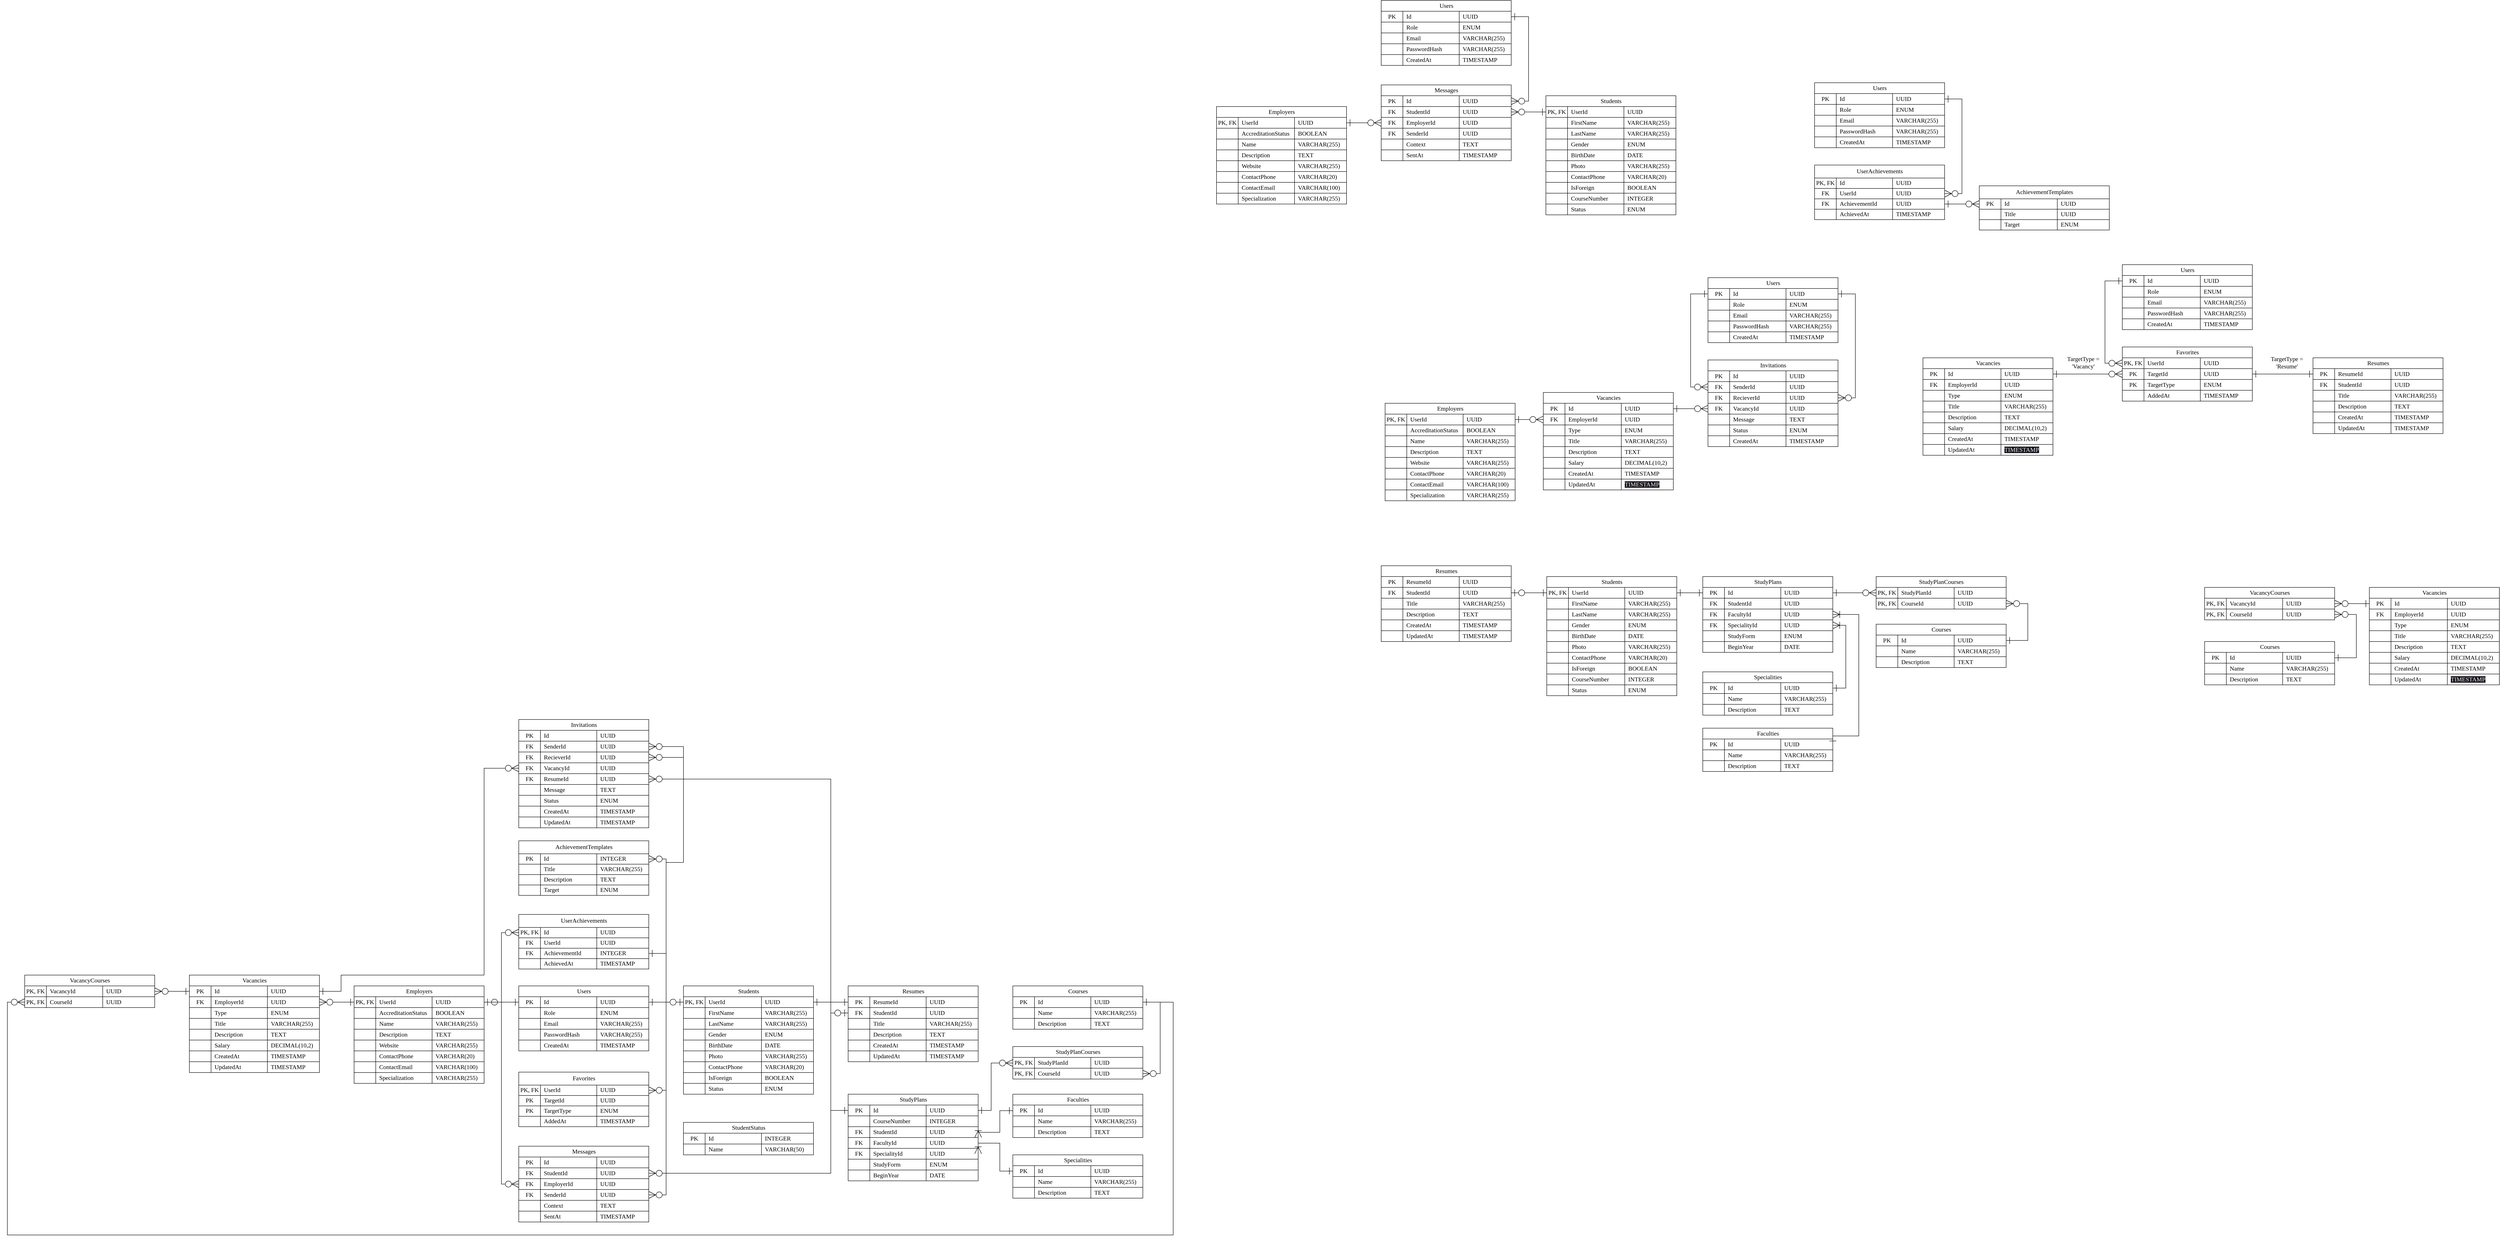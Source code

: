 <mxfile version="24.7.8">
  <diagram name="Страница — 1" id="JxU2YLLxhzqDUYk9vi95">
    <mxGraphModel dx="2108" dy="2148" grid="1" gridSize="10" guides="1" tooltips="1" connect="1" arrows="1" fold="1" page="1" pageScale="1" pageWidth="827" pageHeight="1169" math="0" shadow="0">
      <root>
        <mxCell id="0" />
        <mxCell id="1" parent="0" />
        <object label="Students" id="GYXEYb65e-D1jDOktPuc-202">
          <mxCell style="shape=table;startSize=25;container=1;collapsible=1;childLayout=tableLayout;fixedRows=1;rowLines=0;fontStyle=0;align=center;resizeLast=1;html=1;fontFamily=Times New Roman;fontSize=14;" parent="1" vertex="1">
            <mxGeometry x="1560" y="1595" width="300" height="250" as="geometry" />
          </mxCell>
        </object>
        <mxCell id="GYXEYb65e-D1jDOktPuc-203" value="" style="shape=tableRow;horizontal=0;startSize=0;swimlaneHead=0;swimlaneBody=0;fillColor=none;collapsible=0;dropTarget=0;portConstraint=eastwest;top=0;left=0;right=0;bottom=1;strokeColor=default;fontStyle=0;fontFamily=Times New Roman;fontSize=14;" parent="GYXEYb65e-D1jDOktPuc-202" vertex="1">
          <mxGeometry y="25" width="300" height="25" as="geometry" />
        </mxCell>
        <mxCell id="GYXEYb65e-D1jDOktPuc-204" value="&lt;span style=&quot;font-size: 14px;&quot;&gt;PK, FK&lt;/span&gt;" style="shape=partialRectangle;connectable=0;fillColor=none;top=0;left=0;bottom=0;right=0;fontStyle=0;overflow=hidden;whiteSpace=wrap;html=1;fontFamily=Times New Roman;fontSize=14;" parent="GYXEYb65e-D1jDOktPuc-203" vertex="1">
          <mxGeometry width="50" height="25" as="geometry">
            <mxRectangle width="50" height="25" as="alternateBounds" />
          </mxGeometry>
        </mxCell>
        <mxCell id="GYXEYb65e-D1jDOktPuc-205" value="UserId" style="shape=partialRectangle;connectable=0;fillColor=none;top=0;left=0;bottom=0;right=0;align=left;spacingLeft=6;overflow=hidden;whiteSpace=wrap;html=1;fontFamily=Times New Roman;fontSize=14;fontStyle=0" parent="GYXEYb65e-D1jDOktPuc-203" vertex="1">
          <mxGeometry x="50" width="130" height="25" as="geometry">
            <mxRectangle width="130" height="25" as="alternateBounds" />
          </mxGeometry>
        </mxCell>
        <mxCell id="GYXEYb65e-D1jDOktPuc-206" value="UUID" style="shape=partialRectangle;connectable=0;fillColor=none;top=0;left=0;bottom=0;right=0;align=left;spacingLeft=6;overflow=hidden;whiteSpace=wrap;html=1;fontFamily=Times New Roman;fontSize=14;fontStyle=0" parent="GYXEYb65e-D1jDOktPuc-203" vertex="1">
          <mxGeometry x="180" width="120" height="25" as="geometry">
            <mxRectangle width="120" height="25" as="alternateBounds" />
          </mxGeometry>
        </mxCell>
        <mxCell id="GYXEYb65e-D1jDOktPuc-207" value="" style="shape=tableRow;horizontal=0;startSize=0;swimlaneHead=0;swimlaneBody=0;fillColor=none;collapsible=0;dropTarget=0;points=[[0,0.5],[1,0.5]];portConstraint=eastwest;top=0;left=0;right=0;bottom=0;fontFamily=Times New Roman;fontSize=14;fontStyle=0" parent="GYXEYb65e-D1jDOktPuc-202" vertex="1">
          <mxGeometry y="50" width="300" height="25" as="geometry" />
        </mxCell>
        <mxCell id="GYXEYb65e-D1jDOktPuc-208" value="" style="shape=partialRectangle;connectable=0;fillColor=none;top=0;left=0;bottom=1;right=0;editable=1;overflow=hidden;whiteSpace=wrap;html=1;fontFamily=Times New Roman;fontSize=14;fontStyle=0" parent="GYXEYb65e-D1jDOktPuc-207" vertex="1">
          <mxGeometry width="50" height="25" as="geometry">
            <mxRectangle width="50" height="25" as="alternateBounds" />
          </mxGeometry>
        </mxCell>
        <mxCell id="GYXEYb65e-D1jDOktPuc-209" value="FirstName" style="shape=partialRectangle;connectable=0;fillColor=none;top=0;left=0;bottom=1;right=0;align=left;spacingLeft=6;overflow=hidden;whiteSpace=wrap;html=1;fontFamily=Times New Roman;fontSize=14;fontStyle=0" parent="GYXEYb65e-D1jDOktPuc-207" vertex="1">
          <mxGeometry x="50" width="130" height="25" as="geometry">
            <mxRectangle width="130" height="25" as="alternateBounds" />
          </mxGeometry>
        </mxCell>
        <mxCell id="GYXEYb65e-D1jDOktPuc-210" value="VARCHAR(255)" style="shape=partialRectangle;connectable=0;fillColor=none;top=0;left=0;bottom=1;right=0;align=left;spacingLeft=6;overflow=hidden;whiteSpace=wrap;html=1;fontFamily=Times New Roman;fontSize=14;fontStyle=0" parent="GYXEYb65e-D1jDOktPuc-207" vertex="1">
          <mxGeometry x="180" width="120" height="25" as="geometry">
            <mxRectangle width="120" height="25" as="alternateBounds" />
          </mxGeometry>
        </mxCell>
        <mxCell id="GYXEYb65e-D1jDOktPuc-211" value="" style="shape=tableRow;horizontal=0;startSize=0;swimlaneHead=0;swimlaneBody=0;fillColor=none;collapsible=0;dropTarget=0;points=[[0,0.5],[1,0.5]];portConstraint=eastwest;top=0;left=0;right=0;bottom=0;fontFamily=Times New Roman;fontSize=14;fontStyle=0" parent="GYXEYb65e-D1jDOktPuc-202" vertex="1">
          <mxGeometry y="75" width="300" height="25" as="geometry" />
        </mxCell>
        <mxCell id="GYXEYb65e-D1jDOktPuc-212" value="" style="shape=partialRectangle;connectable=0;fillColor=none;top=0;left=0;bottom=1;right=0;editable=1;overflow=hidden;whiteSpace=wrap;html=1;fontFamily=Times New Roman;fontSize=14;fontStyle=0" parent="GYXEYb65e-D1jDOktPuc-211" vertex="1">
          <mxGeometry width="50" height="25" as="geometry">
            <mxRectangle width="50" height="25" as="alternateBounds" />
          </mxGeometry>
        </mxCell>
        <mxCell id="GYXEYb65e-D1jDOktPuc-213" value="LastName" style="shape=partialRectangle;connectable=0;fillColor=none;top=0;left=0;bottom=1;right=0;align=left;spacingLeft=6;overflow=hidden;whiteSpace=wrap;html=1;fontFamily=Times New Roman;fontSize=14;strokeColor=default;labelBorderColor=none;fontStyle=0" parent="GYXEYb65e-D1jDOktPuc-211" vertex="1">
          <mxGeometry x="50" width="130" height="25" as="geometry">
            <mxRectangle width="130" height="25" as="alternateBounds" />
          </mxGeometry>
        </mxCell>
        <mxCell id="GYXEYb65e-D1jDOktPuc-214" value="VARCHAR(255)" style="shape=partialRectangle;connectable=0;fillColor=none;top=0;left=0;bottom=1;right=0;align=left;spacingLeft=6;overflow=hidden;whiteSpace=wrap;html=1;fontFamily=Times New Roman;fontSize=14;strokeColor=default;labelBorderColor=none;fontStyle=0" parent="GYXEYb65e-D1jDOktPuc-211" vertex="1">
          <mxGeometry x="180" width="120" height="25" as="geometry">
            <mxRectangle width="120" height="25" as="alternateBounds" />
          </mxGeometry>
        </mxCell>
        <mxCell id="GYXEYb65e-D1jDOktPuc-215" style="shape=tableRow;horizontal=0;startSize=0;swimlaneHead=0;swimlaneBody=0;fillColor=none;collapsible=0;dropTarget=0;points=[[0,0.5],[1,0.5]];portConstraint=eastwest;top=0;left=0;right=0;bottom=0;fontFamily=Times New Roman;fontSize=14;fontStyle=0" parent="GYXEYb65e-D1jDOktPuc-202" vertex="1">
          <mxGeometry y="100" width="300" height="25" as="geometry" />
        </mxCell>
        <mxCell id="GYXEYb65e-D1jDOktPuc-216" style="shape=partialRectangle;connectable=0;fillColor=none;top=0;left=0;bottom=1;right=0;editable=1;overflow=hidden;whiteSpace=wrap;html=1;fontFamily=Times New Roman;fontSize=14;fontStyle=0" parent="GYXEYb65e-D1jDOktPuc-215" vertex="1">
          <mxGeometry width="50" height="25" as="geometry">
            <mxRectangle width="50" height="25" as="alternateBounds" />
          </mxGeometry>
        </mxCell>
        <mxCell id="GYXEYb65e-D1jDOktPuc-217" value="Gender" style="shape=partialRectangle;connectable=0;fillColor=none;top=0;left=0;bottom=1;right=0;align=left;spacingLeft=6;overflow=hidden;whiteSpace=wrap;html=1;fontFamily=Times New Roman;fontSize=14;strokeColor=default;labelBorderColor=none;fontStyle=0" parent="GYXEYb65e-D1jDOktPuc-215" vertex="1">
          <mxGeometry x="50" width="130" height="25" as="geometry">
            <mxRectangle width="130" height="25" as="alternateBounds" />
          </mxGeometry>
        </mxCell>
        <mxCell id="GYXEYb65e-D1jDOktPuc-218" value="ENUM" style="shape=partialRectangle;connectable=0;fillColor=none;top=0;left=0;bottom=1;right=0;align=left;spacingLeft=6;overflow=hidden;whiteSpace=wrap;html=1;fontFamily=Times New Roman;fontSize=14;strokeColor=default;labelBorderColor=none;fontStyle=0" parent="GYXEYb65e-D1jDOktPuc-215" vertex="1">
          <mxGeometry x="180" width="120" height="25" as="geometry">
            <mxRectangle width="120" height="25" as="alternateBounds" />
          </mxGeometry>
        </mxCell>
        <mxCell id="GYXEYb65e-D1jDOktPuc-219" style="shape=tableRow;horizontal=0;startSize=0;swimlaneHead=0;swimlaneBody=0;fillColor=none;collapsible=0;dropTarget=0;points=[[0,0.5],[1,0.5]];portConstraint=eastwest;top=0;left=0;right=0;bottom=0;fontFamily=Times New Roman;fontSize=14;fontStyle=0" parent="GYXEYb65e-D1jDOktPuc-202" vertex="1">
          <mxGeometry y="125" width="300" height="25" as="geometry" />
        </mxCell>
        <mxCell id="GYXEYb65e-D1jDOktPuc-220" style="shape=partialRectangle;connectable=0;fillColor=none;top=0;left=0;bottom=1;right=0;editable=1;overflow=hidden;whiteSpace=wrap;html=1;fontFamily=Times New Roman;fontSize=14;fontStyle=0" parent="GYXEYb65e-D1jDOktPuc-219" vertex="1">
          <mxGeometry width="50" height="25" as="geometry">
            <mxRectangle width="50" height="25" as="alternateBounds" />
          </mxGeometry>
        </mxCell>
        <mxCell id="GYXEYb65e-D1jDOktPuc-221" value="BirthDate" style="shape=partialRectangle;connectable=0;fillColor=none;top=0;left=0;bottom=1;right=0;align=left;spacingLeft=6;overflow=hidden;whiteSpace=wrap;html=1;fontFamily=Times New Roman;fontSize=14;strokeColor=default;labelBorderColor=none;fontStyle=0" parent="GYXEYb65e-D1jDOktPuc-219" vertex="1">
          <mxGeometry x="50" width="130" height="25" as="geometry">
            <mxRectangle width="130" height="25" as="alternateBounds" />
          </mxGeometry>
        </mxCell>
        <mxCell id="GYXEYb65e-D1jDOktPuc-222" value="DATE" style="shape=partialRectangle;connectable=0;fillColor=none;top=0;left=0;bottom=1;right=0;align=left;spacingLeft=6;overflow=hidden;whiteSpace=wrap;html=1;fontFamily=Times New Roman;fontSize=14;strokeColor=default;labelBorderColor=none;fontStyle=0" parent="GYXEYb65e-D1jDOktPuc-219" vertex="1">
          <mxGeometry x="180" width="120" height="25" as="geometry">
            <mxRectangle width="120" height="25" as="alternateBounds" />
          </mxGeometry>
        </mxCell>
        <mxCell id="GYXEYb65e-D1jDOktPuc-223" style="shape=tableRow;horizontal=0;startSize=0;swimlaneHead=0;swimlaneBody=0;fillColor=none;collapsible=0;dropTarget=0;points=[[0,0.5],[1,0.5]];portConstraint=eastwest;top=0;left=0;right=0;bottom=0;fontFamily=Times New Roman;fontSize=14;fontStyle=0" parent="GYXEYb65e-D1jDOktPuc-202" vertex="1">
          <mxGeometry y="150" width="300" height="25" as="geometry" />
        </mxCell>
        <mxCell id="GYXEYb65e-D1jDOktPuc-224" style="shape=partialRectangle;connectable=0;fillColor=none;top=0;left=0;bottom=1;right=0;editable=1;overflow=hidden;whiteSpace=wrap;html=1;fontFamily=Times New Roman;fontSize=14;fontStyle=0" parent="GYXEYb65e-D1jDOktPuc-223" vertex="1">
          <mxGeometry width="50" height="25" as="geometry">
            <mxRectangle width="50" height="25" as="alternateBounds" />
          </mxGeometry>
        </mxCell>
        <mxCell id="GYXEYb65e-D1jDOktPuc-225" value="Photo" style="shape=partialRectangle;connectable=0;fillColor=none;top=0;left=0;bottom=1;right=0;align=left;spacingLeft=6;overflow=hidden;whiteSpace=wrap;html=1;fontFamily=Times New Roman;fontSize=14;strokeColor=default;labelBorderColor=none;fontStyle=0" parent="GYXEYb65e-D1jDOktPuc-223" vertex="1">
          <mxGeometry x="50" width="130" height="25" as="geometry">
            <mxRectangle width="130" height="25" as="alternateBounds" />
          </mxGeometry>
        </mxCell>
        <mxCell id="GYXEYb65e-D1jDOktPuc-226" value="VARCHAR(255)" style="shape=partialRectangle;connectable=0;fillColor=none;top=0;left=0;bottom=1;right=0;align=left;spacingLeft=6;overflow=hidden;whiteSpace=wrap;html=1;fontFamily=Times New Roman;fontSize=14;strokeColor=default;labelBorderColor=none;fontStyle=0" parent="GYXEYb65e-D1jDOktPuc-223" vertex="1">
          <mxGeometry x="180" width="120" height="25" as="geometry">
            <mxRectangle width="120" height="25" as="alternateBounds" />
          </mxGeometry>
        </mxCell>
        <mxCell id="GYXEYb65e-D1jDOktPuc-227" style="shape=tableRow;horizontal=0;startSize=0;swimlaneHead=0;swimlaneBody=0;fillColor=none;collapsible=0;dropTarget=0;points=[[0,0.5],[1,0.5]];portConstraint=eastwest;top=0;left=0;right=0;bottom=0;fontFamily=Times New Roman;fontSize=14;fontStyle=0" parent="GYXEYb65e-D1jDOktPuc-202" vertex="1">
          <mxGeometry y="175" width="300" height="25" as="geometry" />
        </mxCell>
        <mxCell id="GYXEYb65e-D1jDOktPuc-228" style="shape=partialRectangle;connectable=0;fillColor=none;top=0;left=0;bottom=1;right=0;editable=1;overflow=hidden;whiteSpace=wrap;html=1;fontFamily=Times New Roman;fontSize=14;fontStyle=0" parent="GYXEYb65e-D1jDOktPuc-227" vertex="1">
          <mxGeometry width="50" height="25" as="geometry">
            <mxRectangle width="50" height="25" as="alternateBounds" />
          </mxGeometry>
        </mxCell>
        <mxCell id="GYXEYb65e-D1jDOktPuc-229" value="ContactPhone" style="shape=partialRectangle;connectable=0;fillColor=none;top=0;left=0;bottom=1;right=0;align=left;spacingLeft=6;overflow=hidden;whiteSpace=wrap;html=1;fontFamily=Times New Roman;fontSize=14;strokeColor=default;labelBorderColor=none;fontStyle=0" parent="GYXEYb65e-D1jDOktPuc-227" vertex="1">
          <mxGeometry x="50" width="130" height="25" as="geometry">
            <mxRectangle width="130" height="25" as="alternateBounds" />
          </mxGeometry>
        </mxCell>
        <mxCell id="GYXEYb65e-D1jDOktPuc-230" value="VARCHAR(20)" style="shape=partialRectangle;connectable=0;fillColor=none;top=0;left=0;bottom=1;right=0;align=left;spacingLeft=6;overflow=hidden;whiteSpace=wrap;html=1;fontFamily=Times New Roman;fontSize=14;strokeColor=default;labelBorderColor=none;fontStyle=0" parent="GYXEYb65e-D1jDOktPuc-227" vertex="1">
          <mxGeometry x="180" width="120" height="25" as="geometry">
            <mxRectangle width="120" height="25" as="alternateBounds" />
          </mxGeometry>
        </mxCell>
        <mxCell id="GYXEYb65e-D1jDOktPuc-231" style="shape=tableRow;horizontal=0;startSize=0;swimlaneHead=0;swimlaneBody=0;fillColor=none;collapsible=0;dropTarget=0;points=[[0,0.5],[1,0.5]];portConstraint=eastwest;top=0;left=0;right=0;bottom=0;fontFamily=Times New Roman;fontSize=14;fontStyle=0" parent="GYXEYb65e-D1jDOktPuc-202" vertex="1">
          <mxGeometry y="200" width="300" height="25" as="geometry" />
        </mxCell>
        <mxCell id="GYXEYb65e-D1jDOktPuc-232" value="" style="shape=partialRectangle;connectable=0;fillColor=none;top=0;left=0;bottom=1;right=0;editable=1;overflow=hidden;whiteSpace=wrap;html=1;fontFamily=Times New Roman;fontSize=14;fontStyle=0" parent="GYXEYb65e-D1jDOktPuc-231" vertex="1">
          <mxGeometry width="50" height="25" as="geometry">
            <mxRectangle width="50" height="25" as="alternateBounds" />
          </mxGeometry>
        </mxCell>
        <mxCell id="GYXEYb65e-D1jDOktPuc-233" value="&lt;div style=&quot;font-size: 14px;&quot;&gt;IsForeign&lt;/div&gt;" style="shape=partialRectangle;connectable=0;fillColor=none;top=0;left=0;bottom=1;right=0;align=left;spacingLeft=6;overflow=hidden;whiteSpace=wrap;html=1;fontFamily=Times New Roman;fontSize=14;strokeColor=default;labelBorderColor=none;fontStyle=0" parent="GYXEYb65e-D1jDOktPuc-231" vertex="1">
          <mxGeometry x="50" width="130" height="25" as="geometry">
            <mxRectangle width="130" height="25" as="alternateBounds" />
          </mxGeometry>
        </mxCell>
        <mxCell id="GYXEYb65e-D1jDOktPuc-234" value="BOOLEAN" style="shape=partialRectangle;connectable=0;fillColor=none;top=0;left=0;bottom=1;right=0;align=left;spacingLeft=6;overflow=hidden;whiteSpace=wrap;html=1;fontFamily=Times New Roman;fontSize=14;strokeColor=default;labelBorderColor=none;fontStyle=0" parent="GYXEYb65e-D1jDOktPuc-231" vertex="1">
          <mxGeometry x="180" width="120" height="25" as="geometry">
            <mxRectangle width="120" height="25" as="alternateBounds" />
          </mxGeometry>
        </mxCell>
        <mxCell id="GYXEYb65e-D1jDOktPuc-239" style="shape=tableRow;horizontal=0;startSize=0;swimlaneHead=0;swimlaneBody=0;fillColor=none;collapsible=0;dropTarget=0;points=[[0,0.5],[1,0.5]];portConstraint=eastwest;top=0;left=0;right=0;bottom=0;fontFamily=Times New Roman;fontSize=14;fontStyle=0" parent="GYXEYb65e-D1jDOktPuc-202" vertex="1">
          <mxGeometry y="225" width="300" height="25" as="geometry" />
        </mxCell>
        <mxCell id="GYXEYb65e-D1jDOktPuc-240" style="shape=partialRectangle;connectable=0;fillColor=none;top=0;left=0;bottom=1;right=0;editable=1;overflow=hidden;whiteSpace=wrap;html=1;fontFamily=Times New Roman;fontSize=14;fontStyle=0" parent="GYXEYb65e-D1jDOktPuc-239" vertex="1">
          <mxGeometry width="50" height="25" as="geometry">
            <mxRectangle width="50" height="25" as="alternateBounds" />
          </mxGeometry>
        </mxCell>
        <mxCell id="GYXEYb65e-D1jDOktPuc-241" value="Status" style="shape=partialRectangle;connectable=0;fillColor=none;top=0;left=0;bottom=1;right=0;align=left;spacingLeft=6;overflow=hidden;whiteSpace=wrap;html=1;fontFamily=Times New Roman;fontSize=14;strokeColor=default;labelBorderColor=none;fontStyle=0" parent="GYXEYb65e-D1jDOktPuc-239" vertex="1">
          <mxGeometry x="50" width="130" height="25" as="geometry">
            <mxRectangle width="130" height="25" as="alternateBounds" />
          </mxGeometry>
        </mxCell>
        <mxCell id="GYXEYb65e-D1jDOktPuc-242" value="ENUM" style="shape=partialRectangle;connectable=0;fillColor=none;top=0;left=0;bottom=1;right=0;align=left;spacingLeft=6;overflow=hidden;whiteSpace=wrap;html=1;fontFamily=Times New Roman;fontSize=14;strokeColor=default;labelBorderColor=none;fontStyle=0" parent="GYXEYb65e-D1jDOktPuc-239" vertex="1">
          <mxGeometry x="180" width="120" height="25" as="geometry">
            <mxRectangle width="120" height="25" as="alternateBounds" />
          </mxGeometry>
        </mxCell>
        <object label="Users" id="GYXEYb65e-D1jDOktPuc-243">
          <mxCell style="shape=table;startSize=25;container=1;collapsible=1;childLayout=tableLayout;fixedRows=1;rowLines=0;fontStyle=0;align=center;resizeLast=1;html=1;fontFamily=Times New Roman;fontSize=14;" parent="1" vertex="1">
            <mxGeometry x="1180" y="1595" width="300" height="150" as="geometry" />
          </mxCell>
        </object>
        <mxCell id="GYXEYb65e-D1jDOktPuc-244" value="" style="shape=tableRow;horizontal=0;startSize=0;swimlaneHead=0;swimlaneBody=0;fillColor=none;collapsible=0;dropTarget=0;portConstraint=eastwest;top=0;left=0;right=0;bottom=1;strokeColor=default;fontStyle=0;fontFamily=Times New Roman;fontSize=14;" parent="GYXEYb65e-D1jDOktPuc-243" vertex="1">
          <mxGeometry y="25" width="300" height="25" as="geometry" />
        </mxCell>
        <mxCell id="GYXEYb65e-D1jDOktPuc-245" value="&lt;span style=&quot;font-size: 14px;&quot;&gt;PK&lt;/span&gt;" style="shape=partialRectangle;connectable=0;fillColor=none;top=0;left=0;bottom=0;right=0;fontStyle=0;overflow=hidden;whiteSpace=wrap;html=1;fontFamily=Times New Roman;fontSize=14;" parent="GYXEYb65e-D1jDOktPuc-244" vertex="1">
          <mxGeometry width="50" height="25" as="geometry">
            <mxRectangle width="50" height="25" as="alternateBounds" />
          </mxGeometry>
        </mxCell>
        <mxCell id="GYXEYb65e-D1jDOktPuc-246" value="Id" style="shape=partialRectangle;connectable=0;fillColor=none;top=0;left=0;bottom=0;right=0;align=left;spacingLeft=6;overflow=hidden;whiteSpace=wrap;html=1;fontFamily=Times New Roman;fontSize=14;fontStyle=0" parent="GYXEYb65e-D1jDOktPuc-244" vertex="1">
          <mxGeometry x="50" width="130" height="25" as="geometry">
            <mxRectangle width="130" height="25" as="alternateBounds" />
          </mxGeometry>
        </mxCell>
        <mxCell id="GYXEYb65e-D1jDOktPuc-247" value="UUID" style="shape=partialRectangle;connectable=0;fillColor=none;top=0;left=0;bottom=0;right=0;align=left;spacingLeft=6;overflow=hidden;whiteSpace=wrap;html=1;fontFamily=Times New Roman;fontSize=14;fontStyle=0" parent="GYXEYb65e-D1jDOktPuc-244" vertex="1">
          <mxGeometry x="180" width="120" height="25" as="geometry">
            <mxRectangle width="120" height="25" as="alternateBounds" />
          </mxGeometry>
        </mxCell>
        <mxCell id="GYXEYb65e-D1jDOktPuc-248" value="" style="shape=tableRow;horizontal=0;startSize=0;swimlaneHead=0;swimlaneBody=0;fillColor=none;collapsible=0;dropTarget=0;points=[[0,0.5],[1,0.5]];portConstraint=eastwest;top=0;left=0;right=0;bottom=0;fontFamily=Times New Roman;fontSize=14;fontStyle=0" parent="GYXEYb65e-D1jDOktPuc-243" vertex="1">
          <mxGeometry y="50" width="300" height="25" as="geometry" />
        </mxCell>
        <mxCell id="GYXEYb65e-D1jDOktPuc-249" value="" style="shape=partialRectangle;connectable=0;fillColor=none;top=0;left=0;bottom=1;right=0;editable=1;overflow=hidden;whiteSpace=wrap;html=1;fontFamily=Times New Roman;fontSize=14;fontStyle=0" parent="GYXEYb65e-D1jDOktPuc-248" vertex="1">
          <mxGeometry width="50" height="25" as="geometry">
            <mxRectangle width="50" height="25" as="alternateBounds" />
          </mxGeometry>
        </mxCell>
        <mxCell id="GYXEYb65e-D1jDOktPuc-250" value="Role" style="shape=partialRectangle;connectable=0;fillColor=none;top=0;left=0;bottom=1;right=0;align=left;spacingLeft=6;overflow=hidden;whiteSpace=wrap;html=1;fontFamily=Times New Roman;fontSize=14;fontStyle=0" parent="GYXEYb65e-D1jDOktPuc-248" vertex="1">
          <mxGeometry x="50" width="130" height="25" as="geometry">
            <mxRectangle width="130" height="25" as="alternateBounds" />
          </mxGeometry>
        </mxCell>
        <mxCell id="GYXEYb65e-D1jDOktPuc-251" value="&lt;div style=&quot;font-size: 14px;&quot;&gt;ENUM&lt;/div&gt;" style="shape=partialRectangle;connectable=0;fillColor=none;top=0;left=0;bottom=1;right=0;align=left;spacingLeft=6;overflow=hidden;whiteSpace=wrap;html=1;fontFamily=Times New Roman;fontSize=14;fontStyle=0" parent="GYXEYb65e-D1jDOktPuc-248" vertex="1">
          <mxGeometry x="180" width="120" height="25" as="geometry">
            <mxRectangle width="120" height="25" as="alternateBounds" />
          </mxGeometry>
        </mxCell>
        <mxCell id="GYXEYb65e-D1jDOktPuc-252" value="" style="shape=tableRow;horizontal=0;startSize=0;swimlaneHead=0;swimlaneBody=0;fillColor=none;collapsible=0;dropTarget=0;points=[[0,0.5],[1,0.5]];portConstraint=eastwest;top=0;left=0;right=0;bottom=0;fontFamily=Times New Roman;fontSize=14;fontStyle=0" parent="GYXEYb65e-D1jDOktPuc-243" vertex="1">
          <mxGeometry y="75" width="300" height="25" as="geometry" />
        </mxCell>
        <mxCell id="GYXEYb65e-D1jDOktPuc-253" value="" style="shape=partialRectangle;connectable=0;fillColor=none;top=0;left=0;bottom=1;right=0;editable=1;overflow=hidden;whiteSpace=wrap;html=1;fontFamily=Times New Roman;fontSize=14;fontStyle=0" parent="GYXEYb65e-D1jDOktPuc-252" vertex="1">
          <mxGeometry width="50" height="25" as="geometry">
            <mxRectangle width="50" height="25" as="alternateBounds" />
          </mxGeometry>
        </mxCell>
        <mxCell id="GYXEYb65e-D1jDOktPuc-254" value="Email" style="shape=partialRectangle;connectable=0;fillColor=none;top=0;left=0;bottom=1;right=0;align=left;spacingLeft=6;overflow=hidden;whiteSpace=wrap;html=1;fontFamily=Times New Roman;fontSize=14;fontStyle=0" parent="GYXEYb65e-D1jDOktPuc-252" vertex="1">
          <mxGeometry x="50" width="130" height="25" as="geometry">
            <mxRectangle width="130" height="25" as="alternateBounds" />
          </mxGeometry>
        </mxCell>
        <mxCell id="GYXEYb65e-D1jDOktPuc-255" value="VARCHAR(255)" style="shape=partialRectangle;connectable=0;fillColor=none;top=0;left=0;bottom=1;right=0;align=left;spacingLeft=6;overflow=hidden;whiteSpace=wrap;html=1;fontFamily=Times New Roman;fontSize=14;fontStyle=0" parent="GYXEYb65e-D1jDOktPuc-252" vertex="1">
          <mxGeometry x="180" width="120" height="25" as="geometry">
            <mxRectangle width="120" height="25" as="alternateBounds" />
          </mxGeometry>
        </mxCell>
        <mxCell id="GYXEYb65e-D1jDOktPuc-256" value="" style="shape=tableRow;horizontal=0;startSize=0;swimlaneHead=0;swimlaneBody=0;fillColor=none;collapsible=0;dropTarget=0;points=[[0,0.5],[1,0.5]];portConstraint=eastwest;top=0;left=0;right=0;bottom=0;fontFamily=Times New Roman;fontSize=14;fontStyle=0" parent="GYXEYb65e-D1jDOktPuc-243" vertex="1">
          <mxGeometry y="100" width="300" height="25" as="geometry" />
        </mxCell>
        <mxCell id="GYXEYb65e-D1jDOktPuc-257" value="" style="shape=partialRectangle;connectable=0;fillColor=none;top=0;left=0;bottom=1;right=0;editable=1;overflow=hidden;whiteSpace=wrap;html=1;fontFamily=Times New Roman;fontSize=14;fontStyle=0" parent="GYXEYb65e-D1jDOktPuc-256" vertex="1">
          <mxGeometry width="50" height="25" as="geometry">
            <mxRectangle width="50" height="25" as="alternateBounds" />
          </mxGeometry>
        </mxCell>
        <mxCell id="GYXEYb65e-D1jDOktPuc-258" value="PasswordHash" style="shape=partialRectangle;connectable=0;fillColor=none;top=0;left=0;bottom=1;right=0;align=left;spacingLeft=6;overflow=hidden;whiteSpace=wrap;html=1;fontFamily=Times New Roman;fontSize=14;strokeColor=default;labelBorderColor=none;fontStyle=0" parent="GYXEYb65e-D1jDOktPuc-256" vertex="1">
          <mxGeometry x="50" width="130" height="25" as="geometry">
            <mxRectangle width="130" height="25" as="alternateBounds" />
          </mxGeometry>
        </mxCell>
        <mxCell id="GYXEYb65e-D1jDOktPuc-259" value="VARCHAR(255)" style="shape=partialRectangle;connectable=0;fillColor=none;top=0;left=0;bottom=1;right=0;align=left;spacingLeft=6;overflow=hidden;whiteSpace=wrap;html=1;fontFamily=Times New Roman;fontSize=14;strokeColor=default;labelBorderColor=none;fontStyle=0" parent="GYXEYb65e-D1jDOktPuc-256" vertex="1">
          <mxGeometry x="180" width="120" height="25" as="geometry">
            <mxRectangle width="120" height="25" as="alternateBounds" />
          </mxGeometry>
        </mxCell>
        <mxCell id="GYXEYb65e-D1jDOktPuc-260" style="shape=tableRow;horizontal=0;startSize=0;swimlaneHead=0;swimlaneBody=0;fillColor=none;collapsible=0;dropTarget=0;points=[[0,0.5],[1,0.5]];portConstraint=eastwest;top=0;left=0;right=0;bottom=0;fontFamily=Times New Roman;fontSize=14;fontStyle=0" parent="GYXEYb65e-D1jDOktPuc-243" vertex="1">
          <mxGeometry y="125" width="300" height="25" as="geometry" />
        </mxCell>
        <mxCell id="GYXEYb65e-D1jDOktPuc-261" style="shape=partialRectangle;connectable=0;fillColor=none;top=0;left=0;bottom=1;right=0;editable=1;overflow=hidden;whiteSpace=wrap;html=1;fontFamily=Times New Roman;fontSize=14;fontStyle=0" parent="GYXEYb65e-D1jDOktPuc-260" vertex="1">
          <mxGeometry width="50" height="25" as="geometry">
            <mxRectangle width="50" height="25" as="alternateBounds" />
          </mxGeometry>
        </mxCell>
        <mxCell id="GYXEYb65e-D1jDOktPuc-262" value="CreatedAt" style="shape=partialRectangle;connectable=0;fillColor=none;top=0;left=0;bottom=1;right=0;align=left;spacingLeft=6;overflow=hidden;whiteSpace=wrap;html=1;fontFamily=Times New Roman;fontSize=14;strokeColor=default;labelBorderColor=none;fontStyle=0" parent="GYXEYb65e-D1jDOktPuc-260" vertex="1">
          <mxGeometry x="50" width="130" height="25" as="geometry">
            <mxRectangle width="130" height="25" as="alternateBounds" />
          </mxGeometry>
        </mxCell>
        <mxCell id="GYXEYb65e-D1jDOktPuc-263" value="TIMESTAMP" style="shape=partialRectangle;connectable=0;fillColor=none;top=0;left=0;bottom=1;right=0;align=left;spacingLeft=6;overflow=hidden;whiteSpace=wrap;html=1;fontFamily=Times New Roman;fontSize=14;strokeColor=default;labelBorderColor=none;fontStyle=0" parent="GYXEYb65e-D1jDOktPuc-260" vertex="1">
          <mxGeometry x="180" width="120" height="25" as="geometry">
            <mxRectangle width="120" height="25" as="alternateBounds" />
          </mxGeometry>
        </mxCell>
        <mxCell id="GYXEYb65e-D1jDOktPuc-264" style="edgeStyle=orthogonalEdgeStyle;rounded=0;orthogonalLoop=1;jettySize=auto;html=1;exitX=1;exitY=0.5;exitDx=0;exitDy=0;entryX=0;entryY=0.5;entryDx=0;entryDy=0;endSize=14;startSize=14;startArrow=ERone;startFill=0;endArrow=ERzeroToOne;endFill=0;" parent="1" source="GYXEYb65e-D1jDOktPuc-244" target="GYXEYb65e-D1jDOktPuc-203" edge="1">
          <mxGeometry relative="1" as="geometry" />
        </mxCell>
        <object label="Employers" id="GYXEYb65e-D1jDOktPuc-265">
          <mxCell style="shape=table;startSize=25;container=1;collapsible=1;childLayout=tableLayout;fixedRows=1;rowLines=0;fontStyle=0;align=center;resizeLast=1;html=1;fontFamily=Times New Roman;fontSize=14;" parent="1" vertex="1">
            <mxGeometry x="800" y="1595" width="300" height="225" as="geometry" />
          </mxCell>
        </object>
        <mxCell id="GYXEYb65e-D1jDOktPuc-266" value="" style="shape=tableRow;horizontal=0;startSize=0;swimlaneHead=0;swimlaneBody=0;fillColor=none;collapsible=0;dropTarget=0;portConstraint=eastwest;top=0;left=0;right=0;bottom=1;strokeColor=default;fontStyle=0;fontFamily=Times New Roman;fontSize=14;" parent="GYXEYb65e-D1jDOktPuc-265" vertex="1">
          <mxGeometry y="25" width="300" height="25" as="geometry" />
        </mxCell>
        <mxCell id="GYXEYb65e-D1jDOktPuc-267" value="&lt;span style=&quot;font-size: 14px;&quot;&gt;PK, FK&lt;/span&gt;" style="shape=partialRectangle;connectable=0;fillColor=none;top=0;left=0;bottom=0;right=0;fontStyle=0;overflow=hidden;whiteSpace=wrap;html=1;fontFamily=Times New Roman;fontSize=14;" parent="GYXEYb65e-D1jDOktPuc-266" vertex="1">
          <mxGeometry width="50" height="25" as="geometry">
            <mxRectangle width="50" height="25" as="alternateBounds" />
          </mxGeometry>
        </mxCell>
        <mxCell id="GYXEYb65e-D1jDOktPuc-268" value="UserId" style="shape=partialRectangle;connectable=0;fillColor=none;top=0;left=0;bottom=0;right=0;align=left;spacingLeft=6;overflow=hidden;whiteSpace=wrap;html=1;fontFamily=Times New Roman;fontSize=14;fontStyle=0" parent="GYXEYb65e-D1jDOktPuc-266" vertex="1">
          <mxGeometry x="50" width="130" height="25" as="geometry">
            <mxRectangle width="130" height="25" as="alternateBounds" />
          </mxGeometry>
        </mxCell>
        <mxCell id="GYXEYb65e-D1jDOktPuc-269" value="UUID" style="shape=partialRectangle;connectable=0;fillColor=none;top=0;left=0;bottom=0;right=0;align=left;spacingLeft=6;overflow=hidden;whiteSpace=wrap;html=1;fontFamily=Times New Roman;fontSize=14;fontStyle=0" parent="GYXEYb65e-D1jDOktPuc-266" vertex="1">
          <mxGeometry x="180" width="120" height="25" as="geometry">
            <mxRectangle width="120" height="25" as="alternateBounds" />
          </mxGeometry>
        </mxCell>
        <mxCell id="GYXEYb65e-D1jDOktPuc-270" style="shape=tableRow;horizontal=0;startSize=0;swimlaneHead=0;swimlaneBody=0;fillColor=none;collapsible=0;dropTarget=0;portConstraint=eastwest;top=0;left=0;right=0;bottom=1;strokeColor=default;fontStyle=0;fontFamily=Times New Roman;fontSize=14;" parent="GYXEYb65e-D1jDOktPuc-265" vertex="1">
          <mxGeometry y="50" width="300" height="25" as="geometry" />
        </mxCell>
        <mxCell id="GYXEYb65e-D1jDOktPuc-271" style="shape=partialRectangle;connectable=0;fillColor=none;top=0;left=0;bottom=0;right=0;fontStyle=0;overflow=hidden;whiteSpace=wrap;html=1;fontFamily=Times New Roman;fontSize=14;" parent="GYXEYb65e-D1jDOktPuc-270" vertex="1">
          <mxGeometry width="50" height="25" as="geometry">
            <mxRectangle width="50" height="25" as="alternateBounds" />
          </mxGeometry>
        </mxCell>
        <mxCell id="GYXEYb65e-D1jDOktPuc-272" value="&lt;div style=&quot;font-size: 14px;&quot;&gt;AccreditationStatus&amp;nbsp;&lt;/div&gt;" style="shape=partialRectangle;connectable=0;fillColor=none;top=0;left=0;bottom=0;right=0;align=left;spacingLeft=6;overflow=hidden;whiteSpace=wrap;html=1;fontFamily=Times New Roman;fontSize=14;fontStyle=0" parent="GYXEYb65e-D1jDOktPuc-270" vertex="1">
          <mxGeometry x="50" width="130" height="25" as="geometry">
            <mxRectangle width="130" height="25" as="alternateBounds" />
          </mxGeometry>
        </mxCell>
        <mxCell id="GYXEYb65e-D1jDOktPuc-273" value="BOOLEAN" style="shape=partialRectangle;connectable=0;fillColor=none;top=0;left=0;bottom=0;right=0;align=left;spacingLeft=6;overflow=hidden;whiteSpace=wrap;html=1;fontFamily=Times New Roman;fontSize=14;fontStyle=0" parent="GYXEYb65e-D1jDOktPuc-270" vertex="1">
          <mxGeometry x="180" width="120" height="25" as="geometry">
            <mxRectangle width="120" height="25" as="alternateBounds" />
          </mxGeometry>
        </mxCell>
        <mxCell id="GYXEYb65e-D1jDOktPuc-274" value="" style="shape=tableRow;horizontal=0;startSize=0;swimlaneHead=0;swimlaneBody=0;fillColor=none;collapsible=0;dropTarget=0;points=[[0,0.5],[1,0.5]];portConstraint=eastwest;top=0;left=0;right=0;bottom=0;fontFamily=Times New Roman;fontSize=14;fontStyle=0" parent="GYXEYb65e-D1jDOktPuc-265" vertex="1">
          <mxGeometry y="75" width="300" height="25" as="geometry" />
        </mxCell>
        <mxCell id="GYXEYb65e-D1jDOktPuc-275" value="" style="shape=partialRectangle;connectable=0;fillColor=none;top=0;left=0;bottom=1;right=0;editable=1;overflow=hidden;whiteSpace=wrap;html=1;fontFamily=Times New Roman;fontSize=14;fontStyle=0" parent="GYXEYb65e-D1jDOktPuc-274" vertex="1">
          <mxGeometry width="50" height="25" as="geometry">
            <mxRectangle width="50" height="25" as="alternateBounds" />
          </mxGeometry>
        </mxCell>
        <mxCell id="GYXEYb65e-D1jDOktPuc-276" value="Name" style="shape=partialRectangle;connectable=0;fillColor=none;top=0;left=0;bottom=1;right=0;align=left;spacingLeft=6;overflow=hidden;whiteSpace=wrap;html=1;fontFamily=Times New Roman;fontSize=14;fontStyle=0" parent="GYXEYb65e-D1jDOktPuc-274" vertex="1">
          <mxGeometry x="50" width="130" height="25" as="geometry">
            <mxRectangle width="130" height="25" as="alternateBounds" />
          </mxGeometry>
        </mxCell>
        <mxCell id="GYXEYb65e-D1jDOktPuc-277" value="VARCHAR(255)" style="shape=partialRectangle;connectable=0;fillColor=none;top=0;left=0;bottom=1;right=0;align=left;spacingLeft=6;overflow=hidden;whiteSpace=wrap;html=1;fontFamily=Times New Roman;fontSize=14;fontStyle=0" parent="GYXEYb65e-D1jDOktPuc-274" vertex="1">
          <mxGeometry x="180" width="120" height="25" as="geometry">
            <mxRectangle width="120" height="25" as="alternateBounds" />
          </mxGeometry>
        </mxCell>
        <mxCell id="GYXEYb65e-D1jDOktPuc-278" value="" style="shape=tableRow;horizontal=0;startSize=0;swimlaneHead=0;swimlaneBody=0;fillColor=none;collapsible=0;dropTarget=0;points=[[0,0.5],[1,0.5]];portConstraint=eastwest;top=0;left=0;right=0;bottom=0;fontFamily=Times New Roman;fontSize=14;fontStyle=0" parent="GYXEYb65e-D1jDOktPuc-265" vertex="1">
          <mxGeometry y="100" width="300" height="25" as="geometry" />
        </mxCell>
        <mxCell id="GYXEYb65e-D1jDOktPuc-279" value="" style="shape=partialRectangle;connectable=0;fillColor=none;top=0;left=0;bottom=1;right=0;editable=1;overflow=hidden;whiteSpace=wrap;html=1;fontFamily=Times New Roman;fontSize=14;fontStyle=0" parent="GYXEYb65e-D1jDOktPuc-278" vertex="1">
          <mxGeometry width="50" height="25" as="geometry">
            <mxRectangle width="50" height="25" as="alternateBounds" />
          </mxGeometry>
        </mxCell>
        <mxCell id="GYXEYb65e-D1jDOktPuc-280" value="Description" style="shape=partialRectangle;connectable=0;fillColor=none;top=0;left=0;bottom=1;right=0;align=left;spacingLeft=6;overflow=hidden;whiteSpace=wrap;html=1;fontFamily=Times New Roman;fontSize=14;strokeColor=default;labelBorderColor=none;fontStyle=0" parent="GYXEYb65e-D1jDOktPuc-278" vertex="1">
          <mxGeometry x="50" width="130" height="25" as="geometry">
            <mxRectangle width="130" height="25" as="alternateBounds" />
          </mxGeometry>
        </mxCell>
        <mxCell id="GYXEYb65e-D1jDOktPuc-281" value="TEXT" style="shape=partialRectangle;connectable=0;fillColor=none;top=0;left=0;bottom=1;right=0;align=left;spacingLeft=6;overflow=hidden;whiteSpace=wrap;html=1;fontFamily=Times New Roman;fontSize=14;strokeColor=default;labelBorderColor=none;fontStyle=0" parent="GYXEYb65e-D1jDOktPuc-278" vertex="1">
          <mxGeometry x="180" width="120" height="25" as="geometry">
            <mxRectangle width="120" height="25" as="alternateBounds" />
          </mxGeometry>
        </mxCell>
        <mxCell id="GYXEYb65e-D1jDOktPuc-282" style="shape=tableRow;horizontal=0;startSize=0;swimlaneHead=0;swimlaneBody=0;fillColor=none;collapsible=0;dropTarget=0;points=[[0,0.5],[1,0.5]];portConstraint=eastwest;top=0;left=0;right=0;bottom=0;fontFamily=Times New Roman;fontSize=14;fontStyle=0" parent="GYXEYb65e-D1jDOktPuc-265" vertex="1">
          <mxGeometry y="125" width="300" height="25" as="geometry" />
        </mxCell>
        <mxCell id="GYXEYb65e-D1jDOktPuc-283" style="shape=partialRectangle;connectable=0;fillColor=none;top=0;left=0;bottom=1;right=0;editable=1;overflow=hidden;whiteSpace=wrap;html=1;fontFamily=Times New Roman;fontSize=14;fontStyle=0" parent="GYXEYb65e-D1jDOktPuc-282" vertex="1">
          <mxGeometry width="50" height="25" as="geometry">
            <mxRectangle width="50" height="25" as="alternateBounds" />
          </mxGeometry>
        </mxCell>
        <mxCell id="GYXEYb65e-D1jDOktPuc-284" value="Website" style="shape=partialRectangle;connectable=0;fillColor=none;top=0;left=0;bottom=1;right=0;align=left;spacingLeft=6;overflow=hidden;whiteSpace=wrap;html=1;fontFamily=Times New Roman;fontSize=14;strokeColor=default;labelBorderColor=none;fontStyle=0" parent="GYXEYb65e-D1jDOktPuc-282" vertex="1">
          <mxGeometry x="50" width="130" height="25" as="geometry">
            <mxRectangle width="130" height="25" as="alternateBounds" />
          </mxGeometry>
        </mxCell>
        <mxCell id="GYXEYb65e-D1jDOktPuc-285" value="VARCHAR(255)" style="shape=partialRectangle;connectable=0;fillColor=none;top=0;left=0;bottom=1;right=0;align=left;spacingLeft=6;overflow=hidden;whiteSpace=wrap;html=1;fontFamily=Times New Roman;fontSize=14;strokeColor=default;labelBorderColor=none;fontStyle=0" parent="GYXEYb65e-D1jDOktPuc-282" vertex="1">
          <mxGeometry x="180" width="120" height="25" as="geometry">
            <mxRectangle width="120" height="25" as="alternateBounds" />
          </mxGeometry>
        </mxCell>
        <mxCell id="GYXEYb65e-D1jDOktPuc-286" style="shape=tableRow;horizontal=0;startSize=0;swimlaneHead=0;swimlaneBody=0;fillColor=none;collapsible=0;dropTarget=0;points=[[0,0.5],[1,0.5]];portConstraint=eastwest;top=0;left=0;right=0;bottom=0;fontFamily=Times New Roman;fontSize=14;fontStyle=0" parent="GYXEYb65e-D1jDOktPuc-265" vertex="1">
          <mxGeometry y="150" width="300" height="25" as="geometry" />
        </mxCell>
        <mxCell id="GYXEYb65e-D1jDOktPuc-287" style="shape=partialRectangle;connectable=0;fillColor=none;top=0;left=0;bottom=1;right=0;editable=1;overflow=hidden;whiteSpace=wrap;html=1;fontFamily=Times New Roman;fontSize=14;fontStyle=0" parent="GYXEYb65e-D1jDOktPuc-286" vertex="1">
          <mxGeometry width="50" height="25" as="geometry">
            <mxRectangle width="50" height="25" as="alternateBounds" />
          </mxGeometry>
        </mxCell>
        <mxCell id="GYXEYb65e-D1jDOktPuc-288" value="ContactPhone" style="shape=partialRectangle;connectable=0;fillColor=none;top=0;left=0;bottom=1;right=0;align=left;spacingLeft=6;overflow=hidden;whiteSpace=wrap;html=1;fontFamily=Times New Roman;fontSize=14;strokeColor=default;labelBorderColor=none;fontStyle=0" parent="GYXEYb65e-D1jDOktPuc-286" vertex="1">
          <mxGeometry x="50" width="130" height="25" as="geometry">
            <mxRectangle width="130" height="25" as="alternateBounds" />
          </mxGeometry>
        </mxCell>
        <mxCell id="GYXEYb65e-D1jDOktPuc-289" value="VARCHAR(20)" style="shape=partialRectangle;connectable=0;fillColor=none;top=0;left=0;bottom=1;right=0;align=left;spacingLeft=6;overflow=hidden;whiteSpace=wrap;html=1;fontFamily=Times New Roman;fontSize=14;strokeColor=default;labelBorderColor=none;fontStyle=0" parent="GYXEYb65e-D1jDOktPuc-286" vertex="1">
          <mxGeometry x="180" width="120" height="25" as="geometry">
            <mxRectangle width="120" height="25" as="alternateBounds" />
          </mxGeometry>
        </mxCell>
        <mxCell id="GYXEYb65e-D1jDOktPuc-290" style="shape=tableRow;horizontal=0;startSize=0;swimlaneHead=0;swimlaneBody=0;fillColor=none;collapsible=0;dropTarget=0;points=[[0,0.5],[1,0.5]];portConstraint=eastwest;top=0;left=0;right=0;bottom=0;fontFamily=Times New Roman;fontSize=14;fontStyle=0" parent="GYXEYb65e-D1jDOktPuc-265" vertex="1">
          <mxGeometry y="175" width="300" height="25" as="geometry" />
        </mxCell>
        <mxCell id="GYXEYb65e-D1jDOktPuc-291" style="shape=partialRectangle;connectable=0;fillColor=none;top=0;left=0;bottom=1;right=0;editable=1;overflow=hidden;whiteSpace=wrap;html=1;fontFamily=Times New Roman;fontSize=14;fontStyle=0" parent="GYXEYb65e-D1jDOktPuc-290" vertex="1">
          <mxGeometry width="50" height="25" as="geometry">
            <mxRectangle width="50" height="25" as="alternateBounds" />
          </mxGeometry>
        </mxCell>
        <mxCell id="GYXEYb65e-D1jDOktPuc-292" value="&lt;div style=&quot;font-size: 14px;&quot;&gt;ContactEmail&lt;/div&gt;" style="shape=partialRectangle;connectable=0;fillColor=none;top=0;left=0;bottom=1;right=0;align=left;spacingLeft=6;overflow=hidden;whiteSpace=wrap;html=1;fontFamily=Times New Roman;fontSize=14;strokeColor=default;labelBorderColor=none;fontStyle=0" parent="GYXEYb65e-D1jDOktPuc-290" vertex="1">
          <mxGeometry x="50" width="130" height="25" as="geometry">
            <mxRectangle width="130" height="25" as="alternateBounds" />
          </mxGeometry>
        </mxCell>
        <mxCell id="GYXEYb65e-D1jDOktPuc-293" value="VARCHAR(100)" style="shape=partialRectangle;connectable=0;fillColor=none;top=0;left=0;bottom=1;right=0;align=left;spacingLeft=6;overflow=hidden;whiteSpace=wrap;html=1;fontFamily=Times New Roman;fontSize=14;strokeColor=default;labelBorderColor=none;fontStyle=0" parent="GYXEYb65e-D1jDOktPuc-290" vertex="1">
          <mxGeometry x="180" width="120" height="25" as="geometry">
            <mxRectangle width="120" height="25" as="alternateBounds" />
          </mxGeometry>
        </mxCell>
        <mxCell id="GYXEYb65e-D1jDOktPuc-294" style="shape=tableRow;horizontal=0;startSize=0;swimlaneHead=0;swimlaneBody=0;fillColor=none;collapsible=0;dropTarget=0;points=[[0,0.5],[1,0.5]];portConstraint=eastwest;top=0;left=0;right=0;bottom=0;fontFamily=Times New Roman;fontSize=14;fontStyle=0" parent="GYXEYb65e-D1jDOktPuc-265" vertex="1">
          <mxGeometry y="200" width="300" height="25" as="geometry" />
        </mxCell>
        <mxCell id="GYXEYb65e-D1jDOktPuc-295" style="shape=partialRectangle;connectable=0;fillColor=none;top=0;left=0;bottom=1;right=0;editable=1;overflow=hidden;whiteSpace=wrap;html=1;fontFamily=Times New Roman;fontSize=14;fontStyle=0" parent="GYXEYb65e-D1jDOktPuc-294" vertex="1">
          <mxGeometry width="50" height="25" as="geometry">
            <mxRectangle width="50" height="25" as="alternateBounds" />
          </mxGeometry>
        </mxCell>
        <mxCell id="GYXEYb65e-D1jDOktPuc-296" value="&lt;span style=&quot;white-space-collapse: preserve; font-size: 14px;&quot; data-src-align=&quot;0:13&quot; class=&quot;aNeGP0gI0B9AV8JaHPyH&quot;&gt;Specialization&lt;/span&gt;" style="shape=partialRectangle;connectable=0;fillColor=none;top=0;left=0;bottom=1;right=0;align=left;spacingLeft=6;overflow=hidden;whiteSpace=wrap;html=1;fontFamily=Times New Roman;fontSize=14;strokeColor=default;labelBorderColor=none;fontStyle=0" parent="GYXEYb65e-D1jDOktPuc-294" vertex="1">
          <mxGeometry x="50" width="130" height="25" as="geometry">
            <mxRectangle width="130" height="25" as="alternateBounds" />
          </mxGeometry>
        </mxCell>
        <mxCell id="GYXEYb65e-D1jDOktPuc-297" value="VARCHAR(255)" style="shape=partialRectangle;connectable=0;fillColor=none;top=0;left=0;bottom=1;right=0;align=left;spacingLeft=6;overflow=hidden;whiteSpace=wrap;html=1;fontFamily=Times New Roman;fontSize=14;strokeColor=default;labelBorderColor=none;fontStyle=0" parent="GYXEYb65e-D1jDOktPuc-294" vertex="1">
          <mxGeometry x="180" width="120" height="25" as="geometry">
            <mxRectangle width="120" height="25" as="alternateBounds" />
          </mxGeometry>
        </mxCell>
        <mxCell id="GYXEYb65e-D1jDOktPuc-298" style="edgeStyle=orthogonalEdgeStyle;rounded=0;orthogonalLoop=1;jettySize=auto;html=1;exitX=0;exitY=0.5;exitDx=0;exitDy=0;entryX=1;entryY=0.5;entryDx=0;entryDy=0;endSize=14;startSize=14;startArrow=ERone;startFill=0;endArrow=ERzeroToOne;endFill=0;" parent="1" source="GYXEYb65e-D1jDOktPuc-244" target="GYXEYb65e-D1jDOktPuc-266" edge="1">
          <mxGeometry relative="1" as="geometry" />
        </mxCell>
        <object label="Resumes" id="GYXEYb65e-D1jDOktPuc-299">
          <mxCell style="shape=table;startSize=25;container=1;collapsible=1;childLayout=tableLayout;fixedRows=1;rowLines=0;fontStyle=0;align=center;resizeLast=1;html=1;fontFamily=Times New Roman;fontSize=14;" parent="1" vertex="1">
            <mxGeometry x="1940" y="1595" width="300" height="175" as="geometry" />
          </mxCell>
        </object>
        <mxCell id="2ZXWaZ3_JpOZaS4sQ22z-1" style="shape=tableRow;horizontal=0;startSize=0;swimlaneHead=0;swimlaneBody=0;fillColor=none;collapsible=0;dropTarget=0;portConstraint=eastwest;top=0;left=0;right=0;bottom=1;strokeColor=default;fontStyle=0;fontFamily=Times New Roman;fontSize=14;" parent="GYXEYb65e-D1jDOktPuc-299" vertex="1">
          <mxGeometry y="25" width="300" height="25" as="geometry" />
        </mxCell>
        <mxCell id="2ZXWaZ3_JpOZaS4sQ22z-2" value="PK" style="shape=partialRectangle;connectable=0;fillColor=none;top=0;left=0;bottom=0;right=0;fontStyle=0;overflow=hidden;whiteSpace=wrap;html=1;fontFamily=Times New Roman;fontSize=14;" parent="2ZXWaZ3_JpOZaS4sQ22z-1" vertex="1">
          <mxGeometry width="50" height="25" as="geometry">
            <mxRectangle width="50" height="25" as="alternateBounds" />
          </mxGeometry>
        </mxCell>
        <mxCell id="2ZXWaZ3_JpOZaS4sQ22z-3" value="ResumeId" style="shape=partialRectangle;connectable=0;fillColor=none;top=0;left=0;bottom=0;right=0;align=left;spacingLeft=6;overflow=hidden;whiteSpace=wrap;html=1;fontFamily=Times New Roman;fontSize=14;fontStyle=0" parent="2ZXWaZ3_JpOZaS4sQ22z-1" vertex="1">
          <mxGeometry x="50" width="130" height="25" as="geometry">
            <mxRectangle width="130" height="25" as="alternateBounds" />
          </mxGeometry>
        </mxCell>
        <mxCell id="2ZXWaZ3_JpOZaS4sQ22z-4" value="UUID" style="shape=partialRectangle;connectable=0;fillColor=none;top=0;left=0;bottom=0;right=0;align=left;spacingLeft=6;overflow=hidden;whiteSpace=wrap;html=1;fontFamily=Times New Roman;fontSize=14;fontStyle=0" parent="2ZXWaZ3_JpOZaS4sQ22z-1" vertex="1">
          <mxGeometry x="180" width="120" height="25" as="geometry">
            <mxRectangle width="120" height="25" as="alternateBounds" />
          </mxGeometry>
        </mxCell>
        <mxCell id="GYXEYb65e-D1jDOktPuc-300" value="" style="shape=tableRow;horizontal=0;startSize=0;swimlaneHead=0;swimlaneBody=0;fillColor=none;collapsible=0;dropTarget=0;portConstraint=eastwest;top=0;left=0;right=0;bottom=1;strokeColor=default;fontStyle=0;fontFamily=Times New Roman;fontSize=14;" parent="GYXEYb65e-D1jDOktPuc-299" vertex="1">
          <mxGeometry y="50" width="300" height="25" as="geometry" />
        </mxCell>
        <mxCell id="GYXEYb65e-D1jDOktPuc-301" value="&lt;span style=&quot;font-size: 14px;&quot;&gt;FK&lt;/span&gt;" style="shape=partialRectangle;connectable=0;fillColor=none;top=0;left=0;bottom=0;right=0;fontStyle=0;overflow=hidden;whiteSpace=wrap;html=1;fontFamily=Times New Roman;fontSize=14;" parent="GYXEYb65e-D1jDOktPuc-300" vertex="1">
          <mxGeometry width="50" height="25" as="geometry">
            <mxRectangle width="50" height="25" as="alternateBounds" />
          </mxGeometry>
        </mxCell>
        <mxCell id="GYXEYb65e-D1jDOktPuc-302" value="StudentId" style="shape=partialRectangle;connectable=0;fillColor=none;top=0;left=0;bottom=0;right=0;align=left;spacingLeft=6;overflow=hidden;whiteSpace=wrap;html=1;fontFamily=Times New Roman;fontSize=14;fontStyle=0" parent="GYXEYb65e-D1jDOktPuc-300" vertex="1">
          <mxGeometry x="50" width="130" height="25" as="geometry">
            <mxRectangle width="130" height="25" as="alternateBounds" />
          </mxGeometry>
        </mxCell>
        <mxCell id="GYXEYb65e-D1jDOktPuc-303" value="UUID" style="shape=partialRectangle;connectable=0;fillColor=none;top=0;left=0;bottom=0;right=0;align=left;spacingLeft=6;overflow=hidden;whiteSpace=wrap;html=1;fontFamily=Times New Roman;fontSize=14;fontStyle=0" parent="GYXEYb65e-D1jDOktPuc-300" vertex="1">
          <mxGeometry x="180" width="120" height="25" as="geometry">
            <mxRectangle width="120" height="25" as="alternateBounds" />
          </mxGeometry>
        </mxCell>
        <mxCell id="GYXEYb65e-D1jDOktPuc-304" value="" style="shape=tableRow;horizontal=0;startSize=0;swimlaneHead=0;swimlaneBody=0;fillColor=none;collapsible=0;dropTarget=0;points=[[0,0.5],[1,0.5]];portConstraint=eastwest;top=0;left=0;right=0;bottom=0;fontFamily=Times New Roman;fontSize=14;fontStyle=0" parent="GYXEYb65e-D1jDOktPuc-299" vertex="1">
          <mxGeometry y="75" width="300" height="25" as="geometry" />
        </mxCell>
        <mxCell id="GYXEYb65e-D1jDOktPuc-305" value="" style="shape=partialRectangle;connectable=0;fillColor=none;top=0;left=0;bottom=1;right=0;editable=1;overflow=hidden;whiteSpace=wrap;html=1;fontFamily=Times New Roman;fontSize=14;fontStyle=0" parent="GYXEYb65e-D1jDOktPuc-304" vertex="1">
          <mxGeometry width="50" height="25" as="geometry">
            <mxRectangle width="50" height="25" as="alternateBounds" />
          </mxGeometry>
        </mxCell>
        <mxCell id="GYXEYb65e-D1jDOktPuc-306" value="Title" style="shape=partialRectangle;connectable=0;fillColor=none;top=0;left=0;bottom=1;right=0;align=left;spacingLeft=6;overflow=hidden;whiteSpace=wrap;html=1;fontFamily=Times New Roman;fontSize=14;fontStyle=0" parent="GYXEYb65e-D1jDOktPuc-304" vertex="1">
          <mxGeometry x="50" width="130" height="25" as="geometry">
            <mxRectangle width="130" height="25" as="alternateBounds" />
          </mxGeometry>
        </mxCell>
        <mxCell id="GYXEYb65e-D1jDOktPuc-307" value="VARCHAR(255)" style="shape=partialRectangle;connectable=0;fillColor=none;top=0;left=0;bottom=1;right=0;align=left;spacingLeft=6;overflow=hidden;whiteSpace=wrap;html=1;fontFamily=Times New Roman;fontSize=14;fontStyle=0" parent="GYXEYb65e-D1jDOktPuc-304" vertex="1">
          <mxGeometry x="180" width="120" height="25" as="geometry">
            <mxRectangle width="120" height="25" as="alternateBounds" />
          </mxGeometry>
        </mxCell>
        <mxCell id="GYXEYb65e-D1jDOktPuc-308" value="" style="shape=tableRow;horizontal=0;startSize=0;swimlaneHead=0;swimlaneBody=0;fillColor=none;collapsible=0;dropTarget=0;points=[[0,0.5],[1,0.5]];portConstraint=eastwest;top=0;left=0;right=0;bottom=0;fontFamily=Times New Roman;fontSize=14;fontStyle=0" parent="GYXEYb65e-D1jDOktPuc-299" vertex="1">
          <mxGeometry y="100" width="300" height="25" as="geometry" />
        </mxCell>
        <mxCell id="GYXEYb65e-D1jDOktPuc-309" value="" style="shape=partialRectangle;connectable=0;fillColor=none;top=0;left=0;bottom=1;right=0;editable=1;overflow=hidden;whiteSpace=wrap;html=1;fontFamily=Times New Roman;fontSize=14;fontStyle=0" parent="GYXEYb65e-D1jDOktPuc-308" vertex="1">
          <mxGeometry width="50" height="25" as="geometry">
            <mxRectangle width="50" height="25" as="alternateBounds" />
          </mxGeometry>
        </mxCell>
        <mxCell id="GYXEYb65e-D1jDOktPuc-310" value="Description" style="shape=partialRectangle;connectable=0;fillColor=none;top=0;left=0;bottom=1;right=0;align=left;spacingLeft=6;overflow=hidden;whiteSpace=wrap;html=1;fontFamily=Times New Roman;fontSize=14;strokeColor=default;labelBorderColor=none;fontStyle=0" parent="GYXEYb65e-D1jDOktPuc-308" vertex="1">
          <mxGeometry x="50" width="130" height="25" as="geometry">
            <mxRectangle width="130" height="25" as="alternateBounds" />
          </mxGeometry>
        </mxCell>
        <mxCell id="GYXEYb65e-D1jDOktPuc-311" value="TEXT" style="shape=partialRectangle;connectable=0;fillColor=none;top=0;left=0;bottom=1;right=0;align=left;spacingLeft=6;overflow=hidden;whiteSpace=wrap;html=1;fontFamily=Times New Roman;fontSize=14;strokeColor=default;labelBorderColor=none;fontStyle=0" parent="GYXEYb65e-D1jDOktPuc-308" vertex="1">
          <mxGeometry x="180" width="120" height="25" as="geometry">
            <mxRectangle width="120" height="25" as="alternateBounds" />
          </mxGeometry>
        </mxCell>
        <mxCell id="GYXEYb65e-D1jDOktPuc-320" style="shape=tableRow;horizontal=0;startSize=0;swimlaneHead=0;swimlaneBody=0;fillColor=none;collapsible=0;dropTarget=0;points=[[0,0.5],[1,0.5]];portConstraint=eastwest;top=0;left=0;right=0;bottom=0;fontFamily=Times New Roman;fontSize=14;fontStyle=0" parent="GYXEYb65e-D1jDOktPuc-299" vertex="1">
          <mxGeometry y="125" width="300" height="25" as="geometry" />
        </mxCell>
        <mxCell id="GYXEYb65e-D1jDOktPuc-321" value="" style="shape=partialRectangle;connectable=0;fillColor=none;top=0;left=0;bottom=1;right=0;editable=1;overflow=hidden;whiteSpace=wrap;html=1;fontFamily=Times New Roman;fontSize=14;fontStyle=0" parent="GYXEYb65e-D1jDOktPuc-320" vertex="1">
          <mxGeometry width="50" height="25" as="geometry">
            <mxRectangle width="50" height="25" as="alternateBounds" />
          </mxGeometry>
        </mxCell>
        <mxCell id="GYXEYb65e-D1jDOktPuc-322" value="&lt;div style=&quot;font-size: 14px;&quot;&gt;CreatedAt&lt;/div&gt;" style="shape=partialRectangle;connectable=0;fillColor=none;top=0;left=0;bottom=1;right=0;align=left;spacingLeft=6;overflow=hidden;whiteSpace=wrap;html=1;fontFamily=Times New Roman;fontSize=14;strokeColor=default;labelBorderColor=none;fontStyle=0" parent="GYXEYb65e-D1jDOktPuc-320" vertex="1">
          <mxGeometry x="50" width="130" height="25" as="geometry">
            <mxRectangle width="130" height="25" as="alternateBounds" />
          </mxGeometry>
        </mxCell>
        <mxCell id="GYXEYb65e-D1jDOktPuc-323" value="&lt;div style=&quot;font-size: 14px;&quot;&gt;TIMESTAMP&lt;/div&gt;" style="shape=partialRectangle;connectable=0;fillColor=none;top=0;left=0;bottom=1;right=0;align=left;spacingLeft=6;overflow=hidden;whiteSpace=wrap;html=1;fontFamily=Times New Roman;fontSize=14;strokeColor=default;labelBorderColor=none;fontStyle=0" parent="GYXEYb65e-D1jDOktPuc-320" vertex="1">
          <mxGeometry x="180" width="120" height="25" as="geometry">
            <mxRectangle width="120" height="25" as="alternateBounds" />
          </mxGeometry>
        </mxCell>
        <mxCell id="GYXEYb65e-D1jDOktPuc-324" style="shape=tableRow;horizontal=0;startSize=0;swimlaneHead=0;swimlaneBody=0;fillColor=none;collapsible=0;dropTarget=0;points=[[0,0.5],[1,0.5]];portConstraint=eastwest;top=0;left=0;right=0;bottom=0;fontFamily=Times New Roman;fontSize=14;fontStyle=0" parent="GYXEYb65e-D1jDOktPuc-299" vertex="1">
          <mxGeometry y="150" width="300" height="25" as="geometry" />
        </mxCell>
        <mxCell id="GYXEYb65e-D1jDOktPuc-325" style="shape=partialRectangle;connectable=0;fillColor=none;top=0;left=0;bottom=1;right=0;editable=1;overflow=hidden;whiteSpace=wrap;html=1;fontFamily=Times New Roman;fontSize=14;fontStyle=0" parent="GYXEYb65e-D1jDOktPuc-324" vertex="1">
          <mxGeometry width="50" height="25" as="geometry">
            <mxRectangle width="50" height="25" as="alternateBounds" />
          </mxGeometry>
        </mxCell>
        <mxCell id="GYXEYb65e-D1jDOktPuc-326" value="&lt;div style=&quot;font-size: 14px;&quot;&gt;UpdatedAt&lt;/div&gt;" style="shape=partialRectangle;connectable=0;fillColor=none;top=0;left=0;bottom=1;right=0;align=left;spacingLeft=6;overflow=hidden;whiteSpace=wrap;html=1;fontFamily=Times New Roman;fontSize=14;strokeColor=default;labelBorderColor=none;fontStyle=0" parent="GYXEYb65e-D1jDOktPuc-324" vertex="1">
          <mxGeometry x="50" width="130" height="25" as="geometry">
            <mxRectangle width="130" height="25" as="alternateBounds" />
          </mxGeometry>
        </mxCell>
        <mxCell id="GYXEYb65e-D1jDOktPuc-327" value="&lt;div style=&quot;font-size: 14px;&quot;&gt;TIMESTAMP&lt;/div&gt;" style="shape=partialRectangle;connectable=0;fillColor=none;top=0;left=0;bottom=1;right=0;align=left;spacingLeft=6;overflow=hidden;whiteSpace=wrap;html=1;fontFamily=Times New Roman;fontSize=14;strokeColor=default;labelBorderColor=none;fontStyle=0" parent="GYXEYb65e-D1jDOktPuc-324" vertex="1">
          <mxGeometry x="180" width="120" height="25" as="geometry">
            <mxRectangle width="120" height="25" as="alternateBounds" />
          </mxGeometry>
        </mxCell>
        <mxCell id="GYXEYb65e-D1jDOktPuc-328" style="edgeStyle=orthogonalEdgeStyle;rounded=0;orthogonalLoop=1;jettySize=auto;html=1;exitX=1;exitY=0.5;exitDx=0;exitDy=0;entryX=0;entryY=0.5;entryDx=0;entryDy=0;startArrow=ERone;startFill=0;endArrow=ERzeroToOne;endFill=0;endSize=14;startSize=14;" parent="1" source="GYXEYb65e-D1jDOktPuc-203" target="GYXEYb65e-D1jDOktPuc-300" edge="1">
          <mxGeometry relative="1" as="geometry" />
        </mxCell>
        <object label="StudyPlans" id="GYXEYb65e-D1jDOktPuc-329">
          <mxCell style="shape=table;startSize=25;container=1;collapsible=1;childLayout=tableLayout;fixedRows=1;rowLines=0;fontStyle=0;align=center;resizeLast=1;html=1;fontFamily=Times New Roman;fontSize=14;" parent="1" vertex="1">
            <mxGeometry x="1940" y="1845" width="300" height="200" as="geometry">
              <mxRectangle x="4860" y="3450" width="100" height="30" as="alternateBounds" />
            </mxGeometry>
          </mxCell>
        </object>
        <mxCell id="GYXEYb65e-D1jDOktPuc-330" value="" style="shape=tableRow;horizontal=0;startSize=0;swimlaneHead=0;swimlaneBody=0;fillColor=none;collapsible=0;dropTarget=0;portConstraint=eastwest;top=0;left=0;right=0;bottom=1;strokeColor=default;fontStyle=0;fontFamily=Times New Roman;fontSize=14;" parent="GYXEYb65e-D1jDOktPuc-329" vertex="1">
          <mxGeometry y="25" width="300" height="25" as="geometry" />
        </mxCell>
        <mxCell id="GYXEYb65e-D1jDOktPuc-331" value="&lt;span style=&quot;font-size: 14px;&quot;&gt;PK&lt;/span&gt;" style="shape=partialRectangle;connectable=0;fillColor=none;top=0;left=0;bottom=0;right=0;fontStyle=0;overflow=hidden;whiteSpace=wrap;html=1;fontFamily=Times New Roman;fontSize=14;" parent="GYXEYb65e-D1jDOktPuc-330" vertex="1">
          <mxGeometry width="50" height="25" as="geometry">
            <mxRectangle width="50" height="25" as="alternateBounds" />
          </mxGeometry>
        </mxCell>
        <mxCell id="GYXEYb65e-D1jDOktPuc-332" value="Id" style="shape=partialRectangle;connectable=0;fillColor=none;top=0;left=0;bottom=0;right=0;align=left;spacingLeft=6;overflow=hidden;whiteSpace=wrap;html=1;fontFamily=Times New Roman;fontSize=14;fontStyle=0" parent="GYXEYb65e-D1jDOktPuc-330" vertex="1">
          <mxGeometry x="50" width="130" height="25" as="geometry">
            <mxRectangle width="130" height="25" as="alternateBounds" />
          </mxGeometry>
        </mxCell>
        <mxCell id="GYXEYb65e-D1jDOktPuc-333" value="UUID" style="shape=partialRectangle;connectable=0;fillColor=none;top=0;left=0;bottom=0;right=0;align=left;spacingLeft=6;overflow=hidden;whiteSpace=wrap;html=1;fontFamily=Times New Roman;fontSize=14;fontStyle=0" parent="GYXEYb65e-D1jDOktPuc-330" vertex="1">
          <mxGeometry x="180" width="120" height="25" as="geometry">
            <mxRectangle width="120" height="25" as="alternateBounds" />
          </mxGeometry>
        </mxCell>
        <mxCell id="SMX8F13pCCcTuwySTIGY-1" style="shape=tableRow;horizontal=0;startSize=0;swimlaneHead=0;swimlaneBody=0;fillColor=none;collapsible=0;dropTarget=0;portConstraint=eastwest;top=0;left=0;right=0;bottom=1;strokeColor=default;fontStyle=0;fontFamily=Times New Roman;fontSize=14;" vertex="1" parent="GYXEYb65e-D1jDOktPuc-329">
          <mxGeometry y="50" width="300" height="25" as="geometry" />
        </mxCell>
        <mxCell id="SMX8F13pCCcTuwySTIGY-2" style="shape=partialRectangle;connectable=0;fillColor=none;top=0;left=0;bottom=0;right=0;fontStyle=0;overflow=hidden;whiteSpace=wrap;html=1;fontFamily=Times New Roman;fontSize=14;" vertex="1" parent="SMX8F13pCCcTuwySTIGY-1">
          <mxGeometry width="50" height="25" as="geometry">
            <mxRectangle width="50" height="25" as="alternateBounds" />
          </mxGeometry>
        </mxCell>
        <mxCell id="SMX8F13pCCcTuwySTIGY-3" value="CourseNumber" style="shape=partialRectangle;connectable=0;fillColor=none;top=0;left=0;bottom=0;right=0;align=left;spacingLeft=6;overflow=hidden;whiteSpace=wrap;html=1;fontFamily=Times New Roman;fontSize=14;fontStyle=0" vertex="1" parent="SMX8F13pCCcTuwySTIGY-1">
          <mxGeometry x="50" width="130" height="25" as="geometry">
            <mxRectangle width="130" height="25" as="alternateBounds" />
          </mxGeometry>
        </mxCell>
        <mxCell id="SMX8F13pCCcTuwySTIGY-4" value="INTEGER" style="shape=partialRectangle;connectable=0;fillColor=none;top=0;left=0;bottom=0;right=0;align=left;spacingLeft=6;overflow=hidden;whiteSpace=wrap;html=1;fontFamily=Times New Roman;fontSize=14;fontStyle=0" vertex="1" parent="SMX8F13pCCcTuwySTIGY-1">
          <mxGeometry x="180" width="120" height="25" as="geometry">
            <mxRectangle width="120" height="25" as="alternateBounds" />
          </mxGeometry>
        </mxCell>
        <mxCell id="GYXEYb65e-D1jDOktPuc-334" value="" style="shape=tableRow;horizontal=0;startSize=0;swimlaneHead=0;swimlaneBody=0;fillColor=none;collapsible=0;dropTarget=0;points=[[0,0.5],[1,0.5]];portConstraint=eastwest;top=0;left=0;right=0;bottom=0;fontFamily=Times New Roman;fontSize=14;fontStyle=0" parent="GYXEYb65e-D1jDOktPuc-329" vertex="1">
          <mxGeometry y="75" width="300" height="25" as="geometry" />
        </mxCell>
        <mxCell id="GYXEYb65e-D1jDOktPuc-335" value="FK" style="shape=partialRectangle;connectable=0;fillColor=none;top=0;left=0;bottom=1;right=0;editable=1;overflow=hidden;whiteSpace=wrap;html=1;fontFamily=Times New Roman;fontSize=14;fontStyle=0" parent="GYXEYb65e-D1jDOktPuc-334" vertex="1">
          <mxGeometry width="50" height="25" as="geometry">
            <mxRectangle width="50" height="25" as="alternateBounds" />
          </mxGeometry>
        </mxCell>
        <mxCell id="GYXEYb65e-D1jDOktPuc-336" value="StudentId" style="shape=partialRectangle;connectable=0;fillColor=none;top=0;left=0;bottom=1;right=0;align=left;spacingLeft=6;overflow=hidden;whiteSpace=wrap;html=1;fontFamily=Times New Roman;fontSize=14;fontStyle=0" parent="GYXEYb65e-D1jDOktPuc-334" vertex="1">
          <mxGeometry x="50" width="130" height="25" as="geometry">
            <mxRectangle width="130" height="25" as="alternateBounds" />
          </mxGeometry>
        </mxCell>
        <mxCell id="GYXEYb65e-D1jDOktPuc-337" value="UUID" style="shape=partialRectangle;connectable=0;fillColor=none;top=0;left=0;bottom=1;right=0;align=left;spacingLeft=6;overflow=hidden;whiteSpace=wrap;html=1;fontFamily=Times New Roman;fontSize=14;fontStyle=0" parent="GYXEYb65e-D1jDOktPuc-334" vertex="1">
          <mxGeometry x="180" width="120" height="25" as="geometry">
            <mxRectangle width="120" height="25" as="alternateBounds" />
          </mxGeometry>
        </mxCell>
        <mxCell id="GYXEYb65e-D1jDOktPuc-338" value="" style="shape=tableRow;horizontal=0;startSize=0;swimlaneHead=0;swimlaneBody=0;fillColor=none;collapsible=0;dropTarget=0;points=[[0,0.5],[1,0.5]];portConstraint=eastwest;top=0;left=0;right=0;bottom=0;fontFamily=Times New Roman;fontSize=14;fontStyle=0" parent="GYXEYb65e-D1jDOktPuc-329" vertex="1">
          <mxGeometry y="100" width="300" height="25" as="geometry" />
        </mxCell>
        <mxCell id="GYXEYb65e-D1jDOktPuc-339" value="FK" style="shape=partialRectangle;connectable=0;fillColor=none;top=0;left=0;bottom=1;right=0;editable=1;overflow=hidden;whiteSpace=wrap;html=1;fontFamily=Times New Roman;fontSize=14;fontStyle=0" parent="GYXEYb65e-D1jDOktPuc-338" vertex="1">
          <mxGeometry width="50" height="25" as="geometry">
            <mxRectangle width="50" height="25" as="alternateBounds" />
          </mxGeometry>
        </mxCell>
        <mxCell id="GYXEYb65e-D1jDOktPuc-340" value="FacultyId" style="shape=partialRectangle;connectable=0;fillColor=none;top=0;left=0;bottom=1;right=0;align=left;spacingLeft=6;overflow=hidden;whiteSpace=wrap;html=1;fontFamily=Times New Roman;fontSize=14;fontStyle=0" parent="GYXEYb65e-D1jDOktPuc-338" vertex="1">
          <mxGeometry x="50" width="130" height="25" as="geometry">
            <mxRectangle width="130" height="25" as="alternateBounds" />
          </mxGeometry>
        </mxCell>
        <mxCell id="GYXEYb65e-D1jDOktPuc-341" value="UUID" style="shape=partialRectangle;connectable=0;fillColor=none;top=0;left=0;bottom=1;right=0;align=left;spacingLeft=6;overflow=hidden;whiteSpace=wrap;html=1;fontFamily=Times New Roman;fontSize=14;fontStyle=0" parent="GYXEYb65e-D1jDOktPuc-338" vertex="1">
          <mxGeometry x="180" width="120" height="25" as="geometry">
            <mxRectangle width="120" height="25" as="alternateBounds" />
          </mxGeometry>
        </mxCell>
        <mxCell id="GYXEYb65e-D1jDOktPuc-342" value="" style="shape=tableRow;horizontal=0;startSize=0;swimlaneHead=0;swimlaneBody=0;fillColor=none;collapsible=0;dropTarget=0;points=[[0,0.5],[1,0.5]];portConstraint=eastwest;top=0;left=0;right=0;bottom=0;fontFamily=Times New Roman;fontSize=14;fontStyle=0" parent="GYXEYb65e-D1jDOktPuc-329" vertex="1">
          <mxGeometry y="125" width="300" height="25" as="geometry" />
        </mxCell>
        <mxCell id="GYXEYb65e-D1jDOktPuc-343" value="FK" style="shape=partialRectangle;connectable=0;fillColor=none;top=0;left=0;bottom=1;right=0;editable=1;overflow=hidden;whiteSpace=wrap;html=1;fontFamily=Times New Roman;fontSize=14;fontStyle=0" parent="GYXEYb65e-D1jDOktPuc-342" vertex="1">
          <mxGeometry width="50" height="25" as="geometry">
            <mxRectangle width="50" height="25" as="alternateBounds" />
          </mxGeometry>
        </mxCell>
        <mxCell id="GYXEYb65e-D1jDOktPuc-344" value="SpecialityId" style="shape=partialRectangle;connectable=0;fillColor=none;top=0;left=0;bottom=1;right=0;align=left;spacingLeft=6;overflow=hidden;whiteSpace=wrap;html=1;fontFamily=Times New Roman;fontSize=14;strokeColor=default;labelBorderColor=none;fontStyle=0" parent="GYXEYb65e-D1jDOktPuc-342" vertex="1">
          <mxGeometry x="50" width="130" height="25" as="geometry">
            <mxRectangle width="130" height="25" as="alternateBounds" />
          </mxGeometry>
        </mxCell>
        <mxCell id="GYXEYb65e-D1jDOktPuc-345" value="UUID" style="shape=partialRectangle;connectable=0;fillColor=none;top=0;left=0;bottom=1;right=0;align=left;spacingLeft=6;overflow=hidden;whiteSpace=wrap;html=1;fontFamily=Times New Roman;fontSize=14;strokeColor=default;labelBorderColor=none;fontStyle=0" parent="GYXEYb65e-D1jDOktPuc-342" vertex="1">
          <mxGeometry x="180" width="120" height="25" as="geometry">
            <mxRectangle width="120" height="25" as="alternateBounds" />
          </mxGeometry>
        </mxCell>
        <mxCell id="GYXEYb65e-D1jDOktPuc-346" style="shape=tableRow;horizontal=0;startSize=0;swimlaneHead=0;swimlaneBody=0;fillColor=none;collapsible=0;dropTarget=0;points=[[0,0.5],[1,0.5]];portConstraint=eastwest;top=0;left=0;right=0;bottom=0;fontFamily=Times New Roman;fontSize=14;fontStyle=0" parent="GYXEYb65e-D1jDOktPuc-329" vertex="1">
          <mxGeometry y="150" width="300" height="25" as="geometry" />
        </mxCell>
        <mxCell id="GYXEYb65e-D1jDOktPuc-347" value="" style="shape=partialRectangle;connectable=0;fillColor=none;top=0;left=0;bottom=1;right=0;editable=1;overflow=hidden;whiteSpace=wrap;html=1;fontFamily=Times New Roman;fontSize=14;fontStyle=0" parent="GYXEYb65e-D1jDOktPuc-346" vertex="1">
          <mxGeometry width="50" height="25" as="geometry">
            <mxRectangle width="50" height="25" as="alternateBounds" />
          </mxGeometry>
        </mxCell>
        <mxCell id="GYXEYb65e-D1jDOktPuc-348" value="StudyForm" style="shape=partialRectangle;connectable=0;fillColor=none;top=0;left=0;bottom=1;right=0;align=left;spacingLeft=6;overflow=hidden;whiteSpace=wrap;html=1;fontFamily=Times New Roman;fontSize=14;strokeColor=default;labelBorderColor=none;fontStyle=0" parent="GYXEYb65e-D1jDOktPuc-346" vertex="1">
          <mxGeometry x="50" width="130" height="25" as="geometry">
            <mxRectangle width="130" height="25" as="alternateBounds" />
          </mxGeometry>
        </mxCell>
        <mxCell id="GYXEYb65e-D1jDOktPuc-349" value="ENUM" style="shape=partialRectangle;connectable=0;fillColor=none;top=0;left=0;bottom=1;right=0;align=left;spacingLeft=6;overflow=hidden;whiteSpace=wrap;html=1;fontFamily=Times New Roman;fontSize=14;strokeColor=default;labelBorderColor=none;fontStyle=0" parent="GYXEYb65e-D1jDOktPuc-346" vertex="1">
          <mxGeometry x="180" width="120" height="25" as="geometry">
            <mxRectangle width="120" height="25" as="alternateBounds" />
          </mxGeometry>
        </mxCell>
        <mxCell id="GYXEYb65e-D1jDOktPuc-350" style="shape=tableRow;horizontal=0;startSize=0;swimlaneHead=0;swimlaneBody=0;fillColor=none;collapsible=0;dropTarget=0;points=[[0,0.5],[1,0.5]];portConstraint=eastwest;top=0;left=0;right=0;bottom=0;fontFamily=Times New Roman;fontSize=14;fontStyle=0" parent="GYXEYb65e-D1jDOktPuc-329" vertex="1">
          <mxGeometry y="175" width="300" height="25" as="geometry" />
        </mxCell>
        <mxCell id="GYXEYb65e-D1jDOktPuc-351" style="shape=partialRectangle;connectable=0;fillColor=none;top=0;left=0;bottom=1;right=0;editable=1;overflow=hidden;whiteSpace=wrap;html=1;fontFamily=Times New Roman;fontSize=14;fontStyle=0" parent="GYXEYb65e-D1jDOktPuc-350" vertex="1">
          <mxGeometry width="50" height="25" as="geometry">
            <mxRectangle width="50" height="25" as="alternateBounds" />
          </mxGeometry>
        </mxCell>
        <mxCell id="GYXEYb65e-D1jDOktPuc-352" value="BeginYear" style="shape=partialRectangle;connectable=0;fillColor=none;top=0;left=0;bottom=1;right=0;align=left;spacingLeft=6;overflow=hidden;whiteSpace=wrap;html=1;fontFamily=Times New Roman;fontSize=14;strokeColor=default;labelBorderColor=none;fontStyle=0" parent="GYXEYb65e-D1jDOktPuc-350" vertex="1">
          <mxGeometry x="50" width="130" height="25" as="geometry">
            <mxRectangle width="130" height="25" as="alternateBounds" />
          </mxGeometry>
        </mxCell>
        <mxCell id="GYXEYb65e-D1jDOktPuc-353" value="DATE" style="shape=partialRectangle;connectable=0;fillColor=none;top=0;left=0;bottom=1;right=0;align=left;spacingLeft=6;overflow=hidden;whiteSpace=wrap;html=1;fontFamily=Times New Roman;fontSize=14;strokeColor=default;labelBorderColor=none;fontStyle=0" parent="GYXEYb65e-D1jDOktPuc-350" vertex="1">
          <mxGeometry x="180" width="120" height="25" as="geometry">
            <mxRectangle width="120" height="25" as="alternateBounds" />
          </mxGeometry>
        </mxCell>
        <mxCell id="GYXEYb65e-D1jDOktPuc-354" style="edgeStyle=orthogonalEdgeStyle;rounded=0;orthogonalLoop=1;jettySize=auto;html=1;exitX=1;exitY=0.5;exitDx=0;exitDy=0;entryX=0;entryY=0.5;entryDx=0;entryDy=0;endSize=14;startSize=14;startArrow=ERone;startFill=0;endArrow=ERone;endFill=0;" parent="1" source="GYXEYb65e-D1jDOktPuc-203" target="GYXEYb65e-D1jDOktPuc-330" edge="1">
          <mxGeometry relative="1" as="geometry" />
        </mxCell>
        <object label="&lt;div style=&quot;font-size: 14px;&quot;&gt;Faculties&lt;/div&gt;" id="GYXEYb65e-D1jDOktPuc-355">
          <mxCell style="shape=table;startSize=25;container=1;collapsible=1;childLayout=tableLayout;fixedRows=1;rowLines=0;fontStyle=0;align=center;resizeLast=1;html=1;fontFamily=Times New Roman;fontSize=14;" parent="1" vertex="1">
            <mxGeometry x="2320" y="1845" width="300" height="100" as="geometry" />
          </mxCell>
        </object>
        <mxCell id="GYXEYb65e-D1jDOktPuc-356" value="" style="shape=tableRow;horizontal=0;startSize=0;swimlaneHead=0;swimlaneBody=0;fillColor=none;collapsible=0;dropTarget=0;points=[[0,0.5],[1,0.5]];portConstraint=eastwest;top=0;left=0;right=0;bottom=0;fontFamily=Times New Roman;fontSize=14;fontStyle=0" parent="GYXEYb65e-D1jDOktPuc-355" vertex="1">
          <mxGeometry y="25" width="300" height="25" as="geometry" />
        </mxCell>
        <mxCell id="GYXEYb65e-D1jDOktPuc-357" value="PK" style="shape=partialRectangle;connectable=0;fillColor=none;top=0;left=0;bottom=1;right=0;editable=1;overflow=hidden;whiteSpace=wrap;html=1;fontFamily=Times New Roman;fontSize=14;fontStyle=0" parent="GYXEYb65e-D1jDOktPuc-356" vertex="1">
          <mxGeometry width="50" height="25" as="geometry">
            <mxRectangle width="50" height="25" as="alternateBounds" />
          </mxGeometry>
        </mxCell>
        <mxCell id="GYXEYb65e-D1jDOktPuc-358" value="&lt;div style=&quot;text-align: center; font-size: 14px;&quot;&gt;&lt;span style=&quot;text-wrap: nowrap; font-size: 14px;&quot;&gt;Id&lt;/span&gt;&lt;/div&gt;" style="shape=partialRectangle;connectable=0;fillColor=none;top=0;left=0;bottom=1;right=0;align=left;spacingLeft=6;overflow=hidden;whiteSpace=wrap;html=1;fontFamily=Times New Roman;fontSize=14;fontStyle=0" parent="GYXEYb65e-D1jDOktPuc-356" vertex="1">
          <mxGeometry x="50" width="130" height="25" as="geometry">
            <mxRectangle width="130" height="25" as="alternateBounds" />
          </mxGeometry>
        </mxCell>
        <mxCell id="GYXEYb65e-D1jDOktPuc-359" value="UUID" style="shape=partialRectangle;connectable=0;fillColor=none;top=0;left=0;bottom=1;right=0;align=left;spacingLeft=6;overflow=hidden;whiteSpace=wrap;html=1;fontFamily=Times New Roman;fontSize=14;fontStyle=0" parent="GYXEYb65e-D1jDOktPuc-356" vertex="1">
          <mxGeometry x="180" width="120" height="25" as="geometry">
            <mxRectangle width="120" height="25" as="alternateBounds" />
          </mxGeometry>
        </mxCell>
        <mxCell id="GYXEYb65e-D1jDOktPuc-360" value="" style="shape=tableRow;horizontal=0;startSize=0;swimlaneHead=0;swimlaneBody=0;fillColor=none;collapsible=0;dropTarget=0;portConstraint=eastwest;top=0;left=0;right=0;bottom=1;strokeColor=default;fontStyle=0;fontFamily=Times New Roman;fontSize=14;" parent="GYXEYb65e-D1jDOktPuc-355" vertex="1">
          <mxGeometry y="50" width="300" height="25" as="geometry" />
        </mxCell>
        <mxCell id="GYXEYb65e-D1jDOktPuc-361" value="" style="shape=partialRectangle;connectable=0;fillColor=none;top=0;left=0;bottom=0;right=0;fontStyle=0;overflow=hidden;whiteSpace=wrap;html=1;fontFamily=Times New Roman;fontSize=14;" parent="GYXEYb65e-D1jDOktPuc-360" vertex="1">
          <mxGeometry width="50" height="25" as="geometry">
            <mxRectangle width="50" height="25" as="alternateBounds" />
          </mxGeometry>
        </mxCell>
        <mxCell id="GYXEYb65e-D1jDOktPuc-362" value="&lt;div style=&quot;text-align: center; font-size: 14px;&quot;&gt;&lt;span style=&quot;background-color: initial; text-wrap: nowrap; font-size: 14px;&quot;&gt;Name&lt;/span&gt;&lt;/div&gt;" style="shape=partialRectangle;connectable=0;fillColor=none;top=0;left=0;bottom=0;right=0;align=left;spacingLeft=6;overflow=hidden;whiteSpace=wrap;html=1;fontFamily=Times New Roman;fontSize=14;fontStyle=0" parent="GYXEYb65e-D1jDOktPuc-360" vertex="1">
          <mxGeometry x="50" width="130" height="25" as="geometry">
            <mxRectangle width="130" height="25" as="alternateBounds" />
          </mxGeometry>
        </mxCell>
        <mxCell id="GYXEYb65e-D1jDOktPuc-363" value="VARCHAR(255)" style="shape=partialRectangle;connectable=0;fillColor=none;top=0;left=0;bottom=0;right=0;align=left;spacingLeft=6;overflow=hidden;whiteSpace=wrap;html=1;fontFamily=Times New Roman;fontSize=14;fontStyle=0" parent="GYXEYb65e-D1jDOktPuc-360" vertex="1">
          <mxGeometry x="180" width="120" height="25" as="geometry">
            <mxRectangle width="120" height="25" as="alternateBounds" />
          </mxGeometry>
        </mxCell>
        <mxCell id="7J66pjr4uPuDJe6jl03B-14" style="shape=tableRow;horizontal=0;startSize=0;swimlaneHead=0;swimlaneBody=0;fillColor=none;collapsible=0;dropTarget=0;portConstraint=eastwest;top=0;left=0;right=0;bottom=1;strokeColor=default;fontStyle=0;fontFamily=Times New Roman;fontSize=14;" parent="GYXEYb65e-D1jDOktPuc-355" vertex="1">
          <mxGeometry y="75" width="300" height="25" as="geometry" />
        </mxCell>
        <mxCell id="7J66pjr4uPuDJe6jl03B-15" style="shape=partialRectangle;connectable=0;fillColor=none;top=0;left=0;bottom=0;right=0;fontStyle=0;overflow=hidden;whiteSpace=wrap;html=1;fontFamily=Times New Roman;fontSize=14;" parent="7J66pjr4uPuDJe6jl03B-14" vertex="1">
          <mxGeometry width="50" height="25" as="geometry">
            <mxRectangle width="50" height="25" as="alternateBounds" />
          </mxGeometry>
        </mxCell>
        <mxCell id="7J66pjr4uPuDJe6jl03B-16" value="Description" style="shape=partialRectangle;connectable=0;fillColor=none;top=0;left=0;bottom=0;right=0;align=left;spacingLeft=6;overflow=hidden;whiteSpace=wrap;html=1;fontFamily=Times New Roman;fontSize=14;fontStyle=0" parent="7J66pjr4uPuDJe6jl03B-14" vertex="1">
          <mxGeometry x="50" width="130" height="25" as="geometry">
            <mxRectangle width="130" height="25" as="alternateBounds" />
          </mxGeometry>
        </mxCell>
        <mxCell id="7J66pjr4uPuDJe6jl03B-17" value="TEXT" style="shape=partialRectangle;connectable=0;fillColor=none;top=0;left=0;bottom=0;right=0;align=left;spacingLeft=6;overflow=hidden;whiteSpace=wrap;html=1;fontFamily=Times New Roman;fontSize=14;fontStyle=0" parent="7J66pjr4uPuDJe6jl03B-14" vertex="1">
          <mxGeometry x="180" width="120" height="25" as="geometry">
            <mxRectangle width="120" height="25" as="alternateBounds" />
          </mxGeometry>
        </mxCell>
        <mxCell id="GYXEYb65e-D1jDOktPuc-364" style="edgeStyle=orthogonalEdgeStyle;rounded=0;orthogonalLoop=1;jettySize=auto;html=1;exitX=1;exitY=0.5;exitDx=0;exitDy=0;endSize=14;startSize=14;startArrow=ERoneToMany;startFill=0;endArrow=ERone;endFill=0;" parent="1" source="GYXEYb65e-D1jDOktPuc-329" target="GYXEYb65e-D1jDOktPuc-356" edge="1">
          <mxGeometry relative="1" as="geometry">
            <Array as="points">
              <mxPoint x="2290" y="1933" />
              <mxPoint x="2290" y="1883" />
            </Array>
          </mxGeometry>
        </mxCell>
        <object label="&lt;div style=&quot;font-size: 14px;&quot;&gt;Specialities&lt;/div&gt;" id="GYXEYb65e-D1jDOktPuc-365">
          <mxCell style="shape=table;startSize=25;container=1;collapsible=1;childLayout=tableLayout;fixedRows=1;rowLines=0;fontStyle=0;align=center;resizeLast=1;html=1;fontFamily=Times New Roman;fontSize=14;" parent="1" vertex="1">
            <mxGeometry x="2320" y="1985" width="300" height="100" as="geometry" />
          </mxCell>
        </object>
        <mxCell id="GYXEYb65e-D1jDOktPuc-366" value="" style="shape=tableRow;horizontal=0;startSize=0;swimlaneHead=0;swimlaneBody=0;fillColor=none;collapsible=0;dropTarget=0;points=[[0,0.5],[1,0.5]];portConstraint=eastwest;top=0;left=0;right=0;bottom=0;fontFamily=Times New Roman;fontSize=14;fontStyle=0" parent="GYXEYb65e-D1jDOktPuc-365" vertex="1">
          <mxGeometry y="25" width="300" height="25" as="geometry" />
        </mxCell>
        <mxCell id="GYXEYb65e-D1jDOktPuc-367" value="PK" style="shape=partialRectangle;connectable=0;fillColor=none;top=0;left=0;bottom=1;right=0;editable=1;overflow=hidden;whiteSpace=wrap;html=1;fontFamily=Times New Roman;fontSize=14;fontStyle=0" parent="GYXEYb65e-D1jDOktPuc-366" vertex="1">
          <mxGeometry width="50" height="25" as="geometry">
            <mxRectangle width="50" height="25" as="alternateBounds" />
          </mxGeometry>
        </mxCell>
        <mxCell id="GYXEYb65e-D1jDOktPuc-368" value="&lt;div style=&quot;text-align: center; font-size: 14px;&quot;&gt;&lt;span style=&quot;text-wrap: nowrap; font-size: 14px;&quot;&gt;Id&lt;/span&gt;&lt;/div&gt;" style="shape=partialRectangle;connectable=0;fillColor=none;top=0;left=0;bottom=1;right=0;align=left;spacingLeft=6;overflow=hidden;whiteSpace=wrap;html=1;fontFamily=Times New Roman;fontSize=14;fontStyle=0" parent="GYXEYb65e-D1jDOktPuc-366" vertex="1">
          <mxGeometry x="50" width="130" height="25" as="geometry">
            <mxRectangle width="130" height="25" as="alternateBounds" />
          </mxGeometry>
        </mxCell>
        <mxCell id="GYXEYb65e-D1jDOktPuc-369" value="UUID" style="shape=partialRectangle;connectable=0;fillColor=none;top=0;left=0;bottom=1;right=0;align=left;spacingLeft=6;overflow=hidden;whiteSpace=wrap;html=1;fontFamily=Times New Roman;fontSize=14;fontStyle=0" parent="GYXEYb65e-D1jDOktPuc-366" vertex="1">
          <mxGeometry x="180" width="120" height="25" as="geometry">
            <mxRectangle width="120" height="25" as="alternateBounds" />
          </mxGeometry>
        </mxCell>
        <mxCell id="GYXEYb65e-D1jDOktPuc-370" value="" style="shape=tableRow;horizontal=0;startSize=0;swimlaneHead=0;swimlaneBody=0;fillColor=none;collapsible=0;dropTarget=0;portConstraint=eastwest;top=0;left=0;right=0;bottom=1;strokeColor=default;fontStyle=0;fontFamily=Times New Roman;fontSize=14;" parent="GYXEYb65e-D1jDOktPuc-365" vertex="1">
          <mxGeometry y="50" width="300" height="25" as="geometry" />
        </mxCell>
        <mxCell id="GYXEYb65e-D1jDOktPuc-371" value="" style="shape=partialRectangle;connectable=0;fillColor=none;top=0;left=0;bottom=0;right=0;fontStyle=0;overflow=hidden;whiteSpace=wrap;html=1;fontFamily=Times New Roman;fontSize=14;" parent="GYXEYb65e-D1jDOktPuc-370" vertex="1">
          <mxGeometry width="50" height="25" as="geometry">
            <mxRectangle width="50" height="25" as="alternateBounds" />
          </mxGeometry>
        </mxCell>
        <mxCell id="GYXEYb65e-D1jDOktPuc-372" value="&lt;div style=&quot;text-align: center; font-size: 14px;&quot;&gt;&lt;span style=&quot;background-color: initial; text-wrap: nowrap; font-size: 14px;&quot;&gt;Name&lt;/span&gt;&lt;/div&gt;" style="shape=partialRectangle;connectable=0;fillColor=none;top=0;left=0;bottom=0;right=0;align=left;spacingLeft=6;overflow=hidden;whiteSpace=wrap;html=1;fontFamily=Times New Roman;fontSize=14;fontStyle=0" parent="GYXEYb65e-D1jDOktPuc-370" vertex="1">
          <mxGeometry x="50" width="130" height="25" as="geometry">
            <mxRectangle width="130" height="25" as="alternateBounds" />
          </mxGeometry>
        </mxCell>
        <mxCell id="GYXEYb65e-D1jDOktPuc-373" value="VARCHAR(255)" style="shape=partialRectangle;connectable=0;fillColor=none;top=0;left=0;bottom=0;right=0;align=left;spacingLeft=6;overflow=hidden;whiteSpace=wrap;html=1;fontFamily=Times New Roman;fontSize=14;fontStyle=0" parent="GYXEYb65e-D1jDOktPuc-370" vertex="1">
          <mxGeometry x="180" width="120" height="25" as="geometry">
            <mxRectangle width="120" height="25" as="alternateBounds" />
          </mxGeometry>
        </mxCell>
        <mxCell id="7J66pjr4uPuDJe6jl03B-26" style="shape=tableRow;horizontal=0;startSize=0;swimlaneHead=0;swimlaneBody=0;fillColor=none;collapsible=0;dropTarget=0;portConstraint=eastwest;top=0;left=0;right=0;bottom=1;strokeColor=default;fontStyle=0;fontFamily=Times New Roman;fontSize=14;" parent="GYXEYb65e-D1jDOktPuc-365" vertex="1">
          <mxGeometry y="75" width="300" height="25" as="geometry" />
        </mxCell>
        <mxCell id="7J66pjr4uPuDJe6jl03B-27" style="shape=partialRectangle;connectable=0;fillColor=none;top=0;left=0;bottom=0;right=0;fontStyle=0;overflow=hidden;whiteSpace=wrap;html=1;fontFamily=Times New Roman;fontSize=14;" parent="7J66pjr4uPuDJe6jl03B-26" vertex="1">
          <mxGeometry width="50" height="25" as="geometry">
            <mxRectangle width="50" height="25" as="alternateBounds" />
          </mxGeometry>
        </mxCell>
        <mxCell id="7J66pjr4uPuDJe6jl03B-28" value="Description" style="shape=partialRectangle;connectable=0;fillColor=none;top=0;left=0;bottom=0;right=0;align=left;spacingLeft=6;overflow=hidden;whiteSpace=wrap;html=1;fontFamily=Times New Roman;fontSize=14;fontStyle=0" parent="7J66pjr4uPuDJe6jl03B-26" vertex="1">
          <mxGeometry x="50" width="130" height="25" as="geometry">
            <mxRectangle width="130" height="25" as="alternateBounds" />
          </mxGeometry>
        </mxCell>
        <mxCell id="7J66pjr4uPuDJe6jl03B-29" value="TEXT" style="shape=partialRectangle;connectable=0;fillColor=none;top=0;left=0;bottom=0;right=0;align=left;spacingLeft=6;overflow=hidden;whiteSpace=wrap;html=1;fontFamily=Times New Roman;fontSize=14;fontStyle=0" parent="7J66pjr4uPuDJe6jl03B-26" vertex="1">
          <mxGeometry x="180" width="120" height="25" as="geometry">
            <mxRectangle width="120" height="25" as="alternateBounds" />
          </mxGeometry>
        </mxCell>
        <mxCell id="GYXEYb65e-D1jDOktPuc-374" style="edgeStyle=orthogonalEdgeStyle;rounded=0;orthogonalLoop=1;jettySize=auto;html=1;exitX=0;exitY=0.5;exitDx=0;exitDy=0;entryX=1;entryY=0.5;entryDx=0;entryDy=0;endSize=14;startSize=14;startArrow=ERone;startFill=0;endArrow=ERoneToMany;endFill=0;" parent="1" source="GYXEYb65e-D1jDOktPuc-366" target="GYXEYb65e-D1jDOktPuc-342" edge="1">
          <mxGeometry relative="1" as="geometry">
            <Array as="points">
              <mxPoint x="2290" y="2022" />
              <mxPoint x="2290" y="1958" />
            </Array>
          </mxGeometry>
        </mxCell>
        <object label="StudyPlanCourses" id="GYXEYb65e-D1jDOktPuc-375">
          <mxCell style="shape=table;startSize=25;container=1;collapsible=1;childLayout=tableLayout;fixedRows=1;rowLines=0;fontStyle=0;align=center;resizeLast=1;html=1;fontFamily=Times New Roman;fontSize=14;" parent="1" vertex="1">
            <mxGeometry x="2320" y="1735" width="300" height="75" as="geometry" />
          </mxCell>
        </object>
        <mxCell id="GYXEYb65e-D1jDOktPuc-376" value="" style="shape=tableRow;horizontal=0;startSize=0;swimlaneHead=0;swimlaneBody=0;fillColor=none;collapsible=0;dropTarget=0;points=[[0,0.5],[1,0.5]];portConstraint=eastwest;top=0;left=0;right=0;bottom=0;fontFamily=Times New Roman;fontSize=14;fontStyle=0" parent="GYXEYb65e-D1jDOktPuc-375" vertex="1">
          <mxGeometry y="25" width="300" height="25" as="geometry" />
        </mxCell>
        <mxCell id="GYXEYb65e-D1jDOktPuc-377" value="PK, FK" style="shape=partialRectangle;connectable=0;fillColor=none;top=0;left=0;bottom=1;right=0;editable=1;overflow=hidden;whiteSpace=wrap;html=1;fontFamily=Times New Roman;fontSize=14;fontStyle=0" parent="GYXEYb65e-D1jDOktPuc-376" vertex="1">
          <mxGeometry width="50" height="25" as="geometry">
            <mxRectangle width="50" height="25" as="alternateBounds" />
          </mxGeometry>
        </mxCell>
        <mxCell id="GYXEYb65e-D1jDOktPuc-378" value="&lt;span style=&quot;text-wrap: nowrap; text-align: center; font-size: 14px;&quot;&gt;StudyPlan&lt;/span&gt;Id" style="shape=partialRectangle;connectable=0;fillColor=none;top=0;left=0;bottom=1;right=0;align=left;spacingLeft=6;overflow=hidden;whiteSpace=wrap;html=1;fontFamily=Times New Roman;fontSize=14;fontStyle=0" parent="GYXEYb65e-D1jDOktPuc-376" vertex="1">
          <mxGeometry x="50" width="130" height="25" as="geometry">
            <mxRectangle width="130" height="25" as="alternateBounds" />
          </mxGeometry>
        </mxCell>
        <mxCell id="GYXEYb65e-D1jDOktPuc-379" value="UUID" style="shape=partialRectangle;connectable=0;fillColor=none;top=0;left=0;bottom=1;right=0;align=left;spacingLeft=6;overflow=hidden;whiteSpace=wrap;html=1;fontFamily=Times New Roman;fontSize=14;fontStyle=0" parent="GYXEYb65e-D1jDOktPuc-376" vertex="1">
          <mxGeometry x="180" width="120" height="25" as="geometry">
            <mxRectangle width="120" height="25" as="alternateBounds" />
          </mxGeometry>
        </mxCell>
        <mxCell id="GYXEYb65e-D1jDOktPuc-380" value="" style="shape=tableRow;horizontal=0;startSize=0;swimlaneHead=0;swimlaneBody=0;fillColor=none;collapsible=0;dropTarget=0;portConstraint=eastwest;top=0;left=0;right=0;bottom=1;strokeColor=default;fontStyle=0;fontFamily=Times New Roman;fontSize=14;" parent="GYXEYb65e-D1jDOktPuc-375" vertex="1">
          <mxGeometry y="50" width="300" height="25" as="geometry" />
        </mxCell>
        <mxCell id="GYXEYb65e-D1jDOktPuc-381" value="&lt;span style=&quot;font-size: 14px;&quot;&gt;PK, FK&lt;/span&gt;" style="shape=partialRectangle;connectable=0;fillColor=none;top=0;left=0;bottom=0;right=0;fontStyle=0;overflow=hidden;whiteSpace=wrap;html=1;fontFamily=Times New Roman;fontSize=14;" parent="GYXEYb65e-D1jDOktPuc-380" vertex="1">
          <mxGeometry width="50" height="25" as="geometry">
            <mxRectangle width="50" height="25" as="alternateBounds" />
          </mxGeometry>
        </mxCell>
        <mxCell id="GYXEYb65e-D1jDOktPuc-382" value="&lt;div style=&quot;text-align: center; font-size: 14px;&quot;&gt;&lt;span style=&quot;background-color: initial; text-wrap: nowrap; font-size: 14px;&quot;&gt;CourseId&lt;/span&gt;&lt;/div&gt;" style="shape=partialRectangle;connectable=0;fillColor=none;top=0;left=0;bottom=0;right=0;align=left;spacingLeft=6;overflow=hidden;whiteSpace=wrap;html=1;fontFamily=Times New Roman;fontSize=14;fontStyle=0" parent="GYXEYb65e-D1jDOktPuc-380" vertex="1">
          <mxGeometry x="50" width="130" height="25" as="geometry">
            <mxRectangle width="130" height="25" as="alternateBounds" />
          </mxGeometry>
        </mxCell>
        <mxCell id="GYXEYb65e-D1jDOktPuc-383" value="UUID" style="shape=partialRectangle;connectable=0;fillColor=none;top=0;left=0;bottom=0;right=0;align=left;spacingLeft=6;overflow=hidden;whiteSpace=wrap;html=1;fontFamily=Times New Roman;fontSize=14;fontStyle=0" parent="GYXEYb65e-D1jDOktPuc-380" vertex="1">
          <mxGeometry x="180" width="120" height="25" as="geometry">
            <mxRectangle width="120" height="25" as="alternateBounds" />
          </mxGeometry>
        </mxCell>
        <mxCell id="GYXEYb65e-D1jDOktPuc-384" style="edgeStyle=orthogonalEdgeStyle;rounded=0;orthogonalLoop=1;jettySize=auto;html=1;exitX=1;exitY=0.5;exitDx=0;exitDy=0;entryX=0;entryY=0.5;entryDx=0;entryDy=0;endSize=14;startSize=14;startArrow=ERone;startFill=0;endArrow=ERzeroToMany;endFill=0;" parent="1" source="GYXEYb65e-D1jDOktPuc-330" target="GYXEYb65e-D1jDOktPuc-376" edge="1">
          <mxGeometry relative="1" as="geometry">
            <Array as="points">
              <mxPoint x="2270" y="1882" />
              <mxPoint x="2270" y="1773" />
              <mxPoint x="2320" y="1773" />
            </Array>
          </mxGeometry>
        </mxCell>
        <object label="Courses" id="GYXEYb65e-D1jDOktPuc-385">
          <mxCell style="shape=table;startSize=25;container=1;collapsible=1;childLayout=tableLayout;fixedRows=1;rowLines=0;fontStyle=0;align=center;resizeLast=1;html=1;fontFamily=Times New Roman;fontSize=14;arcSize=15;" parent="1" vertex="1">
            <mxGeometry x="2320" y="1595" width="300" height="100" as="geometry" />
          </mxCell>
        </object>
        <mxCell id="GYXEYb65e-D1jDOktPuc-386" value="" style="shape=tableRow;horizontal=0;startSize=0;swimlaneHead=0;swimlaneBody=0;fillColor=none;collapsible=0;dropTarget=0;portConstraint=eastwest;top=0;left=0;right=0;bottom=1;strokeColor=default;fontStyle=0;fontFamily=Times New Roman;fontSize=14;" parent="GYXEYb65e-D1jDOktPuc-385" vertex="1">
          <mxGeometry y="25" width="300" height="25" as="geometry" />
        </mxCell>
        <mxCell id="GYXEYb65e-D1jDOktPuc-387" value="&lt;span style=&quot;font-size: 14px;&quot;&gt;PK&lt;/span&gt;" style="shape=partialRectangle;connectable=0;fillColor=none;top=0;left=0;bottom=0;right=0;fontStyle=0;overflow=hidden;whiteSpace=wrap;html=1;fontFamily=Times New Roman;fontSize=14;" parent="GYXEYb65e-D1jDOktPuc-386" vertex="1">
          <mxGeometry width="50" height="25" as="geometry">
            <mxRectangle width="50" height="25" as="alternateBounds" />
          </mxGeometry>
        </mxCell>
        <mxCell id="GYXEYb65e-D1jDOktPuc-388" value="Id" style="shape=partialRectangle;connectable=0;fillColor=none;top=0;left=0;bottom=0;right=0;align=left;spacingLeft=6;overflow=hidden;whiteSpace=wrap;html=1;fontFamily=Times New Roman;fontSize=14;fontStyle=0" parent="GYXEYb65e-D1jDOktPuc-386" vertex="1">
          <mxGeometry x="50" width="130" height="25" as="geometry">
            <mxRectangle width="130" height="25" as="alternateBounds" />
          </mxGeometry>
        </mxCell>
        <mxCell id="GYXEYb65e-D1jDOktPuc-389" value="UUID" style="shape=partialRectangle;connectable=0;fillColor=none;top=0;left=0;bottom=0;right=0;align=left;spacingLeft=6;overflow=hidden;whiteSpace=wrap;html=1;fontFamily=Times New Roman;fontSize=14;fontStyle=0" parent="GYXEYb65e-D1jDOktPuc-386" vertex="1">
          <mxGeometry x="180" width="120" height="25" as="geometry">
            <mxRectangle width="120" height="25" as="alternateBounds" />
          </mxGeometry>
        </mxCell>
        <mxCell id="GYXEYb65e-D1jDOktPuc-390" value="" style="shape=tableRow;horizontal=0;startSize=0;swimlaneHead=0;swimlaneBody=0;fillColor=none;collapsible=0;dropTarget=0;points=[[0,0.5],[1,0.5]];portConstraint=eastwest;top=0;left=0;right=0;bottom=0;fontFamily=Times New Roman;fontSize=14;fontStyle=0" parent="GYXEYb65e-D1jDOktPuc-385" vertex="1">
          <mxGeometry y="50" width="300" height="25" as="geometry" />
        </mxCell>
        <mxCell id="GYXEYb65e-D1jDOktPuc-391" value="" style="shape=partialRectangle;connectable=0;fillColor=none;top=0;left=0;bottom=1;right=0;editable=1;overflow=hidden;whiteSpace=wrap;html=1;fontFamily=Times New Roman;fontSize=14;fontStyle=0" parent="GYXEYb65e-D1jDOktPuc-390" vertex="1">
          <mxGeometry width="50" height="25" as="geometry">
            <mxRectangle width="50" height="25" as="alternateBounds" />
          </mxGeometry>
        </mxCell>
        <mxCell id="GYXEYb65e-D1jDOktPuc-392" value="Name" style="shape=partialRectangle;connectable=0;fillColor=none;top=0;left=0;bottom=1;right=0;align=left;spacingLeft=6;overflow=hidden;whiteSpace=wrap;html=1;fontFamily=Times New Roman;fontSize=14;fontStyle=0" parent="GYXEYb65e-D1jDOktPuc-390" vertex="1">
          <mxGeometry x="50" width="130" height="25" as="geometry">
            <mxRectangle width="130" height="25" as="alternateBounds" />
          </mxGeometry>
        </mxCell>
        <mxCell id="GYXEYb65e-D1jDOktPuc-393" value="VARCHAR(255)" style="shape=partialRectangle;connectable=0;fillColor=none;top=0;left=0;bottom=1;right=0;align=left;spacingLeft=6;overflow=hidden;whiteSpace=wrap;html=1;fontFamily=Times New Roman;fontSize=14;fontStyle=0" parent="GYXEYb65e-D1jDOktPuc-390" vertex="1">
          <mxGeometry x="180" width="120" height="25" as="geometry">
            <mxRectangle width="120" height="25" as="alternateBounds" />
          </mxGeometry>
        </mxCell>
        <mxCell id="GYXEYb65e-D1jDOktPuc-394" value="" style="shape=tableRow;horizontal=0;startSize=0;swimlaneHead=0;swimlaneBody=0;fillColor=none;collapsible=0;dropTarget=0;points=[[0,0.5],[1,0.5]];portConstraint=eastwest;top=0;left=0;right=0;bottom=0;fontFamily=Times New Roman;fontSize=14;fontStyle=0" parent="GYXEYb65e-D1jDOktPuc-385" vertex="1">
          <mxGeometry y="75" width="300" height="25" as="geometry" />
        </mxCell>
        <mxCell id="GYXEYb65e-D1jDOktPuc-395" value="" style="shape=partialRectangle;connectable=0;fillColor=none;top=0;left=0;bottom=1;right=0;editable=1;overflow=hidden;whiteSpace=wrap;html=1;fontFamily=Times New Roman;fontSize=14;fontStyle=0" parent="GYXEYb65e-D1jDOktPuc-394" vertex="1">
          <mxGeometry width="50" height="25" as="geometry">
            <mxRectangle width="50" height="25" as="alternateBounds" />
          </mxGeometry>
        </mxCell>
        <mxCell id="GYXEYb65e-D1jDOktPuc-396" value="&lt;div style=&quot;font-size: 14px;&quot;&gt;Description&amp;nbsp;&lt;/div&gt;" style="shape=partialRectangle;connectable=0;fillColor=none;top=0;left=0;bottom=1;right=0;align=left;spacingLeft=6;overflow=hidden;whiteSpace=wrap;html=1;fontFamily=Times New Roman;fontSize=14;fontStyle=0" parent="GYXEYb65e-D1jDOktPuc-394" vertex="1">
          <mxGeometry x="50" width="130" height="25" as="geometry">
            <mxRectangle width="130" height="25" as="alternateBounds" />
          </mxGeometry>
        </mxCell>
        <mxCell id="GYXEYb65e-D1jDOktPuc-397" value="TEXT" style="shape=partialRectangle;connectable=0;fillColor=none;top=0;left=0;bottom=1;right=0;align=left;spacingLeft=6;overflow=hidden;whiteSpace=wrap;html=1;fontFamily=Times New Roman;fontSize=14;fontStyle=0" parent="GYXEYb65e-D1jDOktPuc-394" vertex="1">
          <mxGeometry x="180" width="120" height="25" as="geometry">
            <mxRectangle width="120" height="25" as="alternateBounds" />
          </mxGeometry>
        </mxCell>
        <mxCell id="GYXEYb65e-D1jDOktPuc-398" style="edgeStyle=orthogonalEdgeStyle;rounded=0;orthogonalLoop=1;jettySize=auto;html=1;exitX=1;exitY=0.5;exitDx=0;exitDy=0;entryX=1;entryY=0.5;entryDx=0;entryDy=0;endSize=14;startSize=14;startArrow=ERone;startFill=0;endArrow=ERzeroToMany;endFill=0;" parent="1" source="GYXEYb65e-D1jDOktPuc-386" target="GYXEYb65e-D1jDOktPuc-380" edge="1">
          <mxGeometry relative="1" as="geometry">
            <Array as="points">
              <mxPoint x="2660" y="1632" />
              <mxPoint x="2660" y="1797" />
            </Array>
          </mxGeometry>
        </mxCell>
        <object label="&lt;div style=&quot;font-size: 14px;&quot;&gt;Vacancies&lt;/div&gt;" id="GYXEYb65e-D1jDOktPuc-399">
          <mxCell style="shape=table;startSize=25;container=1;collapsible=1;childLayout=tableLayout;fixedRows=1;rowLines=0;fontStyle=0;align=center;resizeLast=1;html=1;fontFamily=Times New Roman;fontSize=14;" parent="1" vertex="1">
            <mxGeometry x="420" y="1570" width="300" height="225" as="geometry" />
          </mxCell>
        </object>
        <mxCell id="GYXEYb65e-D1jDOktPuc-400" value="" style="shape=tableRow;horizontal=0;startSize=0;swimlaneHead=0;swimlaneBody=0;fillColor=none;collapsible=0;dropTarget=0;portConstraint=eastwest;top=0;left=0;right=0;bottom=1;strokeColor=default;fontStyle=0;fontFamily=Times New Roman;fontSize=14;" parent="GYXEYb65e-D1jDOktPuc-399" vertex="1">
          <mxGeometry y="25" width="300" height="25" as="geometry" />
        </mxCell>
        <mxCell id="GYXEYb65e-D1jDOktPuc-401" value="&lt;span style=&quot;font-size: 14px;&quot;&gt;PK&lt;/span&gt;" style="shape=partialRectangle;connectable=0;fillColor=none;top=0;left=0;bottom=0;right=0;fontStyle=0;overflow=hidden;whiteSpace=wrap;html=1;fontFamily=Times New Roman;fontSize=14;" parent="GYXEYb65e-D1jDOktPuc-400" vertex="1">
          <mxGeometry width="50" height="25" as="geometry">
            <mxRectangle width="50" height="25" as="alternateBounds" />
          </mxGeometry>
        </mxCell>
        <mxCell id="GYXEYb65e-D1jDOktPuc-402" value="Id" style="shape=partialRectangle;connectable=0;fillColor=none;top=0;left=0;bottom=0;right=0;align=left;spacingLeft=6;overflow=hidden;whiteSpace=wrap;html=1;fontFamily=Times New Roman;fontSize=14;fontStyle=0" parent="GYXEYb65e-D1jDOktPuc-400" vertex="1">
          <mxGeometry x="50" width="130" height="25" as="geometry">
            <mxRectangle width="130" height="25" as="alternateBounds" />
          </mxGeometry>
        </mxCell>
        <mxCell id="GYXEYb65e-D1jDOktPuc-403" value="UUID" style="shape=partialRectangle;connectable=0;fillColor=none;top=0;left=0;bottom=0;right=0;align=left;spacingLeft=6;overflow=hidden;whiteSpace=wrap;html=1;fontFamily=Times New Roman;fontSize=14;fontStyle=0" parent="GYXEYb65e-D1jDOktPuc-400" vertex="1">
          <mxGeometry x="180" width="120" height="25" as="geometry">
            <mxRectangle width="120" height="25" as="alternateBounds" />
          </mxGeometry>
        </mxCell>
        <mxCell id="GYXEYb65e-D1jDOktPuc-404" value="" style="shape=tableRow;horizontal=0;startSize=0;swimlaneHead=0;swimlaneBody=0;fillColor=none;collapsible=0;dropTarget=0;points=[[0,0.5],[1,0.5]];portConstraint=eastwest;top=0;left=0;right=0;bottom=0;fontFamily=Times New Roman;fontSize=14;fontStyle=0" parent="GYXEYb65e-D1jDOktPuc-399" vertex="1">
          <mxGeometry y="50" width="300" height="25" as="geometry" />
        </mxCell>
        <mxCell id="GYXEYb65e-D1jDOktPuc-405" value="FK" style="shape=partialRectangle;connectable=0;fillColor=none;top=0;left=0;bottom=1;right=0;editable=1;overflow=hidden;whiteSpace=wrap;html=1;fontFamily=Times New Roman;fontSize=14;fontStyle=0" parent="GYXEYb65e-D1jDOktPuc-404" vertex="1">
          <mxGeometry width="50" height="25" as="geometry">
            <mxRectangle width="50" height="25" as="alternateBounds" />
          </mxGeometry>
        </mxCell>
        <mxCell id="GYXEYb65e-D1jDOktPuc-406" value="EmployerId" style="shape=partialRectangle;connectable=0;fillColor=none;top=0;left=0;bottom=1;right=0;align=left;spacingLeft=6;overflow=hidden;whiteSpace=wrap;html=1;fontFamily=Times New Roman;fontSize=14;fontStyle=0" parent="GYXEYb65e-D1jDOktPuc-404" vertex="1">
          <mxGeometry x="50" width="130" height="25" as="geometry">
            <mxRectangle width="130" height="25" as="alternateBounds" />
          </mxGeometry>
        </mxCell>
        <mxCell id="GYXEYb65e-D1jDOktPuc-407" value="UUID" style="shape=partialRectangle;connectable=0;fillColor=none;top=0;left=0;bottom=1;right=0;align=left;spacingLeft=6;overflow=hidden;whiteSpace=wrap;html=1;fontFamily=Times New Roman;fontSize=14;fontStyle=0" parent="GYXEYb65e-D1jDOktPuc-404" vertex="1">
          <mxGeometry x="180" width="120" height="25" as="geometry">
            <mxRectangle width="120" height="25" as="alternateBounds" />
          </mxGeometry>
        </mxCell>
        <mxCell id="GYXEYb65e-D1jDOktPuc-408" style="shape=tableRow;horizontal=0;startSize=0;swimlaneHead=0;swimlaneBody=0;fillColor=none;collapsible=0;dropTarget=0;portConstraint=eastwest;top=0;left=0;right=0;bottom=1;strokeColor=default;fontStyle=0;fontFamily=Times New Roman;fontSize=14;" parent="GYXEYb65e-D1jDOktPuc-399" vertex="1">
          <mxGeometry y="75" width="300" height="25" as="geometry" />
        </mxCell>
        <mxCell id="GYXEYb65e-D1jDOktPuc-409" style="shape=partialRectangle;connectable=0;fillColor=none;top=0;left=0;bottom=0;right=0;fontStyle=0;overflow=hidden;whiteSpace=wrap;html=1;fontFamily=Times New Roman;fontSize=14;" parent="GYXEYb65e-D1jDOktPuc-408" vertex="1">
          <mxGeometry width="50" height="25" as="geometry">
            <mxRectangle width="50" height="25" as="alternateBounds" />
          </mxGeometry>
        </mxCell>
        <mxCell id="GYXEYb65e-D1jDOktPuc-410" value="Type" style="shape=partialRectangle;connectable=0;fillColor=none;top=0;left=0;bottom=0;right=0;align=left;spacingLeft=6;overflow=hidden;whiteSpace=wrap;html=1;fontFamily=Times New Roman;fontSize=14;fontStyle=0" parent="GYXEYb65e-D1jDOktPuc-408" vertex="1">
          <mxGeometry x="50" width="130" height="25" as="geometry">
            <mxRectangle width="130" height="25" as="alternateBounds" />
          </mxGeometry>
        </mxCell>
        <mxCell id="GYXEYb65e-D1jDOktPuc-411" value="ENUM" style="shape=partialRectangle;connectable=0;fillColor=none;top=0;left=0;bottom=0;right=0;align=left;spacingLeft=6;overflow=hidden;whiteSpace=wrap;html=1;fontFamily=Times New Roman;fontSize=14;fontStyle=0" parent="GYXEYb65e-D1jDOktPuc-408" vertex="1">
          <mxGeometry x="180" width="120" height="25" as="geometry">
            <mxRectangle width="120" height="25" as="alternateBounds" />
          </mxGeometry>
        </mxCell>
        <mxCell id="GYXEYb65e-D1jDOktPuc-412" value="" style="shape=tableRow;horizontal=0;startSize=0;swimlaneHead=0;swimlaneBody=0;fillColor=none;collapsible=0;dropTarget=0;points=[[0,0.5],[1,0.5]];portConstraint=eastwest;top=0;left=0;right=0;bottom=0;fontFamily=Times New Roman;fontSize=14;fontStyle=0" parent="GYXEYb65e-D1jDOktPuc-399" vertex="1">
          <mxGeometry y="100" width="300" height="25" as="geometry" />
        </mxCell>
        <mxCell id="GYXEYb65e-D1jDOktPuc-413" value="" style="shape=partialRectangle;connectable=0;fillColor=none;top=0;left=0;bottom=1;right=0;editable=1;overflow=hidden;whiteSpace=wrap;html=1;fontFamily=Times New Roman;fontSize=14;fontStyle=0" parent="GYXEYb65e-D1jDOktPuc-412" vertex="1">
          <mxGeometry width="50" height="25" as="geometry">
            <mxRectangle width="50" height="25" as="alternateBounds" />
          </mxGeometry>
        </mxCell>
        <mxCell id="GYXEYb65e-D1jDOktPuc-414" value="Title" style="shape=partialRectangle;connectable=0;fillColor=none;top=0;left=0;bottom=1;right=0;align=left;spacingLeft=6;overflow=hidden;whiteSpace=wrap;html=1;fontFamily=Times New Roman;fontSize=14;strokeColor=default;labelBorderColor=none;fontStyle=0" parent="GYXEYb65e-D1jDOktPuc-412" vertex="1">
          <mxGeometry x="50" width="130" height="25" as="geometry">
            <mxRectangle width="130" height="25" as="alternateBounds" />
          </mxGeometry>
        </mxCell>
        <mxCell id="GYXEYb65e-D1jDOktPuc-415" value="VARCHAR(255)" style="shape=partialRectangle;connectable=0;fillColor=none;top=0;left=0;bottom=1;right=0;align=left;spacingLeft=6;overflow=hidden;whiteSpace=wrap;html=1;fontFamily=Times New Roman;fontSize=14;strokeColor=default;labelBorderColor=none;fontStyle=0" parent="GYXEYb65e-D1jDOktPuc-412" vertex="1">
          <mxGeometry x="180" width="120" height="25" as="geometry">
            <mxRectangle width="120" height="25" as="alternateBounds" />
          </mxGeometry>
        </mxCell>
        <mxCell id="GYXEYb65e-D1jDOktPuc-416" style="shape=tableRow;horizontal=0;startSize=0;swimlaneHead=0;swimlaneBody=0;fillColor=none;collapsible=0;dropTarget=0;points=[[0,0.5],[1,0.5]];portConstraint=eastwest;top=0;left=0;right=0;bottom=0;fontFamily=Times New Roman;fontSize=14;fontStyle=0" parent="GYXEYb65e-D1jDOktPuc-399" vertex="1">
          <mxGeometry y="125" width="300" height="25" as="geometry" />
        </mxCell>
        <mxCell id="GYXEYb65e-D1jDOktPuc-417" value="" style="shape=partialRectangle;connectable=0;fillColor=none;top=0;left=0;bottom=1;right=0;editable=1;overflow=hidden;whiteSpace=wrap;html=1;fontFamily=Times New Roman;fontSize=14;fontStyle=0" parent="GYXEYb65e-D1jDOktPuc-416" vertex="1">
          <mxGeometry width="50" height="25" as="geometry">
            <mxRectangle width="50" height="25" as="alternateBounds" />
          </mxGeometry>
        </mxCell>
        <mxCell id="GYXEYb65e-D1jDOktPuc-418" value="&lt;div style=&quot;font-size: 14px;&quot;&gt;Description&amp;nbsp;&lt;/div&gt;" style="shape=partialRectangle;connectable=0;fillColor=none;top=0;left=0;bottom=1;right=0;align=left;spacingLeft=6;overflow=hidden;whiteSpace=wrap;html=1;fontFamily=Times New Roman;fontSize=14;strokeColor=default;labelBorderColor=none;fontStyle=0" parent="GYXEYb65e-D1jDOktPuc-416" vertex="1">
          <mxGeometry x="50" width="130" height="25" as="geometry">
            <mxRectangle width="130" height="25" as="alternateBounds" />
          </mxGeometry>
        </mxCell>
        <mxCell id="GYXEYb65e-D1jDOktPuc-419" value="&lt;div style=&quot;font-size: 14px;&quot;&gt;TEXT&lt;/div&gt;" style="shape=partialRectangle;connectable=0;fillColor=none;top=0;left=0;bottom=1;right=0;align=left;spacingLeft=6;overflow=hidden;whiteSpace=wrap;html=1;fontFamily=Times New Roman;fontSize=14;strokeColor=default;labelBorderColor=none;fontStyle=0" parent="GYXEYb65e-D1jDOktPuc-416" vertex="1">
          <mxGeometry x="180" width="120" height="25" as="geometry">
            <mxRectangle width="120" height="25" as="alternateBounds" />
          </mxGeometry>
        </mxCell>
        <mxCell id="GYXEYb65e-D1jDOktPuc-420" style="shape=tableRow;horizontal=0;startSize=0;swimlaneHead=0;swimlaneBody=0;fillColor=none;collapsible=0;dropTarget=0;points=[[0,0.5],[1,0.5]];portConstraint=eastwest;top=0;left=0;right=0;bottom=0;fontFamily=Times New Roman;fontSize=14;fontStyle=0" parent="GYXEYb65e-D1jDOktPuc-399" vertex="1">
          <mxGeometry y="150" width="300" height="25" as="geometry" />
        </mxCell>
        <mxCell id="GYXEYb65e-D1jDOktPuc-421" style="shape=partialRectangle;connectable=0;fillColor=none;top=0;left=0;bottom=1;right=0;editable=1;overflow=hidden;whiteSpace=wrap;html=1;fontFamily=Times New Roman;fontSize=14;fontStyle=0" parent="GYXEYb65e-D1jDOktPuc-420" vertex="1">
          <mxGeometry width="50" height="25" as="geometry">
            <mxRectangle width="50" height="25" as="alternateBounds" />
          </mxGeometry>
        </mxCell>
        <mxCell id="GYXEYb65e-D1jDOktPuc-422" value="&lt;div style=&quot;font-size: 14px;&quot;&gt;Salary&lt;/div&gt;" style="shape=partialRectangle;connectable=0;fillColor=none;top=0;left=0;bottom=1;right=0;align=left;spacingLeft=6;overflow=hidden;whiteSpace=wrap;html=1;fontFamily=Times New Roman;fontSize=14;strokeColor=default;labelBorderColor=none;fontStyle=0" parent="GYXEYb65e-D1jDOktPuc-420" vertex="1">
          <mxGeometry x="50" width="130" height="25" as="geometry">
            <mxRectangle width="130" height="25" as="alternateBounds" />
          </mxGeometry>
        </mxCell>
        <mxCell id="GYXEYb65e-D1jDOktPuc-423" value="&lt;div style=&quot;font-size: 14px;&quot;&gt;DECIMAL(10,2)&lt;/div&gt;" style="shape=partialRectangle;connectable=0;fillColor=none;top=0;left=0;bottom=1;right=0;align=left;spacingLeft=6;overflow=hidden;whiteSpace=wrap;html=1;fontFamily=Times New Roman;fontSize=14;strokeColor=default;labelBorderColor=none;fontStyle=0" parent="GYXEYb65e-D1jDOktPuc-420" vertex="1">
          <mxGeometry x="180" width="120" height="25" as="geometry">
            <mxRectangle width="120" height="25" as="alternateBounds" />
          </mxGeometry>
        </mxCell>
        <mxCell id="GYXEYb65e-D1jDOktPuc-424" style="shape=tableRow;horizontal=0;startSize=0;swimlaneHead=0;swimlaneBody=0;fillColor=none;collapsible=0;dropTarget=0;points=[[0,0.5],[1,0.5]];portConstraint=eastwest;top=0;left=0;right=0;bottom=0;fontFamily=Times New Roman;fontSize=14;fontStyle=0" parent="GYXEYb65e-D1jDOktPuc-399" vertex="1">
          <mxGeometry y="175" width="300" height="25" as="geometry" />
        </mxCell>
        <mxCell id="GYXEYb65e-D1jDOktPuc-425" style="shape=partialRectangle;connectable=0;fillColor=none;top=0;left=0;bottom=1;right=0;editable=1;overflow=hidden;whiteSpace=wrap;html=1;fontFamily=Times New Roman;fontSize=14;fontStyle=0" parent="GYXEYb65e-D1jDOktPuc-424" vertex="1">
          <mxGeometry width="50" height="25" as="geometry">
            <mxRectangle width="50" height="25" as="alternateBounds" />
          </mxGeometry>
        </mxCell>
        <mxCell id="GYXEYb65e-D1jDOktPuc-426" value="CreatedAt" style="shape=partialRectangle;connectable=0;fillColor=none;top=0;left=0;bottom=1;right=0;align=left;spacingLeft=6;overflow=hidden;whiteSpace=wrap;html=1;fontFamily=Times New Roman;fontSize=14;strokeColor=default;labelBorderColor=none;fontStyle=0" parent="GYXEYb65e-D1jDOktPuc-424" vertex="1">
          <mxGeometry x="50" width="130" height="25" as="geometry">
            <mxRectangle width="130" height="25" as="alternateBounds" />
          </mxGeometry>
        </mxCell>
        <mxCell id="GYXEYb65e-D1jDOktPuc-427" value="TIMESTAMP" style="shape=partialRectangle;connectable=0;fillColor=none;top=0;left=0;bottom=1;right=0;align=left;spacingLeft=6;overflow=hidden;whiteSpace=wrap;html=1;fontFamily=Times New Roman;fontSize=14;strokeColor=default;labelBorderColor=none;fontStyle=0" parent="GYXEYb65e-D1jDOktPuc-424" vertex="1">
          <mxGeometry x="180" width="120" height="25" as="geometry">
            <mxRectangle width="120" height="25" as="alternateBounds" />
          </mxGeometry>
        </mxCell>
        <mxCell id="2ZXWaZ3_JpOZaS4sQ22z-60" style="shape=tableRow;horizontal=0;startSize=0;swimlaneHead=0;swimlaneBody=0;fillColor=none;collapsible=0;dropTarget=0;points=[[0,0.5],[1,0.5]];portConstraint=eastwest;top=0;left=0;right=0;bottom=0;fontFamily=Times New Roman;fontSize=14;fontStyle=0" parent="GYXEYb65e-D1jDOktPuc-399" vertex="1">
          <mxGeometry y="200" width="300" height="25" as="geometry" />
        </mxCell>
        <mxCell id="2ZXWaZ3_JpOZaS4sQ22z-61" style="shape=partialRectangle;connectable=0;fillColor=none;top=0;left=0;bottom=1;right=0;editable=1;overflow=hidden;whiteSpace=wrap;html=1;fontFamily=Times New Roman;fontSize=14;fontStyle=0" parent="2ZXWaZ3_JpOZaS4sQ22z-60" vertex="1">
          <mxGeometry width="50" height="25" as="geometry">
            <mxRectangle width="50" height="25" as="alternateBounds" />
          </mxGeometry>
        </mxCell>
        <mxCell id="2ZXWaZ3_JpOZaS4sQ22z-62" value="UpdatedAt" style="shape=partialRectangle;connectable=0;fillColor=none;top=0;left=0;bottom=1;right=0;align=left;spacingLeft=6;overflow=hidden;whiteSpace=wrap;html=1;fontFamily=Times New Roman;fontSize=14;strokeColor=default;labelBorderColor=none;fontStyle=0" parent="2ZXWaZ3_JpOZaS4sQ22z-60" vertex="1">
          <mxGeometry x="50" width="130" height="25" as="geometry">
            <mxRectangle width="130" height="25" as="alternateBounds" />
          </mxGeometry>
        </mxCell>
        <mxCell id="2ZXWaZ3_JpOZaS4sQ22z-63" value="TIMESTAMP" style="shape=partialRectangle;connectable=0;fillColor=none;top=0;left=0;bottom=1;right=0;align=left;spacingLeft=6;overflow=hidden;whiteSpace=wrap;html=1;fontFamily=Times New Roman;fontSize=14;strokeColor=default;labelBorderColor=none;fontStyle=0" parent="2ZXWaZ3_JpOZaS4sQ22z-60" vertex="1">
          <mxGeometry x="180" width="120" height="25" as="geometry">
            <mxRectangle width="120" height="25" as="alternateBounds" />
          </mxGeometry>
        </mxCell>
        <mxCell id="GYXEYb65e-D1jDOktPuc-432" style="edgeStyle=orthogonalEdgeStyle;rounded=0;orthogonalLoop=1;jettySize=auto;html=1;exitX=0;exitY=0.5;exitDx=0;exitDy=0;entryX=1;entryY=0.5;entryDx=0;entryDy=0;endSize=14;startSize=14;startArrow=ERone;startFill=0;endArrow=ERzeroToMany;endFill=0;" parent="1" source="GYXEYb65e-D1jDOktPuc-266" target="GYXEYb65e-D1jDOktPuc-404" edge="1">
          <mxGeometry relative="1" as="geometry" />
        </mxCell>
        <object label="&lt;div style=&quot;font-size: 14px;&quot;&gt;VacancyCourses&lt;/div&gt;" id="GYXEYb65e-D1jDOktPuc-433">
          <mxCell style="shape=table;startSize=25;container=1;collapsible=1;childLayout=tableLayout;fixedRows=1;rowLines=0;fontStyle=0;align=center;resizeLast=1;html=1;fontFamily=Times New Roman;fontSize=14;" parent="1" vertex="1">
            <mxGeometry x="40" y="1570" width="300" height="75" as="geometry" />
          </mxCell>
        </object>
        <mxCell id="GYXEYb65e-D1jDOktPuc-434" value="" style="shape=tableRow;horizontal=0;startSize=0;swimlaneHead=0;swimlaneBody=0;fillColor=none;collapsible=0;dropTarget=0;portConstraint=eastwest;top=0;left=0;right=0;bottom=1;strokeColor=default;fontStyle=0;fontFamily=Times New Roman;fontSize=14;" parent="GYXEYb65e-D1jDOktPuc-433" vertex="1">
          <mxGeometry y="25" width="300" height="25" as="geometry" />
        </mxCell>
        <mxCell id="GYXEYb65e-D1jDOktPuc-435" value="&lt;span style=&quot;font-size: 14px;&quot;&gt;PK, FK&lt;/span&gt;" style="shape=partialRectangle;connectable=0;fillColor=none;top=0;left=0;bottom=0;right=0;fontStyle=0;overflow=hidden;whiteSpace=wrap;html=1;fontFamily=Times New Roman;fontSize=14;" parent="GYXEYb65e-D1jDOktPuc-434" vertex="1">
          <mxGeometry width="50" height="25" as="geometry">
            <mxRectangle width="50" height="25" as="alternateBounds" />
          </mxGeometry>
        </mxCell>
        <mxCell id="GYXEYb65e-D1jDOktPuc-436" value="&lt;div style=&quot;font-size: 14px;&quot;&gt;VacancyId&lt;/div&gt;" style="shape=partialRectangle;connectable=0;fillColor=none;top=0;left=0;bottom=0;right=0;align=left;spacingLeft=6;overflow=hidden;whiteSpace=wrap;html=1;fontFamily=Times New Roman;fontSize=14;fontStyle=0" parent="GYXEYb65e-D1jDOktPuc-434" vertex="1">
          <mxGeometry x="50" width="130" height="25" as="geometry">
            <mxRectangle width="130" height="25" as="alternateBounds" />
          </mxGeometry>
        </mxCell>
        <mxCell id="GYXEYb65e-D1jDOktPuc-437" value="UUID" style="shape=partialRectangle;connectable=0;fillColor=none;top=0;left=0;bottom=0;right=0;align=left;spacingLeft=6;overflow=hidden;whiteSpace=wrap;html=1;fontFamily=Times New Roman;fontSize=14;fontStyle=0" parent="GYXEYb65e-D1jDOktPuc-434" vertex="1">
          <mxGeometry x="180" width="120" height="25" as="geometry">
            <mxRectangle width="120" height="25" as="alternateBounds" />
          </mxGeometry>
        </mxCell>
        <mxCell id="GYXEYb65e-D1jDOktPuc-438" value="" style="shape=tableRow;horizontal=0;startSize=0;swimlaneHead=0;swimlaneBody=0;fillColor=none;collapsible=0;dropTarget=0;points=[[0,0.5],[1,0.5]];portConstraint=eastwest;top=0;left=0;right=0;bottom=0;fontFamily=Times New Roman;fontSize=14;fontStyle=0" parent="GYXEYb65e-D1jDOktPuc-433" vertex="1">
          <mxGeometry y="50" width="300" height="25" as="geometry" />
        </mxCell>
        <mxCell id="GYXEYb65e-D1jDOktPuc-439" value="PK, FK" style="shape=partialRectangle;connectable=0;fillColor=none;top=0;left=0;bottom=1;right=0;editable=1;overflow=hidden;whiteSpace=wrap;html=1;fontFamily=Times New Roman;fontSize=14;fontStyle=0" parent="GYXEYb65e-D1jDOktPuc-438" vertex="1">
          <mxGeometry width="50" height="25" as="geometry">
            <mxRectangle width="50" height="25" as="alternateBounds" />
          </mxGeometry>
        </mxCell>
        <mxCell id="GYXEYb65e-D1jDOktPuc-440" value="&lt;div style=&quot;font-size: 14px;&quot;&gt;CourseId&lt;/div&gt;" style="shape=partialRectangle;connectable=0;fillColor=none;top=0;left=0;bottom=1;right=0;align=left;spacingLeft=6;overflow=hidden;whiteSpace=wrap;html=1;fontFamily=Times New Roman;fontSize=14;fontStyle=0" parent="GYXEYb65e-D1jDOktPuc-438" vertex="1">
          <mxGeometry x="50" width="130" height="25" as="geometry">
            <mxRectangle width="130" height="25" as="alternateBounds" />
          </mxGeometry>
        </mxCell>
        <mxCell id="GYXEYb65e-D1jDOktPuc-441" value="UUID" style="shape=partialRectangle;connectable=0;fillColor=none;top=0;left=0;bottom=1;right=0;align=left;spacingLeft=6;overflow=hidden;whiteSpace=wrap;html=1;fontFamily=Times New Roman;fontSize=14;fontStyle=0" parent="GYXEYb65e-D1jDOktPuc-438" vertex="1">
          <mxGeometry x="180" width="120" height="25" as="geometry">
            <mxRectangle width="120" height="25" as="alternateBounds" />
          </mxGeometry>
        </mxCell>
        <mxCell id="GYXEYb65e-D1jDOktPuc-442" style="edgeStyle=orthogonalEdgeStyle;rounded=0;orthogonalLoop=1;jettySize=auto;html=1;exitX=0;exitY=0.5;exitDx=0;exitDy=0;entryX=1;entryY=0.5;entryDx=0;entryDy=0;endSize=14;startSize=14;startArrow=ERone;startFill=0;endArrow=ERzeroToMany;endFill=0;" parent="1" source="GYXEYb65e-D1jDOktPuc-400" target="GYXEYb65e-D1jDOktPuc-434" edge="1">
          <mxGeometry relative="1" as="geometry" />
        </mxCell>
        <mxCell id="GYXEYb65e-D1jDOktPuc-443" style="edgeStyle=orthogonalEdgeStyle;rounded=0;orthogonalLoop=1;jettySize=auto;html=1;exitX=1;exitY=0.5;exitDx=0;exitDy=0;entryX=0;entryY=0.5;entryDx=0;entryDy=0;endSize=14;startSize=14;startArrow=ERone;startFill=0;endArrow=ERzeroToMany;endFill=0;" parent="1" source="GYXEYb65e-D1jDOktPuc-386" target="GYXEYb65e-D1jDOktPuc-438" edge="1">
          <mxGeometry relative="1" as="geometry">
            <Array as="points">
              <mxPoint x="2690" y="1633" />
              <mxPoint x="2690" y="2170" />
              <mxPoint y="2170" />
              <mxPoint y="1633" />
            </Array>
          </mxGeometry>
        </mxCell>
        <object label="&lt;div style=&quot;font-size: 14px;&quot;&gt;&lt;span class=&quot;text-sm px-1 rounded-sm !font-mono bg-orange-400/10 text-orange-500 dark:bg-orange-300/10 dark:text-orange-200&quot; style=&quot;font-size: 14px;&quot;&gt;Favorites&lt;/span&gt;&lt;/div&gt;" id="GYXEYb65e-D1jDOktPuc-444">
          <mxCell style="shape=table;startSize=30;container=1;collapsible=1;childLayout=tableLayout;fixedRows=1;rowLines=0;fontStyle=0;align=center;resizeLast=1;html=1;fontFamily=Times New Roman;fontSize=14;" parent="1" vertex="1">
            <mxGeometry x="1180" y="1794" width="300" height="126" as="geometry" />
          </mxCell>
        </object>
        <mxCell id="GYXEYb65e-D1jDOktPuc-445" value="" style="shape=tableRow;horizontal=0;startSize=0;swimlaneHead=0;swimlaneBody=0;fillColor=none;collapsible=0;dropTarget=0;portConstraint=eastwest;top=0;left=0;right=0;bottom=1;strokeColor=default;fontStyle=0;fontFamily=Times New Roman;fontSize=14;" parent="GYXEYb65e-D1jDOktPuc-444" vertex="1">
          <mxGeometry y="30" width="300" height="24" as="geometry" />
        </mxCell>
        <mxCell id="GYXEYb65e-D1jDOktPuc-446" value="&lt;span style=&quot;font-size: 14px;&quot;&gt;PK, FK&lt;/span&gt;" style="shape=partialRectangle;connectable=0;fillColor=none;top=0;left=0;bottom=0;right=0;fontStyle=0;overflow=hidden;whiteSpace=wrap;html=1;fontFamily=Times New Roman;fontSize=14;" parent="GYXEYb65e-D1jDOktPuc-445" vertex="1">
          <mxGeometry width="50" height="24" as="geometry">
            <mxRectangle width="50" height="24" as="alternateBounds" />
          </mxGeometry>
        </mxCell>
        <mxCell id="GYXEYb65e-D1jDOktPuc-447" value="UserId" style="shape=partialRectangle;connectable=0;fillColor=none;top=0;left=0;bottom=0;right=0;align=left;spacingLeft=6;overflow=hidden;whiteSpace=wrap;html=1;fontFamily=Times New Roman;fontSize=14;fontStyle=0" parent="GYXEYb65e-D1jDOktPuc-445" vertex="1">
          <mxGeometry x="50" width="130" height="24" as="geometry">
            <mxRectangle width="130" height="24" as="alternateBounds" />
          </mxGeometry>
        </mxCell>
        <mxCell id="GYXEYb65e-D1jDOktPuc-448" value="UUID" style="shape=partialRectangle;connectable=0;fillColor=none;top=0;left=0;bottom=0;right=0;align=left;spacingLeft=6;overflow=hidden;whiteSpace=wrap;html=1;fontFamily=Times New Roman;fontSize=14;fontStyle=0" parent="GYXEYb65e-D1jDOktPuc-445" vertex="1">
          <mxGeometry x="180" width="120" height="24" as="geometry">
            <mxRectangle width="120" height="24" as="alternateBounds" />
          </mxGeometry>
        </mxCell>
        <mxCell id="GYXEYb65e-D1jDOktPuc-449" value="" style="shape=tableRow;horizontal=0;startSize=0;swimlaneHead=0;swimlaneBody=0;fillColor=none;collapsible=0;dropTarget=0;points=[[0,0.5],[1,0.5]];portConstraint=eastwest;top=0;left=0;right=0;bottom=0;fontFamily=Times New Roman;fontSize=14;fontStyle=0" parent="GYXEYb65e-D1jDOktPuc-444" vertex="1">
          <mxGeometry y="54" width="300" height="24" as="geometry" />
        </mxCell>
        <mxCell id="GYXEYb65e-D1jDOktPuc-450" value="PK" style="shape=partialRectangle;connectable=0;fillColor=none;top=0;left=0;bottom=1;right=0;editable=1;overflow=hidden;whiteSpace=wrap;html=1;fontFamily=Times New Roman;fontSize=14;fontStyle=0" parent="GYXEYb65e-D1jDOktPuc-449" vertex="1">
          <mxGeometry width="50" height="24" as="geometry">
            <mxRectangle width="50" height="24" as="alternateBounds" />
          </mxGeometry>
        </mxCell>
        <mxCell id="GYXEYb65e-D1jDOktPuc-451" value="TargetId" style="shape=partialRectangle;connectable=0;fillColor=none;top=0;left=0;bottom=1;right=0;align=left;spacingLeft=6;overflow=hidden;whiteSpace=wrap;html=1;fontFamily=Times New Roman;fontSize=14;fontStyle=0" parent="GYXEYb65e-D1jDOktPuc-449" vertex="1">
          <mxGeometry x="50" width="130" height="24" as="geometry">
            <mxRectangle width="130" height="24" as="alternateBounds" />
          </mxGeometry>
        </mxCell>
        <mxCell id="GYXEYb65e-D1jDOktPuc-452" value="UUID" style="shape=partialRectangle;connectable=0;fillColor=none;top=0;left=0;bottom=1;right=0;align=left;spacingLeft=6;overflow=hidden;whiteSpace=wrap;html=1;fontFamily=Times New Roman;fontSize=14;fontStyle=0" parent="GYXEYb65e-D1jDOktPuc-449" vertex="1">
          <mxGeometry x="180" width="120" height="24" as="geometry">
            <mxRectangle width="120" height="24" as="alternateBounds" />
          </mxGeometry>
        </mxCell>
        <mxCell id="GYXEYb65e-D1jDOktPuc-453" value="" style="shape=tableRow;horizontal=0;startSize=0;swimlaneHead=0;swimlaneBody=0;fillColor=none;collapsible=0;dropTarget=0;points=[[0,0.5],[1,0.5]];portConstraint=eastwest;top=0;left=0;right=0;bottom=0;fontFamily=Times New Roman;fontSize=14;fontStyle=0" parent="GYXEYb65e-D1jDOktPuc-444" vertex="1">
          <mxGeometry y="78" width="300" height="24" as="geometry" />
        </mxCell>
        <mxCell id="GYXEYb65e-D1jDOktPuc-454" value="PK" style="shape=partialRectangle;connectable=0;fillColor=none;top=0;left=0;bottom=1;right=0;editable=1;overflow=hidden;whiteSpace=wrap;html=1;fontFamily=Times New Roman;fontSize=14;fontStyle=0" parent="GYXEYb65e-D1jDOktPuc-453" vertex="1">
          <mxGeometry width="50" height="24" as="geometry">
            <mxRectangle width="50" height="24" as="alternateBounds" />
          </mxGeometry>
        </mxCell>
        <mxCell id="GYXEYb65e-D1jDOktPuc-455" value="TargetType" style="shape=partialRectangle;connectable=0;fillColor=none;top=0;left=0;bottom=1;right=0;align=left;spacingLeft=6;overflow=hidden;whiteSpace=wrap;html=1;fontFamily=Times New Roman;fontSize=14;strokeColor=default;labelBorderColor=none;fontStyle=0" parent="GYXEYb65e-D1jDOktPuc-453" vertex="1">
          <mxGeometry x="50" width="130" height="24" as="geometry">
            <mxRectangle width="130" height="24" as="alternateBounds" />
          </mxGeometry>
        </mxCell>
        <mxCell id="GYXEYb65e-D1jDOktPuc-456" value="ENUM" style="shape=partialRectangle;connectable=0;fillColor=none;top=0;left=0;bottom=1;right=0;align=left;spacingLeft=6;overflow=hidden;whiteSpace=wrap;html=1;fontFamily=Times New Roman;fontSize=14;strokeColor=default;labelBorderColor=none;fontStyle=0" parent="GYXEYb65e-D1jDOktPuc-453" vertex="1">
          <mxGeometry x="180" width="120" height="24" as="geometry">
            <mxRectangle width="120" height="24" as="alternateBounds" />
          </mxGeometry>
        </mxCell>
        <mxCell id="GYXEYb65e-D1jDOktPuc-457" style="shape=tableRow;horizontal=0;startSize=0;swimlaneHead=0;swimlaneBody=0;fillColor=none;collapsible=0;dropTarget=0;points=[[0,0.5],[1,0.5]];portConstraint=eastwest;top=0;left=0;right=0;bottom=0;fontFamily=Times New Roman;fontSize=14;fontStyle=0" parent="GYXEYb65e-D1jDOktPuc-444" vertex="1">
          <mxGeometry y="102" width="300" height="24" as="geometry" />
        </mxCell>
        <mxCell id="GYXEYb65e-D1jDOktPuc-458" value="" style="shape=partialRectangle;connectable=0;fillColor=none;top=0;left=0;bottom=1;right=0;editable=1;overflow=hidden;whiteSpace=wrap;html=1;fontFamily=Times New Roman;fontSize=14;fontStyle=0" parent="GYXEYb65e-D1jDOktPuc-457" vertex="1">
          <mxGeometry width="50" height="24" as="geometry">
            <mxRectangle width="50" height="24" as="alternateBounds" />
          </mxGeometry>
        </mxCell>
        <mxCell id="GYXEYb65e-D1jDOktPuc-459" value="AddedAt" style="shape=partialRectangle;connectable=0;fillColor=none;top=0;left=0;bottom=1;right=0;align=left;spacingLeft=6;overflow=hidden;whiteSpace=wrap;html=1;fontFamily=Times New Roman;fontSize=14;strokeColor=default;labelBorderColor=none;fontStyle=0" parent="GYXEYb65e-D1jDOktPuc-457" vertex="1">
          <mxGeometry x="50" width="130" height="24" as="geometry">
            <mxRectangle width="130" height="24" as="alternateBounds" />
          </mxGeometry>
        </mxCell>
        <mxCell id="GYXEYb65e-D1jDOktPuc-460" value="TIMESTAMP" style="shape=partialRectangle;connectable=0;fillColor=none;top=0;left=0;bottom=1;right=0;align=left;spacingLeft=6;overflow=hidden;whiteSpace=wrap;html=1;fontFamily=Times New Roman;fontSize=14;strokeColor=default;labelBorderColor=none;fontStyle=0" parent="GYXEYb65e-D1jDOktPuc-457" vertex="1">
          <mxGeometry x="180" width="120" height="24" as="geometry">
            <mxRectangle width="120" height="24" as="alternateBounds" />
          </mxGeometry>
        </mxCell>
        <mxCell id="GYXEYb65e-D1jDOktPuc-461" style="edgeStyle=orthogonalEdgeStyle;rounded=0;orthogonalLoop=1;jettySize=auto;html=1;exitX=1;exitY=0.5;exitDx=0;exitDy=0;entryX=1;entryY=0.5;entryDx=0;entryDy=0;startArrow=ERone;startFill=0;endArrow=ERzeroToMany;endFill=0;endSize=14;startSize=14;" parent="1" source="GYXEYb65e-D1jDOktPuc-244" target="GYXEYb65e-D1jDOktPuc-445" edge="1">
          <mxGeometry relative="1" as="geometry">
            <Array as="points">
              <mxPoint x="1520" y="1633" />
              <mxPoint x="1520" y="1836" />
            </Array>
          </mxGeometry>
        </mxCell>
        <mxCell id="GYXEYb65e-D1jDOktPuc-491" style="edgeStyle=orthogonalEdgeStyle;rounded=0;orthogonalLoop=1;jettySize=auto;html=1;exitX=1;exitY=0.5;exitDx=0;exitDy=0;entryX=1;entryY=0.5;entryDx=0;entryDy=0;endSize=14;startSize=14;startArrow=ERone;startFill=0;endArrow=ERzeroToMany;endFill=0;" parent="1" source="GYXEYb65e-D1jDOktPuc-244" target="2ZXWaZ3_JpOZaS4sQ22z-69" edge="1">
          <mxGeometry relative="1" as="geometry">
            <Array as="points">
              <mxPoint x="1520" y="1632" />
              <mxPoint x="1520" y="1310" />
              <mxPoint x="1560" y="1310" />
              <mxPoint x="1560" y="1043" />
            </Array>
            <mxPoint x="1480" y="1082.5" as="targetPoint" />
          </mxGeometry>
        </mxCell>
        <mxCell id="GYXEYb65e-D1jDOktPuc-492" style="edgeStyle=orthogonalEdgeStyle;rounded=0;orthogonalLoop=1;jettySize=auto;html=1;exitX=1;exitY=0.5;exitDx=0;exitDy=0;entryX=1;entryY=0.5;entryDx=0;entryDy=0;startArrow=ERone;startFill=0;endArrow=ERzeroToMany;endFill=0;endSize=14;startSize=14;" parent="1" source="GYXEYb65e-D1jDOktPuc-244" target="2ZXWaZ3_JpOZaS4sQ22z-73" edge="1">
          <mxGeometry relative="1" as="geometry">
            <Array as="points">
              <mxPoint x="1520" y="1632" />
              <mxPoint x="1520" y="1310" />
              <mxPoint x="1560" y="1310" />
              <mxPoint x="1560" y="1067" />
            </Array>
            <mxPoint x="1480" y="1107.5" as="targetPoint" />
          </mxGeometry>
        </mxCell>
        <mxCell id="GYXEYb65e-D1jDOktPuc-493" style="edgeStyle=orthogonalEdgeStyle;rounded=0;orthogonalLoop=1;jettySize=auto;html=1;exitX=1;exitY=0.5;exitDx=0;exitDy=0;entryX=0;entryY=0.5;entryDx=0;entryDy=0;endSize=14;startSize=14;startArrow=ERone;startFill=0;endArrow=ERzeroToMany;endFill=0;" parent="1" source="GYXEYb65e-D1jDOktPuc-400" target="2ZXWaZ3_JpOZaS4sQ22z-77" edge="1">
          <mxGeometry relative="1" as="geometry">
            <Array as="points">
              <mxPoint x="770" y="1608" />
              <mxPoint x="770" y="1570" />
              <mxPoint x="1100" y="1570" />
              <mxPoint x="1100" y="1093" />
            </Array>
            <mxPoint x="1180" y="1132.5" as="targetPoint" />
          </mxGeometry>
        </mxCell>
        <object label="&lt;div style=&quot;font-size: 14px;&quot;&gt;Messages&lt;/div&gt;" id="GYXEYb65e-D1jDOktPuc-494">
          <mxCell style="shape=table;startSize=25;container=1;collapsible=1;childLayout=tableLayout;fixedRows=1;rowLines=0;fontStyle=0;align=center;resizeLast=1;html=1;fontFamily=Times New Roman;fontSize=14;" parent="1" vertex="1">
            <mxGeometry x="3170" y="-485" width="300" height="175" as="geometry" />
          </mxCell>
        </object>
        <mxCell id="GYXEYb65e-D1jDOktPuc-495" value="" style="shape=tableRow;horizontal=0;startSize=0;swimlaneHead=0;swimlaneBody=0;fillColor=none;collapsible=0;dropTarget=0;portConstraint=eastwest;top=0;left=0;right=0;bottom=1;strokeColor=default;fontStyle=0;fontFamily=Times New Roman;fontSize=14;" parent="GYXEYb65e-D1jDOktPuc-494" vertex="1">
          <mxGeometry y="25" width="300" height="25" as="geometry" />
        </mxCell>
        <mxCell id="GYXEYb65e-D1jDOktPuc-496" value="&lt;span style=&quot;font-size: 14px;&quot;&gt;PK&lt;/span&gt;" style="shape=partialRectangle;connectable=0;fillColor=none;top=0;left=0;bottom=0;right=0;fontStyle=0;overflow=hidden;whiteSpace=wrap;html=1;fontFamily=Times New Roman;fontSize=14;" parent="GYXEYb65e-D1jDOktPuc-495" vertex="1">
          <mxGeometry width="50" height="25" as="geometry">
            <mxRectangle width="50" height="25" as="alternateBounds" />
          </mxGeometry>
        </mxCell>
        <mxCell id="GYXEYb65e-D1jDOktPuc-497" value="Id" style="shape=partialRectangle;connectable=0;fillColor=none;top=0;left=0;bottom=0;right=0;align=left;spacingLeft=6;overflow=hidden;whiteSpace=wrap;html=1;fontFamily=Times New Roman;fontSize=14;fontStyle=0" parent="GYXEYb65e-D1jDOktPuc-495" vertex="1">
          <mxGeometry x="50" width="130" height="25" as="geometry">
            <mxRectangle width="130" height="25" as="alternateBounds" />
          </mxGeometry>
        </mxCell>
        <mxCell id="GYXEYb65e-D1jDOktPuc-498" value="UUID" style="shape=partialRectangle;connectable=0;fillColor=none;top=0;left=0;bottom=0;right=0;align=left;spacingLeft=6;overflow=hidden;whiteSpace=wrap;html=1;fontFamily=Times New Roman;fontSize=14;fontStyle=0" parent="GYXEYb65e-D1jDOktPuc-495" vertex="1">
          <mxGeometry x="180" width="120" height="25" as="geometry">
            <mxRectangle width="120" height="25" as="alternateBounds" />
          </mxGeometry>
        </mxCell>
        <mxCell id="GYXEYb65e-D1jDOktPuc-499" style="shape=tableRow;horizontal=0;startSize=0;swimlaneHead=0;swimlaneBody=0;fillColor=none;collapsible=0;dropTarget=0;portConstraint=eastwest;top=0;left=0;right=0;bottom=1;strokeColor=default;fontStyle=0;fontFamily=Times New Roman;fontSize=14;" parent="GYXEYb65e-D1jDOktPuc-494" vertex="1">
          <mxGeometry y="50" width="300" height="25" as="geometry" />
        </mxCell>
        <mxCell id="GYXEYb65e-D1jDOktPuc-500" value="&lt;span style=&quot;font-size: 14px;&quot;&gt;FK&lt;/span&gt;" style="shape=partialRectangle;connectable=0;fillColor=none;top=0;left=0;bottom=0;right=0;fontStyle=0;overflow=hidden;whiteSpace=wrap;html=1;fontFamily=Times New Roman;fontSize=14;" parent="GYXEYb65e-D1jDOktPuc-499" vertex="1">
          <mxGeometry width="50" height="25" as="geometry">
            <mxRectangle width="50" height="25" as="alternateBounds" />
          </mxGeometry>
        </mxCell>
        <mxCell id="GYXEYb65e-D1jDOktPuc-501" value="StudentId" style="shape=partialRectangle;connectable=0;fillColor=none;top=0;left=0;bottom=0;right=0;align=left;spacingLeft=6;overflow=hidden;whiteSpace=wrap;html=1;fontFamily=Times New Roman;fontSize=14;fontStyle=0" parent="GYXEYb65e-D1jDOktPuc-499" vertex="1">
          <mxGeometry x="50" width="130" height="25" as="geometry">
            <mxRectangle width="130" height="25" as="alternateBounds" />
          </mxGeometry>
        </mxCell>
        <mxCell id="GYXEYb65e-D1jDOktPuc-502" value="UUID" style="shape=partialRectangle;connectable=0;fillColor=none;top=0;left=0;bottom=0;right=0;align=left;spacingLeft=6;overflow=hidden;whiteSpace=wrap;html=1;fontFamily=Times New Roman;fontSize=14;fontStyle=0" parent="GYXEYb65e-D1jDOktPuc-499" vertex="1">
          <mxGeometry x="180" width="120" height="25" as="geometry">
            <mxRectangle width="120" height="25" as="alternateBounds" />
          </mxGeometry>
        </mxCell>
        <mxCell id="GYXEYb65e-D1jDOktPuc-503" value="" style="shape=tableRow;horizontal=0;startSize=0;swimlaneHead=0;swimlaneBody=0;fillColor=none;collapsible=0;dropTarget=0;points=[[0,0.5],[1,0.5]];portConstraint=eastwest;top=0;left=0;right=0;bottom=0;fontFamily=Times New Roman;fontSize=14;fontStyle=0" parent="GYXEYb65e-D1jDOktPuc-494" vertex="1">
          <mxGeometry y="75" width="300" height="25" as="geometry" />
        </mxCell>
        <mxCell id="GYXEYb65e-D1jDOktPuc-504" value="FK" style="shape=partialRectangle;connectable=0;fillColor=none;top=0;left=0;bottom=1;right=0;editable=1;overflow=hidden;whiteSpace=wrap;html=1;fontFamily=Times New Roman;fontSize=14;fontStyle=0" parent="GYXEYb65e-D1jDOktPuc-503" vertex="1">
          <mxGeometry width="50" height="25" as="geometry">
            <mxRectangle width="50" height="25" as="alternateBounds" />
          </mxGeometry>
        </mxCell>
        <mxCell id="GYXEYb65e-D1jDOktPuc-505" value="EmployerId" style="shape=partialRectangle;connectable=0;fillColor=none;top=0;left=0;bottom=1;right=0;align=left;spacingLeft=6;overflow=hidden;whiteSpace=wrap;html=1;fontFamily=Times New Roman;fontSize=14;fontStyle=0" parent="GYXEYb65e-D1jDOktPuc-503" vertex="1">
          <mxGeometry x="50" width="130" height="25" as="geometry">
            <mxRectangle width="130" height="25" as="alternateBounds" />
          </mxGeometry>
        </mxCell>
        <mxCell id="GYXEYb65e-D1jDOktPuc-506" value="UUID" style="shape=partialRectangle;connectable=0;fillColor=none;top=0;left=0;bottom=1;right=0;align=left;spacingLeft=6;overflow=hidden;whiteSpace=wrap;html=1;fontFamily=Times New Roman;fontSize=14;fontStyle=0" parent="GYXEYb65e-D1jDOktPuc-503" vertex="1">
          <mxGeometry x="180" width="120" height="25" as="geometry">
            <mxRectangle width="120" height="25" as="alternateBounds" />
          </mxGeometry>
        </mxCell>
        <mxCell id="GYXEYb65e-D1jDOktPuc-507" value="" style="shape=tableRow;horizontal=0;startSize=0;swimlaneHead=0;swimlaneBody=0;fillColor=none;collapsible=0;dropTarget=0;points=[[0,0.5],[1,0.5]];portConstraint=eastwest;top=0;left=0;right=0;bottom=0;fontFamily=Times New Roman;fontSize=14;fontStyle=0" parent="GYXEYb65e-D1jDOktPuc-494" vertex="1">
          <mxGeometry y="100" width="300" height="25" as="geometry" />
        </mxCell>
        <mxCell id="GYXEYb65e-D1jDOktPuc-508" value="FK" style="shape=partialRectangle;connectable=0;fillColor=none;top=0;left=0;bottom=1;right=0;editable=1;overflow=hidden;whiteSpace=wrap;html=1;fontFamily=Times New Roman;fontSize=14;fontStyle=0" parent="GYXEYb65e-D1jDOktPuc-507" vertex="1">
          <mxGeometry width="50" height="25" as="geometry">
            <mxRectangle width="50" height="25" as="alternateBounds" />
          </mxGeometry>
        </mxCell>
        <mxCell id="GYXEYb65e-D1jDOktPuc-509" value="SenderId" style="shape=partialRectangle;connectable=0;fillColor=none;top=0;left=0;bottom=1;right=0;align=left;spacingLeft=6;overflow=hidden;whiteSpace=wrap;html=1;fontFamily=Times New Roman;fontSize=14;strokeColor=default;labelBorderColor=none;fontStyle=0" parent="GYXEYb65e-D1jDOktPuc-507" vertex="1">
          <mxGeometry x="50" width="130" height="25" as="geometry">
            <mxRectangle width="130" height="25" as="alternateBounds" />
          </mxGeometry>
        </mxCell>
        <mxCell id="GYXEYb65e-D1jDOktPuc-510" value="UUID" style="shape=partialRectangle;connectable=0;fillColor=none;top=0;left=0;bottom=1;right=0;align=left;spacingLeft=6;overflow=hidden;whiteSpace=wrap;html=1;fontFamily=Times New Roman;fontSize=14;strokeColor=default;labelBorderColor=none;fontStyle=0" parent="GYXEYb65e-D1jDOktPuc-507" vertex="1">
          <mxGeometry x="180" width="120" height="25" as="geometry">
            <mxRectangle width="120" height="25" as="alternateBounds" />
          </mxGeometry>
        </mxCell>
        <mxCell id="GYXEYb65e-D1jDOktPuc-511" style="shape=tableRow;horizontal=0;startSize=0;swimlaneHead=0;swimlaneBody=0;fillColor=none;collapsible=0;dropTarget=0;points=[[0,0.5],[1,0.5]];portConstraint=eastwest;top=0;left=0;right=0;bottom=0;fontFamily=Times New Roman;fontSize=14;fontStyle=0" parent="GYXEYb65e-D1jDOktPuc-494" vertex="1">
          <mxGeometry y="125" width="300" height="25" as="geometry" />
        </mxCell>
        <mxCell id="GYXEYb65e-D1jDOktPuc-512" style="shape=partialRectangle;connectable=0;fillColor=none;top=0;left=0;bottom=1;right=0;editable=1;overflow=hidden;whiteSpace=wrap;html=1;fontFamily=Times New Roman;fontSize=14;fontStyle=0" parent="GYXEYb65e-D1jDOktPuc-511" vertex="1">
          <mxGeometry width="50" height="25" as="geometry">
            <mxRectangle width="50" height="25" as="alternateBounds" />
          </mxGeometry>
        </mxCell>
        <mxCell id="GYXEYb65e-D1jDOktPuc-513" value="Context" style="shape=partialRectangle;connectable=0;fillColor=none;top=0;left=0;bottom=1;right=0;align=left;spacingLeft=6;overflow=hidden;whiteSpace=wrap;html=1;fontFamily=Times New Roman;fontSize=14;strokeColor=default;labelBorderColor=none;fontStyle=0" parent="GYXEYb65e-D1jDOktPuc-511" vertex="1">
          <mxGeometry x="50" width="130" height="25" as="geometry">
            <mxRectangle width="130" height="25" as="alternateBounds" />
          </mxGeometry>
        </mxCell>
        <mxCell id="GYXEYb65e-D1jDOktPuc-514" value="TEXT" style="shape=partialRectangle;connectable=0;fillColor=none;top=0;left=0;bottom=1;right=0;align=left;spacingLeft=6;overflow=hidden;whiteSpace=wrap;html=1;fontFamily=Times New Roman;fontSize=14;strokeColor=default;labelBorderColor=none;fontStyle=0" parent="GYXEYb65e-D1jDOktPuc-511" vertex="1">
          <mxGeometry x="180" width="120" height="25" as="geometry">
            <mxRectangle width="120" height="25" as="alternateBounds" />
          </mxGeometry>
        </mxCell>
        <mxCell id="GYXEYb65e-D1jDOktPuc-515" style="shape=tableRow;horizontal=0;startSize=0;swimlaneHead=0;swimlaneBody=0;fillColor=none;collapsible=0;dropTarget=0;points=[[0,0.5],[1,0.5]];portConstraint=eastwest;top=0;left=0;right=0;bottom=0;fontFamily=Times New Roman;fontSize=14;fontStyle=0" parent="GYXEYb65e-D1jDOktPuc-494" vertex="1">
          <mxGeometry y="150" width="300" height="25" as="geometry" />
        </mxCell>
        <mxCell id="GYXEYb65e-D1jDOktPuc-516" style="shape=partialRectangle;connectable=0;fillColor=none;top=0;left=0;bottom=1;right=0;editable=1;overflow=hidden;whiteSpace=wrap;html=1;fontFamily=Times New Roman;fontSize=14;fontStyle=0" parent="GYXEYb65e-D1jDOktPuc-515" vertex="1">
          <mxGeometry width="50" height="25" as="geometry">
            <mxRectangle width="50" height="25" as="alternateBounds" />
          </mxGeometry>
        </mxCell>
        <mxCell id="GYXEYb65e-D1jDOktPuc-517" value="&lt;div style=&quot;font-size: 14px;&quot;&gt;SentAt&lt;/div&gt;" style="shape=partialRectangle;connectable=0;fillColor=none;top=0;left=0;bottom=1;right=0;align=left;spacingLeft=6;overflow=hidden;whiteSpace=wrap;html=1;fontFamily=Times New Roman;fontSize=14;strokeColor=default;labelBorderColor=none;fontStyle=0" parent="GYXEYb65e-D1jDOktPuc-515" vertex="1">
          <mxGeometry x="50" width="130" height="25" as="geometry">
            <mxRectangle width="130" height="25" as="alternateBounds" />
          </mxGeometry>
        </mxCell>
        <mxCell id="GYXEYb65e-D1jDOktPuc-518" value="TIMESTAMP" style="shape=partialRectangle;connectable=0;fillColor=none;top=0;left=0;bottom=1;right=0;align=left;spacingLeft=6;overflow=hidden;whiteSpace=wrap;html=1;fontFamily=Times New Roman;fontSize=14;strokeColor=default;labelBorderColor=none;fontStyle=0" parent="GYXEYb65e-D1jDOktPuc-515" vertex="1">
          <mxGeometry x="180" width="120" height="25" as="geometry">
            <mxRectangle width="120" height="25" as="alternateBounds" />
          </mxGeometry>
        </mxCell>
        <object label="Students" id="GYXEYb65e-D1jDOktPuc-519">
          <mxCell style="shape=table;startSize=25;container=1;collapsible=1;childLayout=tableLayout;fixedRows=1;rowLines=0;fontStyle=0;align=center;resizeLast=1;html=1;fontFamily=Times New Roman;fontSize=14;" parent="1" vertex="1">
            <mxGeometry x="3550" y="-460" width="300" height="275" as="geometry" />
          </mxCell>
        </object>
        <mxCell id="GYXEYb65e-D1jDOktPuc-520" value="" style="shape=tableRow;horizontal=0;startSize=0;swimlaneHead=0;swimlaneBody=0;fillColor=none;collapsible=0;dropTarget=0;portConstraint=eastwest;top=0;left=0;right=0;bottom=1;strokeColor=default;fontStyle=0;fontFamily=Times New Roman;fontSize=14;" parent="GYXEYb65e-D1jDOktPuc-519" vertex="1">
          <mxGeometry y="25" width="300" height="25" as="geometry" />
        </mxCell>
        <mxCell id="GYXEYb65e-D1jDOktPuc-521" value="&lt;span style=&quot;font-size: 14px;&quot;&gt;PK, FK&lt;/span&gt;" style="shape=partialRectangle;connectable=0;fillColor=none;top=0;left=0;bottom=0;right=0;fontStyle=0;overflow=hidden;whiteSpace=wrap;html=1;fontFamily=Times New Roman;fontSize=14;" parent="GYXEYb65e-D1jDOktPuc-520" vertex="1">
          <mxGeometry width="50" height="25" as="geometry">
            <mxRectangle width="50" height="25" as="alternateBounds" />
          </mxGeometry>
        </mxCell>
        <mxCell id="GYXEYb65e-D1jDOktPuc-522" value="UserId" style="shape=partialRectangle;connectable=0;fillColor=none;top=0;left=0;bottom=0;right=0;align=left;spacingLeft=6;overflow=hidden;whiteSpace=wrap;html=1;fontFamily=Times New Roman;fontSize=14;fontStyle=0" parent="GYXEYb65e-D1jDOktPuc-520" vertex="1">
          <mxGeometry x="50" width="130" height="25" as="geometry">
            <mxRectangle width="130" height="25" as="alternateBounds" />
          </mxGeometry>
        </mxCell>
        <mxCell id="GYXEYb65e-D1jDOktPuc-523" value="UUID" style="shape=partialRectangle;connectable=0;fillColor=none;top=0;left=0;bottom=0;right=0;align=left;spacingLeft=6;overflow=hidden;whiteSpace=wrap;html=1;fontFamily=Times New Roman;fontSize=14;fontStyle=0" parent="GYXEYb65e-D1jDOktPuc-520" vertex="1">
          <mxGeometry x="180" width="120" height="25" as="geometry">
            <mxRectangle width="120" height="25" as="alternateBounds" />
          </mxGeometry>
        </mxCell>
        <mxCell id="GYXEYb65e-D1jDOktPuc-524" value="" style="shape=tableRow;horizontal=0;startSize=0;swimlaneHead=0;swimlaneBody=0;fillColor=none;collapsible=0;dropTarget=0;points=[[0,0.5],[1,0.5]];portConstraint=eastwest;top=0;left=0;right=0;bottom=0;fontFamily=Times New Roman;fontSize=14;fontStyle=0" parent="GYXEYb65e-D1jDOktPuc-519" vertex="1">
          <mxGeometry y="50" width="300" height="25" as="geometry" />
        </mxCell>
        <mxCell id="GYXEYb65e-D1jDOktPuc-525" value="" style="shape=partialRectangle;connectable=0;fillColor=none;top=0;left=0;bottom=1;right=0;editable=1;overflow=hidden;whiteSpace=wrap;html=1;fontFamily=Times New Roman;fontSize=14;fontStyle=0" parent="GYXEYb65e-D1jDOktPuc-524" vertex="1">
          <mxGeometry width="50" height="25" as="geometry">
            <mxRectangle width="50" height="25" as="alternateBounds" />
          </mxGeometry>
        </mxCell>
        <mxCell id="GYXEYb65e-D1jDOktPuc-526" value="FirstName" style="shape=partialRectangle;connectable=0;fillColor=none;top=0;left=0;bottom=1;right=0;align=left;spacingLeft=6;overflow=hidden;whiteSpace=wrap;html=1;fontFamily=Times New Roman;fontSize=14;fontStyle=0" parent="GYXEYb65e-D1jDOktPuc-524" vertex="1">
          <mxGeometry x="50" width="130" height="25" as="geometry">
            <mxRectangle width="130" height="25" as="alternateBounds" />
          </mxGeometry>
        </mxCell>
        <mxCell id="GYXEYb65e-D1jDOktPuc-527" value="VARCHAR(255)" style="shape=partialRectangle;connectable=0;fillColor=none;top=0;left=0;bottom=1;right=0;align=left;spacingLeft=6;overflow=hidden;whiteSpace=wrap;html=1;fontFamily=Times New Roman;fontSize=14;fontStyle=0" parent="GYXEYb65e-D1jDOktPuc-524" vertex="1">
          <mxGeometry x="180" width="120" height="25" as="geometry">
            <mxRectangle width="120" height="25" as="alternateBounds" />
          </mxGeometry>
        </mxCell>
        <mxCell id="GYXEYb65e-D1jDOktPuc-528" value="" style="shape=tableRow;horizontal=0;startSize=0;swimlaneHead=0;swimlaneBody=0;fillColor=none;collapsible=0;dropTarget=0;points=[[0,0.5],[1,0.5]];portConstraint=eastwest;top=0;left=0;right=0;bottom=0;fontFamily=Times New Roman;fontSize=14;fontStyle=0" parent="GYXEYb65e-D1jDOktPuc-519" vertex="1">
          <mxGeometry y="75" width="300" height="25" as="geometry" />
        </mxCell>
        <mxCell id="GYXEYb65e-D1jDOktPuc-529" value="" style="shape=partialRectangle;connectable=0;fillColor=none;top=0;left=0;bottom=1;right=0;editable=1;overflow=hidden;whiteSpace=wrap;html=1;fontFamily=Times New Roman;fontSize=14;fontStyle=0" parent="GYXEYb65e-D1jDOktPuc-528" vertex="1">
          <mxGeometry width="50" height="25" as="geometry">
            <mxRectangle width="50" height="25" as="alternateBounds" />
          </mxGeometry>
        </mxCell>
        <mxCell id="GYXEYb65e-D1jDOktPuc-530" value="LastName" style="shape=partialRectangle;connectable=0;fillColor=none;top=0;left=0;bottom=1;right=0;align=left;spacingLeft=6;overflow=hidden;whiteSpace=wrap;html=1;fontFamily=Times New Roman;fontSize=14;strokeColor=default;labelBorderColor=none;fontStyle=0" parent="GYXEYb65e-D1jDOktPuc-528" vertex="1">
          <mxGeometry x="50" width="130" height="25" as="geometry">
            <mxRectangle width="130" height="25" as="alternateBounds" />
          </mxGeometry>
        </mxCell>
        <mxCell id="GYXEYb65e-D1jDOktPuc-531" value="VARCHAR(255)" style="shape=partialRectangle;connectable=0;fillColor=none;top=0;left=0;bottom=1;right=0;align=left;spacingLeft=6;overflow=hidden;whiteSpace=wrap;html=1;fontFamily=Times New Roman;fontSize=14;strokeColor=default;labelBorderColor=none;fontStyle=0" parent="GYXEYb65e-D1jDOktPuc-528" vertex="1">
          <mxGeometry x="180" width="120" height="25" as="geometry">
            <mxRectangle width="120" height="25" as="alternateBounds" />
          </mxGeometry>
        </mxCell>
        <mxCell id="GYXEYb65e-D1jDOktPuc-532" style="shape=tableRow;horizontal=0;startSize=0;swimlaneHead=0;swimlaneBody=0;fillColor=none;collapsible=0;dropTarget=0;points=[[0,0.5],[1,0.5]];portConstraint=eastwest;top=0;left=0;right=0;bottom=0;fontFamily=Times New Roman;fontSize=14;fontStyle=0" parent="GYXEYb65e-D1jDOktPuc-519" vertex="1">
          <mxGeometry y="100" width="300" height="25" as="geometry" />
        </mxCell>
        <mxCell id="GYXEYb65e-D1jDOktPuc-533" style="shape=partialRectangle;connectable=0;fillColor=none;top=0;left=0;bottom=1;right=0;editable=1;overflow=hidden;whiteSpace=wrap;html=1;fontFamily=Times New Roman;fontSize=14;fontStyle=0" parent="GYXEYb65e-D1jDOktPuc-532" vertex="1">
          <mxGeometry width="50" height="25" as="geometry">
            <mxRectangle width="50" height="25" as="alternateBounds" />
          </mxGeometry>
        </mxCell>
        <mxCell id="GYXEYb65e-D1jDOktPuc-534" value="Gender" style="shape=partialRectangle;connectable=0;fillColor=none;top=0;left=0;bottom=1;right=0;align=left;spacingLeft=6;overflow=hidden;whiteSpace=wrap;html=1;fontFamily=Times New Roman;fontSize=14;strokeColor=default;labelBorderColor=none;fontStyle=0" parent="GYXEYb65e-D1jDOktPuc-532" vertex="1">
          <mxGeometry x="50" width="130" height="25" as="geometry">
            <mxRectangle width="130" height="25" as="alternateBounds" />
          </mxGeometry>
        </mxCell>
        <mxCell id="GYXEYb65e-D1jDOktPuc-535" value="ENUM" style="shape=partialRectangle;connectable=0;fillColor=none;top=0;left=0;bottom=1;right=0;align=left;spacingLeft=6;overflow=hidden;whiteSpace=wrap;html=1;fontFamily=Times New Roman;fontSize=14;strokeColor=default;labelBorderColor=none;fontStyle=0" parent="GYXEYb65e-D1jDOktPuc-532" vertex="1">
          <mxGeometry x="180" width="120" height="25" as="geometry">
            <mxRectangle width="120" height="25" as="alternateBounds" />
          </mxGeometry>
        </mxCell>
        <mxCell id="GYXEYb65e-D1jDOktPuc-536" style="shape=tableRow;horizontal=0;startSize=0;swimlaneHead=0;swimlaneBody=0;fillColor=none;collapsible=0;dropTarget=0;points=[[0,0.5],[1,0.5]];portConstraint=eastwest;top=0;left=0;right=0;bottom=0;fontFamily=Times New Roman;fontSize=14;fontStyle=0" parent="GYXEYb65e-D1jDOktPuc-519" vertex="1">
          <mxGeometry y="125" width="300" height="25" as="geometry" />
        </mxCell>
        <mxCell id="GYXEYb65e-D1jDOktPuc-537" style="shape=partialRectangle;connectable=0;fillColor=none;top=0;left=0;bottom=1;right=0;editable=1;overflow=hidden;whiteSpace=wrap;html=1;fontFamily=Times New Roman;fontSize=14;fontStyle=0" parent="GYXEYb65e-D1jDOktPuc-536" vertex="1">
          <mxGeometry width="50" height="25" as="geometry">
            <mxRectangle width="50" height="25" as="alternateBounds" />
          </mxGeometry>
        </mxCell>
        <mxCell id="GYXEYb65e-D1jDOktPuc-538" value="BirthDate" style="shape=partialRectangle;connectable=0;fillColor=none;top=0;left=0;bottom=1;right=0;align=left;spacingLeft=6;overflow=hidden;whiteSpace=wrap;html=1;fontFamily=Times New Roman;fontSize=14;strokeColor=default;labelBorderColor=none;fontStyle=0" parent="GYXEYb65e-D1jDOktPuc-536" vertex="1">
          <mxGeometry x="50" width="130" height="25" as="geometry">
            <mxRectangle width="130" height="25" as="alternateBounds" />
          </mxGeometry>
        </mxCell>
        <mxCell id="GYXEYb65e-D1jDOktPuc-539" value="DATE" style="shape=partialRectangle;connectable=0;fillColor=none;top=0;left=0;bottom=1;right=0;align=left;spacingLeft=6;overflow=hidden;whiteSpace=wrap;html=1;fontFamily=Times New Roman;fontSize=14;strokeColor=default;labelBorderColor=none;fontStyle=0" parent="GYXEYb65e-D1jDOktPuc-536" vertex="1">
          <mxGeometry x="180" width="120" height="25" as="geometry">
            <mxRectangle width="120" height="25" as="alternateBounds" />
          </mxGeometry>
        </mxCell>
        <mxCell id="GYXEYb65e-D1jDOktPuc-540" style="shape=tableRow;horizontal=0;startSize=0;swimlaneHead=0;swimlaneBody=0;fillColor=none;collapsible=0;dropTarget=0;points=[[0,0.5],[1,0.5]];portConstraint=eastwest;top=0;left=0;right=0;bottom=0;fontFamily=Times New Roman;fontSize=14;fontStyle=0" parent="GYXEYb65e-D1jDOktPuc-519" vertex="1">
          <mxGeometry y="150" width="300" height="25" as="geometry" />
        </mxCell>
        <mxCell id="GYXEYb65e-D1jDOktPuc-541" style="shape=partialRectangle;connectable=0;fillColor=none;top=0;left=0;bottom=1;right=0;editable=1;overflow=hidden;whiteSpace=wrap;html=1;fontFamily=Times New Roman;fontSize=14;fontStyle=0" parent="GYXEYb65e-D1jDOktPuc-540" vertex="1">
          <mxGeometry width="50" height="25" as="geometry">
            <mxRectangle width="50" height="25" as="alternateBounds" />
          </mxGeometry>
        </mxCell>
        <mxCell id="GYXEYb65e-D1jDOktPuc-542" value="Photo" style="shape=partialRectangle;connectable=0;fillColor=none;top=0;left=0;bottom=1;right=0;align=left;spacingLeft=6;overflow=hidden;whiteSpace=wrap;html=1;fontFamily=Times New Roman;fontSize=14;strokeColor=default;labelBorderColor=none;fontStyle=0" parent="GYXEYb65e-D1jDOktPuc-540" vertex="1">
          <mxGeometry x="50" width="130" height="25" as="geometry">
            <mxRectangle width="130" height="25" as="alternateBounds" />
          </mxGeometry>
        </mxCell>
        <mxCell id="GYXEYb65e-D1jDOktPuc-543" value="VARCHAR(255)" style="shape=partialRectangle;connectable=0;fillColor=none;top=0;left=0;bottom=1;right=0;align=left;spacingLeft=6;overflow=hidden;whiteSpace=wrap;html=1;fontFamily=Times New Roman;fontSize=14;strokeColor=default;labelBorderColor=none;fontStyle=0" parent="GYXEYb65e-D1jDOktPuc-540" vertex="1">
          <mxGeometry x="180" width="120" height="25" as="geometry">
            <mxRectangle width="120" height="25" as="alternateBounds" />
          </mxGeometry>
        </mxCell>
        <mxCell id="GYXEYb65e-D1jDOktPuc-544" style="shape=tableRow;horizontal=0;startSize=0;swimlaneHead=0;swimlaneBody=0;fillColor=none;collapsible=0;dropTarget=0;points=[[0,0.5],[1,0.5]];portConstraint=eastwest;top=0;left=0;right=0;bottom=0;fontFamily=Times New Roman;fontSize=14;fontStyle=0" parent="GYXEYb65e-D1jDOktPuc-519" vertex="1">
          <mxGeometry y="175" width="300" height="25" as="geometry" />
        </mxCell>
        <mxCell id="GYXEYb65e-D1jDOktPuc-545" style="shape=partialRectangle;connectable=0;fillColor=none;top=0;left=0;bottom=1;right=0;editable=1;overflow=hidden;whiteSpace=wrap;html=1;fontFamily=Times New Roman;fontSize=14;fontStyle=0" parent="GYXEYb65e-D1jDOktPuc-544" vertex="1">
          <mxGeometry width="50" height="25" as="geometry">
            <mxRectangle width="50" height="25" as="alternateBounds" />
          </mxGeometry>
        </mxCell>
        <mxCell id="GYXEYb65e-D1jDOktPuc-546" value="ContactPhone" style="shape=partialRectangle;connectable=0;fillColor=none;top=0;left=0;bottom=1;right=0;align=left;spacingLeft=6;overflow=hidden;whiteSpace=wrap;html=1;fontFamily=Times New Roman;fontSize=14;strokeColor=default;labelBorderColor=none;fontStyle=0" parent="GYXEYb65e-D1jDOktPuc-544" vertex="1">
          <mxGeometry x="50" width="130" height="25" as="geometry">
            <mxRectangle width="130" height="25" as="alternateBounds" />
          </mxGeometry>
        </mxCell>
        <mxCell id="GYXEYb65e-D1jDOktPuc-547" value="VARCHAR(20)" style="shape=partialRectangle;connectable=0;fillColor=none;top=0;left=0;bottom=1;right=0;align=left;spacingLeft=6;overflow=hidden;whiteSpace=wrap;html=1;fontFamily=Times New Roman;fontSize=14;strokeColor=default;labelBorderColor=none;fontStyle=0" parent="GYXEYb65e-D1jDOktPuc-544" vertex="1">
          <mxGeometry x="180" width="120" height="25" as="geometry">
            <mxRectangle width="120" height="25" as="alternateBounds" />
          </mxGeometry>
        </mxCell>
        <mxCell id="GYXEYb65e-D1jDOktPuc-548" style="shape=tableRow;horizontal=0;startSize=0;swimlaneHead=0;swimlaneBody=0;fillColor=none;collapsible=0;dropTarget=0;points=[[0,0.5],[1,0.5]];portConstraint=eastwest;top=0;left=0;right=0;bottom=0;fontFamily=Times New Roman;fontSize=14;fontStyle=0" parent="GYXEYb65e-D1jDOktPuc-519" vertex="1">
          <mxGeometry y="200" width="300" height="25" as="geometry" />
        </mxCell>
        <mxCell id="GYXEYb65e-D1jDOktPuc-549" value="" style="shape=partialRectangle;connectable=0;fillColor=none;top=0;left=0;bottom=1;right=0;editable=1;overflow=hidden;whiteSpace=wrap;html=1;fontFamily=Times New Roman;fontSize=14;fontStyle=0" parent="GYXEYb65e-D1jDOktPuc-548" vertex="1">
          <mxGeometry width="50" height="25" as="geometry">
            <mxRectangle width="50" height="25" as="alternateBounds" />
          </mxGeometry>
        </mxCell>
        <mxCell id="GYXEYb65e-D1jDOktPuc-550" value="&lt;div style=&quot;font-size: 14px;&quot;&gt;IsForeign&lt;/div&gt;" style="shape=partialRectangle;connectable=0;fillColor=none;top=0;left=0;bottom=1;right=0;align=left;spacingLeft=6;overflow=hidden;whiteSpace=wrap;html=1;fontFamily=Times New Roman;fontSize=14;strokeColor=default;labelBorderColor=none;fontStyle=0" parent="GYXEYb65e-D1jDOktPuc-548" vertex="1">
          <mxGeometry x="50" width="130" height="25" as="geometry">
            <mxRectangle width="130" height="25" as="alternateBounds" />
          </mxGeometry>
        </mxCell>
        <mxCell id="GYXEYb65e-D1jDOktPuc-551" value="BOOLEAN" style="shape=partialRectangle;connectable=0;fillColor=none;top=0;left=0;bottom=1;right=0;align=left;spacingLeft=6;overflow=hidden;whiteSpace=wrap;html=1;fontFamily=Times New Roman;fontSize=14;strokeColor=default;labelBorderColor=none;fontStyle=0" parent="GYXEYb65e-D1jDOktPuc-548" vertex="1">
          <mxGeometry x="180" width="120" height="25" as="geometry">
            <mxRectangle width="120" height="25" as="alternateBounds" />
          </mxGeometry>
        </mxCell>
        <mxCell id="GYXEYb65e-D1jDOktPuc-552" style="shape=tableRow;horizontal=0;startSize=0;swimlaneHead=0;swimlaneBody=0;fillColor=none;collapsible=0;dropTarget=0;points=[[0,0.5],[1,0.5]];portConstraint=eastwest;top=0;left=0;right=0;bottom=0;fontFamily=Times New Roman;fontSize=14;fontStyle=0" parent="GYXEYb65e-D1jDOktPuc-519" vertex="1">
          <mxGeometry y="225" width="300" height="25" as="geometry" />
        </mxCell>
        <mxCell id="GYXEYb65e-D1jDOktPuc-553" style="shape=partialRectangle;connectable=0;fillColor=none;top=0;left=0;bottom=1;right=0;editable=1;overflow=hidden;whiteSpace=wrap;html=1;fontFamily=Times New Roman;fontSize=14;fontStyle=0" parent="GYXEYb65e-D1jDOktPuc-552" vertex="1">
          <mxGeometry width="50" height="25" as="geometry">
            <mxRectangle width="50" height="25" as="alternateBounds" />
          </mxGeometry>
        </mxCell>
        <mxCell id="GYXEYb65e-D1jDOktPuc-554" value="CourseNumber" style="shape=partialRectangle;connectable=0;fillColor=none;top=0;left=0;bottom=1;right=0;align=left;spacingLeft=6;overflow=hidden;whiteSpace=wrap;html=1;fontFamily=Times New Roman;fontSize=14;strokeColor=default;labelBorderColor=none;fontStyle=0" parent="GYXEYb65e-D1jDOktPuc-552" vertex="1">
          <mxGeometry x="50" width="130" height="25" as="geometry">
            <mxRectangle width="130" height="25" as="alternateBounds" />
          </mxGeometry>
        </mxCell>
        <mxCell id="GYXEYb65e-D1jDOktPuc-555" value="INTEGER" style="shape=partialRectangle;connectable=0;fillColor=none;top=0;left=0;bottom=1;right=0;align=left;spacingLeft=6;overflow=hidden;whiteSpace=wrap;html=1;fontFamily=Times New Roman;fontSize=14;strokeColor=default;labelBorderColor=none;fontStyle=0" parent="GYXEYb65e-D1jDOktPuc-552" vertex="1">
          <mxGeometry x="180" width="120" height="25" as="geometry">
            <mxRectangle width="120" height="25" as="alternateBounds" />
          </mxGeometry>
        </mxCell>
        <mxCell id="GYXEYb65e-D1jDOktPuc-556" style="shape=tableRow;horizontal=0;startSize=0;swimlaneHead=0;swimlaneBody=0;fillColor=none;collapsible=0;dropTarget=0;points=[[0,0.5],[1,0.5]];portConstraint=eastwest;top=0;left=0;right=0;bottom=0;fontFamily=Times New Roman;fontSize=14;fontStyle=0" parent="GYXEYb65e-D1jDOktPuc-519" vertex="1">
          <mxGeometry y="250" width="300" height="25" as="geometry" />
        </mxCell>
        <mxCell id="GYXEYb65e-D1jDOktPuc-557" style="shape=partialRectangle;connectable=0;fillColor=none;top=0;left=0;bottom=1;right=0;editable=1;overflow=hidden;whiteSpace=wrap;html=1;fontFamily=Times New Roman;fontSize=14;fontStyle=0" parent="GYXEYb65e-D1jDOktPuc-556" vertex="1">
          <mxGeometry width="50" height="25" as="geometry">
            <mxRectangle width="50" height="25" as="alternateBounds" />
          </mxGeometry>
        </mxCell>
        <mxCell id="GYXEYb65e-D1jDOktPuc-558" value="Status" style="shape=partialRectangle;connectable=0;fillColor=none;top=0;left=0;bottom=1;right=0;align=left;spacingLeft=6;overflow=hidden;whiteSpace=wrap;html=1;fontFamily=Times New Roman;fontSize=14;strokeColor=default;labelBorderColor=none;fontStyle=0" parent="GYXEYb65e-D1jDOktPuc-556" vertex="1">
          <mxGeometry x="50" width="130" height="25" as="geometry">
            <mxRectangle width="130" height="25" as="alternateBounds" />
          </mxGeometry>
        </mxCell>
        <mxCell id="GYXEYb65e-D1jDOktPuc-559" value="ENUM" style="shape=partialRectangle;connectable=0;fillColor=none;top=0;left=0;bottom=1;right=0;align=left;spacingLeft=6;overflow=hidden;whiteSpace=wrap;html=1;fontFamily=Times New Roman;fontSize=14;strokeColor=default;labelBorderColor=none;fontStyle=0" parent="GYXEYb65e-D1jDOktPuc-556" vertex="1">
          <mxGeometry x="180" width="120" height="25" as="geometry">
            <mxRectangle width="120" height="25" as="alternateBounds" />
          </mxGeometry>
        </mxCell>
        <mxCell id="GYXEYb65e-D1jDOktPuc-560" style="edgeStyle=orthogonalEdgeStyle;rounded=0;orthogonalLoop=1;jettySize=auto;html=1;exitX=0;exitY=0.5;exitDx=0;exitDy=0;entryX=1;entryY=0.5;entryDx=0;entryDy=0;endArrow=ERzeroToMany;endFill=0;startArrow=ERone;startFill=0;endSize=14;startSize=14;" parent="1" source="GYXEYb65e-D1jDOktPuc-520" target="GYXEYb65e-D1jDOktPuc-499" edge="1">
          <mxGeometry relative="1" as="geometry" />
        </mxCell>
        <object label="Employers" id="GYXEYb65e-D1jDOktPuc-561">
          <mxCell style="shape=table;startSize=25;container=1;collapsible=1;childLayout=tableLayout;fixedRows=1;rowLines=0;fontStyle=0;align=center;resizeLast=1;html=1;fontFamily=Times New Roman;fontSize=14;" parent="1" vertex="1">
            <mxGeometry x="2790" y="-435" width="300" height="225" as="geometry" />
          </mxCell>
        </object>
        <mxCell id="GYXEYb65e-D1jDOktPuc-562" value="" style="shape=tableRow;horizontal=0;startSize=0;swimlaneHead=0;swimlaneBody=0;fillColor=none;collapsible=0;dropTarget=0;portConstraint=eastwest;top=0;left=0;right=0;bottom=1;strokeColor=default;fontStyle=0;fontFamily=Times New Roman;fontSize=14;" parent="GYXEYb65e-D1jDOktPuc-561" vertex="1">
          <mxGeometry y="25" width="300" height="25" as="geometry" />
        </mxCell>
        <mxCell id="GYXEYb65e-D1jDOktPuc-563" value="&lt;span style=&quot;font-size: 14px;&quot;&gt;PK, FK&lt;/span&gt;" style="shape=partialRectangle;connectable=0;fillColor=none;top=0;left=0;bottom=0;right=0;fontStyle=0;overflow=hidden;whiteSpace=wrap;html=1;fontFamily=Times New Roman;fontSize=14;" parent="GYXEYb65e-D1jDOktPuc-562" vertex="1">
          <mxGeometry width="50" height="25" as="geometry">
            <mxRectangle width="50" height="25" as="alternateBounds" />
          </mxGeometry>
        </mxCell>
        <mxCell id="GYXEYb65e-D1jDOktPuc-564" value="UserId" style="shape=partialRectangle;connectable=0;fillColor=none;top=0;left=0;bottom=0;right=0;align=left;spacingLeft=6;overflow=hidden;whiteSpace=wrap;html=1;fontFamily=Times New Roman;fontSize=14;fontStyle=0" parent="GYXEYb65e-D1jDOktPuc-562" vertex="1">
          <mxGeometry x="50" width="130" height="25" as="geometry">
            <mxRectangle width="130" height="25" as="alternateBounds" />
          </mxGeometry>
        </mxCell>
        <mxCell id="GYXEYb65e-D1jDOktPuc-565" value="UUID" style="shape=partialRectangle;connectable=0;fillColor=none;top=0;left=0;bottom=0;right=0;align=left;spacingLeft=6;overflow=hidden;whiteSpace=wrap;html=1;fontFamily=Times New Roman;fontSize=14;fontStyle=0" parent="GYXEYb65e-D1jDOktPuc-562" vertex="1">
          <mxGeometry x="180" width="120" height="25" as="geometry">
            <mxRectangle width="120" height="25" as="alternateBounds" />
          </mxGeometry>
        </mxCell>
        <mxCell id="GYXEYb65e-D1jDOktPuc-566" style="shape=tableRow;horizontal=0;startSize=0;swimlaneHead=0;swimlaneBody=0;fillColor=none;collapsible=0;dropTarget=0;portConstraint=eastwest;top=0;left=0;right=0;bottom=1;strokeColor=default;fontStyle=0;fontFamily=Times New Roman;fontSize=14;" parent="GYXEYb65e-D1jDOktPuc-561" vertex="1">
          <mxGeometry y="50" width="300" height="25" as="geometry" />
        </mxCell>
        <mxCell id="GYXEYb65e-D1jDOktPuc-567" style="shape=partialRectangle;connectable=0;fillColor=none;top=0;left=0;bottom=0;right=0;fontStyle=0;overflow=hidden;whiteSpace=wrap;html=1;fontFamily=Times New Roman;fontSize=14;" parent="GYXEYb65e-D1jDOktPuc-566" vertex="1">
          <mxGeometry width="50" height="25" as="geometry">
            <mxRectangle width="50" height="25" as="alternateBounds" />
          </mxGeometry>
        </mxCell>
        <mxCell id="GYXEYb65e-D1jDOktPuc-568" value="&lt;div style=&quot;font-size: 14px;&quot;&gt;AccreditationStatus&amp;nbsp;&lt;/div&gt;" style="shape=partialRectangle;connectable=0;fillColor=none;top=0;left=0;bottom=0;right=0;align=left;spacingLeft=6;overflow=hidden;whiteSpace=wrap;html=1;fontFamily=Times New Roman;fontSize=14;fontStyle=0" parent="GYXEYb65e-D1jDOktPuc-566" vertex="1">
          <mxGeometry x="50" width="130" height="25" as="geometry">
            <mxRectangle width="130" height="25" as="alternateBounds" />
          </mxGeometry>
        </mxCell>
        <mxCell id="GYXEYb65e-D1jDOktPuc-569" value="BOOLEAN" style="shape=partialRectangle;connectable=0;fillColor=none;top=0;left=0;bottom=0;right=0;align=left;spacingLeft=6;overflow=hidden;whiteSpace=wrap;html=1;fontFamily=Times New Roman;fontSize=14;fontStyle=0" parent="GYXEYb65e-D1jDOktPuc-566" vertex="1">
          <mxGeometry x="180" width="120" height="25" as="geometry">
            <mxRectangle width="120" height="25" as="alternateBounds" />
          </mxGeometry>
        </mxCell>
        <mxCell id="GYXEYb65e-D1jDOktPuc-570" value="" style="shape=tableRow;horizontal=0;startSize=0;swimlaneHead=0;swimlaneBody=0;fillColor=none;collapsible=0;dropTarget=0;points=[[0,0.5],[1,0.5]];portConstraint=eastwest;top=0;left=0;right=0;bottom=0;fontFamily=Times New Roman;fontSize=14;fontStyle=0" parent="GYXEYb65e-D1jDOktPuc-561" vertex="1">
          <mxGeometry y="75" width="300" height="25" as="geometry" />
        </mxCell>
        <mxCell id="GYXEYb65e-D1jDOktPuc-571" value="" style="shape=partialRectangle;connectable=0;fillColor=none;top=0;left=0;bottom=1;right=0;editable=1;overflow=hidden;whiteSpace=wrap;html=1;fontFamily=Times New Roman;fontSize=14;fontStyle=0" parent="GYXEYb65e-D1jDOktPuc-570" vertex="1">
          <mxGeometry width="50" height="25" as="geometry">
            <mxRectangle width="50" height="25" as="alternateBounds" />
          </mxGeometry>
        </mxCell>
        <mxCell id="GYXEYb65e-D1jDOktPuc-572" value="Name" style="shape=partialRectangle;connectable=0;fillColor=none;top=0;left=0;bottom=1;right=0;align=left;spacingLeft=6;overflow=hidden;whiteSpace=wrap;html=1;fontFamily=Times New Roman;fontSize=14;fontStyle=0" parent="GYXEYb65e-D1jDOktPuc-570" vertex="1">
          <mxGeometry x="50" width="130" height="25" as="geometry">
            <mxRectangle width="130" height="25" as="alternateBounds" />
          </mxGeometry>
        </mxCell>
        <mxCell id="GYXEYb65e-D1jDOktPuc-573" value="VARCHAR(255)" style="shape=partialRectangle;connectable=0;fillColor=none;top=0;left=0;bottom=1;right=0;align=left;spacingLeft=6;overflow=hidden;whiteSpace=wrap;html=1;fontFamily=Times New Roman;fontSize=14;fontStyle=0" parent="GYXEYb65e-D1jDOktPuc-570" vertex="1">
          <mxGeometry x="180" width="120" height="25" as="geometry">
            <mxRectangle width="120" height="25" as="alternateBounds" />
          </mxGeometry>
        </mxCell>
        <mxCell id="GYXEYb65e-D1jDOktPuc-574" value="" style="shape=tableRow;horizontal=0;startSize=0;swimlaneHead=0;swimlaneBody=0;fillColor=none;collapsible=0;dropTarget=0;points=[[0,0.5],[1,0.5]];portConstraint=eastwest;top=0;left=0;right=0;bottom=0;fontFamily=Times New Roman;fontSize=14;fontStyle=0" parent="GYXEYb65e-D1jDOktPuc-561" vertex="1">
          <mxGeometry y="100" width="300" height="25" as="geometry" />
        </mxCell>
        <mxCell id="GYXEYb65e-D1jDOktPuc-575" value="" style="shape=partialRectangle;connectable=0;fillColor=none;top=0;left=0;bottom=1;right=0;editable=1;overflow=hidden;whiteSpace=wrap;html=1;fontFamily=Times New Roman;fontSize=14;fontStyle=0" parent="GYXEYb65e-D1jDOktPuc-574" vertex="1">
          <mxGeometry width="50" height="25" as="geometry">
            <mxRectangle width="50" height="25" as="alternateBounds" />
          </mxGeometry>
        </mxCell>
        <mxCell id="GYXEYb65e-D1jDOktPuc-576" value="Description" style="shape=partialRectangle;connectable=0;fillColor=none;top=0;left=0;bottom=1;right=0;align=left;spacingLeft=6;overflow=hidden;whiteSpace=wrap;html=1;fontFamily=Times New Roman;fontSize=14;strokeColor=default;labelBorderColor=none;fontStyle=0" parent="GYXEYb65e-D1jDOktPuc-574" vertex="1">
          <mxGeometry x="50" width="130" height="25" as="geometry">
            <mxRectangle width="130" height="25" as="alternateBounds" />
          </mxGeometry>
        </mxCell>
        <mxCell id="GYXEYb65e-D1jDOktPuc-577" value="TEXT" style="shape=partialRectangle;connectable=0;fillColor=none;top=0;left=0;bottom=1;right=0;align=left;spacingLeft=6;overflow=hidden;whiteSpace=wrap;html=1;fontFamily=Times New Roman;fontSize=14;strokeColor=default;labelBorderColor=none;fontStyle=0" parent="GYXEYb65e-D1jDOktPuc-574" vertex="1">
          <mxGeometry x="180" width="120" height="25" as="geometry">
            <mxRectangle width="120" height="25" as="alternateBounds" />
          </mxGeometry>
        </mxCell>
        <mxCell id="GYXEYb65e-D1jDOktPuc-578" style="shape=tableRow;horizontal=0;startSize=0;swimlaneHead=0;swimlaneBody=0;fillColor=none;collapsible=0;dropTarget=0;points=[[0,0.5],[1,0.5]];portConstraint=eastwest;top=0;left=0;right=0;bottom=0;fontFamily=Times New Roman;fontSize=14;fontStyle=0" parent="GYXEYb65e-D1jDOktPuc-561" vertex="1">
          <mxGeometry y="125" width="300" height="25" as="geometry" />
        </mxCell>
        <mxCell id="GYXEYb65e-D1jDOktPuc-579" style="shape=partialRectangle;connectable=0;fillColor=none;top=0;left=0;bottom=1;right=0;editable=1;overflow=hidden;whiteSpace=wrap;html=1;fontFamily=Times New Roman;fontSize=14;fontStyle=0" parent="GYXEYb65e-D1jDOktPuc-578" vertex="1">
          <mxGeometry width="50" height="25" as="geometry">
            <mxRectangle width="50" height="25" as="alternateBounds" />
          </mxGeometry>
        </mxCell>
        <mxCell id="GYXEYb65e-D1jDOktPuc-580" value="Website" style="shape=partialRectangle;connectable=0;fillColor=none;top=0;left=0;bottom=1;right=0;align=left;spacingLeft=6;overflow=hidden;whiteSpace=wrap;html=1;fontFamily=Times New Roman;fontSize=14;strokeColor=default;labelBorderColor=none;fontStyle=0" parent="GYXEYb65e-D1jDOktPuc-578" vertex="1">
          <mxGeometry x="50" width="130" height="25" as="geometry">
            <mxRectangle width="130" height="25" as="alternateBounds" />
          </mxGeometry>
        </mxCell>
        <mxCell id="GYXEYb65e-D1jDOktPuc-581" value="VARCHAR(255)" style="shape=partialRectangle;connectable=0;fillColor=none;top=0;left=0;bottom=1;right=0;align=left;spacingLeft=6;overflow=hidden;whiteSpace=wrap;html=1;fontFamily=Times New Roman;fontSize=14;strokeColor=default;labelBorderColor=none;fontStyle=0" parent="GYXEYb65e-D1jDOktPuc-578" vertex="1">
          <mxGeometry x="180" width="120" height="25" as="geometry">
            <mxRectangle width="120" height="25" as="alternateBounds" />
          </mxGeometry>
        </mxCell>
        <mxCell id="GYXEYb65e-D1jDOktPuc-582" style="shape=tableRow;horizontal=0;startSize=0;swimlaneHead=0;swimlaneBody=0;fillColor=none;collapsible=0;dropTarget=0;points=[[0,0.5],[1,0.5]];portConstraint=eastwest;top=0;left=0;right=0;bottom=0;fontFamily=Times New Roman;fontSize=14;fontStyle=0" parent="GYXEYb65e-D1jDOktPuc-561" vertex="1">
          <mxGeometry y="150" width="300" height="25" as="geometry" />
        </mxCell>
        <mxCell id="GYXEYb65e-D1jDOktPuc-583" style="shape=partialRectangle;connectable=0;fillColor=none;top=0;left=0;bottom=1;right=0;editable=1;overflow=hidden;whiteSpace=wrap;html=1;fontFamily=Times New Roman;fontSize=14;fontStyle=0" parent="GYXEYb65e-D1jDOktPuc-582" vertex="1">
          <mxGeometry width="50" height="25" as="geometry">
            <mxRectangle width="50" height="25" as="alternateBounds" />
          </mxGeometry>
        </mxCell>
        <mxCell id="GYXEYb65e-D1jDOktPuc-584" value="ContactPhone" style="shape=partialRectangle;connectable=0;fillColor=none;top=0;left=0;bottom=1;right=0;align=left;spacingLeft=6;overflow=hidden;whiteSpace=wrap;html=1;fontFamily=Times New Roman;fontSize=14;strokeColor=default;labelBorderColor=none;fontStyle=0" parent="GYXEYb65e-D1jDOktPuc-582" vertex="1">
          <mxGeometry x="50" width="130" height="25" as="geometry">
            <mxRectangle width="130" height="25" as="alternateBounds" />
          </mxGeometry>
        </mxCell>
        <mxCell id="GYXEYb65e-D1jDOktPuc-585" value="VARCHAR(20)" style="shape=partialRectangle;connectable=0;fillColor=none;top=0;left=0;bottom=1;right=0;align=left;spacingLeft=6;overflow=hidden;whiteSpace=wrap;html=1;fontFamily=Times New Roman;fontSize=14;strokeColor=default;labelBorderColor=none;fontStyle=0" parent="GYXEYb65e-D1jDOktPuc-582" vertex="1">
          <mxGeometry x="180" width="120" height="25" as="geometry">
            <mxRectangle width="120" height="25" as="alternateBounds" />
          </mxGeometry>
        </mxCell>
        <mxCell id="GYXEYb65e-D1jDOktPuc-586" style="shape=tableRow;horizontal=0;startSize=0;swimlaneHead=0;swimlaneBody=0;fillColor=none;collapsible=0;dropTarget=0;points=[[0,0.5],[1,0.5]];portConstraint=eastwest;top=0;left=0;right=0;bottom=0;fontFamily=Times New Roman;fontSize=14;fontStyle=0" parent="GYXEYb65e-D1jDOktPuc-561" vertex="1">
          <mxGeometry y="175" width="300" height="25" as="geometry" />
        </mxCell>
        <mxCell id="GYXEYb65e-D1jDOktPuc-587" style="shape=partialRectangle;connectable=0;fillColor=none;top=0;left=0;bottom=1;right=0;editable=1;overflow=hidden;whiteSpace=wrap;html=1;fontFamily=Times New Roman;fontSize=14;fontStyle=0" parent="GYXEYb65e-D1jDOktPuc-586" vertex="1">
          <mxGeometry width="50" height="25" as="geometry">
            <mxRectangle width="50" height="25" as="alternateBounds" />
          </mxGeometry>
        </mxCell>
        <mxCell id="GYXEYb65e-D1jDOktPuc-588" value="&lt;div style=&quot;font-size: 14px;&quot;&gt;ContactEmail&lt;/div&gt;" style="shape=partialRectangle;connectable=0;fillColor=none;top=0;left=0;bottom=1;right=0;align=left;spacingLeft=6;overflow=hidden;whiteSpace=wrap;html=1;fontFamily=Times New Roman;fontSize=14;strokeColor=default;labelBorderColor=none;fontStyle=0" parent="GYXEYb65e-D1jDOktPuc-586" vertex="1">
          <mxGeometry x="50" width="130" height="25" as="geometry">
            <mxRectangle width="130" height="25" as="alternateBounds" />
          </mxGeometry>
        </mxCell>
        <mxCell id="GYXEYb65e-D1jDOktPuc-589" value="VARCHAR(100)" style="shape=partialRectangle;connectable=0;fillColor=none;top=0;left=0;bottom=1;right=0;align=left;spacingLeft=6;overflow=hidden;whiteSpace=wrap;html=1;fontFamily=Times New Roman;fontSize=14;strokeColor=default;labelBorderColor=none;fontStyle=0" parent="GYXEYb65e-D1jDOktPuc-586" vertex="1">
          <mxGeometry x="180" width="120" height="25" as="geometry">
            <mxRectangle width="120" height="25" as="alternateBounds" />
          </mxGeometry>
        </mxCell>
        <mxCell id="GYXEYb65e-D1jDOktPuc-590" style="shape=tableRow;horizontal=0;startSize=0;swimlaneHead=0;swimlaneBody=0;fillColor=none;collapsible=0;dropTarget=0;points=[[0,0.5],[1,0.5]];portConstraint=eastwest;top=0;left=0;right=0;bottom=0;fontFamily=Times New Roman;fontSize=14;fontStyle=0" parent="GYXEYb65e-D1jDOktPuc-561" vertex="1">
          <mxGeometry y="200" width="300" height="25" as="geometry" />
        </mxCell>
        <mxCell id="GYXEYb65e-D1jDOktPuc-591" style="shape=partialRectangle;connectable=0;fillColor=none;top=0;left=0;bottom=1;right=0;editable=1;overflow=hidden;whiteSpace=wrap;html=1;fontFamily=Times New Roman;fontSize=14;fontStyle=0" parent="GYXEYb65e-D1jDOktPuc-590" vertex="1">
          <mxGeometry width="50" height="25" as="geometry">
            <mxRectangle width="50" height="25" as="alternateBounds" />
          </mxGeometry>
        </mxCell>
        <mxCell id="GYXEYb65e-D1jDOktPuc-592" value="&lt;span style=&quot;white-space-collapse: preserve; font-size: 14px;&quot; data-src-align=&quot;0:13&quot; class=&quot;aNeGP0gI0B9AV8JaHPyH&quot;&gt;Specialization&lt;/span&gt;" style="shape=partialRectangle;connectable=0;fillColor=none;top=0;left=0;bottom=1;right=0;align=left;spacingLeft=6;overflow=hidden;whiteSpace=wrap;html=1;fontFamily=Times New Roman;fontSize=14;strokeColor=default;labelBorderColor=none;fontStyle=0" parent="GYXEYb65e-D1jDOktPuc-590" vertex="1">
          <mxGeometry x="50" width="130" height="25" as="geometry">
            <mxRectangle width="130" height="25" as="alternateBounds" />
          </mxGeometry>
        </mxCell>
        <mxCell id="GYXEYb65e-D1jDOktPuc-593" value="VARCHAR(255)" style="shape=partialRectangle;connectable=0;fillColor=none;top=0;left=0;bottom=1;right=0;align=left;spacingLeft=6;overflow=hidden;whiteSpace=wrap;html=1;fontFamily=Times New Roman;fontSize=14;strokeColor=default;labelBorderColor=none;fontStyle=0" parent="GYXEYb65e-D1jDOktPuc-590" vertex="1">
          <mxGeometry x="180" width="120" height="25" as="geometry">
            <mxRectangle width="120" height="25" as="alternateBounds" />
          </mxGeometry>
        </mxCell>
        <mxCell id="GYXEYb65e-D1jDOktPuc-594" style="edgeStyle=orthogonalEdgeStyle;rounded=0;orthogonalLoop=1;jettySize=auto;html=1;exitX=1;exitY=0.5;exitDx=0;exitDy=0;entryX=0;entryY=0.5;entryDx=0;entryDy=0;endSize=14;startSize=14;startArrow=ERone;startFill=0;endArrow=ERzeroToMany;endFill=0;" parent="1" source="GYXEYb65e-D1jDOktPuc-562" target="GYXEYb65e-D1jDOktPuc-503" edge="1">
          <mxGeometry relative="1" as="geometry" />
        </mxCell>
        <object label="Users" id="GYXEYb65e-D1jDOktPuc-595">
          <mxCell style="shape=table;startSize=25;container=1;collapsible=1;childLayout=tableLayout;fixedRows=1;rowLines=0;fontStyle=0;align=center;resizeLast=1;html=1;fontFamily=Times New Roman;fontSize=14;" parent="1" vertex="1">
            <mxGeometry x="3170" y="-680" width="300" height="150" as="geometry" />
          </mxCell>
        </object>
        <mxCell id="GYXEYb65e-D1jDOktPuc-596" value="" style="shape=tableRow;horizontal=0;startSize=0;swimlaneHead=0;swimlaneBody=0;fillColor=none;collapsible=0;dropTarget=0;portConstraint=eastwest;top=0;left=0;right=0;bottom=1;strokeColor=default;fontStyle=0;fontFamily=Times New Roman;fontSize=14;" parent="GYXEYb65e-D1jDOktPuc-595" vertex="1">
          <mxGeometry y="25" width="300" height="25" as="geometry" />
        </mxCell>
        <mxCell id="GYXEYb65e-D1jDOktPuc-597" value="&lt;span style=&quot;font-size: 14px;&quot;&gt;PK&lt;/span&gt;" style="shape=partialRectangle;connectable=0;fillColor=none;top=0;left=0;bottom=0;right=0;fontStyle=0;overflow=hidden;whiteSpace=wrap;html=1;fontFamily=Times New Roman;fontSize=14;" parent="GYXEYb65e-D1jDOktPuc-596" vertex="1">
          <mxGeometry width="50" height="25" as="geometry">
            <mxRectangle width="50" height="25" as="alternateBounds" />
          </mxGeometry>
        </mxCell>
        <mxCell id="GYXEYb65e-D1jDOktPuc-598" value="Id" style="shape=partialRectangle;connectable=0;fillColor=none;top=0;left=0;bottom=0;right=0;align=left;spacingLeft=6;overflow=hidden;whiteSpace=wrap;html=1;fontFamily=Times New Roman;fontSize=14;fontStyle=0" parent="GYXEYb65e-D1jDOktPuc-596" vertex="1">
          <mxGeometry x="50" width="130" height="25" as="geometry">
            <mxRectangle width="130" height="25" as="alternateBounds" />
          </mxGeometry>
        </mxCell>
        <mxCell id="GYXEYb65e-D1jDOktPuc-599" value="UUID" style="shape=partialRectangle;connectable=0;fillColor=none;top=0;left=0;bottom=0;right=0;align=left;spacingLeft=6;overflow=hidden;whiteSpace=wrap;html=1;fontFamily=Times New Roman;fontSize=14;fontStyle=0" parent="GYXEYb65e-D1jDOktPuc-596" vertex="1">
          <mxGeometry x="180" width="120" height="25" as="geometry">
            <mxRectangle width="120" height="25" as="alternateBounds" />
          </mxGeometry>
        </mxCell>
        <mxCell id="GYXEYb65e-D1jDOktPuc-600" value="" style="shape=tableRow;horizontal=0;startSize=0;swimlaneHead=0;swimlaneBody=0;fillColor=none;collapsible=0;dropTarget=0;points=[[0,0.5],[1,0.5]];portConstraint=eastwest;top=0;left=0;right=0;bottom=0;fontFamily=Times New Roman;fontSize=14;fontStyle=0" parent="GYXEYb65e-D1jDOktPuc-595" vertex="1">
          <mxGeometry y="50" width="300" height="25" as="geometry" />
        </mxCell>
        <mxCell id="GYXEYb65e-D1jDOktPuc-601" value="" style="shape=partialRectangle;connectable=0;fillColor=none;top=0;left=0;bottom=1;right=0;editable=1;overflow=hidden;whiteSpace=wrap;html=1;fontFamily=Times New Roman;fontSize=14;fontStyle=0" parent="GYXEYb65e-D1jDOktPuc-600" vertex="1">
          <mxGeometry width="50" height="25" as="geometry">
            <mxRectangle width="50" height="25" as="alternateBounds" />
          </mxGeometry>
        </mxCell>
        <mxCell id="GYXEYb65e-D1jDOktPuc-602" value="Role" style="shape=partialRectangle;connectable=0;fillColor=none;top=0;left=0;bottom=1;right=0;align=left;spacingLeft=6;overflow=hidden;whiteSpace=wrap;html=1;fontFamily=Times New Roman;fontSize=14;fontStyle=0" parent="GYXEYb65e-D1jDOktPuc-600" vertex="1">
          <mxGeometry x="50" width="130" height="25" as="geometry">
            <mxRectangle width="130" height="25" as="alternateBounds" />
          </mxGeometry>
        </mxCell>
        <mxCell id="GYXEYb65e-D1jDOktPuc-603" value="&lt;div style=&quot;font-size: 14px;&quot;&gt;ENUM&lt;/div&gt;" style="shape=partialRectangle;connectable=0;fillColor=none;top=0;left=0;bottom=1;right=0;align=left;spacingLeft=6;overflow=hidden;whiteSpace=wrap;html=1;fontFamily=Times New Roman;fontSize=14;fontStyle=0" parent="GYXEYb65e-D1jDOktPuc-600" vertex="1">
          <mxGeometry x="180" width="120" height="25" as="geometry">
            <mxRectangle width="120" height="25" as="alternateBounds" />
          </mxGeometry>
        </mxCell>
        <mxCell id="GYXEYb65e-D1jDOktPuc-604" value="" style="shape=tableRow;horizontal=0;startSize=0;swimlaneHead=0;swimlaneBody=0;fillColor=none;collapsible=0;dropTarget=0;points=[[0,0.5],[1,0.5]];portConstraint=eastwest;top=0;left=0;right=0;bottom=0;fontFamily=Times New Roman;fontSize=14;fontStyle=0" parent="GYXEYb65e-D1jDOktPuc-595" vertex="1">
          <mxGeometry y="75" width="300" height="25" as="geometry" />
        </mxCell>
        <mxCell id="GYXEYb65e-D1jDOktPuc-605" value="" style="shape=partialRectangle;connectable=0;fillColor=none;top=0;left=0;bottom=1;right=0;editable=1;overflow=hidden;whiteSpace=wrap;html=1;fontFamily=Times New Roman;fontSize=14;fontStyle=0" parent="GYXEYb65e-D1jDOktPuc-604" vertex="1">
          <mxGeometry width="50" height="25" as="geometry">
            <mxRectangle width="50" height="25" as="alternateBounds" />
          </mxGeometry>
        </mxCell>
        <mxCell id="GYXEYb65e-D1jDOktPuc-606" value="Email" style="shape=partialRectangle;connectable=0;fillColor=none;top=0;left=0;bottom=1;right=0;align=left;spacingLeft=6;overflow=hidden;whiteSpace=wrap;html=1;fontFamily=Times New Roman;fontSize=14;fontStyle=0" parent="GYXEYb65e-D1jDOktPuc-604" vertex="1">
          <mxGeometry x="50" width="130" height="25" as="geometry">
            <mxRectangle width="130" height="25" as="alternateBounds" />
          </mxGeometry>
        </mxCell>
        <mxCell id="GYXEYb65e-D1jDOktPuc-607" value="VARCHAR(255)" style="shape=partialRectangle;connectable=0;fillColor=none;top=0;left=0;bottom=1;right=0;align=left;spacingLeft=6;overflow=hidden;whiteSpace=wrap;html=1;fontFamily=Times New Roman;fontSize=14;fontStyle=0" parent="GYXEYb65e-D1jDOktPuc-604" vertex="1">
          <mxGeometry x="180" width="120" height="25" as="geometry">
            <mxRectangle width="120" height="25" as="alternateBounds" />
          </mxGeometry>
        </mxCell>
        <mxCell id="GYXEYb65e-D1jDOktPuc-608" value="" style="shape=tableRow;horizontal=0;startSize=0;swimlaneHead=0;swimlaneBody=0;fillColor=none;collapsible=0;dropTarget=0;points=[[0,0.5],[1,0.5]];portConstraint=eastwest;top=0;left=0;right=0;bottom=0;fontFamily=Times New Roman;fontSize=14;fontStyle=0" parent="GYXEYb65e-D1jDOktPuc-595" vertex="1">
          <mxGeometry y="100" width="300" height="25" as="geometry" />
        </mxCell>
        <mxCell id="GYXEYb65e-D1jDOktPuc-609" value="" style="shape=partialRectangle;connectable=0;fillColor=none;top=0;left=0;bottom=1;right=0;editable=1;overflow=hidden;whiteSpace=wrap;html=1;fontFamily=Times New Roman;fontSize=14;fontStyle=0" parent="GYXEYb65e-D1jDOktPuc-608" vertex="1">
          <mxGeometry width="50" height="25" as="geometry">
            <mxRectangle width="50" height="25" as="alternateBounds" />
          </mxGeometry>
        </mxCell>
        <mxCell id="GYXEYb65e-D1jDOktPuc-610" value="PasswordHash" style="shape=partialRectangle;connectable=0;fillColor=none;top=0;left=0;bottom=1;right=0;align=left;spacingLeft=6;overflow=hidden;whiteSpace=wrap;html=1;fontFamily=Times New Roman;fontSize=14;strokeColor=default;labelBorderColor=none;fontStyle=0" parent="GYXEYb65e-D1jDOktPuc-608" vertex="1">
          <mxGeometry x="50" width="130" height="25" as="geometry">
            <mxRectangle width="130" height="25" as="alternateBounds" />
          </mxGeometry>
        </mxCell>
        <mxCell id="GYXEYb65e-D1jDOktPuc-611" value="VARCHAR(255)" style="shape=partialRectangle;connectable=0;fillColor=none;top=0;left=0;bottom=1;right=0;align=left;spacingLeft=6;overflow=hidden;whiteSpace=wrap;html=1;fontFamily=Times New Roman;fontSize=14;strokeColor=default;labelBorderColor=none;fontStyle=0" parent="GYXEYb65e-D1jDOktPuc-608" vertex="1">
          <mxGeometry x="180" width="120" height="25" as="geometry">
            <mxRectangle width="120" height="25" as="alternateBounds" />
          </mxGeometry>
        </mxCell>
        <mxCell id="GYXEYb65e-D1jDOktPuc-612" style="shape=tableRow;horizontal=0;startSize=0;swimlaneHead=0;swimlaneBody=0;fillColor=none;collapsible=0;dropTarget=0;points=[[0,0.5],[1,0.5]];portConstraint=eastwest;top=0;left=0;right=0;bottom=0;fontFamily=Times New Roman;fontSize=14;fontStyle=0" parent="GYXEYb65e-D1jDOktPuc-595" vertex="1">
          <mxGeometry y="125" width="300" height="25" as="geometry" />
        </mxCell>
        <mxCell id="GYXEYb65e-D1jDOktPuc-613" style="shape=partialRectangle;connectable=0;fillColor=none;top=0;left=0;bottom=1;right=0;editable=1;overflow=hidden;whiteSpace=wrap;html=1;fontFamily=Times New Roman;fontSize=14;fontStyle=0" parent="GYXEYb65e-D1jDOktPuc-612" vertex="1">
          <mxGeometry width="50" height="25" as="geometry">
            <mxRectangle width="50" height="25" as="alternateBounds" />
          </mxGeometry>
        </mxCell>
        <mxCell id="GYXEYb65e-D1jDOktPuc-614" value="CreatedAt" style="shape=partialRectangle;connectable=0;fillColor=none;top=0;left=0;bottom=1;right=0;align=left;spacingLeft=6;overflow=hidden;whiteSpace=wrap;html=1;fontFamily=Times New Roman;fontSize=14;strokeColor=default;labelBorderColor=none;fontStyle=0" parent="GYXEYb65e-D1jDOktPuc-612" vertex="1">
          <mxGeometry x="50" width="130" height="25" as="geometry">
            <mxRectangle width="130" height="25" as="alternateBounds" />
          </mxGeometry>
        </mxCell>
        <mxCell id="GYXEYb65e-D1jDOktPuc-615" value="TIMESTAMP" style="shape=partialRectangle;connectable=0;fillColor=none;top=0;left=0;bottom=1;right=0;align=left;spacingLeft=6;overflow=hidden;whiteSpace=wrap;html=1;fontFamily=Times New Roman;fontSize=14;strokeColor=default;labelBorderColor=none;fontStyle=0" parent="GYXEYb65e-D1jDOktPuc-612" vertex="1">
          <mxGeometry x="180" width="120" height="25" as="geometry">
            <mxRectangle width="120" height="25" as="alternateBounds" />
          </mxGeometry>
        </mxCell>
        <mxCell id="GYXEYb65e-D1jDOktPuc-616" style="edgeStyle=orthogonalEdgeStyle;rounded=0;orthogonalLoop=1;jettySize=auto;html=1;exitX=1;exitY=0.5;exitDx=0;exitDy=0;entryX=1;entryY=0.5;entryDx=0;entryDy=0;endSize=14;startSize=14;startArrow=ERone;startFill=0;endArrow=ERzeroToMany;endFill=0;" parent="1" source="GYXEYb65e-D1jDOktPuc-596" target="GYXEYb65e-D1jDOktPuc-495" edge="1">
          <mxGeometry relative="1" as="geometry">
            <Array as="points">
              <mxPoint x="3510" y="-643" />
              <mxPoint x="3510" y="-447" />
            </Array>
          </mxGeometry>
        </mxCell>
        <object label="&lt;div style=&quot;font-size: 14px;&quot;&gt;Invitations&lt;/div&gt;" id="GYXEYb65e-D1jDOktPuc-670">
          <mxCell style="shape=table;startSize=25;container=1;collapsible=1;childLayout=tableLayout;fixedRows=1;rowLines=0;fontStyle=0;align=center;resizeLast=1;html=1;fontFamily=Times New Roman;fontSize=14;" parent="1" vertex="1">
            <mxGeometry x="3924" y="150" width="300" height="200" as="geometry" />
          </mxCell>
        </object>
        <mxCell id="GYXEYb65e-D1jDOktPuc-671" value="" style="shape=tableRow;horizontal=0;startSize=0;swimlaneHead=0;swimlaneBody=0;fillColor=none;collapsible=0;dropTarget=0;portConstraint=eastwest;top=0;left=0;right=0;bottom=1;strokeColor=default;fontStyle=0;fontFamily=Times New Roman;fontSize=14;" parent="GYXEYb65e-D1jDOktPuc-670" vertex="1">
          <mxGeometry y="25" width="300" height="25" as="geometry" />
        </mxCell>
        <mxCell id="GYXEYb65e-D1jDOktPuc-672" value="&lt;span style=&quot;font-size: 14px;&quot;&gt;PK&lt;/span&gt;" style="shape=partialRectangle;connectable=0;fillColor=none;top=0;left=0;bottom=0;right=0;fontStyle=0;overflow=hidden;whiteSpace=wrap;html=1;fontFamily=Times New Roman;fontSize=14;" parent="GYXEYb65e-D1jDOktPuc-671" vertex="1">
          <mxGeometry width="50" height="25" as="geometry">
            <mxRectangle width="50" height="25" as="alternateBounds" />
          </mxGeometry>
        </mxCell>
        <mxCell id="GYXEYb65e-D1jDOktPuc-673" value="Id" style="shape=partialRectangle;connectable=0;fillColor=none;top=0;left=0;bottom=0;right=0;align=left;spacingLeft=6;overflow=hidden;whiteSpace=wrap;html=1;fontFamily=Times New Roman;fontSize=14;fontStyle=0" parent="GYXEYb65e-D1jDOktPuc-671" vertex="1">
          <mxGeometry x="50" width="130" height="25" as="geometry">
            <mxRectangle width="130" height="25" as="alternateBounds" />
          </mxGeometry>
        </mxCell>
        <mxCell id="GYXEYb65e-D1jDOktPuc-674" value="UUID" style="shape=partialRectangle;connectable=0;fillColor=none;top=0;left=0;bottom=0;right=0;align=left;spacingLeft=6;overflow=hidden;whiteSpace=wrap;html=1;fontFamily=Times New Roman;fontSize=14;fontStyle=0" parent="GYXEYb65e-D1jDOktPuc-671" vertex="1">
          <mxGeometry x="180" width="120" height="25" as="geometry">
            <mxRectangle width="120" height="25" as="alternateBounds" />
          </mxGeometry>
        </mxCell>
        <mxCell id="GYXEYb65e-D1jDOktPuc-675" style="shape=tableRow;horizontal=0;startSize=0;swimlaneHead=0;swimlaneBody=0;fillColor=none;collapsible=0;dropTarget=0;portConstraint=eastwest;top=0;left=0;right=0;bottom=1;strokeColor=default;fontStyle=0;fontFamily=Times New Roman;fontSize=14;" parent="GYXEYb65e-D1jDOktPuc-670" vertex="1">
          <mxGeometry y="50" width="300" height="25" as="geometry" />
        </mxCell>
        <mxCell id="GYXEYb65e-D1jDOktPuc-676" value="&lt;span style=&quot;font-size: 14px;&quot;&gt;FK&lt;/span&gt;" style="shape=partialRectangle;connectable=0;fillColor=none;top=0;left=0;bottom=0;right=0;fontStyle=0;overflow=hidden;whiteSpace=wrap;html=1;fontFamily=Times New Roman;fontSize=14;" parent="GYXEYb65e-D1jDOktPuc-675" vertex="1">
          <mxGeometry width="50" height="25" as="geometry">
            <mxRectangle width="50" height="25" as="alternateBounds" />
          </mxGeometry>
        </mxCell>
        <mxCell id="GYXEYb65e-D1jDOktPuc-677" value="&lt;div style=&quot;font-size: 14px;&quot;&gt;SenderId&lt;/div&gt;" style="shape=partialRectangle;connectable=0;fillColor=none;top=0;left=0;bottom=0;right=0;align=left;spacingLeft=6;overflow=hidden;whiteSpace=wrap;html=1;fontFamily=Times New Roman;fontSize=14;fontStyle=0" parent="GYXEYb65e-D1jDOktPuc-675" vertex="1">
          <mxGeometry x="50" width="130" height="25" as="geometry">
            <mxRectangle width="130" height="25" as="alternateBounds" />
          </mxGeometry>
        </mxCell>
        <mxCell id="GYXEYb65e-D1jDOktPuc-678" value="UUID" style="shape=partialRectangle;connectable=0;fillColor=none;top=0;left=0;bottom=0;right=0;align=left;spacingLeft=6;overflow=hidden;whiteSpace=wrap;html=1;fontFamily=Times New Roman;fontSize=14;fontStyle=0" parent="GYXEYb65e-D1jDOktPuc-675" vertex="1">
          <mxGeometry x="180" width="120" height="25" as="geometry">
            <mxRectangle width="120" height="25" as="alternateBounds" />
          </mxGeometry>
        </mxCell>
        <mxCell id="GYXEYb65e-D1jDOktPuc-679" value="" style="shape=tableRow;horizontal=0;startSize=0;swimlaneHead=0;swimlaneBody=0;fillColor=none;collapsible=0;dropTarget=0;points=[[0,0.5],[1,0.5]];portConstraint=eastwest;top=0;left=0;right=0;bottom=0;fontFamily=Times New Roman;fontSize=14;fontStyle=0" parent="GYXEYb65e-D1jDOktPuc-670" vertex="1">
          <mxGeometry y="75" width="300" height="25" as="geometry" />
        </mxCell>
        <mxCell id="GYXEYb65e-D1jDOktPuc-680" value="FK" style="shape=partialRectangle;connectable=0;fillColor=none;top=0;left=0;bottom=1;right=0;editable=1;overflow=hidden;whiteSpace=wrap;html=1;fontFamily=Times New Roman;fontSize=14;fontStyle=0" parent="GYXEYb65e-D1jDOktPuc-679" vertex="1">
          <mxGeometry width="50" height="25" as="geometry">
            <mxRectangle width="50" height="25" as="alternateBounds" />
          </mxGeometry>
        </mxCell>
        <mxCell id="GYXEYb65e-D1jDOktPuc-681" value="RecieverId" style="shape=partialRectangle;connectable=0;fillColor=none;top=0;left=0;bottom=1;right=0;align=left;spacingLeft=6;overflow=hidden;whiteSpace=wrap;html=1;fontFamily=Times New Roman;fontSize=14;fontStyle=0" parent="GYXEYb65e-D1jDOktPuc-679" vertex="1">
          <mxGeometry x="50" width="130" height="25" as="geometry">
            <mxRectangle width="130" height="25" as="alternateBounds" />
          </mxGeometry>
        </mxCell>
        <mxCell id="GYXEYb65e-D1jDOktPuc-682" value="UUID" style="shape=partialRectangle;connectable=0;fillColor=none;top=0;left=0;bottom=1;right=0;align=left;spacingLeft=6;overflow=hidden;whiteSpace=wrap;html=1;fontFamily=Times New Roman;fontSize=14;fontStyle=0" parent="GYXEYb65e-D1jDOktPuc-679" vertex="1">
          <mxGeometry x="180" width="120" height="25" as="geometry">
            <mxRectangle width="120" height="25" as="alternateBounds" />
          </mxGeometry>
        </mxCell>
        <mxCell id="GYXEYb65e-D1jDOktPuc-683" value="" style="shape=tableRow;horizontal=0;startSize=0;swimlaneHead=0;swimlaneBody=0;fillColor=none;collapsible=0;dropTarget=0;points=[[0,0.5],[1,0.5]];portConstraint=eastwest;top=0;left=0;right=0;bottom=0;fontFamily=Times New Roman;fontSize=14;fontStyle=0" parent="GYXEYb65e-D1jDOktPuc-670" vertex="1">
          <mxGeometry y="100" width="300" height="25" as="geometry" />
        </mxCell>
        <mxCell id="GYXEYb65e-D1jDOktPuc-684" value="FK" style="shape=partialRectangle;connectable=0;fillColor=none;top=0;left=0;bottom=1;right=0;editable=1;overflow=hidden;whiteSpace=wrap;html=1;fontFamily=Times New Roman;fontSize=14;fontStyle=0" parent="GYXEYb65e-D1jDOktPuc-683" vertex="1">
          <mxGeometry width="50" height="25" as="geometry">
            <mxRectangle width="50" height="25" as="alternateBounds" />
          </mxGeometry>
        </mxCell>
        <mxCell id="GYXEYb65e-D1jDOktPuc-685" value="VacancyId" style="shape=partialRectangle;connectable=0;fillColor=none;top=0;left=0;bottom=1;right=0;align=left;spacingLeft=6;overflow=hidden;whiteSpace=wrap;html=1;fontFamily=Times New Roman;fontSize=14;strokeColor=default;labelBorderColor=none;fontStyle=0" parent="GYXEYb65e-D1jDOktPuc-683" vertex="1">
          <mxGeometry x="50" width="130" height="25" as="geometry">
            <mxRectangle width="130" height="25" as="alternateBounds" />
          </mxGeometry>
        </mxCell>
        <mxCell id="GYXEYb65e-D1jDOktPuc-686" value="UUID" style="shape=partialRectangle;connectable=0;fillColor=none;top=0;left=0;bottom=1;right=0;align=left;spacingLeft=6;overflow=hidden;whiteSpace=wrap;html=1;fontFamily=Times New Roman;fontSize=14;strokeColor=default;labelBorderColor=none;fontStyle=0" parent="GYXEYb65e-D1jDOktPuc-683" vertex="1">
          <mxGeometry x="180" width="120" height="25" as="geometry">
            <mxRectangle width="120" height="25" as="alternateBounds" />
          </mxGeometry>
        </mxCell>
        <mxCell id="GYXEYb65e-D1jDOktPuc-687" style="shape=tableRow;horizontal=0;startSize=0;swimlaneHead=0;swimlaneBody=0;fillColor=none;collapsible=0;dropTarget=0;points=[[0,0.5],[1,0.5]];portConstraint=eastwest;top=0;left=0;right=0;bottom=0;fontFamily=Times New Roman;fontSize=14;fontStyle=0" parent="GYXEYb65e-D1jDOktPuc-670" vertex="1">
          <mxGeometry y="125" width="300" height="25" as="geometry" />
        </mxCell>
        <mxCell id="GYXEYb65e-D1jDOktPuc-688" style="shape=partialRectangle;connectable=0;fillColor=none;top=0;left=0;bottom=1;right=0;editable=1;overflow=hidden;whiteSpace=wrap;html=1;fontFamily=Times New Roman;fontSize=14;fontStyle=0" parent="GYXEYb65e-D1jDOktPuc-687" vertex="1">
          <mxGeometry width="50" height="25" as="geometry">
            <mxRectangle width="50" height="25" as="alternateBounds" />
          </mxGeometry>
        </mxCell>
        <mxCell id="GYXEYb65e-D1jDOktPuc-689" value="Message" style="shape=partialRectangle;connectable=0;fillColor=none;top=0;left=0;bottom=1;right=0;align=left;spacingLeft=6;overflow=hidden;whiteSpace=wrap;html=1;fontFamily=Times New Roman;fontSize=14;strokeColor=default;labelBorderColor=none;fontStyle=0" parent="GYXEYb65e-D1jDOktPuc-687" vertex="1">
          <mxGeometry x="50" width="130" height="25" as="geometry">
            <mxRectangle width="130" height="25" as="alternateBounds" />
          </mxGeometry>
        </mxCell>
        <mxCell id="GYXEYb65e-D1jDOktPuc-690" value="TEXT" style="shape=partialRectangle;connectable=0;fillColor=none;top=0;left=0;bottom=1;right=0;align=left;spacingLeft=6;overflow=hidden;whiteSpace=wrap;html=1;fontFamily=Times New Roman;fontSize=14;strokeColor=default;labelBorderColor=none;fontStyle=0" parent="GYXEYb65e-D1jDOktPuc-687" vertex="1">
          <mxGeometry x="180" width="120" height="25" as="geometry">
            <mxRectangle width="120" height="25" as="alternateBounds" />
          </mxGeometry>
        </mxCell>
        <mxCell id="GYXEYb65e-D1jDOktPuc-691" style="shape=tableRow;horizontal=0;startSize=0;swimlaneHead=0;swimlaneBody=0;fillColor=none;collapsible=0;dropTarget=0;points=[[0,0.5],[1,0.5]];portConstraint=eastwest;top=0;left=0;right=0;bottom=0;fontFamily=Times New Roman;fontSize=14;fontStyle=0" parent="GYXEYb65e-D1jDOktPuc-670" vertex="1">
          <mxGeometry y="150" width="300" height="25" as="geometry" />
        </mxCell>
        <mxCell id="GYXEYb65e-D1jDOktPuc-692" style="shape=partialRectangle;connectable=0;fillColor=none;top=0;left=0;bottom=1;right=0;editable=1;overflow=hidden;whiteSpace=wrap;html=1;fontFamily=Times New Roman;fontSize=14;fontStyle=0" parent="GYXEYb65e-D1jDOktPuc-691" vertex="1">
          <mxGeometry width="50" height="25" as="geometry">
            <mxRectangle width="50" height="25" as="alternateBounds" />
          </mxGeometry>
        </mxCell>
        <mxCell id="GYXEYb65e-D1jDOktPuc-693" value="Status" style="shape=partialRectangle;connectable=0;fillColor=none;top=0;left=0;bottom=1;right=0;align=left;spacingLeft=6;overflow=hidden;whiteSpace=wrap;html=1;fontFamily=Times New Roman;fontSize=14;strokeColor=default;labelBorderColor=none;fontStyle=0" parent="GYXEYb65e-D1jDOktPuc-691" vertex="1">
          <mxGeometry x="50" width="130" height="25" as="geometry">
            <mxRectangle width="130" height="25" as="alternateBounds" />
          </mxGeometry>
        </mxCell>
        <mxCell id="GYXEYb65e-D1jDOktPuc-694" value="ENUM" style="shape=partialRectangle;connectable=0;fillColor=none;top=0;left=0;bottom=1;right=0;align=left;spacingLeft=6;overflow=hidden;whiteSpace=wrap;html=1;fontFamily=Times New Roman;fontSize=14;strokeColor=default;labelBorderColor=none;fontStyle=0" parent="GYXEYb65e-D1jDOktPuc-691" vertex="1">
          <mxGeometry x="180" width="120" height="25" as="geometry">
            <mxRectangle width="120" height="25" as="alternateBounds" />
          </mxGeometry>
        </mxCell>
        <mxCell id="GYXEYb65e-D1jDOktPuc-695" style="shape=tableRow;horizontal=0;startSize=0;swimlaneHead=0;swimlaneBody=0;fillColor=none;collapsible=0;dropTarget=0;points=[[0,0.5],[1,0.5]];portConstraint=eastwest;top=0;left=0;right=0;bottom=0;fontFamily=Times New Roman;fontSize=14;fontStyle=0" parent="GYXEYb65e-D1jDOktPuc-670" vertex="1">
          <mxGeometry y="175" width="300" height="25" as="geometry" />
        </mxCell>
        <mxCell id="GYXEYb65e-D1jDOktPuc-696" style="shape=partialRectangle;connectable=0;fillColor=none;top=0;left=0;bottom=1;right=0;editable=1;overflow=hidden;whiteSpace=wrap;html=1;fontFamily=Times New Roman;fontSize=14;fontStyle=0" parent="GYXEYb65e-D1jDOktPuc-695" vertex="1">
          <mxGeometry width="50" height="25" as="geometry">
            <mxRectangle width="50" height="25" as="alternateBounds" />
          </mxGeometry>
        </mxCell>
        <mxCell id="GYXEYb65e-D1jDOktPuc-697" value="&lt;div style=&quot;font-size: 14px;&quot;&gt;CreatedAt&lt;/div&gt;" style="shape=partialRectangle;connectable=0;fillColor=none;top=0;left=0;bottom=1;right=0;align=left;spacingLeft=6;overflow=hidden;whiteSpace=wrap;html=1;fontFamily=Times New Roman;fontSize=14;strokeColor=default;labelBorderColor=none;fontStyle=0" parent="GYXEYb65e-D1jDOktPuc-695" vertex="1">
          <mxGeometry x="50" width="130" height="25" as="geometry">
            <mxRectangle width="130" height="25" as="alternateBounds" />
          </mxGeometry>
        </mxCell>
        <mxCell id="GYXEYb65e-D1jDOktPuc-698" value="TIMESTAMP" style="shape=partialRectangle;connectable=0;fillColor=none;top=0;left=0;bottom=1;right=0;align=left;spacingLeft=6;overflow=hidden;whiteSpace=wrap;html=1;fontFamily=Times New Roman;fontSize=14;strokeColor=default;labelBorderColor=none;fontStyle=0" parent="GYXEYb65e-D1jDOktPuc-695" vertex="1">
          <mxGeometry x="180" width="120" height="25" as="geometry">
            <mxRectangle width="120" height="25" as="alternateBounds" />
          </mxGeometry>
        </mxCell>
        <object label="&lt;div style=&quot;font-size: 14px;&quot;&gt;Vacancies&lt;/div&gt;" id="GYXEYb65e-D1jDOktPuc-699">
          <mxCell style="shape=table;startSize=25;container=1;collapsible=1;childLayout=tableLayout;fixedRows=1;rowLines=0;fontStyle=0;align=center;resizeLast=1;html=1;fontFamily=Times New Roman;fontSize=14;" parent="1" vertex="1">
            <mxGeometry x="3544" y="225" width="300" height="225" as="geometry" />
          </mxCell>
        </object>
        <mxCell id="GYXEYb65e-D1jDOktPuc-700" value="" style="shape=tableRow;horizontal=0;startSize=0;swimlaneHead=0;swimlaneBody=0;fillColor=none;collapsible=0;dropTarget=0;portConstraint=eastwest;top=0;left=0;right=0;bottom=1;strokeColor=default;fontStyle=0;fontFamily=Times New Roman;fontSize=14;" parent="GYXEYb65e-D1jDOktPuc-699" vertex="1">
          <mxGeometry y="25" width="300" height="25" as="geometry" />
        </mxCell>
        <mxCell id="GYXEYb65e-D1jDOktPuc-701" value="&lt;span style=&quot;font-size: 14px;&quot;&gt;PK&lt;/span&gt;" style="shape=partialRectangle;connectable=0;fillColor=none;top=0;left=0;bottom=0;right=0;fontStyle=0;overflow=hidden;whiteSpace=wrap;html=1;fontFamily=Times New Roman;fontSize=14;" parent="GYXEYb65e-D1jDOktPuc-700" vertex="1">
          <mxGeometry width="50" height="25" as="geometry">
            <mxRectangle width="50" height="25" as="alternateBounds" />
          </mxGeometry>
        </mxCell>
        <mxCell id="GYXEYb65e-D1jDOktPuc-702" value="Id" style="shape=partialRectangle;connectable=0;fillColor=none;top=0;left=0;bottom=0;right=0;align=left;spacingLeft=6;overflow=hidden;whiteSpace=wrap;html=1;fontFamily=Times New Roman;fontSize=14;fontStyle=0" parent="GYXEYb65e-D1jDOktPuc-700" vertex="1">
          <mxGeometry x="50" width="130" height="25" as="geometry">
            <mxRectangle width="130" height="25" as="alternateBounds" />
          </mxGeometry>
        </mxCell>
        <mxCell id="GYXEYb65e-D1jDOktPuc-703" value="UUID" style="shape=partialRectangle;connectable=0;fillColor=none;top=0;left=0;bottom=0;right=0;align=left;spacingLeft=6;overflow=hidden;whiteSpace=wrap;html=1;fontFamily=Times New Roman;fontSize=14;fontStyle=0" parent="GYXEYb65e-D1jDOktPuc-700" vertex="1">
          <mxGeometry x="180" width="120" height="25" as="geometry">
            <mxRectangle width="120" height="25" as="alternateBounds" />
          </mxGeometry>
        </mxCell>
        <mxCell id="GYXEYb65e-D1jDOktPuc-704" value="" style="shape=tableRow;horizontal=0;startSize=0;swimlaneHead=0;swimlaneBody=0;fillColor=none;collapsible=0;dropTarget=0;points=[[0,0.5],[1,0.5]];portConstraint=eastwest;top=0;left=0;right=0;bottom=0;fontFamily=Times New Roman;fontSize=14;fontStyle=0" parent="GYXEYb65e-D1jDOktPuc-699" vertex="1">
          <mxGeometry y="50" width="300" height="25" as="geometry" />
        </mxCell>
        <mxCell id="GYXEYb65e-D1jDOktPuc-705" value="FK" style="shape=partialRectangle;connectable=0;fillColor=none;top=0;left=0;bottom=1;right=0;editable=1;overflow=hidden;whiteSpace=wrap;html=1;fontFamily=Times New Roman;fontSize=14;fontStyle=0" parent="GYXEYb65e-D1jDOktPuc-704" vertex="1">
          <mxGeometry width="50" height="25" as="geometry">
            <mxRectangle width="50" height="25" as="alternateBounds" />
          </mxGeometry>
        </mxCell>
        <mxCell id="GYXEYb65e-D1jDOktPuc-706" value="EmployerId" style="shape=partialRectangle;connectable=0;fillColor=none;top=0;left=0;bottom=1;right=0;align=left;spacingLeft=6;overflow=hidden;whiteSpace=wrap;html=1;fontFamily=Times New Roman;fontSize=14;fontStyle=0" parent="GYXEYb65e-D1jDOktPuc-704" vertex="1">
          <mxGeometry x="50" width="130" height="25" as="geometry">
            <mxRectangle width="130" height="25" as="alternateBounds" />
          </mxGeometry>
        </mxCell>
        <mxCell id="GYXEYb65e-D1jDOktPuc-707" value="UUID" style="shape=partialRectangle;connectable=0;fillColor=none;top=0;left=0;bottom=1;right=0;align=left;spacingLeft=6;overflow=hidden;whiteSpace=wrap;html=1;fontFamily=Times New Roman;fontSize=14;fontStyle=0" parent="GYXEYb65e-D1jDOktPuc-704" vertex="1">
          <mxGeometry x="180" width="120" height="25" as="geometry">
            <mxRectangle width="120" height="25" as="alternateBounds" />
          </mxGeometry>
        </mxCell>
        <mxCell id="GYXEYb65e-D1jDOktPuc-708" style="shape=tableRow;horizontal=0;startSize=0;swimlaneHead=0;swimlaneBody=0;fillColor=none;collapsible=0;dropTarget=0;portConstraint=eastwest;top=0;left=0;right=0;bottom=1;strokeColor=default;fontStyle=0;fontFamily=Times New Roman;fontSize=14;" parent="GYXEYb65e-D1jDOktPuc-699" vertex="1">
          <mxGeometry y="75" width="300" height="25" as="geometry" />
        </mxCell>
        <mxCell id="GYXEYb65e-D1jDOktPuc-709" style="shape=partialRectangle;connectable=0;fillColor=none;top=0;left=0;bottom=0;right=0;fontStyle=0;overflow=hidden;whiteSpace=wrap;html=1;fontFamily=Times New Roman;fontSize=14;" parent="GYXEYb65e-D1jDOktPuc-708" vertex="1">
          <mxGeometry width="50" height="25" as="geometry">
            <mxRectangle width="50" height="25" as="alternateBounds" />
          </mxGeometry>
        </mxCell>
        <mxCell id="GYXEYb65e-D1jDOktPuc-710" value="Type" style="shape=partialRectangle;connectable=0;fillColor=none;top=0;left=0;bottom=0;right=0;align=left;spacingLeft=6;overflow=hidden;whiteSpace=wrap;html=1;fontFamily=Times New Roman;fontSize=14;fontStyle=0" parent="GYXEYb65e-D1jDOktPuc-708" vertex="1">
          <mxGeometry x="50" width="130" height="25" as="geometry">
            <mxRectangle width="130" height="25" as="alternateBounds" />
          </mxGeometry>
        </mxCell>
        <mxCell id="GYXEYb65e-D1jDOktPuc-711" value="ENUM" style="shape=partialRectangle;connectable=0;fillColor=none;top=0;left=0;bottom=0;right=0;align=left;spacingLeft=6;overflow=hidden;whiteSpace=wrap;html=1;fontFamily=Times New Roman;fontSize=14;fontStyle=0" parent="GYXEYb65e-D1jDOktPuc-708" vertex="1">
          <mxGeometry x="180" width="120" height="25" as="geometry">
            <mxRectangle width="120" height="25" as="alternateBounds" />
          </mxGeometry>
        </mxCell>
        <mxCell id="GYXEYb65e-D1jDOktPuc-712" value="" style="shape=tableRow;horizontal=0;startSize=0;swimlaneHead=0;swimlaneBody=0;fillColor=none;collapsible=0;dropTarget=0;points=[[0,0.5],[1,0.5]];portConstraint=eastwest;top=0;left=0;right=0;bottom=0;fontFamily=Times New Roman;fontSize=14;fontStyle=0" parent="GYXEYb65e-D1jDOktPuc-699" vertex="1">
          <mxGeometry y="100" width="300" height="25" as="geometry" />
        </mxCell>
        <mxCell id="GYXEYb65e-D1jDOktPuc-713" value="" style="shape=partialRectangle;connectable=0;fillColor=none;top=0;left=0;bottom=1;right=0;editable=1;overflow=hidden;whiteSpace=wrap;html=1;fontFamily=Times New Roman;fontSize=14;fontStyle=0" parent="GYXEYb65e-D1jDOktPuc-712" vertex="1">
          <mxGeometry width="50" height="25" as="geometry">
            <mxRectangle width="50" height="25" as="alternateBounds" />
          </mxGeometry>
        </mxCell>
        <mxCell id="GYXEYb65e-D1jDOktPuc-714" value="Title" style="shape=partialRectangle;connectable=0;fillColor=none;top=0;left=0;bottom=1;right=0;align=left;spacingLeft=6;overflow=hidden;whiteSpace=wrap;html=1;fontFamily=Times New Roman;fontSize=14;strokeColor=default;labelBorderColor=none;fontStyle=0" parent="GYXEYb65e-D1jDOktPuc-712" vertex="1">
          <mxGeometry x="50" width="130" height="25" as="geometry">
            <mxRectangle width="130" height="25" as="alternateBounds" />
          </mxGeometry>
        </mxCell>
        <mxCell id="GYXEYb65e-D1jDOktPuc-715" value="VARCHAR(255)" style="shape=partialRectangle;connectable=0;fillColor=none;top=0;left=0;bottom=1;right=0;align=left;spacingLeft=6;overflow=hidden;whiteSpace=wrap;html=1;fontFamily=Times New Roman;fontSize=14;strokeColor=default;labelBorderColor=none;fontStyle=0" parent="GYXEYb65e-D1jDOktPuc-712" vertex="1">
          <mxGeometry x="180" width="120" height="25" as="geometry">
            <mxRectangle width="120" height="25" as="alternateBounds" />
          </mxGeometry>
        </mxCell>
        <mxCell id="GYXEYb65e-D1jDOktPuc-716" style="shape=tableRow;horizontal=0;startSize=0;swimlaneHead=0;swimlaneBody=0;fillColor=none;collapsible=0;dropTarget=0;points=[[0,0.5],[1,0.5]];portConstraint=eastwest;top=0;left=0;right=0;bottom=0;fontFamily=Times New Roman;fontSize=14;fontStyle=0" parent="GYXEYb65e-D1jDOktPuc-699" vertex="1">
          <mxGeometry y="125" width="300" height="25" as="geometry" />
        </mxCell>
        <mxCell id="GYXEYb65e-D1jDOktPuc-717" value="" style="shape=partialRectangle;connectable=0;fillColor=none;top=0;left=0;bottom=1;right=0;editable=1;overflow=hidden;whiteSpace=wrap;html=1;fontFamily=Times New Roman;fontSize=14;fontStyle=0" parent="GYXEYb65e-D1jDOktPuc-716" vertex="1">
          <mxGeometry width="50" height="25" as="geometry">
            <mxRectangle width="50" height="25" as="alternateBounds" />
          </mxGeometry>
        </mxCell>
        <mxCell id="GYXEYb65e-D1jDOktPuc-718" value="&lt;div style=&quot;font-size: 14px;&quot;&gt;Description&amp;nbsp;&lt;/div&gt;" style="shape=partialRectangle;connectable=0;fillColor=none;top=0;left=0;bottom=1;right=0;align=left;spacingLeft=6;overflow=hidden;whiteSpace=wrap;html=1;fontFamily=Times New Roman;fontSize=14;strokeColor=default;labelBorderColor=none;fontStyle=0" parent="GYXEYb65e-D1jDOktPuc-716" vertex="1">
          <mxGeometry x="50" width="130" height="25" as="geometry">
            <mxRectangle width="130" height="25" as="alternateBounds" />
          </mxGeometry>
        </mxCell>
        <mxCell id="GYXEYb65e-D1jDOktPuc-719" value="&lt;div style=&quot;font-size: 14px;&quot;&gt;TEXT&lt;/div&gt;" style="shape=partialRectangle;connectable=0;fillColor=none;top=0;left=0;bottom=1;right=0;align=left;spacingLeft=6;overflow=hidden;whiteSpace=wrap;html=1;fontFamily=Times New Roman;fontSize=14;strokeColor=default;labelBorderColor=none;fontStyle=0" parent="GYXEYb65e-D1jDOktPuc-716" vertex="1">
          <mxGeometry x="180" width="120" height="25" as="geometry">
            <mxRectangle width="120" height="25" as="alternateBounds" />
          </mxGeometry>
        </mxCell>
        <mxCell id="GYXEYb65e-D1jDOktPuc-720" style="shape=tableRow;horizontal=0;startSize=0;swimlaneHead=0;swimlaneBody=0;fillColor=none;collapsible=0;dropTarget=0;points=[[0,0.5],[1,0.5]];portConstraint=eastwest;top=0;left=0;right=0;bottom=0;fontFamily=Times New Roman;fontSize=14;fontStyle=0" parent="GYXEYb65e-D1jDOktPuc-699" vertex="1">
          <mxGeometry y="150" width="300" height="25" as="geometry" />
        </mxCell>
        <mxCell id="GYXEYb65e-D1jDOktPuc-721" style="shape=partialRectangle;connectable=0;fillColor=none;top=0;left=0;bottom=1;right=0;editable=1;overflow=hidden;whiteSpace=wrap;html=1;fontFamily=Times New Roman;fontSize=14;fontStyle=0" parent="GYXEYb65e-D1jDOktPuc-720" vertex="1">
          <mxGeometry width="50" height="25" as="geometry">
            <mxRectangle width="50" height="25" as="alternateBounds" />
          </mxGeometry>
        </mxCell>
        <mxCell id="GYXEYb65e-D1jDOktPuc-722" value="&lt;div style=&quot;font-size: 14px;&quot;&gt;Salary&lt;/div&gt;" style="shape=partialRectangle;connectable=0;fillColor=none;top=0;left=0;bottom=1;right=0;align=left;spacingLeft=6;overflow=hidden;whiteSpace=wrap;html=1;fontFamily=Times New Roman;fontSize=14;strokeColor=default;labelBorderColor=none;fontStyle=0" parent="GYXEYb65e-D1jDOktPuc-720" vertex="1">
          <mxGeometry x="50" width="130" height="25" as="geometry">
            <mxRectangle width="130" height="25" as="alternateBounds" />
          </mxGeometry>
        </mxCell>
        <mxCell id="GYXEYb65e-D1jDOktPuc-723" value="&lt;div style=&quot;font-size: 14px;&quot;&gt;DECIMAL(10,2)&lt;/div&gt;" style="shape=partialRectangle;connectable=0;fillColor=none;top=0;left=0;bottom=1;right=0;align=left;spacingLeft=6;overflow=hidden;whiteSpace=wrap;html=1;fontFamily=Times New Roman;fontSize=14;strokeColor=default;labelBorderColor=none;fontStyle=0" parent="GYXEYb65e-D1jDOktPuc-720" vertex="1">
          <mxGeometry x="180" width="120" height="25" as="geometry">
            <mxRectangle width="120" height="25" as="alternateBounds" />
          </mxGeometry>
        </mxCell>
        <mxCell id="GYXEYb65e-D1jDOktPuc-724" style="shape=tableRow;horizontal=0;startSize=0;swimlaneHead=0;swimlaneBody=0;fillColor=none;collapsible=0;dropTarget=0;points=[[0,0.5],[1,0.5]];portConstraint=eastwest;top=0;left=0;right=0;bottom=0;fontFamily=Times New Roman;fontSize=14;fontStyle=0" parent="GYXEYb65e-D1jDOktPuc-699" vertex="1">
          <mxGeometry y="175" width="300" height="25" as="geometry" />
        </mxCell>
        <mxCell id="GYXEYb65e-D1jDOktPuc-725" style="shape=partialRectangle;connectable=0;fillColor=none;top=0;left=0;bottom=1;right=0;editable=1;overflow=hidden;whiteSpace=wrap;html=1;fontFamily=Times New Roman;fontSize=14;fontStyle=0" parent="GYXEYb65e-D1jDOktPuc-724" vertex="1">
          <mxGeometry width="50" height="25" as="geometry">
            <mxRectangle width="50" height="25" as="alternateBounds" />
          </mxGeometry>
        </mxCell>
        <mxCell id="GYXEYb65e-D1jDOktPuc-726" value="CreatedAt" style="shape=partialRectangle;connectable=0;fillColor=none;top=0;left=0;bottom=1;right=0;align=left;spacingLeft=6;overflow=hidden;whiteSpace=wrap;html=1;fontFamily=Times New Roman;fontSize=14;strokeColor=default;labelBorderColor=none;fontStyle=0" parent="GYXEYb65e-D1jDOktPuc-724" vertex="1">
          <mxGeometry x="50" width="130" height="25" as="geometry">
            <mxRectangle width="130" height="25" as="alternateBounds" />
          </mxGeometry>
        </mxCell>
        <mxCell id="GYXEYb65e-D1jDOktPuc-727" value="TIMESTAMP" style="shape=partialRectangle;connectable=0;fillColor=none;top=0;left=0;bottom=1;right=0;align=left;spacingLeft=6;overflow=hidden;whiteSpace=wrap;html=1;fontFamily=Times New Roman;fontSize=14;strokeColor=default;labelBorderColor=none;fontStyle=0" parent="GYXEYb65e-D1jDOktPuc-724" vertex="1">
          <mxGeometry x="180" width="120" height="25" as="geometry">
            <mxRectangle width="120" height="25" as="alternateBounds" />
          </mxGeometry>
        </mxCell>
        <mxCell id="GYXEYb65e-D1jDOktPuc-728" style="shape=tableRow;horizontal=0;startSize=0;swimlaneHead=0;swimlaneBody=0;fillColor=none;collapsible=0;dropTarget=0;points=[[0,0.5],[1,0.5]];portConstraint=eastwest;top=0;left=0;right=0;bottom=0;fontFamily=Times New Roman;fontSize=14;fontStyle=0" parent="GYXEYb65e-D1jDOktPuc-699" vertex="1">
          <mxGeometry y="200" width="300" height="25" as="geometry" />
        </mxCell>
        <mxCell id="GYXEYb65e-D1jDOktPuc-729" style="shape=partialRectangle;connectable=0;fillColor=none;top=0;left=0;bottom=1;right=0;editable=1;overflow=hidden;whiteSpace=wrap;html=1;fontFamily=Times New Roman;fontSize=14;fontStyle=0" parent="GYXEYb65e-D1jDOktPuc-728" vertex="1">
          <mxGeometry width="50" height="25" as="geometry">
            <mxRectangle width="50" height="25" as="alternateBounds" />
          </mxGeometry>
        </mxCell>
        <mxCell id="GYXEYb65e-D1jDOktPuc-730" value="UpdatedAt" style="shape=partialRectangle;connectable=0;fillColor=none;top=0;left=0;bottom=1;right=0;align=left;spacingLeft=6;overflow=hidden;whiteSpace=wrap;html=1;fontFamily=Times New Roman;fontSize=14;strokeColor=default;labelBorderColor=none;fontStyle=0" parent="GYXEYb65e-D1jDOktPuc-728" vertex="1">
          <mxGeometry x="50" width="130" height="25" as="geometry">
            <mxRectangle width="130" height="25" as="alternateBounds" />
          </mxGeometry>
        </mxCell>
        <mxCell id="GYXEYb65e-D1jDOktPuc-731" value="&lt;span style=&quot;color: rgb(240, 240, 240); font-size: 14px; font-style: normal; font-variant-ligatures: normal; font-variant-caps: normal; letter-spacing: normal; orphans: 2; text-align: left; text-indent: 0px; text-transform: none; widows: 2; word-spacing: 0px; -webkit-text-stroke-width: 0px; white-space: normal; background-color: rgb(24, 20, 29); text-decoration-thickness: initial; text-decoration-style: initial; text-decoration-color: initial; float: none; display: inline !important;&quot;&gt;TIMESTAMP&lt;/span&gt;" style="shape=partialRectangle;connectable=0;fillColor=none;top=0;left=0;bottom=1;right=0;align=left;spacingLeft=6;overflow=hidden;whiteSpace=wrap;html=1;fontFamily=Times New Roman;fontSize=14;strokeColor=default;labelBorderColor=none;fontStyle=0" parent="GYXEYb65e-D1jDOktPuc-728" vertex="1">
          <mxGeometry x="180" width="120" height="25" as="geometry">
            <mxRectangle width="120" height="25" as="alternateBounds" />
          </mxGeometry>
        </mxCell>
        <object label="Users" id="GYXEYb65e-D1jDOktPuc-733">
          <mxCell style="shape=table;startSize=25;container=1;collapsible=1;childLayout=tableLayout;fixedRows=1;rowLines=0;fontStyle=0;align=center;resizeLast=1;html=1;fontFamily=Times New Roman;fontSize=14;" parent="1" vertex="1">
            <mxGeometry x="3924" y="-40" width="300" height="150" as="geometry" />
          </mxCell>
        </object>
        <mxCell id="GYXEYb65e-D1jDOktPuc-734" value="" style="shape=tableRow;horizontal=0;startSize=0;swimlaneHead=0;swimlaneBody=0;fillColor=none;collapsible=0;dropTarget=0;portConstraint=eastwest;top=0;left=0;right=0;bottom=1;strokeColor=default;fontStyle=0;fontFamily=Times New Roman;fontSize=14;" parent="GYXEYb65e-D1jDOktPuc-733" vertex="1">
          <mxGeometry y="25" width="300" height="25" as="geometry" />
        </mxCell>
        <mxCell id="GYXEYb65e-D1jDOktPuc-735" value="&lt;span style=&quot;font-size: 14px;&quot;&gt;PK&lt;/span&gt;" style="shape=partialRectangle;connectable=0;fillColor=none;top=0;left=0;bottom=0;right=0;fontStyle=0;overflow=hidden;whiteSpace=wrap;html=1;fontFamily=Times New Roman;fontSize=14;" parent="GYXEYb65e-D1jDOktPuc-734" vertex="1">
          <mxGeometry width="50" height="25" as="geometry">
            <mxRectangle width="50" height="25" as="alternateBounds" />
          </mxGeometry>
        </mxCell>
        <mxCell id="GYXEYb65e-D1jDOktPuc-736" value="Id" style="shape=partialRectangle;connectable=0;fillColor=none;top=0;left=0;bottom=0;right=0;align=left;spacingLeft=6;overflow=hidden;whiteSpace=wrap;html=1;fontFamily=Times New Roman;fontSize=14;fontStyle=0" parent="GYXEYb65e-D1jDOktPuc-734" vertex="1">
          <mxGeometry x="50" width="130" height="25" as="geometry">
            <mxRectangle width="130" height="25" as="alternateBounds" />
          </mxGeometry>
        </mxCell>
        <mxCell id="GYXEYb65e-D1jDOktPuc-737" value="UUID" style="shape=partialRectangle;connectable=0;fillColor=none;top=0;left=0;bottom=0;right=0;align=left;spacingLeft=6;overflow=hidden;whiteSpace=wrap;html=1;fontFamily=Times New Roman;fontSize=14;fontStyle=0" parent="GYXEYb65e-D1jDOktPuc-734" vertex="1">
          <mxGeometry x="180" width="120" height="25" as="geometry">
            <mxRectangle width="120" height="25" as="alternateBounds" />
          </mxGeometry>
        </mxCell>
        <mxCell id="GYXEYb65e-D1jDOktPuc-738" value="" style="shape=tableRow;horizontal=0;startSize=0;swimlaneHead=0;swimlaneBody=0;fillColor=none;collapsible=0;dropTarget=0;points=[[0,0.5],[1,0.5]];portConstraint=eastwest;top=0;left=0;right=0;bottom=0;fontFamily=Times New Roman;fontSize=14;fontStyle=0" parent="GYXEYb65e-D1jDOktPuc-733" vertex="1">
          <mxGeometry y="50" width="300" height="25" as="geometry" />
        </mxCell>
        <mxCell id="GYXEYb65e-D1jDOktPuc-739" value="" style="shape=partialRectangle;connectable=0;fillColor=none;top=0;left=0;bottom=1;right=0;editable=1;overflow=hidden;whiteSpace=wrap;html=1;fontFamily=Times New Roman;fontSize=14;fontStyle=0" parent="GYXEYb65e-D1jDOktPuc-738" vertex="1">
          <mxGeometry width="50" height="25" as="geometry">
            <mxRectangle width="50" height="25" as="alternateBounds" />
          </mxGeometry>
        </mxCell>
        <mxCell id="GYXEYb65e-D1jDOktPuc-740" value="Role" style="shape=partialRectangle;connectable=0;fillColor=none;top=0;left=0;bottom=1;right=0;align=left;spacingLeft=6;overflow=hidden;whiteSpace=wrap;html=1;fontFamily=Times New Roman;fontSize=14;fontStyle=0" parent="GYXEYb65e-D1jDOktPuc-738" vertex="1">
          <mxGeometry x="50" width="130" height="25" as="geometry">
            <mxRectangle width="130" height="25" as="alternateBounds" />
          </mxGeometry>
        </mxCell>
        <mxCell id="GYXEYb65e-D1jDOktPuc-741" value="&lt;div style=&quot;font-size: 14px;&quot;&gt;ENUM&lt;/div&gt;" style="shape=partialRectangle;connectable=0;fillColor=none;top=0;left=0;bottom=1;right=0;align=left;spacingLeft=6;overflow=hidden;whiteSpace=wrap;html=1;fontFamily=Times New Roman;fontSize=14;fontStyle=0" parent="GYXEYb65e-D1jDOktPuc-738" vertex="1">
          <mxGeometry x="180" width="120" height="25" as="geometry">
            <mxRectangle width="120" height="25" as="alternateBounds" />
          </mxGeometry>
        </mxCell>
        <mxCell id="GYXEYb65e-D1jDOktPuc-742" value="" style="shape=tableRow;horizontal=0;startSize=0;swimlaneHead=0;swimlaneBody=0;fillColor=none;collapsible=0;dropTarget=0;points=[[0,0.5],[1,0.5]];portConstraint=eastwest;top=0;left=0;right=0;bottom=0;fontFamily=Times New Roman;fontSize=14;fontStyle=0" parent="GYXEYb65e-D1jDOktPuc-733" vertex="1">
          <mxGeometry y="75" width="300" height="25" as="geometry" />
        </mxCell>
        <mxCell id="GYXEYb65e-D1jDOktPuc-743" value="" style="shape=partialRectangle;connectable=0;fillColor=none;top=0;left=0;bottom=1;right=0;editable=1;overflow=hidden;whiteSpace=wrap;html=1;fontFamily=Times New Roman;fontSize=14;fontStyle=0" parent="GYXEYb65e-D1jDOktPuc-742" vertex="1">
          <mxGeometry width="50" height="25" as="geometry">
            <mxRectangle width="50" height="25" as="alternateBounds" />
          </mxGeometry>
        </mxCell>
        <mxCell id="GYXEYb65e-D1jDOktPuc-744" value="Email" style="shape=partialRectangle;connectable=0;fillColor=none;top=0;left=0;bottom=1;right=0;align=left;spacingLeft=6;overflow=hidden;whiteSpace=wrap;html=1;fontFamily=Times New Roman;fontSize=14;fontStyle=0" parent="GYXEYb65e-D1jDOktPuc-742" vertex="1">
          <mxGeometry x="50" width="130" height="25" as="geometry">
            <mxRectangle width="130" height="25" as="alternateBounds" />
          </mxGeometry>
        </mxCell>
        <mxCell id="GYXEYb65e-D1jDOktPuc-745" value="VARCHAR(255)" style="shape=partialRectangle;connectable=0;fillColor=none;top=0;left=0;bottom=1;right=0;align=left;spacingLeft=6;overflow=hidden;whiteSpace=wrap;html=1;fontFamily=Times New Roman;fontSize=14;fontStyle=0" parent="GYXEYb65e-D1jDOktPuc-742" vertex="1">
          <mxGeometry x="180" width="120" height="25" as="geometry">
            <mxRectangle width="120" height="25" as="alternateBounds" />
          </mxGeometry>
        </mxCell>
        <mxCell id="GYXEYb65e-D1jDOktPuc-746" value="" style="shape=tableRow;horizontal=0;startSize=0;swimlaneHead=0;swimlaneBody=0;fillColor=none;collapsible=0;dropTarget=0;points=[[0,0.5],[1,0.5]];portConstraint=eastwest;top=0;left=0;right=0;bottom=0;fontFamily=Times New Roman;fontSize=14;fontStyle=0" parent="GYXEYb65e-D1jDOktPuc-733" vertex="1">
          <mxGeometry y="100" width="300" height="25" as="geometry" />
        </mxCell>
        <mxCell id="GYXEYb65e-D1jDOktPuc-747" value="" style="shape=partialRectangle;connectable=0;fillColor=none;top=0;left=0;bottom=1;right=0;editable=1;overflow=hidden;whiteSpace=wrap;html=1;fontFamily=Times New Roman;fontSize=14;fontStyle=0" parent="GYXEYb65e-D1jDOktPuc-746" vertex="1">
          <mxGeometry width="50" height="25" as="geometry">
            <mxRectangle width="50" height="25" as="alternateBounds" />
          </mxGeometry>
        </mxCell>
        <mxCell id="GYXEYb65e-D1jDOktPuc-748" value="PasswordHash" style="shape=partialRectangle;connectable=0;fillColor=none;top=0;left=0;bottom=1;right=0;align=left;spacingLeft=6;overflow=hidden;whiteSpace=wrap;html=1;fontFamily=Times New Roman;fontSize=14;strokeColor=default;labelBorderColor=none;fontStyle=0" parent="GYXEYb65e-D1jDOktPuc-746" vertex="1">
          <mxGeometry x="50" width="130" height="25" as="geometry">
            <mxRectangle width="130" height="25" as="alternateBounds" />
          </mxGeometry>
        </mxCell>
        <mxCell id="GYXEYb65e-D1jDOktPuc-749" value="VARCHAR(255)" style="shape=partialRectangle;connectable=0;fillColor=none;top=0;left=0;bottom=1;right=0;align=left;spacingLeft=6;overflow=hidden;whiteSpace=wrap;html=1;fontFamily=Times New Roman;fontSize=14;strokeColor=default;labelBorderColor=none;fontStyle=0" parent="GYXEYb65e-D1jDOktPuc-746" vertex="1">
          <mxGeometry x="180" width="120" height="25" as="geometry">
            <mxRectangle width="120" height="25" as="alternateBounds" />
          </mxGeometry>
        </mxCell>
        <mxCell id="GYXEYb65e-D1jDOktPuc-750" style="shape=tableRow;horizontal=0;startSize=0;swimlaneHead=0;swimlaneBody=0;fillColor=none;collapsible=0;dropTarget=0;points=[[0,0.5],[1,0.5]];portConstraint=eastwest;top=0;left=0;right=0;bottom=0;fontFamily=Times New Roman;fontSize=14;fontStyle=0" parent="GYXEYb65e-D1jDOktPuc-733" vertex="1">
          <mxGeometry y="125" width="300" height="25" as="geometry" />
        </mxCell>
        <mxCell id="GYXEYb65e-D1jDOktPuc-751" style="shape=partialRectangle;connectable=0;fillColor=none;top=0;left=0;bottom=1;right=0;editable=1;overflow=hidden;whiteSpace=wrap;html=1;fontFamily=Times New Roman;fontSize=14;fontStyle=0" parent="GYXEYb65e-D1jDOktPuc-750" vertex="1">
          <mxGeometry width="50" height="25" as="geometry">
            <mxRectangle width="50" height="25" as="alternateBounds" />
          </mxGeometry>
        </mxCell>
        <mxCell id="GYXEYb65e-D1jDOktPuc-752" value="CreatedAt" style="shape=partialRectangle;connectable=0;fillColor=none;top=0;left=0;bottom=1;right=0;align=left;spacingLeft=6;overflow=hidden;whiteSpace=wrap;html=1;fontFamily=Times New Roman;fontSize=14;strokeColor=default;labelBorderColor=none;fontStyle=0" parent="GYXEYb65e-D1jDOktPuc-750" vertex="1">
          <mxGeometry x="50" width="130" height="25" as="geometry">
            <mxRectangle width="130" height="25" as="alternateBounds" />
          </mxGeometry>
        </mxCell>
        <mxCell id="GYXEYb65e-D1jDOktPuc-753" value="TIMESTAMP" style="shape=partialRectangle;connectable=0;fillColor=none;top=0;left=0;bottom=1;right=0;align=left;spacingLeft=6;overflow=hidden;whiteSpace=wrap;html=1;fontFamily=Times New Roman;fontSize=14;strokeColor=default;labelBorderColor=none;fontStyle=0" parent="GYXEYb65e-D1jDOktPuc-750" vertex="1">
          <mxGeometry x="180" width="120" height="25" as="geometry">
            <mxRectangle width="120" height="25" as="alternateBounds" />
          </mxGeometry>
        </mxCell>
        <mxCell id="GYXEYb65e-D1jDOktPuc-754" style="edgeStyle=orthogonalEdgeStyle;rounded=0;orthogonalLoop=1;jettySize=auto;html=1;exitX=1;exitY=0.5;exitDx=0;exitDy=0;entryX=1;entryY=0.5;entryDx=0;entryDy=0;endSize=14;startSize=14;startArrow=ERone;startFill=0;endArrow=ERzeroToMany;endFill=0;" parent="1" source="GYXEYb65e-D1jDOktPuc-734" target="GYXEYb65e-D1jDOktPuc-679" edge="1">
          <mxGeometry relative="1" as="geometry">
            <Array as="points">
              <mxPoint x="4264" y="-2" />
              <mxPoint x="4264" y="238" />
            </Array>
          </mxGeometry>
        </mxCell>
        <mxCell id="GYXEYb65e-D1jDOktPuc-755" style="edgeStyle=orthogonalEdgeStyle;rounded=0;orthogonalLoop=1;jettySize=auto;html=1;exitX=0;exitY=0.5;exitDx=0;exitDy=0;entryX=0;entryY=0.5;entryDx=0;entryDy=0;startArrow=ERone;startFill=0;endArrow=ERzeroToMany;endFill=0;endSize=14;startSize=14;" parent="1" source="GYXEYb65e-D1jDOktPuc-734" target="GYXEYb65e-D1jDOktPuc-675" edge="1">
          <mxGeometry relative="1" as="geometry">
            <Array as="points">
              <mxPoint x="3884" y="-3" />
              <mxPoint x="3884" y="212" />
            </Array>
          </mxGeometry>
        </mxCell>
        <object label="Employers" id="GYXEYb65e-D1jDOktPuc-765">
          <mxCell style="shape=table;startSize=25;container=1;collapsible=1;childLayout=tableLayout;fixedRows=1;rowLines=0;fontStyle=0;align=center;resizeLast=1;html=1;fontFamily=Times New Roman;fontSize=14;" parent="1" vertex="1">
            <mxGeometry x="3179" y="250" width="300" height="225" as="geometry" />
          </mxCell>
        </object>
        <mxCell id="GYXEYb65e-D1jDOktPuc-766" value="" style="shape=tableRow;horizontal=0;startSize=0;swimlaneHead=0;swimlaneBody=0;fillColor=none;collapsible=0;dropTarget=0;portConstraint=eastwest;top=0;left=0;right=0;bottom=1;strokeColor=default;fontStyle=0;fontFamily=Times New Roman;fontSize=14;" parent="GYXEYb65e-D1jDOktPuc-765" vertex="1">
          <mxGeometry y="25" width="300" height="25" as="geometry" />
        </mxCell>
        <mxCell id="GYXEYb65e-D1jDOktPuc-767" value="&lt;span style=&quot;font-size: 14px;&quot;&gt;PK, FK&lt;/span&gt;" style="shape=partialRectangle;connectable=0;fillColor=none;top=0;left=0;bottom=0;right=0;fontStyle=0;overflow=hidden;whiteSpace=wrap;html=1;fontFamily=Times New Roman;fontSize=14;" parent="GYXEYb65e-D1jDOktPuc-766" vertex="1">
          <mxGeometry width="50" height="25" as="geometry">
            <mxRectangle width="50" height="25" as="alternateBounds" />
          </mxGeometry>
        </mxCell>
        <mxCell id="GYXEYb65e-D1jDOktPuc-768" value="UserId" style="shape=partialRectangle;connectable=0;fillColor=none;top=0;left=0;bottom=0;right=0;align=left;spacingLeft=6;overflow=hidden;whiteSpace=wrap;html=1;fontFamily=Times New Roman;fontSize=14;fontStyle=0" parent="GYXEYb65e-D1jDOktPuc-766" vertex="1">
          <mxGeometry x="50" width="130" height="25" as="geometry">
            <mxRectangle width="130" height="25" as="alternateBounds" />
          </mxGeometry>
        </mxCell>
        <mxCell id="GYXEYb65e-D1jDOktPuc-769" value="UUID" style="shape=partialRectangle;connectable=0;fillColor=none;top=0;left=0;bottom=0;right=0;align=left;spacingLeft=6;overflow=hidden;whiteSpace=wrap;html=1;fontFamily=Times New Roman;fontSize=14;fontStyle=0" parent="GYXEYb65e-D1jDOktPuc-766" vertex="1">
          <mxGeometry x="180" width="120" height="25" as="geometry">
            <mxRectangle width="120" height="25" as="alternateBounds" />
          </mxGeometry>
        </mxCell>
        <mxCell id="GYXEYb65e-D1jDOktPuc-770" style="shape=tableRow;horizontal=0;startSize=0;swimlaneHead=0;swimlaneBody=0;fillColor=none;collapsible=0;dropTarget=0;portConstraint=eastwest;top=0;left=0;right=0;bottom=1;strokeColor=default;fontStyle=0;fontFamily=Times New Roman;fontSize=14;" parent="GYXEYb65e-D1jDOktPuc-765" vertex="1">
          <mxGeometry y="50" width="300" height="25" as="geometry" />
        </mxCell>
        <mxCell id="GYXEYb65e-D1jDOktPuc-771" style="shape=partialRectangle;connectable=0;fillColor=none;top=0;left=0;bottom=0;right=0;fontStyle=0;overflow=hidden;whiteSpace=wrap;html=1;fontFamily=Times New Roman;fontSize=14;" parent="GYXEYb65e-D1jDOktPuc-770" vertex="1">
          <mxGeometry width="50" height="25" as="geometry">
            <mxRectangle width="50" height="25" as="alternateBounds" />
          </mxGeometry>
        </mxCell>
        <mxCell id="GYXEYb65e-D1jDOktPuc-772" value="&lt;div style=&quot;font-size: 14px;&quot;&gt;AccreditationStatus&amp;nbsp;&lt;/div&gt;" style="shape=partialRectangle;connectable=0;fillColor=none;top=0;left=0;bottom=0;right=0;align=left;spacingLeft=6;overflow=hidden;whiteSpace=wrap;html=1;fontFamily=Times New Roman;fontSize=14;fontStyle=0" parent="GYXEYb65e-D1jDOktPuc-770" vertex="1">
          <mxGeometry x="50" width="130" height="25" as="geometry">
            <mxRectangle width="130" height="25" as="alternateBounds" />
          </mxGeometry>
        </mxCell>
        <mxCell id="GYXEYb65e-D1jDOktPuc-773" value="BOOLEAN" style="shape=partialRectangle;connectable=0;fillColor=none;top=0;left=0;bottom=0;right=0;align=left;spacingLeft=6;overflow=hidden;whiteSpace=wrap;html=1;fontFamily=Times New Roman;fontSize=14;fontStyle=0" parent="GYXEYb65e-D1jDOktPuc-770" vertex="1">
          <mxGeometry x="180" width="120" height="25" as="geometry">
            <mxRectangle width="120" height="25" as="alternateBounds" />
          </mxGeometry>
        </mxCell>
        <mxCell id="GYXEYb65e-D1jDOktPuc-774" value="" style="shape=tableRow;horizontal=0;startSize=0;swimlaneHead=0;swimlaneBody=0;fillColor=none;collapsible=0;dropTarget=0;points=[[0,0.5],[1,0.5]];portConstraint=eastwest;top=0;left=0;right=0;bottom=0;fontFamily=Times New Roman;fontSize=14;fontStyle=0" parent="GYXEYb65e-D1jDOktPuc-765" vertex="1">
          <mxGeometry y="75" width="300" height="25" as="geometry" />
        </mxCell>
        <mxCell id="GYXEYb65e-D1jDOktPuc-775" value="" style="shape=partialRectangle;connectable=0;fillColor=none;top=0;left=0;bottom=1;right=0;editable=1;overflow=hidden;whiteSpace=wrap;html=1;fontFamily=Times New Roman;fontSize=14;fontStyle=0" parent="GYXEYb65e-D1jDOktPuc-774" vertex="1">
          <mxGeometry width="50" height="25" as="geometry">
            <mxRectangle width="50" height="25" as="alternateBounds" />
          </mxGeometry>
        </mxCell>
        <mxCell id="GYXEYb65e-D1jDOktPuc-776" value="Name" style="shape=partialRectangle;connectable=0;fillColor=none;top=0;left=0;bottom=1;right=0;align=left;spacingLeft=6;overflow=hidden;whiteSpace=wrap;html=1;fontFamily=Times New Roman;fontSize=14;fontStyle=0" parent="GYXEYb65e-D1jDOktPuc-774" vertex="1">
          <mxGeometry x="50" width="130" height="25" as="geometry">
            <mxRectangle width="130" height="25" as="alternateBounds" />
          </mxGeometry>
        </mxCell>
        <mxCell id="GYXEYb65e-D1jDOktPuc-777" value="VARCHAR(255)" style="shape=partialRectangle;connectable=0;fillColor=none;top=0;left=0;bottom=1;right=0;align=left;spacingLeft=6;overflow=hidden;whiteSpace=wrap;html=1;fontFamily=Times New Roman;fontSize=14;fontStyle=0" parent="GYXEYb65e-D1jDOktPuc-774" vertex="1">
          <mxGeometry x="180" width="120" height="25" as="geometry">
            <mxRectangle width="120" height="25" as="alternateBounds" />
          </mxGeometry>
        </mxCell>
        <mxCell id="GYXEYb65e-D1jDOktPuc-778" value="" style="shape=tableRow;horizontal=0;startSize=0;swimlaneHead=0;swimlaneBody=0;fillColor=none;collapsible=0;dropTarget=0;points=[[0,0.5],[1,0.5]];portConstraint=eastwest;top=0;left=0;right=0;bottom=0;fontFamily=Times New Roman;fontSize=14;fontStyle=0" parent="GYXEYb65e-D1jDOktPuc-765" vertex="1">
          <mxGeometry y="100" width="300" height="25" as="geometry" />
        </mxCell>
        <mxCell id="GYXEYb65e-D1jDOktPuc-779" value="" style="shape=partialRectangle;connectable=0;fillColor=none;top=0;left=0;bottom=1;right=0;editable=1;overflow=hidden;whiteSpace=wrap;html=1;fontFamily=Times New Roman;fontSize=14;fontStyle=0" parent="GYXEYb65e-D1jDOktPuc-778" vertex="1">
          <mxGeometry width="50" height="25" as="geometry">
            <mxRectangle width="50" height="25" as="alternateBounds" />
          </mxGeometry>
        </mxCell>
        <mxCell id="GYXEYb65e-D1jDOktPuc-780" value="Description" style="shape=partialRectangle;connectable=0;fillColor=none;top=0;left=0;bottom=1;right=0;align=left;spacingLeft=6;overflow=hidden;whiteSpace=wrap;html=1;fontFamily=Times New Roman;fontSize=14;strokeColor=default;labelBorderColor=none;fontStyle=0" parent="GYXEYb65e-D1jDOktPuc-778" vertex="1">
          <mxGeometry x="50" width="130" height="25" as="geometry">
            <mxRectangle width="130" height="25" as="alternateBounds" />
          </mxGeometry>
        </mxCell>
        <mxCell id="GYXEYb65e-D1jDOktPuc-781" value="TEXT" style="shape=partialRectangle;connectable=0;fillColor=none;top=0;left=0;bottom=1;right=0;align=left;spacingLeft=6;overflow=hidden;whiteSpace=wrap;html=1;fontFamily=Times New Roman;fontSize=14;strokeColor=default;labelBorderColor=none;fontStyle=0" parent="GYXEYb65e-D1jDOktPuc-778" vertex="1">
          <mxGeometry x="180" width="120" height="25" as="geometry">
            <mxRectangle width="120" height="25" as="alternateBounds" />
          </mxGeometry>
        </mxCell>
        <mxCell id="GYXEYb65e-D1jDOktPuc-782" style="shape=tableRow;horizontal=0;startSize=0;swimlaneHead=0;swimlaneBody=0;fillColor=none;collapsible=0;dropTarget=0;points=[[0,0.5],[1,0.5]];portConstraint=eastwest;top=0;left=0;right=0;bottom=0;fontFamily=Times New Roman;fontSize=14;fontStyle=0" parent="GYXEYb65e-D1jDOktPuc-765" vertex="1">
          <mxGeometry y="125" width="300" height="25" as="geometry" />
        </mxCell>
        <mxCell id="GYXEYb65e-D1jDOktPuc-783" style="shape=partialRectangle;connectable=0;fillColor=none;top=0;left=0;bottom=1;right=0;editable=1;overflow=hidden;whiteSpace=wrap;html=1;fontFamily=Times New Roman;fontSize=14;fontStyle=0" parent="GYXEYb65e-D1jDOktPuc-782" vertex="1">
          <mxGeometry width="50" height="25" as="geometry">
            <mxRectangle width="50" height="25" as="alternateBounds" />
          </mxGeometry>
        </mxCell>
        <mxCell id="GYXEYb65e-D1jDOktPuc-784" value="Website" style="shape=partialRectangle;connectable=0;fillColor=none;top=0;left=0;bottom=1;right=0;align=left;spacingLeft=6;overflow=hidden;whiteSpace=wrap;html=1;fontFamily=Times New Roman;fontSize=14;strokeColor=default;labelBorderColor=none;fontStyle=0" parent="GYXEYb65e-D1jDOktPuc-782" vertex="1">
          <mxGeometry x="50" width="130" height="25" as="geometry">
            <mxRectangle width="130" height="25" as="alternateBounds" />
          </mxGeometry>
        </mxCell>
        <mxCell id="GYXEYb65e-D1jDOktPuc-785" value="VARCHAR(255)" style="shape=partialRectangle;connectable=0;fillColor=none;top=0;left=0;bottom=1;right=0;align=left;spacingLeft=6;overflow=hidden;whiteSpace=wrap;html=1;fontFamily=Times New Roman;fontSize=14;strokeColor=default;labelBorderColor=none;fontStyle=0" parent="GYXEYb65e-D1jDOktPuc-782" vertex="1">
          <mxGeometry x="180" width="120" height="25" as="geometry">
            <mxRectangle width="120" height="25" as="alternateBounds" />
          </mxGeometry>
        </mxCell>
        <mxCell id="GYXEYb65e-D1jDOktPuc-786" style="shape=tableRow;horizontal=0;startSize=0;swimlaneHead=0;swimlaneBody=0;fillColor=none;collapsible=0;dropTarget=0;points=[[0,0.5],[1,0.5]];portConstraint=eastwest;top=0;left=0;right=0;bottom=0;fontFamily=Times New Roman;fontSize=14;fontStyle=0" parent="GYXEYb65e-D1jDOktPuc-765" vertex="1">
          <mxGeometry y="150" width="300" height="25" as="geometry" />
        </mxCell>
        <mxCell id="GYXEYb65e-D1jDOktPuc-787" style="shape=partialRectangle;connectable=0;fillColor=none;top=0;left=0;bottom=1;right=0;editable=1;overflow=hidden;whiteSpace=wrap;html=1;fontFamily=Times New Roman;fontSize=14;fontStyle=0" parent="GYXEYb65e-D1jDOktPuc-786" vertex="1">
          <mxGeometry width="50" height="25" as="geometry">
            <mxRectangle width="50" height="25" as="alternateBounds" />
          </mxGeometry>
        </mxCell>
        <mxCell id="GYXEYb65e-D1jDOktPuc-788" value="ContactPhone" style="shape=partialRectangle;connectable=0;fillColor=none;top=0;left=0;bottom=1;right=0;align=left;spacingLeft=6;overflow=hidden;whiteSpace=wrap;html=1;fontFamily=Times New Roman;fontSize=14;strokeColor=default;labelBorderColor=none;fontStyle=0" parent="GYXEYb65e-D1jDOktPuc-786" vertex="1">
          <mxGeometry x="50" width="130" height="25" as="geometry">
            <mxRectangle width="130" height="25" as="alternateBounds" />
          </mxGeometry>
        </mxCell>
        <mxCell id="GYXEYb65e-D1jDOktPuc-789" value="VARCHAR(20)" style="shape=partialRectangle;connectable=0;fillColor=none;top=0;left=0;bottom=1;right=0;align=left;spacingLeft=6;overflow=hidden;whiteSpace=wrap;html=1;fontFamily=Times New Roman;fontSize=14;strokeColor=default;labelBorderColor=none;fontStyle=0" parent="GYXEYb65e-D1jDOktPuc-786" vertex="1">
          <mxGeometry x="180" width="120" height="25" as="geometry">
            <mxRectangle width="120" height="25" as="alternateBounds" />
          </mxGeometry>
        </mxCell>
        <mxCell id="GYXEYb65e-D1jDOktPuc-790" style="shape=tableRow;horizontal=0;startSize=0;swimlaneHead=0;swimlaneBody=0;fillColor=none;collapsible=0;dropTarget=0;points=[[0,0.5],[1,0.5]];portConstraint=eastwest;top=0;left=0;right=0;bottom=0;fontFamily=Times New Roman;fontSize=14;fontStyle=0" parent="GYXEYb65e-D1jDOktPuc-765" vertex="1">
          <mxGeometry y="175" width="300" height="25" as="geometry" />
        </mxCell>
        <mxCell id="GYXEYb65e-D1jDOktPuc-791" style="shape=partialRectangle;connectable=0;fillColor=none;top=0;left=0;bottom=1;right=0;editable=1;overflow=hidden;whiteSpace=wrap;html=1;fontFamily=Times New Roman;fontSize=14;fontStyle=0" parent="GYXEYb65e-D1jDOktPuc-790" vertex="1">
          <mxGeometry width="50" height="25" as="geometry">
            <mxRectangle width="50" height="25" as="alternateBounds" />
          </mxGeometry>
        </mxCell>
        <mxCell id="GYXEYb65e-D1jDOktPuc-792" value="&lt;div style=&quot;font-size: 14px;&quot;&gt;ContactEmail&lt;/div&gt;" style="shape=partialRectangle;connectable=0;fillColor=none;top=0;left=0;bottom=1;right=0;align=left;spacingLeft=6;overflow=hidden;whiteSpace=wrap;html=1;fontFamily=Times New Roman;fontSize=14;strokeColor=default;labelBorderColor=none;fontStyle=0" parent="GYXEYb65e-D1jDOktPuc-790" vertex="1">
          <mxGeometry x="50" width="130" height="25" as="geometry">
            <mxRectangle width="130" height="25" as="alternateBounds" />
          </mxGeometry>
        </mxCell>
        <mxCell id="GYXEYb65e-D1jDOktPuc-793" value="VARCHAR(100)" style="shape=partialRectangle;connectable=0;fillColor=none;top=0;left=0;bottom=1;right=0;align=left;spacingLeft=6;overflow=hidden;whiteSpace=wrap;html=1;fontFamily=Times New Roman;fontSize=14;strokeColor=default;labelBorderColor=none;fontStyle=0" parent="GYXEYb65e-D1jDOktPuc-790" vertex="1">
          <mxGeometry x="180" width="120" height="25" as="geometry">
            <mxRectangle width="120" height="25" as="alternateBounds" />
          </mxGeometry>
        </mxCell>
        <mxCell id="GYXEYb65e-D1jDOktPuc-794" style="shape=tableRow;horizontal=0;startSize=0;swimlaneHead=0;swimlaneBody=0;fillColor=none;collapsible=0;dropTarget=0;points=[[0,0.5],[1,0.5]];portConstraint=eastwest;top=0;left=0;right=0;bottom=0;fontFamily=Times New Roman;fontSize=14;fontStyle=0" parent="GYXEYb65e-D1jDOktPuc-765" vertex="1">
          <mxGeometry y="200" width="300" height="25" as="geometry" />
        </mxCell>
        <mxCell id="GYXEYb65e-D1jDOktPuc-795" style="shape=partialRectangle;connectable=0;fillColor=none;top=0;left=0;bottom=1;right=0;editable=1;overflow=hidden;whiteSpace=wrap;html=1;fontFamily=Times New Roman;fontSize=14;fontStyle=0" parent="GYXEYb65e-D1jDOktPuc-794" vertex="1">
          <mxGeometry width="50" height="25" as="geometry">
            <mxRectangle width="50" height="25" as="alternateBounds" />
          </mxGeometry>
        </mxCell>
        <mxCell id="GYXEYb65e-D1jDOktPuc-796" value="&lt;span style=&quot;white-space-collapse: preserve; font-size: 14px;&quot; data-src-align=&quot;0:13&quot; class=&quot;aNeGP0gI0B9AV8JaHPyH&quot;&gt;Specialization&lt;/span&gt;" style="shape=partialRectangle;connectable=0;fillColor=none;top=0;left=0;bottom=1;right=0;align=left;spacingLeft=6;overflow=hidden;whiteSpace=wrap;html=1;fontFamily=Times New Roman;fontSize=14;strokeColor=default;labelBorderColor=none;fontStyle=0" parent="GYXEYb65e-D1jDOktPuc-794" vertex="1">
          <mxGeometry x="50" width="130" height="25" as="geometry">
            <mxRectangle width="130" height="25" as="alternateBounds" />
          </mxGeometry>
        </mxCell>
        <mxCell id="GYXEYb65e-D1jDOktPuc-797" value="VARCHAR(255)" style="shape=partialRectangle;connectable=0;fillColor=none;top=0;left=0;bottom=1;right=0;align=left;spacingLeft=6;overflow=hidden;whiteSpace=wrap;html=1;fontFamily=Times New Roman;fontSize=14;strokeColor=default;labelBorderColor=none;fontStyle=0" parent="GYXEYb65e-D1jDOktPuc-794" vertex="1">
          <mxGeometry x="180" width="120" height="25" as="geometry">
            <mxRectangle width="120" height="25" as="alternateBounds" />
          </mxGeometry>
        </mxCell>
        <mxCell id="GYXEYb65e-D1jDOktPuc-798" style="edgeStyle=orthogonalEdgeStyle;rounded=0;orthogonalLoop=1;jettySize=auto;html=1;exitX=1;exitY=0.5;exitDx=0;exitDy=0;entryX=0;entryY=0.5;entryDx=0;entryDy=0;endSize=14;startSize=14;startArrow=ERone;startFill=0;endArrow=ERzeroToMany;endFill=0;" parent="1" source="GYXEYb65e-D1jDOktPuc-766" target="GYXEYb65e-D1jDOktPuc-704" edge="1">
          <mxGeometry relative="1" as="geometry" />
        </mxCell>
        <mxCell id="GYXEYb65e-D1jDOktPuc-799" style="edgeStyle=orthogonalEdgeStyle;rounded=0;orthogonalLoop=1;jettySize=auto;html=1;exitX=1;exitY=0.5;exitDx=0;exitDy=0;entryX=0;entryY=0.5;entryDx=0;entryDy=0;startArrow=ERone;startFill=0;endArrow=ERzeroToMany;endFill=0;endSize=14;startSize=14;" parent="1" source="GYXEYb65e-D1jDOktPuc-700" target="GYXEYb65e-D1jDOktPuc-683" edge="1">
          <mxGeometry relative="1" as="geometry" />
        </mxCell>
        <object label="Students" id="GYXEYb65e-D1jDOktPuc-847">
          <mxCell style="shape=table;startSize=25;container=1;collapsible=1;childLayout=tableLayout;fixedRows=1;rowLines=0;fontStyle=0;align=center;resizeLast=1;html=1;fontFamily=Times New Roman;fontSize=14;" parent="1" vertex="1">
            <mxGeometry x="3552" y="650" width="300" height="275" as="geometry" />
          </mxCell>
        </object>
        <mxCell id="GYXEYb65e-D1jDOktPuc-848" value="" style="shape=tableRow;horizontal=0;startSize=0;swimlaneHead=0;swimlaneBody=0;fillColor=none;collapsible=0;dropTarget=0;portConstraint=eastwest;top=0;left=0;right=0;bottom=1;strokeColor=default;fontStyle=0;fontFamily=Times New Roman;fontSize=14;" parent="GYXEYb65e-D1jDOktPuc-847" vertex="1">
          <mxGeometry y="25" width="300" height="25" as="geometry" />
        </mxCell>
        <mxCell id="GYXEYb65e-D1jDOktPuc-849" value="&lt;span style=&quot;font-size: 14px;&quot;&gt;PK, FK&lt;/span&gt;" style="shape=partialRectangle;connectable=0;fillColor=none;top=0;left=0;bottom=0;right=0;fontStyle=0;overflow=hidden;whiteSpace=wrap;html=1;fontFamily=Times New Roman;fontSize=14;" parent="GYXEYb65e-D1jDOktPuc-848" vertex="1">
          <mxGeometry width="50" height="25" as="geometry">
            <mxRectangle width="50" height="25" as="alternateBounds" />
          </mxGeometry>
        </mxCell>
        <mxCell id="GYXEYb65e-D1jDOktPuc-850" value="UserId" style="shape=partialRectangle;connectable=0;fillColor=none;top=0;left=0;bottom=0;right=0;align=left;spacingLeft=6;overflow=hidden;whiteSpace=wrap;html=1;fontFamily=Times New Roman;fontSize=14;fontStyle=0" parent="GYXEYb65e-D1jDOktPuc-848" vertex="1">
          <mxGeometry x="50" width="130" height="25" as="geometry">
            <mxRectangle width="130" height="25" as="alternateBounds" />
          </mxGeometry>
        </mxCell>
        <mxCell id="GYXEYb65e-D1jDOktPuc-851" value="UUID" style="shape=partialRectangle;connectable=0;fillColor=none;top=0;left=0;bottom=0;right=0;align=left;spacingLeft=6;overflow=hidden;whiteSpace=wrap;html=1;fontFamily=Times New Roman;fontSize=14;fontStyle=0" parent="GYXEYb65e-D1jDOktPuc-848" vertex="1">
          <mxGeometry x="180" width="120" height="25" as="geometry">
            <mxRectangle width="120" height="25" as="alternateBounds" />
          </mxGeometry>
        </mxCell>
        <mxCell id="GYXEYb65e-D1jDOktPuc-852" value="" style="shape=tableRow;horizontal=0;startSize=0;swimlaneHead=0;swimlaneBody=0;fillColor=none;collapsible=0;dropTarget=0;points=[[0,0.5],[1,0.5]];portConstraint=eastwest;top=0;left=0;right=0;bottom=0;fontFamily=Times New Roman;fontSize=14;fontStyle=0" parent="GYXEYb65e-D1jDOktPuc-847" vertex="1">
          <mxGeometry y="50" width="300" height="25" as="geometry" />
        </mxCell>
        <mxCell id="GYXEYb65e-D1jDOktPuc-853" value="" style="shape=partialRectangle;connectable=0;fillColor=none;top=0;left=0;bottom=1;right=0;editable=1;overflow=hidden;whiteSpace=wrap;html=1;fontFamily=Times New Roman;fontSize=14;fontStyle=0" parent="GYXEYb65e-D1jDOktPuc-852" vertex="1">
          <mxGeometry width="50" height="25" as="geometry">
            <mxRectangle width="50" height="25" as="alternateBounds" />
          </mxGeometry>
        </mxCell>
        <mxCell id="GYXEYb65e-D1jDOktPuc-854" value="FirstName" style="shape=partialRectangle;connectable=0;fillColor=none;top=0;left=0;bottom=1;right=0;align=left;spacingLeft=6;overflow=hidden;whiteSpace=wrap;html=1;fontFamily=Times New Roman;fontSize=14;fontStyle=0" parent="GYXEYb65e-D1jDOktPuc-852" vertex="1">
          <mxGeometry x="50" width="130" height="25" as="geometry">
            <mxRectangle width="130" height="25" as="alternateBounds" />
          </mxGeometry>
        </mxCell>
        <mxCell id="GYXEYb65e-D1jDOktPuc-855" value="VARCHAR(255)" style="shape=partialRectangle;connectable=0;fillColor=none;top=0;left=0;bottom=1;right=0;align=left;spacingLeft=6;overflow=hidden;whiteSpace=wrap;html=1;fontFamily=Times New Roman;fontSize=14;fontStyle=0" parent="GYXEYb65e-D1jDOktPuc-852" vertex="1">
          <mxGeometry x="180" width="120" height="25" as="geometry">
            <mxRectangle width="120" height="25" as="alternateBounds" />
          </mxGeometry>
        </mxCell>
        <mxCell id="GYXEYb65e-D1jDOktPuc-856" value="" style="shape=tableRow;horizontal=0;startSize=0;swimlaneHead=0;swimlaneBody=0;fillColor=none;collapsible=0;dropTarget=0;points=[[0,0.5],[1,0.5]];portConstraint=eastwest;top=0;left=0;right=0;bottom=0;fontFamily=Times New Roman;fontSize=14;fontStyle=0" parent="GYXEYb65e-D1jDOktPuc-847" vertex="1">
          <mxGeometry y="75" width="300" height="25" as="geometry" />
        </mxCell>
        <mxCell id="GYXEYb65e-D1jDOktPuc-857" value="" style="shape=partialRectangle;connectable=0;fillColor=none;top=0;left=0;bottom=1;right=0;editable=1;overflow=hidden;whiteSpace=wrap;html=1;fontFamily=Times New Roman;fontSize=14;fontStyle=0" parent="GYXEYb65e-D1jDOktPuc-856" vertex="1">
          <mxGeometry width="50" height="25" as="geometry">
            <mxRectangle width="50" height="25" as="alternateBounds" />
          </mxGeometry>
        </mxCell>
        <mxCell id="GYXEYb65e-D1jDOktPuc-858" value="LastName" style="shape=partialRectangle;connectable=0;fillColor=none;top=0;left=0;bottom=1;right=0;align=left;spacingLeft=6;overflow=hidden;whiteSpace=wrap;html=1;fontFamily=Times New Roman;fontSize=14;strokeColor=default;labelBorderColor=none;fontStyle=0" parent="GYXEYb65e-D1jDOktPuc-856" vertex="1">
          <mxGeometry x="50" width="130" height="25" as="geometry">
            <mxRectangle width="130" height="25" as="alternateBounds" />
          </mxGeometry>
        </mxCell>
        <mxCell id="GYXEYb65e-D1jDOktPuc-859" value="VARCHAR(255)" style="shape=partialRectangle;connectable=0;fillColor=none;top=0;left=0;bottom=1;right=0;align=left;spacingLeft=6;overflow=hidden;whiteSpace=wrap;html=1;fontFamily=Times New Roman;fontSize=14;strokeColor=default;labelBorderColor=none;fontStyle=0" parent="GYXEYb65e-D1jDOktPuc-856" vertex="1">
          <mxGeometry x="180" width="120" height="25" as="geometry">
            <mxRectangle width="120" height="25" as="alternateBounds" />
          </mxGeometry>
        </mxCell>
        <mxCell id="GYXEYb65e-D1jDOktPuc-860" style="shape=tableRow;horizontal=0;startSize=0;swimlaneHead=0;swimlaneBody=0;fillColor=none;collapsible=0;dropTarget=0;points=[[0,0.5],[1,0.5]];portConstraint=eastwest;top=0;left=0;right=0;bottom=0;fontFamily=Times New Roman;fontSize=14;fontStyle=0" parent="GYXEYb65e-D1jDOktPuc-847" vertex="1">
          <mxGeometry y="100" width="300" height="25" as="geometry" />
        </mxCell>
        <mxCell id="GYXEYb65e-D1jDOktPuc-861" style="shape=partialRectangle;connectable=0;fillColor=none;top=0;left=0;bottom=1;right=0;editable=1;overflow=hidden;whiteSpace=wrap;html=1;fontFamily=Times New Roman;fontSize=14;fontStyle=0" parent="GYXEYb65e-D1jDOktPuc-860" vertex="1">
          <mxGeometry width="50" height="25" as="geometry">
            <mxRectangle width="50" height="25" as="alternateBounds" />
          </mxGeometry>
        </mxCell>
        <mxCell id="GYXEYb65e-D1jDOktPuc-862" value="Gender" style="shape=partialRectangle;connectable=0;fillColor=none;top=0;left=0;bottom=1;right=0;align=left;spacingLeft=6;overflow=hidden;whiteSpace=wrap;html=1;fontFamily=Times New Roman;fontSize=14;strokeColor=default;labelBorderColor=none;fontStyle=0" parent="GYXEYb65e-D1jDOktPuc-860" vertex="1">
          <mxGeometry x="50" width="130" height="25" as="geometry">
            <mxRectangle width="130" height="25" as="alternateBounds" />
          </mxGeometry>
        </mxCell>
        <mxCell id="GYXEYb65e-D1jDOktPuc-863" value="ENUM" style="shape=partialRectangle;connectable=0;fillColor=none;top=0;left=0;bottom=1;right=0;align=left;spacingLeft=6;overflow=hidden;whiteSpace=wrap;html=1;fontFamily=Times New Roman;fontSize=14;strokeColor=default;labelBorderColor=none;fontStyle=0" parent="GYXEYb65e-D1jDOktPuc-860" vertex="1">
          <mxGeometry x="180" width="120" height="25" as="geometry">
            <mxRectangle width="120" height="25" as="alternateBounds" />
          </mxGeometry>
        </mxCell>
        <mxCell id="GYXEYb65e-D1jDOktPuc-864" style="shape=tableRow;horizontal=0;startSize=0;swimlaneHead=0;swimlaneBody=0;fillColor=none;collapsible=0;dropTarget=0;points=[[0,0.5],[1,0.5]];portConstraint=eastwest;top=0;left=0;right=0;bottom=0;fontFamily=Times New Roman;fontSize=14;fontStyle=0" parent="GYXEYb65e-D1jDOktPuc-847" vertex="1">
          <mxGeometry y="125" width="300" height="25" as="geometry" />
        </mxCell>
        <mxCell id="GYXEYb65e-D1jDOktPuc-865" style="shape=partialRectangle;connectable=0;fillColor=none;top=0;left=0;bottom=1;right=0;editable=1;overflow=hidden;whiteSpace=wrap;html=1;fontFamily=Times New Roman;fontSize=14;fontStyle=0" parent="GYXEYb65e-D1jDOktPuc-864" vertex="1">
          <mxGeometry width="50" height="25" as="geometry">
            <mxRectangle width="50" height="25" as="alternateBounds" />
          </mxGeometry>
        </mxCell>
        <mxCell id="GYXEYb65e-D1jDOktPuc-866" value="BirthDate" style="shape=partialRectangle;connectable=0;fillColor=none;top=0;left=0;bottom=1;right=0;align=left;spacingLeft=6;overflow=hidden;whiteSpace=wrap;html=1;fontFamily=Times New Roman;fontSize=14;strokeColor=default;labelBorderColor=none;fontStyle=0" parent="GYXEYb65e-D1jDOktPuc-864" vertex="1">
          <mxGeometry x="50" width="130" height="25" as="geometry">
            <mxRectangle width="130" height="25" as="alternateBounds" />
          </mxGeometry>
        </mxCell>
        <mxCell id="GYXEYb65e-D1jDOktPuc-867" value="DATE" style="shape=partialRectangle;connectable=0;fillColor=none;top=0;left=0;bottom=1;right=0;align=left;spacingLeft=6;overflow=hidden;whiteSpace=wrap;html=1;fontFamily=Times New Roman;fontSize=14;strokeColor=default;labelBorderColor=none;fontStyle=0" parent="GYXEYb65e-D1jDOktPuc-864" vertex="1">
          <mxGeometry x="180" width="120" height="25" as="geometry">
            <mxRectangle width="120" height="25" as="alternateBounds" />
          </mxGeometry>
        </mxCell>
        <mxCell id="GYXEYb65e-D1jDOktPuc-868" style="shape=tableRow;horizontal=0;startSize=0;swimlaneHead=0;swimlaneBody=0;fillColor=none;collapsible=0;dropTarget=0;points=[[0,0.5],[1,0.5]];portConstraint=eastwest;top=0;left=0;right=0;bottom=0;fontFamily=Times New Roman;fontSize=14;fontStyle=0" parent="GYXEYb65e-D1jDOktPuc-847" vertex="1">
          <mxGeometry y="150" width="300" height="25" as="geometry" />
        </mxCell>
        <mxCell id="GYXEYb65e-D1jDOktPuc-869" style="shape=partialRectangle;connectable=0;fillColor=none;top=0;left=0;bottom=1;right=0;editable=1;overflow=hidden;whiteSpace=wrap;html=1;fontFamily=Times New Roman;fontSize=14;fontStyle=0" parent="GYXEYb65e-D1jDOktPuc-868" vertex="1">
          <mxGeometry width="50" height="25" as="geometry">
            <mxRectangle width="50" height="25" as="alternateBounds" />
          </mxGeometry>
        </mxCell>
        <mxCell id="GYXEYb65e-D1jDOktPuc-870" value="Photo" style="shape=partialRectangle;connectable=0;fillColor=none;top=0;left=0;bottom=1;right=0;align=left;spacingLeft=6;overflow=hidden;whiteSpace=wrap;html=1;fontFamily=Times New Roman;fontSize=14;strokeColor=default;labelBorderColor=none;fontStyle=0" parent="GYXEYb65e-D1jDOktPuc-868" vertex="1">
          <mxGeometry x="50" width="130" height="25" as="geometry">
            <mxRectangle width="130" height="25" as="alternateBounds" />
          </mxGeometry>
        </mxCell>
        <mxCell id="GYXEYb65e-D1jDOktPuc-871" value="VARCHAR(255)" style="shape=partialRectangle;connectable=0;fillColor=none;top=0;left=0;bottom=1;right=0;align=left;spacingLeft=6;overflow=hidden;whiteSpace=wrap;html=1;fontFamily=Times New Roman;fontSize=14;strokeColor=default;labelBorderColor=none;fontStyle=0" parent="GYXEYb65e-D1jDOktPuc-868" vertex="1">
          <mxGeometry x="180" width="120" height="25" as="geometry">
            <mxRectangle width="120" height="25" as="alternateBounds" />
          </mxGeometry>
        </mxCell>
        <mxCell id="GYXEYb65e-D1jDOktPuc-872" style="shape=tableRow;horizontal=0;startSize=0;swimlaneHead=0;swimlaneBody=0;fillColor=none;collapsible=0;dropTarget=0;points=[[0,0.5],[1,0.5]];portConstraint=eastwest;top=0;left=0;right=0;bottom=0;fontFamily=Times New Roman;fontSize=14;fontStyle=0" parent="GYXEYb65e-D1jDOktPuc-847" vertex="1">
          <mxGeometry y="175" width="300" height="25" as="geometry" />
        </mxCell>
        <mxCell id="GYXEYb65e-D1jDOktPuc-873" style="shape=partialRectangle;connectable=0;fillColor=none;top=0;left=0;bottom=1;right=0;editable=1;overflow=hidden;whiteSpace=wrap;html=1;fontFamily=Times New Roman;fontSize=14;fontStyle=0" parent="GYXEYb65e-D1jDOktPuc-872" vertex="1">
          <mxGeometry width="50" height="25" as="geometry">
            <mxRectangle width="50" height="25" as="alternateBounds" />
          </mxGeometry>
        </mxCell>
        <mxCell id="GYXEYb65e-D1jDOktPuc-874" value="ContactPhone" style="shape=partialRectangle;connectable=0;fillColor=none;top=0;left=0;bottom=1;right=0;align=left;spacingLeft=6;overflow=hidden;whiteSpace=wrap;html=1;fontFamily=Times New Roman;fontSize=14;strokeColor=default;labelBorderColor=none;fontStyle=0" parent="GYXEYb65e-D1jDOktPuc-872" vertex="1">
          <mxGeometry x="50" width="130" height="25" as="geometry">
            <mxRectangle width="130" height="25" as="alternateBounds" />
          </mxGeometry>
        </mxCell>
        <mxCell id="GYXEYb65e-D1jDOktPuc-875" value="VARCHAR(20)" style="shape=partialRectangle;connectable=0;fillColor=none;top=0;left=0;bottom=1;right=0;align=left;spacingLeft=6;overflow=hidden;whiteSpace=wrap;html=1;fontFamily=Times New Roman;fontSize=14;strokeColor=default;labelBorderColor=none;fontStyle=0" parent="GYXEYb65e-D1jDOktPuc-872" vertex="1">
          <mxGeometry x="180" width="120" height="25" as="geometry">
            <mxRectangle width="120" height="25" as="alternateBounds" />
          </mxGeometry>
        </mxCell>
        <mxCell id="GYXEYb65e-D1jDOktPuc-876" style="shape=tableRow;horizontal=0;startSize=0;swimlaneHead=0;swimlaneBody=0;fillColor=none;collapsible=0;dropTarget=0;points=[[0,0.5],[1,0.5]];portConstraint=eastwest;top=0;left=0;right=0;bottom=0;fontFamily=Times New Roman;fontSize=14;fontStyle=0" parent="GYXEYb65e-D1jDOktPuc-847" vertex="1">
          <mxGeometry y="200" width="300" height="25" as="geometry" />
        </mxCell>
        <mxCell id="GYXEYb65e-D1jDOktPuc-877" value="" style="shape=partialRectangle;connectable=0;fillColor=none;top=0;left=0;bottom=1;right=0;editable=1;overflow=hidden;whiteSpace=wrap;html=1;fontFamily=Times New Roman;fontSize=14;fontStyle=0" parent="GYXEYb65e-D1jDOktPuc-876" vertex="1">
          <mxGeometry width="50" height="25" as="geometry">
            <mxRectangle width="50" height="25" as="alternateBounds" />
          </mxGeometry>
        </mxCell>
        <mxCell id="GYXEYb65e-D1jDOktPuc-878" value="&lt;div style=&quot;font-size: 14px;&quot;&gt;IsForeign&lt;/div&gt;" style="shape=partialRectangle;connectable=0;fillColor=none;top=0;left=0;bottom=1;right=0;align=left;spacingLeft=6;overflow=hidden;whiteSpace=wrap;html=1;fontFamily=Times New Roman;fontSize=14;strokeColor=default;labelBorderColor=none;fontStyle=0" parent="GYXEYb65e-D1jDOktPuc-876" vertex="1">
          <mxGeometry x="50" width="130" height="25" as="geometry">
            <mxRectangle width="130" height="25" as="alternateBounds" />
          </mxGeometry>
        </mxCell>
        <mxCell id="GYXEYb65e-D1jDOktPuc-879" value="BOOLEAN" style="shape=partialRectangle;connectable=0;fillColor=none;top=0;left=0;bottom=1;right=0;align=left;spacingLeft=6;overflow=hidden;whiteSpace=wrap;html=1;fontFamily=Times New Roman;fontSize=14;strokeColor=default;labelBorderColor=none;fontStyle=0" parent="GYXEYb65e-D1jDOktPuc-876" vertex="1">
          <mxGeometry x="180" width="120" height="25" as="geometry">
            <mxRectangle width="120" height="25" as="alternateBounds" />
          </mxGeometry>
        </mxCell>
        <mxCell id="GYXEYb65e-D1jDOktPuc-880" style="shape=tableRow;horizontal=0;startSize=0;swimlaneHead=0;swimlaneBody=0;fillColor=none;collapsible=0;dropTarget=0;points=[[0,0.5],[1,0.5]];portConstraint=eastwest;top=0;left=0;right=0;bottom=0;fontFamily=Times New Roman;fontSize=14;fontStyle=0" parent="GYXEYb65e-D1jDOktPuc-847" vertex="1">
          <mxGeometry y="225" width="300" height="25" as="geometry" />
        </mxCell>
        <mxCell id="GYXEYb65e-D1jDOktPuc-881" style="shape=partialRectangle;connectable=0;fillColor=none;top=0;left=0;bottom=1;right=0;editable=1;overflow=hidden;whiteSpace=wrap;html=1;fontFamily=Times New Roman;fontSize=14;fontStyle=0" parent="GYXEYb65e-D1jDOktPuc-880" vertex="1">
          <mxGeometry width="50" height="25" as="geometry">
            <mxRectangle width="50" height="25" as="alternateBounds" />
          </mxGeometry>
        </mxCell>
        <mxCell id="GYXEYb65e-D1jDOktPuc-882" value="CourseNumber" style="shape=partialRectangle;connectable=0;fillColor=none;top=0;left=0;bottom=1;right=0;align=left;spacingLeft=6;overflow=hidden;whiteSpace=wrap;html=1;fontFamily=Times New Roman;fontSize=14;strokeColor=default;labelBorderColor=none;fontStyle=0" parent="GYXEYb65e-D1jDOktPuc-880" vertex="1">
          <mxGeometry x="50" width="130" height="25" as="geometry">
            <mxRectangle width="130" height="25" as="alternateBounds" />
          </mxGeometry>
        </mxCell>
        <mxCell id="GYXEYb65e-D1jDOktPuc-883" value="INTEGER" style="shape=partialRectangle;connectable=0;fillColor=none;top=0;left=0;bottom=1;right=0;align=left;spacingLeft=6;overflow=hidden;whiteSpace=wrap;html=1;fontFamily=Times New Roman;fontSize=14;strokeColor=default;labelBorderColor=none;fontStyle=0" parent="GYXEYb65e-D1jDOktPuc-880" vertex="1">
          <mxGeometry x="180" width="120" height="25" as="geometry">
            <mxRectangle width="120" height="25" as="alternateBounds" />
          </mxGeometry>
        </mxCell>
        <mxCell id="GYXEYb65e-D1jDOktPuc-884" style="shape=tableRow;horizontal=0;startSize=0;swimlaneHead=0;swimlaneBody=0;fillColor=none;collapsible=0;dropTarget=0;points=[[0,0.5],[1,0.5]];portConstraint=eastwest;top=0;left=0;right=0;bottom=0;fontFamily=Times New Roman;fontSize=14;fontStyle=0" parent="GYXEYb65e-D1jDOktPuc-847" vertex="1">
          <mxGeometry y="250" width="300" height="25" as="geometry" />
        </mxCell>
        <mxCell id="GYXEYb65e-D1jDOktPuc-885" style="shape=partialRectangle;connectable=0;fillColor=none;top=0;left=0;bottom=1;right=0;editable=1;overflow=hidden;whiteSpace=wrap;html=1;fontFamily=Times New Roman;fontSize=14;fontStyle=0" parent="GYXEYb65e-D1jDOktPuc-884" vertex="1">
          <mxGeometry width="50" height="25" as="geometry">
            <mxRectangle width="50" height="25" as="alternateBounds" />
          </mxGeometry>
        </mxCell>
        <mxCell id="GYXEYb65e-D1jDOktPuc-886" value="Status" style="shape=partialRectangle;connectable=0;fillColor=none;top=0;left=0;bottom=1;right=0;align=left;spacingLeft=6;overflow=hidden;whiteSpace=wrap;html=1;fontFamily=Times New Roman;fontSize=14;strokeColor=default;labelBorderColor=none;fontStyle=0" parent="GYXEYb65e-D1jDOktPuc-884" vertex="1">
          <mxGeometry x="50" width="130" height="25" as="geometry">
            <mxRectangle width="130" height="25" as="alternateBounds" />
          </mxGeometry>
        </mxCell>
        <mxCell id="GYXEYb65e-D1jDOktPuc-887" value="ENUM" style="shape=partialRectangle;connectable=0;fillColor=none;top=0;left=0;bottom=1;right=0;align=left;spacingLeft=6;overflow=hidden;whiteSpace=wrap;html=1;fontFamily=Times New Roman;fontSize=14;strokeColor=default;labelBorderColor=none;fontStyle=0" parent="GYXEYb65e-D1jDOktPuc-884" vertex="1">
          <mxGeometry x="180" width="120" height="25" as="geometry">
            <mxRectangle width="120" height="25" as="alternateBounds" />
          </mxGeometry>
        </mxCell>
        <mxCell id="GYXEYb65e-D1jDOktPuc-917" style="edgeStyle=orthogonalEdgeStyle;rounded=0;orthogonalLoop=1;jettySize=auto;html=1;exitX=0;exitY=0.5;exitDx=0;exitDy=0;entryX=1;entryY=0.5;entryDx=0;entryDy=0;startArrow=ERone;startFill=0;endArrow=ERzeroToOne;endFill=0;endSize=14;startSize=14;" parent="1" source="GYXEYb65e-D1jDOktPuc-848" target="2ZXWaZ3_JpOZaS4sQ22z-35" edge="1">
          <mxGeometry relative="1" as="geometry">
            <mxPoint x="3470" y="687.5" as="targetPoint" />
          </mxGeometry>
        </mxCell>
        <object label="StudyPlans" id="GYXEYb65e-D1jDOktPuc-918">
          <mxCell style="shape=table;startSize=25;container=1;collapsible=1;childLayout=tableLayout;fixedRows=1;rowLines=0;fontStyle=0;align=center;resizeLast=1;html=1;fontFamily=Times New Roman;fontSize=14;" parent="1" vertex="1">
            <mxGeometry x="3912" y="650" width="300" height="175" as="geometry">
              <mxRectangle x="4860" y="3450" width="100" height="30" as="alternateBounds" />
            </mxGeometry>
          </mxCell>
        </object>
        <mxCell id="GYXEYb65e-D1jDOktPuc-919" value="" style="shape=tableRow;horizontal=0;startSize=0;swimlaneHead=0;swimlaneBody=0;fillColor=none;collapsible=0;dropTarget=0;portConstraint=eastwest;top=0;left=0;right=0;bottom=1;strokeColor=default;fontStyle=0;fontFamily=Times New Roman;fontSize=14;" parent="GYXEYb65e-D1jDOktPuc-918" vertex="1">
          <mxGeometry y="25" width="300" height="25" as="geometry" />
        </mxCell>
        <mxCell id="GYXEYb65e-D1jDOktPuc-920" value="&lt;span style=&quot;font-size: 14px;&quot;&gt;PK&lt;/span&gt;" style="shape=partialRectangle;connectable=0;fillColor=none;top=0;left=0;bottom=0;right=0;fontStyle=0;overflow=hidden;whiteSpace=wrap;html=1;fontFamily=Times New Roman;fontSize=14;" parent="GYXEYb65e-D1jDOktPuc-919" vertex="1">
          <mxGeometry width="50" height="25" as="geometry">
            <mxRectangle width="50" height="25" as="alternateBounds" />
          </mxGeometry>
        </mxCell>
        <mxCell id="GYXEYb65e-D1jDOktPuc-921" value="Id" style="shape=partialRectangle;connectable=0;fillColor=none;top=0;left=0;bottom=0;right=0;align=left;spacingLeft=6;overflow=hidden;whiteSpace=wrap;html=1;fontFamily=Times New Roman;fontSize=14;fontStyle=0" parent="GYXEYb65e-D1jDOktPuc-919" vertex="1">
          <mxGeometry x="50" width="130" height="25" as="geometry">
            <mxRectangle width="130" height="25" as="alternateBounds" />
          </mxGeometry>
        </mxCell>
        <mxCell id="GYXEYb65e-D1jDOktPuc-922" value="UUID" style="shape=partialRectangle;connectable=0;fillColor=none;top=0;left=0;bottom=0;right=0;align=left;spacingLeft=6;overflow=hidden;whiteSpace=wrap;html=1;fontFamily=Times New Roman;fontSize=14;fontStyle=0" parent="GYXEYb65e-D1jDOktPuc-919" vertex="1">
          <mxGeometry x="180" width="120" height="25" as="geometry">
            <mxRectangle width="120" height="25" as="alternateBounds" />
          </mxGeometry>
        </mxCell>
        <mxCell id="GYXEYb65e-D1jDOktPuc-923" value="" style="shape=tableRow;horizontal=0;startSize=0;swimlaneHead=0;swimlaneBody=0;fillColor=none;collapsible=0;dropTarget=0;points=[[0,0.5],[1,0.5]];portConstraint=eastwest;top=0;left=0;right=0;bottom=0;fontFamily=Times New Roman;fontSize=14;fontStyle=0" parent="GYXEYb65e-D1jDOktPuc-918" vertex="1">
          <mxGeometry y="50" width="300" height="25" as="geometry" />
        </mxCell>
        <mxCell id="GYXEYb65e-D1jDOktPuc-924" value="FK" style="shape=partialRectangle;connectable=0;fillColor=none;top=0;left=0;bottom=1;right=0;editable=1;overflow=hidden;whiteSpace=wrap;html=1;fontFamily=Times New Roman;fontSize=14;fontStyle=0" parent="GYXEYb65e-D1jDOktPuc-923" vertex="1">
          <mxGeometry width="50" height="25" as="geometry">
            <mxRectangle width="50" height="25" as="alternateBounds" />
          </mxGeometry>
        </mxCell>
        <mxCell id="GYXEYb65e-D1jDOktPuc-925" value="StudentId" style="shape=partialRectangle;connectable=0;fillColor=none;top=0;left=0;bottom=1;right=0;align=left;spacingLeft=6;overflow=hidden;whiteSpace=wrap;html=1;fontFamily=Times New Roman;fontSize=14;fontStyle=0" parent="GYXEYb65e-D1jDOktPuc-923" vertex="1">
          <mxGeometry x="50" width="130" height="25" as="geometry">
            <mxRectangle width="130" height="25" as="alternateBounds" />
          </mxGeometry>
        </mxCell>
        <mxCell id="GYXEYb65e-D1jDOktPuc-926" value="UUID" style="shape=partialRectangle;connectable=0;fillColor=none;top=0;left=0;bottom=1;right=0;align=left;spacingLeft=6;overflow=hidden;whiteSpace=wrap;html=1;fontFamily=Times New Roman;fontSize=14;fontStyle=0" parent="GYXEYb65e-D1jDOktPuc-923" vertex="1">
          <mxGeometry x="180" width="120" height="25" as="geometry">
            <mxRectangle width="120" height="25" as="alternateBounds" />
          </mxGeometry>
        </mxCell>
        <mxCell id="GYXEYb65e-D1jDOktPuc-927" value="" style="shape=tableRow;horizontal=0;startSize=0;swimlaneHead=0;swimlaneBody=0;fillColor=none;collapsible=0;dropTarget=0;points=[[0,0.5],[1,0.5]];portConstraint=eastwest;top=0;left=0;right=0;bottom=0;fontFamily=Times New Roman;fontSize=14;fontStyle=0" parent="GYXEYb65e-D1jDOktPuc-918" vertex="1">
          <mxGeometry y="75" width="300" height="25" as="geometry" />
        </mxCell>
        <mxCell id="GYXEYb65e-D1jDOktPuc-928" value="FK" style="shape=partialRectangle;connectable=0;fillColor=none;top=0;left=0;bottom=1;right=0;editable=1;overflow=hidden;whiteSpace=wrap;html=1;fontFamily=Times New Roman;fontSize=14;fontStyle=0" parent="GYXEYb65e-D1jDOktPuc-927" vertex="1">
          <mxGeometry width="50" height="25" as="geometry">
            <mxRectangle width="50" height="25" as="alternateBounds" />
          </mxGeometry>
        </mxCell>
        <mxCell id="GYXEYb65e-D1jDOktPuc-929" value="FacultyId" style="shape=partialRectangle;connectable=0;fillColor=none;top=0;left=0;bottom=1;right=0;align=left;spacingLeft=6;overflow=hidden;whiteSpace=wrap;html=1;fontFamily=Times New Roman;fontSize=14;fontStyle=0" parent="GYXEYb65e-D1jDOktPuc-927" vertex="1">
          <mxGeometry x="50" width="130" height="25" as="geometry">
            <mxRectangle width="130" height="25" as="alternateBounds" />
          </mxGeometry>
        </mxCell>
        <mxCell id="GYXEYb65e-D1jDOktPuc-930" value="UUID" style="shape=partialRectangle;connectable=0;fillColor=none;top=0;left=0;bottom=1;right=0;align=left;spacingLeft=6;overflow=hidden;whiteSpace=wrap;html=1;fontFamily=Times New Roman;fontSize=14;fontStyle=0" parent="GYXEYb65e-D1jDOktPuc-927" vertex="1">
          <mxGeometry x="180" width="120" height="25" as="geometry">
            <mxRectangle width="120" height="25" as="alternateBounds" />
          </mxGeometry>
        </mxCell>
        <mxCell id="GYXEYb65e-D1jDOktPuc-931" value="" style="shape=tableRow;horizontal=0;startSize=0;swimlaneHead=0;swimlaneBody=0;fillColor=none;collapsible=0;dropTarget=0;points=[[0,0.5],[1,0.5]];portConstraint=eastwest;top=0;left=0;right=0;bottom=0;fontFamily=Times New Roman;fontSize=14;fontStyle=0" parent="GYXEYb65e-D1jDOktPuc-918" vertex="1">
          <mxGeometry y="100" width="300" height="25" as="geometry" />
        </mxCell>
        <mxCell id="GYXEYb65e-D1jDOktPuc-932" value="FK" style="shape=partialRectangle;connectable=0;fillColor=none;top=0;left=0;bottom=1;right=0;editable=1;overflow=hidden;whiteSpace=wrap;html=1;fontFamily=Times New Roman;fontSize=14;fontStyle=0" parent="GYXEYb65e-D1jDOktPuc-931" vertex="1">
          <mxGeometry width="50" height="25" as="geometry">
            <mxRectangle width="50" height="25" as="alternateBounds" />
          </mxGeometry>
        </mxCell>
        <mxCell id="GYXEYb65e-D1jDOktPuc-933" value="SpecialityId" style="shape=partialRectangle;connectable=0;fillColor=none;top=0;left=0;bottom=1;right=0;align=left;spacingLeft=6;overflow=hidden;whiteSpace=wrap;html=1;fontFamily=Times New Roman;fontSize=14;strokeColor=default;labelBorderColor=none;fontStyle=0" parent="GYXEYb65e-D1jDOktPuc-931" vertex="1">
          <mxGeometry x="50" width="130" height="25" as="geometry">
            <mxRectangle width="130" height="25" as="alternateBounds" />
          </mxGeometry>
        </mxCell>
        <mxCell id="GYXEYb65e-D1jDOktPuc-934" value="UUID" style="shape=partialRectangle;connectable=0;fillColor=none;top=0;left=0;bottom=1;right=0;align=left;spacingLeft=6;overflow=hidden;whiteSpace=wrap;html=1;fontFamily=Times New Roman;fontSize=14;strokeColor=default;labelBorderColor=none;fontStyle=0" parent="GYXEYb65e-D1jDOktPuc-931" vertex="1">
          <mxGeometry x="180" width="120" height="25" as="geometry">
            <mxRectangle width="120" height="25" as="alternateBounds" />
          </mxGeometry>
        </mxCell>
        <mxCell id="GYXEYb65e-D1jDOktPuc-935" style="shape=tableRow;horizontal=0;startSize=0;swimlaneHead=0;swimlaneBody=0;fillColor=none;collapsible=0;dropTarget=0;points=[[0,0.5],[1,0.5]];portConstraint=eastwest;top=0;left=0;right=0;bottom=0;fontFamily=Times New Roman;fontSize=14;fontStyle=0" parent="GYXEYb65e-D1jDOktPuc-918" vertex="1">
          <mxGeometry y="125" width="300" height="25" as="geometry" />
        </mxCell>
        <mxCell id="GYXEYb65e-D1jDOktPuc-936" value="" style="shape=partialRectangle;connectable=0;fillColor=none;top=0;left=0;bottom=1;right=0;editable=1;overflow=hidden;whiteSpace=wrap;html=1;fontFamily=Times New Roman;fontSize=14;fontStyle=0" parent="GYXEYb65e-D1jDOktPuc-935" vertex="1">
          <mxGeometry width="50" height="25" as="geometry">
            <mxRectangle width="50" height="25" as="alternateBounds" />
          </mxGeometry>
        </mxCell>
        <mxCell id="GYXEYb65e-D1jDOktPuc-937" value="StudyForm" style="shape=partialRectangle;connectable=0;fillColor=none;top=0;left=0;bottom=1;right=0;align=left;spacingLeft=6;overflow=hidden;whiteSpace=wrap;html=1;fontFamily=Times New Roman;fontSize=14;strokeColor=default;labelBorderColor=none;fontStyle=0" parent="GYXEYb65e-D1jDOktPuc-935" vertex="1">
          <mxGeometry x="50" width="130" height="25" as="geometry">
            <mxRectangle width="130" height="25" as="alternateBounds" />
          </mxGeometry>
        </mxCell>
        <mxCell id="GYXEYb65e-D1jDOktPuc-938" value="ENUM" style="shape=partialRectangle;connectable=0;fillColor=none;top=0;left=0;bottom=1;right=0;align=left;spacingLeft=6;overflow=hidden;whiteSpace=wrap;html=1;fontFamily=Times New Roman;fontSize=14;strokeColor=default;labelBorderColor=none;fontStyle=0" parent="GYXEYb65e-D1jDOktPuc-935" vertex="1">
          <mxGeometry x="180" width="120" height="25" as="geometry">
            <mxRectangle width="120" height="25" as="alternateBounds" />
          </mxGeometry>
        </mxCell>
        <mxCell id="GYXEYb65e-D1jDOktPuc-939" style="shape=tableRow;horizontal=0;startSize=0;swimlaneHead=0;swimlaneBody=0;fillColor=none;collapsible=0;dropTarget=0;points=[[0,0.5],[1,0.5]];portConstraint=eastwest;top=0;left=0;right=0;bottom=0;fontFamily=Times New Roman;fontSize=14;fontStyle=0" parent="GYXEYb65e-D1jDOktPuc-918" vertex="1">
          <mxGeometry y="150" width="300" height="25" as="geometry" />
        </mxCell>
        <mxCell id="GYXEYb65e-D1jDOktPuc-940" style="shape=partialRectangle;connectable=0;fillColor=none;top=0;left=0;bottom=1;right=0;editable=1;overflow=hidden;whiteSpace=wrap;html=1;fontFamily=Times New Roman;fontSize=14;fontStyle=0" parent="GYXEYb65e-D1jDOktPuc-939" vertex="1">
          <mxGeometry width="50" height="25" as="geometry">
            <mxRectangle width="50" height="25" as="alternateBounds" />
          </mxGeometry>
        </mxCell>
        <mxCell id="GYXEYb65e-D1jDOktPuc-941" value="BeginYear" style="shape=partialRectangle;connectable=0;fillColor=none;top=0;left=0;bottom=1;right=0;align=left;spacingLeft=6;overflow=hidden;whiteSpace=wrap;html=1;fontFamily=Times New Roman;fontSize=14;strokeColor=default;labelBorderColor=none;fontStyle=0" parent="GYXEYb65e-D1jDOktPuc-939" vertex="1">
          <mxGeometry x="50" width="130" height="25" as="geometry">
            <mxRectangle width="130" height="25" as="alternateBounds" />
          </mxGeometry>
        </mxCell>
        <mxCell id="GYXEYb65e-D1jDOktPuc-942" value="DATE" style="shape=partialRectangle;connectable=0;fillColor=none;top=0;left=0;bottom=1;right=0;align=left;spacingLeft=6;overflow=hidden;whiteSpace=wrap;html=1;fontFamily=Times New Roman;fontSize=14;strokeColor=default;labelBorderColor=none;fontStyle=0" parent="GYXEYb65e-D1jDOktPuc-939" vertex="1">
          <mxGeometry x="180" width="120" height="25" as="geometry">
            <mxRectangle width="120" height="25" as="alternateBounds" />
          </mxGeometry>
        </mxCell>
        <mxCell id="GYXEYb65e-D1jDOktPuc-943" style="edgeStyle=orthogonalEdgeStyle;rounded=0;orthogonalLoop=1;jettySize=auto;html=1;exitX=1;exitY=0.5;exitDx=0;exitDy=0;entryX=0;entryY=0.5;entryDx=0;entryDy=0;endSize=14;startSize=14;startArrow=ERone;startFill=0;endArrow=ERone;endFill=0;" parent="1" source="GYXEYb65e-D1jDOktPuc-848" target="GYXEYb65e-D1jDOktPuc-919" edge="1">
          <mxGeometry relative="1" as="geometry" />
        </mxCell>
        <object label="&lt;div style=&quot;font-size: 14px;&quot;&gt;Faculties&lt;/div&gt;" id="GYXEYb65e-D1jDOktPuc-944">
          <mxCell style="shape=table;startSize=25;container=1;collapsible=1;childLayout=tableLayout;fixedRows=1;rowLines=0;fontStyle=0;align=center;resizeLast=1;html=1;fontFamily=Times New Roman;fontSize=14;" parent="1" vertex="1">
            <mxGeometry x="3912" y="1000" width="300" height="100" as="geometry" />
          </mxCell>
        </object>
        <mxCell id="GYXEYb65e-D1jDOktPuc-945" value="" style="shape=tableRow;horizontal=0;startSize=0;swimlaneHead=0;swimlaneBody=0;fillColor=none;collapsible=0;dropTarget=0;points=[[0,0.5],[1,0.5]];portConstraint=eastwest;top=0;left=0;right=0;bottom=0;fontFamily=Times New Roman;fontSize=14;fontStyle=0" parent="GYXEYb65e-D1jDOktPuc-944" vertex="1">
          <mxGeometry y="25" width="300" height="25" as="geometry" />
        </mxCell>
        <mxCell id="GYXEYb65e-D1jDOktPuc-946" value="PK" style="shape=partialRectangle;connectable=0;fillColor=none;top=0;left=0;bottom=1;right=0;editable=1;overflow=hidden;whiteSpace=wrap;html=1;fontFamily=Times New Roman;fontSize=14;fontStyle=0" parent="GYXEYb65e-D1jDOktPuc-945" vertex="1">
          <mxGeometry width="50" height="25" as="geometry">
            <mxRectangle width="50" height="25" as="alternateBounds" />
          </mxGeometry>
        </mxCell>
        <mxCell id="GYXEYb65e-D1jDOktPuc-947" value="&lt;div style=&quot;text-align: center; font-size: 14px;&quot;&gt;&lt;span style=&quot;text-wrap: nowrap; font-size: 14px;&quot;&gt;Id&lt;/span&gt;&lt;/div&gt;" style="shape=partialRectangle;connectable=0;fillColor=none;top=0;left=0;bottom=1;right=0;align=left;spacingLeft=6;overflow=hidden;whiteSpace=wrap;html=1;fontFamily=Times New Roman;fontSize=14;fontStyle=0" parent="GYXEYb65e-D1jDOktPuc-945" vertex="1">
          <mxGeometry x="50" width="130" height="25" as="geometry">
            <mxRectangle width="130" height="25" as="alternateBounds" />
          </mxGeometry>
        </mxCell>
        <mxCell id="GYXEYb65e-D1jDOktPuc-948" value="UUID" style="shape=partialRectangle;connectable=0;fillColor=none;top=0;left=0;bottom=1;right=0;align=left;spacingLeft=6;overflow=hidden;whiteSpace=wrap;html=1;fontFamily=Times New Roman;fontSize=14;fontStyle=0" parent="GYXEYb65e-D1jDOktPuc-945" vertex="1">
          <mxGeometry x="180" width="120" height="25" as="geometry">
            <mxRectangle width="120" height="25" as="alternateBounds" />
          </mxGeometry>
        </mxCell>
        <mxCell id="GYXEYb65e-D1jDOktPuc-949" value="" style="shape=tableRow;horizontal=0;startSize=0;swimlaneHead=0;swimlaneBody=0;fillColor=none;collapsible=0;dropTarget=0;portConstraint=eastwest;top=0;left=0;right=0;bottom=1;strokeColor=default;fontStyle=0;fontFamily=Times New Roman;fontSize=14;" parent="GYXEYb65e-D1jDOktPuc-944" vertex="1">
          <mxGeometry y="50" width="300" height="25" as="geometry" />
        </mxCell>
        <mxCell id="GYXEYb65e-D1jDOktPuc-950" value="" style="shape=partialRectangle;connectable=0;fillColor=none;top=0;left=0;bottom=0;right=0;fontStyle=0;overflow=hidden;whiteSpace=wrap;html=1;fontFamily=Times New Roman;fontSize=14;" parent="GYXEYb65e-D1jDOktPuc-949" vertex="1">
          <mxGeometry width="50" height="25" as="geometry">
            <mxRectangle width="50" height="25" as="alternateBounds" />
          </mxGeometry>
        </mxCell>
        <mxCell id="GYXEYb65e-D1jDOktPuc-951" value="&lt;div style=&quot;text-align: center; font-size: 14px;&quot;&gt;&lt;span style=&quot;background-color: initial; text-wrap: nowrap; font-size: 14px;&quot;&gt;Name&lt;/span&gt;&lt;/div&gt;" style="shape=partialRectangle;connectable=0;fillColor=none;top=0;left=0;bottom=0;right=0;align=left;spacingLeft=6;overflow=hidden;whiteSpace=wrap;html=1;fontFamily=Times New Roman;fontSize=14;fontStyle=0" parent="GYXEYb65e-D1jDOktPuc-949" vertex="1">
          <mxGeometry x="50" width="130" height="25" as="geometry">
            <mxRectangle width="130" height="25" as="alternateBounds" />
          </mxGeometry>
        </mxCell>
        <mxCell id="GYXEYb65e-D1jDOktPuc-952" value="VARCHAR(255)" style="shape=partialRectangle;connectable=0;fillColor=none;top=0;left=0;bottom=0;right=0;align=left;spacingLeft=6;overflow=hidden;whiteSpace=wrap;html=1;fontFamily=Times New Roman;fontSize=14;fontStyle=0" parent="GYXEYb65e-D1jDOktPuc-949" vertex="1">
          <mxGeometry x="180" width="120" height="25" as="geometry">
            <mxRectangle width="120" height="25" as="alternateBounds" />
          </mxGeometry>
        </mxCell>
        <mxCell id="7J66pjr4uPuDJe6jl03B-18" style="shape=tableRow;horizontal=0;startSize=0;swimlaneHead=0;swimlaneBody=0;fillColor=none;collapsible=0;dropTarget=0;portConstraint=eastwest;top=0;left=0;right=0;bottom=1;strokeColor=default;fontStyle=0;fontFamily=Times New Roman;fontSize=14;" parent="GYXEYb65e-D1jDOktPuc-944" vertex="1">
          <mxGeometry y="75" width="300" height="25" as="geometry" />
        </mxCell>
        <mxCell id="7J66pjr4uPuDJe6jl03B-19" style="shape=partialRectangle;connectable=0;fillColor=none;top=0;left=0;bottom=0;right=0;fontStyle=0;overflow=hidden;whiteSpace=wrap;html=1;fontFamily=Times New Roman;fontSize=14;" parent="7J66pjr4uPuDJe6jl03B-18" vertex="1">
          <mxGeometry width="50" height="25" as="geometry">
            <mxRectangle width="50" height="25" as="alternateBounds" />
          </mxGeometry>
        </mxCell>
        <mxCell id="7J66pjr4uPuDJe6jl03B-20" value="Description" style="shape=partialRectangle;connectable=0;fillColor=none;top=0;left=0;bottom=0;right=0;align=left;spacingLeft=6;overflow=hidden;whiteSpace=wrap;html=1;fontFamily=Times New Roman;fontSize=14;fontStyle=0" parent="7J66pjr4uPuDJe6jl03B-18" vertex="1">
          <mxGeometry x="50" width="130" height="25" as="geometry">
            <mxRectangle width="130" height="25" as="alternateBounds" />
          </mxGeometry>
        </mxCell>
        <mxCell id="7J66pjr4uPuDJe6jl03B-21" value="TEXT" style="shape=partialRectangle;connectable=0;fillColor=none;top=0;left=0;bottom=0;right=0;align=left;spacingLeft=6;overflow=hidden;whiteSpace=wrap;html=1;fontFamily=Times New Roman;fontSize=14;fontStyle=0" parent="7J66pjr4uPuDJe6jl03B-18" vertex="1">
          <mxGeometry x="180" width="120" height="25" as="geometry">
            <mxRectangle width="120" height="25" as="alternateBounds" />
          </mxGeometry>
        </mxCell>
        <mxCell id="GYXEYb65e-D1jDOktPuc-953" style="edgeStyle=orthogonalEdgeStyle;rounded=0;orthogonalLoop=1;jettySize=auto;html=1;exitX=1;exitY=0.5;exitDx=0;exitDy=0;endSize=14;startSize=14;startArrow=ERoneToMany;startFill=0;endArrow=ERone;endFill=0;entryX=1;entryY=0.5;entryDx=0;entryDy=0;" parent="1" source="GYXEYb65e-D1jDOktPuc-918" target="GYXEYb65e-D1jDOktPuc-945" edge="1">
          <mxGeometry relative="1" as="geometry">
            <Array as="points">
              <mxPoint x="4272" y="737" />
              <mxPoint x="4272" y="1018" />
              <mxPoint x="4212" y="1018" />
            </Array>
          </mxGeometry>
        </mxCell>
        <object label="&lt;div style=&quot;font-size: 14px;&quot;&gt;Specialities&lt;/div&gt;" id="GYXEYb65e-D1jDOktPuc-954">
          <mxCell style="shape=table;startSize=25;container=1;collapsible=1;childLayout=tableLayout;fixedRows=1;rowLines=0;fontStyle=0;align=center;resizeLast=1;html=1;fontFamily=Times New Roman;fontSize=14;" parent="1" vertex="1">
            <mxGeometry x="3912" y="870" width="300" height="100" as="geometry" />
          </mxCell>
        </object>
        <mxCell id="GYXEYb65e-D1jDOktPuc-955" value="" style="shape=tableRow;horizontal=0;startSize=0;swimlaneHead=0;swimlaneBody=0;fillColor=none;collapsible=0;dropTarget=0;points=[[0,0.5],[1,0.5]];portConstraint=eastwest;top=0;left=0;right=0;bottom=0;fontFamily=Times New Roman;fontSize=14;fontStyle=0" parent="GYXEYb65e-D1jDOktPuc-954" vertex="1">
          <mxGeometry y="25" width="300" height="25" as="geometry" />
        </mxCell>
        <mxCell id="GYXEYb65e-D1jDOktPuc-956" value="PK" style="shape=partialRectangle;connectable=0;fillColor=none;top=0;left=0;bottom=1;right=0;editable=1;overflow=hidden;whiteSpace=wrap;html=1;fontFamily=Times New Roman;fontSize=14;fontStyle=0" parent="GYXEYb65e-D1jDOktPuc-955" vertex="1">
          <mxGeometry width="50" height="25" as="geometry">
            <mxRectangle width="50" height="25" as="alternateBounds" />
          </mxGeometry>
        </mxCell>
        <mxCell id="GYXEYb65e-D1jDOktPuc-957" value="&lt;div style=&quot;text-align: center; font-size: 14px;&quot;&gt;&lt;span style=&quot;text-wrap: nowrap; font-size: 14px;&quot;&gt;Id&lt;/span&gt;&lt;/div&gt;" style="shape=partialRectangle;connectable=0;fillColor=none;top=0;left=0;bottom=1;right=0;align=left;spacingLeft=6;overflow=hidden;whiteSpace=wrap;html=1;fontFamily=Times New Roman;fontSize=14;fontStyle=0" parent="GYXEYb65e-D1jDOktPuc-955" vertex="1">
          <mxGeometry x="50" width="130" height="25" as="geometry">
            <mxRectangle width="130" height="25" as="alternateBounds" />
          </mxGeometry>
        </mxCell>
        <mxCell id="GYXEYb65e-D1jDOktPuc-958" value="UUID" style="shape=partialRectangle;connectable=0;fillColor=none;top=0;left=0;bottom=1;right=0;align=left;spacingLeft=6;overflow=hidden;whiteSpace=wrap;html=1;fontFamily=Times New Roman;fontSize=14;fontStyle=0" parent="GYXEYb65e-D1jDOktPuc-955" vertex="1">
          <mxGeometry x="180" width="120" height="25" as="geometry">
            <mxRectangle width="120" height="25" as="alternateBounds" />
          </mxGeometry>
        </mxCell>
        <mxCell id="GYXEYb65e-D1jDOktPuc-959" value="" style="shape=tableRow;horizontal=0;startSize=0;swimlaneHead=0;swimlaneBody=0;fillColor=none;collapsible=0;dropTarget=0;portConstraint=eastwest;top=0;left=0;right=0;bottom=1;strokeColor=default;fontStyle=0;fontFamily=Times New Roman;fontSize=14;" parent="GYXEYb65e-D1jDOktPuc-954" vertex="1">
          <mxGeometry y="50" width="300" height="25" as="geometry" />
        </mxCell>
        <mxCell id="GYXEYb65e-D1jDOktPuc-960" value="" style="shape=partialRectangle;connectable=0;fillColor=none;top=0;left=0;bottom=0;right=0;fontStyle=0;overflow=hidden;whiteSpace=wrap;html=1;fontFamily=Times New Roman;fontSize=14;" parent="GYXEYb65e-D1jDOktPuc-959" vertex="1">
          <mxGeometry width="50" height="25" as="geometry">
            <mxRectangle width="50" height="25" as="alternateBounds" />
          </mxGeometry>
        </mxCell>
        <mxCell id="GYXEYb65e-D1jDOktPuc-961" value="&lt;div style=&quot;text-align: center; font-size: 14px;&quot;&gt;&lt;span style=&quot;background-color: initial; text-wrap: nowrap; font-size: 14px;&quot;&gt;Name&lt;/span&gt;&lt;/div&gt;" style="shape=partialRectangle;connectable=0;fillColor=none;top=0;left=0;bottom=0;right=0;align=left;spacingLeft=6;overflow=hidden;whiteSpace=wrap;html=1;fontFamily=Times New Roman;fontSize=14;fontStyle=0" parent="GYXEYb65e-D1jDOktPuc-959" vertex="1">
          <mxGeometry x="50" width="130" height="25" as="geometry">
            <mxRectangle width="130" height="25" as="alternateBounds" />
          </mxGeometry>
        </mxCell>
        <mxCell id="GYXEYb65e-D1jDOktPuc-962" value="VARCHAR(255)" style="shape=partialRectangle;connectable=0;fillColor=none;top=0;left=0;bottom=0;right=0;align=left;spacingLeft=6;overflow=hidden;whiteSpace=wrap;html=1;fontFamily=Times New Roman;fontSize=14;fontStyle=0" parent="GYXEYb65e-D1jDOktPuc-959" vertex="1">
          <mxGeometry x="180" width="120" height="25" as="geometry">
            <mxRectangle width="120" height="25" as="alternateBounds" />
          </mxGeometry>
        </mxCell>
        <mxCell id="7J66pjr4uPuDJe6jl03B-22" style="shape=tableRow;horizontal=0;startSize=0;swimlaneHead=0;swimlaneBody=0;fillColor=none;collapsible=0;dropTarget=0;portConstraint=eastwest;top=0;left=0;right=0;bottom=1;strokeColor=default;fontStyle=0;fontFamily=Times New Roman;fontSize=14;" parent="GYXEYb65e-D1jDOktPuc-954" vertex="1">
          <mxGeometry y="75" width="300" height="25" as="geometry" />
        </mxCell>
        <mxCell id="7J66pjr4uPuDJe6jl03B-23" style="shape=partialRectangle;connectable=0;fillColor=none;top=0;left=0;bottom=0;right=0;fontStyle=0;overflow=hidden;whiteSpace=wrap;html=1;fontFamily=Times New Roman;fontSize=14;" parent="7J66pjr4uPuDJe6jl03B-22" vertex="1">
          <mxGeometry width="50" height="25" as="geometry">
            <mxRectangle width="50" height="25" as="alternateBounds" />
          </mxGeometry>
        </mxCell>
        <mxCell id="7J66pjr4uPuDJe6jl03B-24" value="Description" style="shape=partialRectangle;connectable=0;fillColor=none;top=0;left=0;bottom=0;right=0;align=left;spacingLeft=6;overflow=hidden;whiteSpace=wrap;html=1;fontFamily=Times New Roman;fontSize=14;fontStyle=0" parent="7J66pjr4uPuDJe6jl03B-22" vertex="1">
          <mxGeometry x="50" width="130" height="25" as="geometry">
            <mxRectangle width="130" height="25" as="alternateBounds" />
          </mxGeometry>
        </mxCell>
        <mxCell id="7J66pjr4uPuDJe6jl03B-25" value="TEXT" style="shape=partialRectangle;connectable=0;fillColor=none;top=0;left=0;bottom=0;right=0;align=left;spacingLeft=6;overflow=hidden;whiteSpace=wrap;html=1;fontFamily=Times New Roman;fontSize=14;fontStyle=0" parent="7J66pjr4uPuDJe6jl03B-22" vertex="1">
          <mxGeometry x="180" width="120" height="25" as="geometry">
            <mxRectangle width="120" height="25" as="alternateBounds" />
          </mxGeometry>
        </mxCell>
        <mxCell id="GYXEYb65e-D1jDOktPuc-963" style="edgeStyle=orthogonalEdgeStyle;rounded=0;orthogonalLoop=1;jettySize=auto;html=1;exitX=1;exitY=0.5;exitDx=0;exitDy=0;entryX=1;entryY=0.5;entryDx=0;entryDy=0;endSize=14;startSize=14;startArrow=ERone;startFill=0;endArrow=ERoneToMany;endFill=0;" parent="1" source="GYXEYb65e-D1jDOktPuc-955" target="GYXEYb65e-D1jDOktPuc-931" edge="1">
          <mxGeometry relative="1" as="geometry">
            <Array as="points">
              <mxPoint x="4242" y="907" />
              <mxPoint x="4242" y="763" />
            </Array>
          </mxGeometry>
        </mxCell>
        <object label="StudyPlanCourses" id="GYXEYb65e-D1jDOktPuc-964">
          <mxCell style="shape=table;startSize=25;container=1;collapsible=1;childLayout=tableLayout;fixedRows=1;rowLines=0;fontStyle=0;align=center;resizeLast=1;html=1;fontFamily=Times New Roman;fontSize=14;" parent="1" vertex="1">
            <mxGeometry x="4312" y="650" width="300" height="75" as="geometry" />
          </mxCell>
        </object>
        <mxCell id="GYXEYb65e-D1jDOktPuc-965" value="" style="shape=tableRow;horizontal=0;startSize=0;swimlaneHead=0;swimlaneBody=0;fillColor=none;collapsible=0;dropTarget=0;points=[[0,0.5],[1,0.5]];portConstraint=eastwest;top=0;left=0;right=0;bottom=0;fontFamily=Times New Roman;fontSize=14;fontStyle=0" parent="GYXEYb65e-D1jDOktPuc-964" vertex="1">
          <mxGeometry y="25" width="300" height="25" as="geometry" />
        </mxCell>
        <mxCell id="GYXEYb65e-D1jDOktPuc-966" value="PK, FK" style="shape=partialRectangle;connectable=0;fillColor=none;top=0;left=0;bottom=1;right=0;editable=1;overflow=hidden;whiteSpace=wrap;html=1;fontFamily=Times New Roman;fontSize=14;fontStyle=0" parent="GYXEYb65e-D1jDOktPuc-965" vertex="1">
          <mxGeometry width="50" height="25" as="geometry">
            <mxRectangle width="50" height="25" as="alternateBounds" />
          </mxGeometry>
        </mxCell>
        <mxCell id="GYXEYb65e-D1jDOktPuc-967" value="&lt;span style=&quot;text-wrap: nowrap; text-align: center; font-size: 14px;&quot;&gt;StudyPlan&lt;/span&gt;Id" style="shape=partialRectangle;connectable=0;fillColor=none;top=0;left=0;bottom=1;right=0;align=left;spacingLeft=6;overflow=hidden;whiteSpace=wrap;html=1;fontFamily=Times New Roman;fontSize=14;fontStyle=0" parent="GYXEYb65e-D1jDOktPuc-965" vertex="1">
          <mxGeometry x="50" width="130" height="25" as="geometry">
            <mxRectangle width="130" height="25" as="alternateBounds" />
          </mxGeometry>
        </mxCell>
        <mxCell id="GYXEYb65e-D1jDOktPuc-968" value="UUID" style="shape=partialRectangle;connectable=0;fillColor=none;top=0;left=0;bottom=1;right=0;align=left;spacingLeft=6;overflow=hidden;whiteSpace=wrap;html=1;fontFamily=Times New Roman;fontSize=14;fontStyle=0" parent="GYXEYb65e-D1jDOktPuc-965" vertex="1">
          <mxGeometry x="180" width="120" height="25" as="geometry">
            <mxRectangle width="120" height="25" as="alternateBounds" />
          </mxGeometry>
        </mxCell>
        <mxCell id="GYXEYb65e-D1jDOktPuc-969" value="" style="shape=tableRow;horizontal=0;startSize=0;swimlaneHead=0;swimlaneBody=0;fillColor=none;collapsible=0;dropTarget=0;portConstraint=eastwest;top=0;left=0;right=0;bottom=1;strokeColor=default;fontStyle=0;fontFamily=Times New Roman;fontSize=14;" parent="GYXEYb65e-D1jDOktPuc-964" vertex="1">
          <mxGeometry y="50" width="300" height="25" as="geometry" />
        </mxCell>
        <mxCell id="GYXEYb65e-D1jDOktPuc-970" value="&lt;span style=&quot;font-size: 14px;&quot;&gt;PK, FK&lt;/span&gt;" style="shape=partialRectangle;connectable=0;fillColor=none;top=0;left=0;bottom=0;right=0;fontStyle=0;overflow=hidden;whiteSpace=wrap;html=1;fontFamily=Times New Roman;fontSize=14;" parent="GYXEYb65e-D1jDOktPuc-969" vertex="1">
          <mxGeometry width="50" height="25" as="geometry">
            <mxRectangle width="50" height="25" as="alternateBounds" />
          </mxGeometry>
        </mxCell>
        <mxCell id="GYXEYb65e-D1jDOktPuc-971" value="&lt;div style=&quot;text-align: center; font-size: 14px;&quot;&gt;&lt;span style=&quot;background-color: initial; text-wrap: nowrap; font-size: 14px;&quot;&gt;CourseId&lt;/span&gt;&lt;/div&gt;" style="shape=partialRectangle;connectable=0;fillColor=none;top=0;left=0;bottom=0;right=0;align=left;spacingLeft=6;overflow=hidden;whiteSpace=wrap;html=1;fontFamily=Times New Roman;fontSize=14;fontStyle=0" parent="GYXEYb65e-D1jDOktPuc-969" vertex="1">
          <mxGeometry x="50" width="130" height="25" as="geometry">
            <mxRectangle width="130" height="25" as="alternateBounds" />
          </mxGeometry>
        </mxCell>
        <mxCell id="GYXEYb65e-D1jDOktPuc-972" value="UUID" style="shape=partialRectangle;connectable=0;fillColor=none;top=0;left=0;bottom=0;right=0;align=left;spacingLeft=6;overflow=hidden;whiteSpace=wrap;html=1;fontFamily=Times New Roman;fontSize=14;fontStyle=0" parent="GYXEYb65e-D1jDOktPuc-969" vertex="1">
          <mxGeometry x="180" width="120" height="25" as="geometry">
            <mxRectangle width="120" height="25" as="alternateBounds" />
          </mxGeometry>
        </mxCell>
        <mxCell id="GYXEYb65e-D1jDOktPuc-973" style="edgeStyle=orthogonalEdgeStyle;rounded=0;orthogonalLoop=1;jettySize=auto;html=1;exitX=1;exitY=0.5;exitDx=0;exitDy=0;entryX=0;entryY=0.5;entryDx=0;entryDy=0;endSize=14;startSize=14;startArrow=ERone;startFill=0;endArrow=ERzeroToMany;endFill=0;" parent="1" source="GYXEYb65e-D1jDOktPuc-919" target="GYXEYb65e-D1jDOktPuc-965" edge="1">
          <mxGeometry relative="1" as="geometry">
            <Array as="points">
              <mxPoint x="4282" y="688" />
              <mxPoint x="4322" y="688" />
            </Array>
          </mxGeometry>
        </mxCell>
        <object label="Courses" id="GYXEYb65e-D1jDOktPuc-974">
          <mxCell style="shape=table;startSize=25;container=1;collapsible=1;childLayout=tableLayout;fixedRows=1;rowLines=0;fontStyle=0;align=center;resizeLast=1;html=1;fontFamily=Times New Roman;fontSize=14;arcSize=15;" parent="1" vertex="1">
            <mxGeometry x="4312" y="760" width="300" height="100" as="geometry" />
          </mxCell>
        </object>
        <mxCell id="GYXEYb65e-D1jDOktPuc-975" value="" style="shape=tableRow;horizontal=0;startSize=0;swimlaneHead=0;swimlaneBody=0;fillColor=none;collapsible=0;dropTarget=0;portConstraint=eastwest;top=0;left=0;right=0;bottom=1;strokeColor=default;fontStyle=0;fontFamily=Times New Roman;fontSize=14;" parent="GYXEYb65e-D1jDOktPuc-974" vertex="1">
          <mxGeometry y="25" width="300" height="25" as="geometry" />
        </mxCell>
        <mxCell id="GYXEYb65e-D1jDOktPuc-976" value="&lt;span style=&quot;font-size: 14px;&quot;&gt;PK&lt;/span&gt;" style="shape=partialRectangle;connectable=0;fillColor=none;top=0;left=0;bottom=0;right=0;fontStyle=0;overflow=hidden;whiteSpace=wrap;html=1;fontFamily=Times New Roman;fontSize=14;" parent="GYXEYb65e-D1jDOktPuc-975" vertex="1">
          <mxGeometry width="50" height="25" as="geometry">
            <mxRectangle width="50" height="25" as="alternateBounds" />
          </mxGeometry>
        </mxCell>
        <mxCell id="GYXEYb65e-D1jDOktPuc-977" value="Id" style="shape=partialRectangle;connectable=0;fillColor=none;top=0;left=0;bottom=0;right=0;align=left;spacingLeft=6;overflow=hidden;whiteSpace=wrap;html=1;fontFamily=Times New Roman;fontSize=14;fontStyle=0" parent="GYXEYb65e-D1jDOktPuc-975" vertex="1">
          <mxGeometry x="50" width="130" height="25" as="geometry">
            <mxRectangle width="130" height="25" as="alternateBounds" />
          </mxGeometry>
        </mxCell>
        <mxCell id="GYXEYb65e-D1jDOktPuc-978" value="UUID" style="shape=partialRectangle;connectable=0;fillColor=none;top=0;left=0;bottom=0;right=0;align=left;spacingLeft=6;overflow=hidden;whiteSpace=wrap;html=1;fontFamily=Times New Roman;fontSize=14;fontStyle=0" parent="GYXEYb65e-D1jDOktPuc-975" vertex="1">
          <mxGeometry x="180" width="120" height="25" as="geometry">
            <mxRectangle width="120" height="25" as="alternateBounds" />
          </mxGeometry>
        </mxCell>
        <mxCell id="GYXEYb65e-D1jDOktPuc-979" value="" style="shape=tableRow;horizontal=0;startSize=0;swimlaneHead=0;swimlaneBody=0;fillColor=none;collapsible=0;dropTarget=0;points=[[0,0.5],[1,0.5]];portConstraint=eastwest;top=0;left=0;right=0;bottom=0;fontFamily=Times New Roman;fontSize=14;fontStyle=0" parent="GYXEYb65e-D1jDOktPuc-974" vertex="1">
          <mxGeometry y="50" width="300" height="25" as="geometry" />
        </mxCell>
        <mxCell id="GYXEYb65e-D1jDOktPuc-980" value="" style="shape=partialRectangle;connectable=0;fillColor=none;top=0;left=0;bottom=1;right=0;editable=1;overflow=hidden;whiteSpace=wrap;html=1;fontFamily=Times New Roman;fontSize=14;fontStyle=0" parent="GYXEYb65e-D1jDOktPuc-979" vertex="1">
          <mxGeometry width="50" height="25" as="geometry">
            <mxRectangle width="50" height="25" as="alternateBounds" />
          </mxGeometry>
        </mxCell>
        <mxCell id="GYXEYb65e-D1jDOktPuc-981" value="Name" style="shape=partialRectangle;connectable=0;fillColor=none;top=0;left=0;bottom=1;right=0;align=left;spacingLeft=6;overflow=hidden;whiteSpace=wrap;html=1;fontFamily=Times New Roman;fontSize=14;fontStyle=0" parent="GYXEYb65e-D1jDOktPuc-979" vertex="1">
          <mxGeometry x="50" width="130" height="25" as="geometry">
            <mxRectangle width="130" height="25" as="alternateBounds" />
          </mxGeometry>
        </mxCell>
        <mxCell id="GYXEYb65e-D1jDOktPuc-982" value="VARCHAR(255)" style="shape=partialRectangle;connectable=0;fillColor=none;top=0;left=0;bottom=1;right=0;align=left;spacingLeft=6;overflow=hidden;whiteSpace=wrap;html=1;fontFamily=Times New Roman;fontSize=14;fontStyle=0" parent="GYXEYb65e-D1jDOktPuc-979" vertex="1">
          <mxGeometry x="180" width="120" height="25" as="geometry">
            <mxRectangle width="120" height="25" as="alternateBounds" />
          </mxGeometry>
        </mxCell>
        <mxCell id="GYXEYb65e-D1jDOktPuc-983" value="" style="shape=tableRow;horizontal=0;startSize=0;swimlaneHead=0;swimlaneBody=0;fillColor=none;collapsible=0;dropTarget=0;points=[[0,0.5],[1,0.5]];portConstraint=eastwest;top=0;left=0;right=0;bottom=0;fontFamily=Times New Roman;fontSize=14;fontStyle=0" parent="GYXEYb65e-D1jDOktPuc-974" vertex="1">
          <mxGeometry y="75" width="300" height="25" as="geometry" />
        </mxCell>
        <mxCell id="GYXEYb65e-D1jDOktPuc-984" value="" style="shape=partialRectangle;connectable=0;fillColor=none;top=0;left=0;bottom=1;right=0;editable=1;overflow=hidden;whiteSpace=wrap;html=1;fontFamily=Times New Roman;fontSize=14;fontStyle=0" parent="GYXEYb65e-D1jDOktPuc-983" vertex="1">
          <mxGeometry width="50" height="25" as="geometry">
            <mxRectangle width="50" height="25" as="alternateBounds" />
          </mxGeometry>
        </mxCell>
        <mxCell id="GYXEYb65e-D1jDOktPuc-985" value="&lt;div style=&quot;font-size: 14px;&quot;&gt;Description&amp;nbsp;&lt;/div&gt;" style="shape=partialRectangle;connectable=0;fillColor=none;top=0;left=0;bottom=1;right=0;align=left;spacingLeft=6;overflow=hidden;whiteSpace=wrap;html=1;fontFamily=Times New Roman;fontSize=14;fontStyle=0" parent="GYXEYb65e-D1jDOktPuc-983" vertex="1">
          <mxGeometry x="50" width="130" height="25" as="geometry">
            <mxRectangle width="130" height="25" as="alternateBounds" />
          </mxGeometry>
        </mxCell>
        <mxCell id="GYXEYb65e-D1jDOktPuc-986" value="TEXT" style="shape=partialRectangle;connectable=0;fillColor=none;top=0;left=0;bottom=1;right=0;align=left;spacingLeft=6;overflow=hidden;whiteSpace=wrap;html=1;fontFamily=Times New Roman;fontSize=14;fontStyle=0" parent="GYXEYb65e-D1jDOktPuc-983" vertex="1">
          <mxGeometry x="180" width="120" height="25" as="geometry">
            <mxRectangle width="120" height="25" as="alternateBounds" />
          </mxGeometry>
        </mxCell>
        <mxCell id="GYXEYb65e-D1jDOktPuc-987" style="edgeStyle=orthogonalEdgeStyle;rounded=0;orthogonalLoop=1;jettySize=auto;html=1;exitX=1;exitY=0.5;exitDx=0;exitDy=0;entryX=1;entryY=0.5;entryDx=0;entryDy=0;endSize=14;startSize=14;startArrow=ERone;startFill=0;endArrow=ERzeroToMany;endFill=0;" parent="1" source="GYXEYb65e-D1jDOktPuc-975" target="GYXEYb65e-D1jDOktPuc-969" edge="1">
          <mxGeometry relative="1" as="geometry">
            <Array as="points">
              <mxPoint x="4662" y="797" />
              <mxPoint x="4662" y="712" />
            </Array>
          </mxGeometry>
        </mxCell>
        <object label="Users" id="GYXEYb65e-D1jDOktPuc-988">
          <mxCell style="shape=table;startSize=25;container=1;collapsible=1;childLayout=tableLayout;fixedRows=1;rowLines=0;fontStyle=0;align=center;resizeLast=1;html=1;fontFamily=Times New Roman;fontSize=14;" parent="1" vertex="1">
            <mxGeometry x="4880" y="-70" width="300" height="150" as="geometry" />
          </mxCell>
        </object>
        <mxCell id="GYXEYb65e-D1jDOktPuc-989" value="" style="shape=tableRow;horizontal=0;startSize=0;swimlaneHead=0;swimlaneBody=0;fillColor=none;collapsible=0;dropTarget=0;portConstraint=eastwest;top=0;left=0;right=0;bottom=1;strokeColor=default;fontStyle=0;fontFamily=Times New Roman;fontSize=14;" parent="GYXEYb65e-D1jDOktPuc-988" vertex="1">
          <mxGeometry y="25" width="300" height="25" as="geometry" />
        </mxCell>
        <mxCell id="GYXEYb65e-D1jDOktPuc-990" value="&lt;span style=&quot;font-size: 14px;&quot;&gt;PK&lt;/span&gt;" style="shape=partialRectangle;connectable=0;fillColor=none;top=0;left=0;bottom=0;right=0;fontStyle=0;overflow=hidden;whiteSpace=wrap;html=1;fontFamily=Times New Roman;fontSize=14;" parent="GYXEYb65e-D1jDOktPuc-989" vertex="1">
          <mxGeometry width="50" height="25" as="geometry">
            <mxRectangle width="50" height="25" as="alternateBounds" />
          </mxGeometry>
        </mxCell>
        <mxCell id="GYXEYb65e-D1jDOktPuc-991" value="Id" style="shape=partialRectangle;connectable=0;fillColor=none;top=0;left=0;bottom=0;right=0;align=left;spacingLeft=6;overflow=hidden;whiteSpace=wrap;html=1;fontFamily=Times New Roman;fontSize=14;fontStyle=0" parent="GYXEYb65e-D1jDOktPuc-989" vertex="1">
          <mxGeometry x="50" width="130" height="25" as="geometry">
            <mxRectangle width="130" height="25" as="alternateBounds" />
          </mxGeometry>
        </mxCell>
        <mxCell id="GYXEYb65e-D1jDOktPuc-992" value="UUID" style="shape=partialRectangle;connectable=0;fillColor=none;top=0;left=0;bottom=0;right=0;align=left;spacingLeft=6;overflow=hidden;whiteSpace=wrap;html=1;fontFamily=Times New Roman;fontSize=14;fontStyle=0" parent="GYXEYb65e-D1jDOktPuc-989" vertex="1">
          <mxGeometry x="180" width="120" height="25" as="geometry">
            <mxRectangle width="120" height="25" as="alternateBounds" />
          </mxGeometry>
        </mxCell>
        <mxCell id="GYXEYb65e-D1jDOktPuc-993" value="" style="shape=tableRow;horizontal=0;startSize=0;swimlaneHead=0;swimlaneBody=0;fillColor=none;collapsible=0;dropTarget=0;points=[[0,0.5],[1,0.5]];portConstraint=eastwest;top=0;left=0;right=0;bottom=0;fontFamily=Times New Roman;fontSize=14;fontStyle=0" parent="GYXEYb65e-D1jDOktPuc-988" vertex="1">
          <mxGeometry y="50" width="300" height="25" as="geometry" />
        </mxCell>
        <mxCell id="GYXEYb65e-D1jDOktPuc-994" value="" style="shape=partialRectangle;connectable=0;fillColor=none;top=0;left=0;bottom=1;right=0;editable=1;overflow=hidden;whiteSpace=wrap;html=1;fontFamily=Times New Roman;fontSize=14;fontStyle=0" parent="GYXEYb65e-D1jDOktPuc-993" vertex="1">
          <mxGeometry width="50" height="25" as="geometry">
            <mxRectangle width="50" height="25" as="alternateBounds" />
          </mxGeometry>
        </mxCell>
        <mxCell id="GYXEYb65e-D1jDOktPuc-995" value="Role" style="shape=partialRectangle;connectable=0;fillColor=none;top=0;left=0;bottom=1;right=0;align=left;spacingLeft=6;overflow=hidden;whiteSpace=wrap;html=1;fontFamily=Times New Roman;fontSize=14;fontStyle=0" parent="GYXEYb65e-D1jDOktPuc-993" vertex="1">
          <mxGeometry x="50" width="130" height="25" as="geometry">
            <mxRectangle width="130" height="25" as="alternateBounds" />
          </mxGeometry>
        </mxCell>
        <mxCell id="GYXEYb65e-D1jDOktPuc-996" value="&lt;div style=&quot;font-size: 14px;&quot;&gt;ENUM&lt;/div&gt;" style="shape=partialRectangle;connectable=0;fillColor=none;top=0;left=0;bottom=1;right=0;align=left;spacingLeft=6;overflow=hidden;whiteSpace=wrap;html=1;fontFamily=Times New Roman;fontSize=14;fontStyle=0" parent="GYXEYb65e-D1jDOktPuc-993" vertex="1">
          <mxGeometry x="180" width="120" height="25" as="geometry">
            <mxRectangle width="120" height="25" as="alternateBounds" />
          </mxGeometry>
        </mxCell>
        <mxCell id="GYXEYb65e-D1jDOktPuc-997" value="" style="shape=tableRow;horizontal=0;startSize=0;swimlaneHead=0;swimlaneBody=0;fillColor=none;collapsible=0;dropTarget=0;points=[[0,0.5],[1,0.5]];portConstraint=eastwest;top=0;left=0;right=0;bottom=0;fontFamily=Times New Roman;fontSize=14;fontStyle=0" parent="GYXEYb65e-D1jDOktPuc-988" vertex="1">
          <mxGeometry y="75" width="300" height="25" as="geometry" />
        </mxCell>
        <mxCell id="GYXEYb65e-D1jDOktPuc-998" value="" style="shape=partialRectangle;connectable=0;fillColor=none;top=0;left=0;bottom=1;right=0;editable=1;overflow=hidden;whiteSpace=wrap;html=1;fontFamily=Times New Roman;fontSize=14;fontStyle=0" parent="GYXEYb65e-D1jDOktPuc-997" vertex="1">
          <mxGeometry width="50" height="25" as="geometry">
            <mxRectangle width="50" height="25" as="alternateBounds" />
          </mxGeometry>
        </mxCell>
        <mxCell id="GYXEYb65e-D1jDOktPuc-999" value="Email" style="shape=partialRectangle;connectable=0;fillColor=none;top=0;left=0;bottom=1;right=0;align=left;spacingLeft=6;overflow=hidden;whiteSpace=wrap;html=1;fontFamily=Times New Roman;fontSize=14;fontStyle=0" parent="GYXEYb65e-D1jDOktPuc-997" vertex="1">
          <mxGeometry x="50" width="130" height="25" as="geometry">
            <mxRectangle width="130" height="25" as="alternateBounds" />
          </mxGeometry>
        </mxCell>
        <mxCell id="GYXEYb65e-D1jDOktPuc-1000" value="VARCHAR(255)" style="shape=partialRectangle;connectable=0;fillColor=none;top=0;left=0;bottom=1;right=0;align=left;spacingLeft=6;overflow=hidden;whiteSpace=wrap;html=1;fontFamily=Times New Roman;fontSize=14;fontStyle=0" parent="GYXEYb65e-D1jDOktPuc-997" vertex="1">
          <mxGeometry x="180" width="120" height="25" as="geometry">
            <mxRectangle width="120" height="25" as="alternateBounds" />
          </mxGeometry>
        </mxCell>
        <mxCell id="GYXEYb65e-D1jDOktPuc-1001" value="" style="shape=tableRow;horizontal=0;startSize=0;swimlaneHead=0;swimlaneBody=0;fillColor=none;collapsible=0;dropTarget=0;points=[[0,0.5],[1,0.5]];portConstraint=eastwest;top=0;left=0;right=0;bottom=0;fontFamily=Times New Roman;fontSize=14;fontStyle=0" parent="GYXEYb65e-D1jDOktPuc-988" vertex="1">
          <mxGeometry y="100" width="300" height="25" as="geometry" />
        </mxCell>
        <mxCell id="GYXEYb65e-D1jDOktPuc-1002" value="" style="shape=partialRectangle;connectable=0;fillColor=none;top=0;left=0;bottom=1;right=0;editable=1;overflow=hidden;whiteSpace=wrap;html=1;fontFamily=Times New Roman;fontSize=14;fontStyle=0" parent="GYXEYb65e-D1jDOktPuc-1001" vertex="1">
          <mxGeometry width="50" height="25" as="geometry">
            <mxRectangle width="50" height="25" as="alternateBounds" />
          </mxGeometry>
        </mxCell>
        <mxCell id="GYXEYb65e-D1jDOktPuc-1003" value="PasswordHash" style="shape=partialRectangle;connectable=0;fillColor=none;top=0;left=0;bottom=1;right=0;align=left;spacingLeft=6;overflow=hidden;whiteSpace=wrap;html=1;fontFamily=Times New Roman;fontSize=14;strokeColor=default;labelBorderColor=none;fontStyle=0" parent="GYXEYb65e-D1jDOktPuc-1001" vertex="1">
          <mxGeometry x="50" width="130" height="25" as="geometry">
            <mxRectangle width="130" height="25" as="alternateBounds" />
          </mxGeometry>
        </mxCell>
        <mxCell id="GYXEYb65e-D1jDOktPuc-1004" value="VARCHAR(255)" style="shape=partialRectangle;connectable=0;fillColor=none;top=0;left=0;bottom=1;right=0;align=left;spacingLeft=6;overflow=hidden;whiteSpace=wrap;html=1;fontFamily=Times New Roman;fontSize=14;strokeColor=default;labelBorderColor=none;fontStyle=0" parent="GYXEYb65e-D1jDOktPuc-1001" vertex="1">
          <mxGeometry x="180" width="120" height="25" as="geometry">
            <mxRectangle width="120" height="25" as="alternateBounds" />
          </mxGeometry>
        </mxCell>
        <mxCell id="GYXEYb65e-D1jDOktPuc-1005" style="shape=tableRow;horizontal=0;startSize=0;swimlaneHead=0;swimlaneBody=0;fillColor=none;collapsible=0;dropTarget=0;points=[[0,0.5],[1,0.5]];portConstraint=eastwest;top=0;left=0;right=0;bottom=0;fontFamily=Times New Roman;fontSize=14;fontStyle=0" parent="GYXEYb65e-D1jDOktPuc-988" vertex="1">
          <mxGeometry y="125" width="300" height="25" as="geometry" />
        </mxCell>
        <mxCell id="GYXEYb65e-D1jDOktPuc-1006" style="shape=partialRectangle;connectable=0;fillColor=none;top=0;left=0;bottom=1;right=0;editable=1;overflow=hidden;whiteSpace=wrap;html=1;fontFamily=Times New Roman;fontSize=14;fontStyle=0" parent="GYXEYb65e-D1jDOktPuc-1005" vertex="1">
          <mxGeometry width="50" height="25" as="geometry">
            <mxRectangle width="50" height="25" as="alternateBounds" />
          </mxGeometry>
        </mxCell>
        <mxCell id="GYXEYb65e-D1jDOktPuc-1007" value="CreatedAt" style="shape=partialRectangle;connectable=0;fillColor=none;top=0;left=0;bottom=1;right=0;align=left;spacingLeft=6;overflow=hidden;whiteSpace=wrap;html=1;fontFamily=Times New Roman;fontSize=14;strokeColor=default;labelBorderColor=none;fontStyle=0" parent="GYXEYb65e-D1jDOktPuc-1005" vertex="1">
          <mxGeometry x="50" width="130" height="25" as="geometry">
            <mxRectangle width="130" height="25" as="alternateBounds" />
          </mxGeometry>
        </mxCell>
        <mxCell id="GYXEYb65e-D1jDOktPuc-1008" value="TIMESTAMP" style="shape=partialRectangle;connectable=0;fillColor=none;top=0;left=0;bottom=1;right=0;align=left;spacingLeft=6;overflow=hidden;whiteSpace=wrap;html=1;fontFamily=Times New Roman;fontSize=14;strokeColor=default;labelBorderColor=none;fontStyle=0" parent="GYXEYb65e-D1jDOktPuc-1005" vertex="1">
          <mxGeometry x="180" width="120" height="25" as="geometry">
            <mxRectangle width="120" height="25" as="alternateBounds" />
          </mxGeometry>
        </mxCell>
        <object label="&lt;div style=&quot;font-size: 14px;&quot;&gt;&lt;span class=&quot;text-sm px-1 rounded-sm !font-mono bg-orange-400/10 text-orange-500 dark:bg-orange-300/10 dark:text-orange-200&quot; style=&quot;font-size: 14px;&quot;&gt;Favorites&lt;/span&gt;&lt;/div&gt;" id="GYXEYb65e-D1jDOktPuc-1009">
          <mxCell style="shape=table;startSize=25;container=1;collapsible=1;childLayout=tableLayout;fixedRows=1;rowLines=0;fontStyle=0;align=center;resizeLast=1;html=1;fontFamily=Times New Roman;fontSize=14;" parent="1" vertex="1">
            <mxGeometry x="4880" y="120" width="300" height="125" as="geometry" />
          </mxCell>
        </object>
        <mxCell id="GYXEYb65e-D1jDOktPuc-1010" value="" style="shape=tableRow;horizontal=0;startSize=0;swimlaneHead=0;swimlaneBody=0;fillColor=none;collapsible=0;dropTarget=0;portConstraint=eastwest;top=0;left=0;right=0;bottom=1;strokeColor=default;fontStyle=0;fontFamily=Times New Roman;fontSize=14;" parent="GYXEYb65e-D1jDOktPuc-1009" vertex="1">
          <mxGeometry y="25" width="300" height="25" as="geometry" />
        </mxCell>
        <mxCell id="GYXEYb65e-D1jDOktPuc-1011" value="&lt;span style=&quot;font-size: 14px;&quot;&gt;PK, FK&lt;/span&gt;" style="shape=partialRectangle;connectable=0;fillColor=none;top=0;left=0;bottom=0;right=0;fontStyle=0;overflow=hidden;whiteSpace=wrap;html=1;fontFamily=Times New Roman;fontSize=14;" parent="GYXEYb65e-D1jDOktPuc-1010" vertex="1">
          <mxGeometry width="50" height="25" as="geometry">
            <mxRectangle width="50" height="25" as="alternateBounds" />
          </mxGeometry>
        </mxCell>
        <mxCell id="GYXEYb65e-D1jDOktPuc-1012" value="UserId" style="shape=partialRectangle;connectable=0;fillColor=none;top=0;left=0;bottom=0;right=0;align=left;spacingLeft=6;overflow=hidden;whiteSpace=wrap;html=1;fontFamily=Times New Roman;fontSize=14;fontStyle=0" parent="GYXEYb65e-D1jDOktPuc-1010" vertex="1">
          <mxGeometry x="50" width="130" height="25" as="geometry">
            <mxRectangle width="130" height="25" as="alternateBounds" />
          </mxGeometry>
        </mxCell>
        <mxCell id="GYXEYb65e-D1jDOktPuc-1013" value="UUID" style="shape=partialRectangle;connectable=0;fillColor=none;top=0;left=0;bottom=0;right=0;align=left;spacingLeft=6;overflow=hidden;whiteSpace=wrap;html=1;fontFamily=Times New Roman;fontSize=14;fontStyle=0" parent="GYXEYb65e-D1jDOktPuc-1010" vertex="1">
          <mxGeometry x="180" width="120" height="25" as="geometry">
            <mxRectangle width="120" height="25" as="alternateBounds" />
          </mxGeometry>
        </mxCell>
        <mxCell id="GYXEYb65e-D1jDOktPuc-1014" value="" style="shape=tableRow;horizontal=0;startSize=0;swimlaneHead=0;swimlaneBody=0;fillColor=none;collapsible=0;dropTarget=0;points=[[0,0.5],[1,0.5]];portConstraint=eastwest;top=0;left=0;right=0;bottom=0;fontFamily=Times New Roman;fontSize=14;fontStyle=0" parent="GYXEYb65e-D1jDOktPuc-1009" vertex="1">
          <mxGeometry y="50" width="300" height="25" as="geometry" />
        </mxCell>
        <mxCell id="GYXEYb65e-D1jDOktPuc-1015" value="PK" style="shape=partialRectangle;connectable=0;fillColor=none;top=0;left=0;bottom=1;right=0;editable=1;overflow=hidden;whiteSpace=wrap;html=1;fontFamily=Times New Roman;fontSize=14;fontStyle=0" parent="GYXEYb65e-D1jDOktPuc-1014" vertex="1">
          <mxGeometry width="50" height="25" as="geometry">
            <mxRectangle width="50" height="25" as="alternateBounds" />
          </mxGeometry>
        </mxCell>
        <mxCell id="GYXEYb65e-D1jDOktPuc-1016" value="TargetId" style="shape=partialRectangle;connectable=0;fillColor=none;top=0;left=0;bottom=1;right=0;align=left;spacingLeft=6;overflow=hidden;whiteSpace=wrap;html=1;fontFamily=Times New Roman;fontSize=14;fontStyle=0" parent="GYXEYb65e-D1jDOktPuc-1014" vertex="1">
          <mxGeometry x="50" width="130" height="25" as="geometry">
            <mxRectangle width="130" height="25" as="alternateBounds" />
          </mxGeometry>
        </mxCell>
        <mxCell id="GYXEYb65e-D1jDOktPuc-1017" value="UUID" style="shape=partialRectangle;connectable=0;fillColor=none;top=0;left=0;bottom=1;right=0;align=left;spacingLeft=6;overflow=hidden;whiteSpace=wrap;html=1;fontFamily=Times New Roman;fontSize=14;fontStyle=0" parent="GYXEYb65e-D1jDOktPuc-1014" vertex="1">
          <mxGeometry x="180" width="120" height="25" as="geometry">
            <mxRectangle width="120" height="25" as="alternateBounds" />
          </mxGeometry>
        </mxCell>
        <mxCell id="GYXEYb65e-D1jDOktPuc-1018" value="" style="shape=tableRow;horizontal=0;startSize=0;swimlaneHead=0;swimlaneBody=0;fillColor=none;collapsible=0;dropTarget=0;points=[[0,0.5],[1,0.5]];portConstraint=eastwest;top=0;left=0;right=0;bottom=0;fontFamily=Times New Roman;fontSize=14;fontStyle=0" parent="GYXEYb65e-D1jDOktPuc-1009" vertex="1">
          <mxGeometry y="75" width="300" height="25" as="geometry" />
        </mxCell>
        <mxCell id="GYXEYb65e-D1jDOktPuc-1019" value="PK" style="shape=partialRectangle;connectable=0;fillColor=none;top=0;left=0;bottom=1;right=0;editable=1;overflow=hidden;whiteSpace=wrap;html=1;fontFamily=Times New Roman;fontSize=14;fontStyle=0" parent="GYXEYb65e-D1jDOktPuc-1018" vertex="1">
          <mxGeometry width="50" height="25" as="geometry">
            <mxRectangle width="50" height="25" as="alternateBounds" />
          </mxGeometry>
        </mxCell>
        <mxCell id="GYXEYb65e-D1jDOktPuc-1020" value="TargetType" style="shape=partialRectangle;connectable=0;fillColor=none;top=0;left=0;bottom=1;right=0;align=left;spacingLeft=6;overflow=hidden;whiteSpace=wrap;html=1;fontFamily=Times New Roman;fontSize=14;strokeColor=default;labelBorderColor=none;fontStyle=0" parent="GYXEYb65e-D1jDOktPuc-1018" vertex="1">
          <mxGeometry x="50" width="130" height="25" as="geometry">
            <mxRectangle width="130" height="25" as="alternateBounds" />
          </mxGeometry>
        </mxCell>
        <mxCell id="GYXEYb65e-D1jDOktPuc-1021" value="ENUM" style="shape=partialRectangle;connectable=0;fillColor=none;top=0;left=0;bottom=1;right=0;align=left;spacingLeft=6;overflow=hidden;whiteSpace=wrap;html=1;fontFamily=Times New Roman;fontSize=14;strokeColor=default;labelBorderColor=none;fontStyle=0" parent="GYXEYb65e-D1jDOktPuc-1018" vertex="1">
          <mxGeometry x="180" width="120" height="25" as="geometry">
            <mxRectangle width="120" height="25" as="alternateBounds" />
          </mxGeometry>
        </mxCell>
        <mxCell id="GYXEYb65e-D1jDOktPuc-1022" style="shape=tableRow;horizontal=0;startSize=0;swimlaneHead=0;swimlaneBody=0;fillColor=none;collapsible=0;dropTarget=0;points=[[0,0.5],[1,0.5]];portConstraint=eastwest;top=0;left=0;right=0;bottom=0;fontFamily=Times New Roman;fontSize=14;fontStyle=0" parent="GYXEYb65e-D1jDOktPuc-1009" vertex="1">
          <mxGeometry y="100" width="300" height="25" as="geometry" />
        </mxCell>
        <mxCell id="GYXEYb65e-D1jDOktPuc-1023" value="" style="shape=partialRectangle;connectable=0;fillColor=none;top=0;left=0;bottom=1;right=0;editable=1;overflow=hidden;whiteSpace=wrap;html=1;fontFamily=Times New Roman;fontSize=14;fontStyle=0" parent="GYXEYb65e-D1jDOktPuc-1022" vertex="1">
          <mxGeometry width="50" height="25" as="geometry">
            <mxRectangle width="50" height="25" as="alternateBounds" />
          </mxGeometry>
        </mxCell>
        <mxCell id="GYXEYb65e-D1jDOktPuc-1024" value="AddedAt" style="shape=partialRectangle;connectable=0;fillColor=none;top=0;left=0;bottom=1;right=0;align=left;spacingLeft=6;overflow=hidden;whiteSpace=wrap;html=1;fontFamily=Times New Roman;fontSize=14;strokeColor=default;labelBorderColor=none;fontStyle=0" parent="GYXEYb65e-D1jDOktPuc-1022" vertex="1">
          <mxGeometry x="50" width="130" height="25" as="geometry">
            <mxRectangle width="130" height="25" as="alternateBounds" />
          </mxGeometry>
        </mxCell>
        <mxCell id="GYXEYb65e-D1jDOktPuc-1025" value="TIMESTAMP" style="shape=partialRectangle;connectable=0;fillColor=none;top=0;left=0;bottom=1;right=0;align=left;spacingLeft=6;overflow=hidden;whiteSpace=wrap;html=1;fontFamily=Times New Roman;fontSize=14;strokeColor=default;labelBorderColor=none;fontStyle=0" parent="GYXEYb65e-D1jDOktPuc-1022" vertex="1">
          <mxGeometry x="180" width="120" height="25" as="geometry">
            <mxRectangle width="120" height="25" as="alternateBounds" />
          </mxGeometry>
        </mxCell>
        <mxCell id="GYXEYb65e-D1jDOktPuc-1026" style="edgeStyle=orthogonalEdgeStyle;rounded=0;orthogonalLoop=1;jettySize=auto;html=1;exitX=0;exitY=0.5;exitDx=0;exitDy=0;entryX=0;entryY=0.5;entryDx=0;entryDy=0;endSize=14;startSize=14;startArrow=ERone;startFill=0;endArrow=ERzeroToMany;endFill=0;" parent="1" source="GYXEYb65e-D1jDOktPuc-989" target="GYXEYb65e-D1jDOktPuc-1010" edge="1">
          <mxGeometry relative="1" as="geometry">
            <Array as="points">
              <mxPoint x="4840" y="-32" />
              <mxPoint x="4840" y="158" />
            </Array>
          </mxGeometry>
        </mxCell>
        <object label="&lt;div style=&quot;font-size: 14px;&quot;&gt;Vacancies&lt;/div&gt;" id="GYXEYb65e-D1jDOktPuc-1028">
          <mxCell style="shape=table;startSize=25;container=1;collapsible=1;childLayout=tableLayout;fixedRows=1;rowLines=0;fontStyle=0;align=center;resizeLast=1;html=1;fontFamily=Times New Roman;fontSize=14;" parent="1" vertex="1">
            <mxGeometry x="4420" y="145" width="300" height="225" as="geometry" />
          </mxCell>
        </object>
        <mxCell id="GYXEYb65e-D1jDOktPuc-1029" value="" style="shape=tableRow;horizontal=0;startSize=0;swimlaneHead=0;swimlaneBody=0;fillColor=none;collapsible=0;dropTarget=0;portConstraint=eastwest;top=0;left=0;right=0;bottom=1;strokeColor=default;fontStyle=0;fontFamily=Times New Roman;fontSize=14;" parent="GYXEYb65e-D1jDOktPuc-1028" vertex="1">
          <mxGeometry y="25" width="300" height="25" as="geometry" />
        </mxCell>
        <mxCell id="GYXEYb65e-D1jDOktPuc-1030" value="&lt;span style=&quot;font-size: 14px;&quot;&gt;PK&lt;/span&gt;" style="shape=partialRectangle;connectable=0;fillColor=none;top=0;left=0;bottom=0;right=0;fontStyle=0;overflow=hidden;whiteSpace=wrap;html=1;fontFamily=Times New Roman;fontSize=14;" parent="GYXEYb65e-D1jDOktPuc-1029" vertex="1">
          <mxGeometry width="50" height="25" as="geometry">
            <mxRectangle width="50" height="25" as="alternateBounds" />
          </mxGeometry>
        </mxCell>
        <mxCell id="GYXEYb65e-D1jDOktPuc-1031" value="Id" style="shape=partialRectangle;connectable=0;fillColor=none;top=0;left=0;bottom=0;right=0;align=left;spacingLeft=6;overflow=hidden;whiteSpace=wrap;html=1;fontFamily=Times New Roman;fontSize=14;fontStyle=0" parent="GYXEYb65e-D1jDOktPuc-1029" vertex="1">
          <mxGeometry x="50" width="130" height="25" as="geometry">
            <mxRectangle width="130" height="25" as="alternateBounds" />
          </mxGeometry>
        </mxCell>
        <mxCell id="GYXEYb65e-D1jDOktPuc-1032" value="UUID" style="shape=partialRectangle;connectable=0;fillColor=none;top=0;left=0;bottom=0;right=0;align=left;spacingLeft=6;overflow=hidden;whiteSpace=wrap;html=1;fontFamily=Times New Roman;fontSize=14;fontStyle=0" parent="GYXEYb65e-D1jDOktPuc-1029" vertex="1">
          <mxGeometry x="180" width="120" height="25" as="geometry">
            <mxRectangle width="120" height="25" as="alternateBounds" />
          </mxGeometry>
        </mxCell>
        <mxCell id="GYXEYb65e-D1jDOktPuc-1033" value="" style="shape=tableRow;horizontal=0;startSize=0;swimlaneHead=0;swimlaneBody=0;fillColor=none;collapsible=0;dropTarget=0;points=[[0,0.5],[1,0.5]];portConstraint=eastwest;top=0;left=0;right=0;bottom=0;fontFamily=Times New Roman;fontSize=14;fontStyle=0" parent="GYXEYb65e-D1jDOktPuc-1028" vertex="1">
          <mxGeometry y="50" width="300" height="25" as="geometry" />
        </mxCell>
        <mxCell id="GYXEYb65e-D1jDOktPuc-1034" value="FK" style="shape=partialRectangle;connectable=0;fillColor=none;top=0;left=0;bottom=1;right=0;editable=1;overflow=hidden;whiteSpace=wrap;html=1;fontFamily=Times New Roman;fontSize=14;fontStyle=0" parent="GYXEYb65e-D1jDOktPuc-1033" vertex="1">
          <mxGeometry width="50" height="25" as="geometry">
            <mxRectangle width="50" height="25" as="alternateBounds" />
          </mxGeometry>
        </mxCell>
        <mxCell id="GYXEYb65e-D1jDOktPuc-1035" value="EmployerId" style="shape=partialRectangle;connectable=0;fillColor=none;top=0;left=0;bottom=1;right=0;align=left;spacingLeft=6;overflow=hidden;whiteSpace=wrap;html=1;fontFamily=Times New Roman;fontSize=14;fontStyle=0" parent="GYXEYb65e-D1jDOktPuc-1033" vertex="1">
          <mxGeometry x="50" width="130" height="25" as="geometry">
            <mxRectangle width="130" height="25" as="alternateBounds" />
          </mxGeometry>
        </mxCell>
        <mxCell id="GYXEYb65e-D1jDOktPuc-1036" value="UUID" style="shape=partialRectangle;connectable=0;fillColor=none;top=0;left=0;bottom=1;right=0;align=left;spacingLeft=6;overflow=hidden;whiteSpace=wrap;html=1;fontFamily=Times New Roman;fontSize=14;fontStyle=0" parent="GYXEYb65e-D1jDOktPuc-1033" vertex="1">
          <mxGeometry x="180" width="120" height="25" as="geometry">
            <mxRectangle width="120" height="25" as="alternateBounds" />
          </mxGeometry>
        </mxCell>
        <mxCell id="GYXEYb65e-D1jDOktPuc-1037" style="shape=tableRow;horizontal=0;startSize=0;swimlaneHead=0;swimlaneBody=0;fillColor=none;collapsible=0;dropTarget=0;portConstraint=eastwest;top=0;left=0;right=0;bottom=1;strokeColor=default;fontStyle=0;fontFamily=Times New Roman;fontSize=14;" parent="GYXEYb65e-D1jDOktPuc-1028" vertex="1">
          <mxGeometry y="75" width="300" height="25" as="geometry" />
        </mxCell>
        <mxCell id="GYXEYb65e-D1jDOktPuc-1038" style="shape=partialRectangle;connectable=0;fillColor=none;top=0;left=0;bottom=0;right=0;fontStyle=0;overflow=hidden;whiteSpace=wrap;html=1;fontFamily=Times New Roman;fontSize=14;" parent="GYXEYb65e-D1jDOktPuc-1037" vertex="1">
          <mxGeometry width="50" height="25" as="geometry">
            <mxRectangle width="50" height="25" as="alternateBounds" />
          </mxGeometry>
        </mxCell>
        <mxCell id="GYXEYb65e-D1jDOktPuc-1039" value="Type" style="shape=partialRectangle;connectable=0;fillColor=none;top=0;left=0;bottom=0;right=0;align=left;spacingLeft=6;overflow=hidden;whiteSpace=wrap;html=1;fontFamily=Times New Roman;fontSize=14;fontStyle=0" parent="GYXEYb65e-D1jDOktPuc-1037" vertex="1">
          <mxGeometry x="50" width="130" height="25" as="geometry">
            <mxRectangle width="130" height="25" as="alternateBounds" />
          </mxGeometry>
        </mxCell>
        <mxCell id="GYXEYb65e-D1jDOktPuc-1040" value="ENUM" style="shape=partialRectangle;connectable=0;fillColor=none;top=0;left=0;bottom=0;right=0;align=left;spacingLeft=6;overflow=hidden;whiteSpace=wrap;html=1;fontFamily=Times New Roman;fontSize=14;fontStyle=0" parent="GYXEYb65e-D1jDOktPuc-1037" vertex="1">
          <mxGeometry x="180" width="120" height="25" as="geometry">
            <mxRectangle width="120" height="25" as="alternateBounds" />
          </mxGeometry>
        </mxCell>
        <mxCell id="GYXEYb65e-D1jDOktPuc-1041" value="" style="shape=tableRow;horizontal=0;startSize=0;swimlaneHead=0;swimlaneBody=0;fillColor=none;collapsible=0;dropTarget=0;points=[[0,0.5],[1,0.5]];portConstraint=eastwest;top=0;left=0;right=0;bottom=0;fontFamily=Times New Roman;fontSize=14;fontStyle=0" parent="GYXEYb65e-D1jDOktPuc-1028" vertex="1">
          <mxGeometry y="100" width="300" height="25" as="geometry" />
        </mxCell>
        <mxCell id="GYXEYb65e-D1jDOktPuc-1042" value="" style="shape=partialRectangle;connectable=0;fillColor=none;top=0;left=0;bottom=1;right=0;editable=1;overflow=hidden;whiteSpace=wrap;html=1;fontFamily=Times New Roman;fontSize=14;fontStyle=0" parent="GYXEYb65e-D1jDOktPuc-1041" vertex="1">
          <mxGeometry width="50" height="25" as="geometry">
            <mxRectangle width="50" height="25" as="alternateBounds" />
          </mxGeometry>
        </mxCell>
        <mxCell id="GYXEYb65e-D1jDOktPuc-1043" value="Title" style="shape=partialRectangle;connectable=0;fillColor=none;top=0;left=0;bottom=1;right=0;align=left;spacingLeft=6;overflow=hidden;whiteSpace=wrap;html=1;fontFamily=Times New Roman;fontSize=14;strokeColor=default;labelBorderColor=none;fontStyle=0" parent="GYXEYb65e-D1jDOktPuc-1041" vertex="1">
          <mxGeometry x="50" width="130" height="25" as="geometry">
            <mxRectangle width="130" height="25" as="alternateBounds" />
          </mxGeometry>
        </mxCell>
        <mxCell id="GYXEYb65e-D1jDOktPuc-1044" value="VARCHAR(255)" style="shape=partialRectangle;connectable=0;fillColor=none;top=0;left=0;bottom=1;right=0;align=left;spacingLeft=6;overflow=hidden;whiteSpace=wrap;html=1;fontFamily=Times New Roman;fontSize=14;strokeColor=default;labelBorderColor=none;fontStyle=0" parent="GYXEYb65e-D1jDOktPuc-1041" vertex="1">
          <mxGeometry x="180" width="120" height="25" as="geometry">
            <mxRectangle width="120" height="25" as="alternateBounds" />
          </mxGeometry>
        </mxCell>
        <mxCell id="GYXEYb65e-D1jDOktPuc-1045" style="shape=tableRow;horizontal=0;startSize=0;swimlaneHead=0;swimlaneBody=0;fillColor=none;collapsible=0;dropTarget=0;points=[[0,0.5],[1,0.5]];portConstraint=eastwest;top=0;left=0;right=0;bottom=0;fontFamily=Times New Roman;fontSize=14;fontStyle=0" parent="GYXEYb65e-D1jDOktPuc-1028" vertex="1">
          <mxGeometry y="125" width="300" height="25" as="geometry" />
        </mxCell>
        <mxCell id="GYXEYb65e-D1jDOktPuc-1046" value="" style="shape=partialRectangle;connectable=0;fillColor=none;top=0;left=0;bottom=1;right=0;editable=1;overflow=hidden;whiteSpace=wrap;html=1;fontFamily=Times New Roman;fontSize=14;fontStyle=0" parent="GYXEYb65e-D1jDOktPuc-1045" vertex="1">
          <mxGeometry width="50" height="25" as="geometry">
            <mxRectangle width="50" height="25" as="alternateBounds" />
          </mxGeometry>
        </mxCell>
        <mxCell id="GYXEYb65e-D1jDOktPuc-1047" value="&lt;div style=&quot;font-size: 14px;&quot;&gt;Description&amp;nbsp;&lt;/div&gt;" style="shape=partialRectangle;connectable=0;fillColor=none;top=0;left=0;bottom=1;right=0;align=left;spacingLeft=6;overflow=hidden;whiteSpace=wrap;html=1;fontFamily=Times New Roman;fontSize=14;strokeColor=default;labelBorderColor=none;fontStyle=0" parent="GYXEYb65e-D1jDOktPuc-1045" vertex="1">
          <mxGeometry x="50" width="130" height="25" as="geometry">
            <mxRectangle width="130" height="25" as="alternateBounds" />
          </mxGeometry>
        </mxCell>
        <mxCell id="GYXEYb65e-D1jDOktPuc-1048" value="&lt;div style=&quot;font-size: 14px;&quot;&gt;TEXT&lt;/div&gt;" style="shape=partialRectangle;connectable=0;fillColor=none;top=0;left=0;bottom=1;right=0;align=left;spacingLeft=6;overflow=hidden;whiteSpace=wrap;html=1;fontFamily=Times New Roman;fontSize=14;strokeColor=default;labelBorderColor=none;fontStyle=0" parent="GYXEYb65e-D1jDOktPuc-1045" vertex="1">
          <mxGeometry x="180" width="120" height="25" as="geometry">
            <mxRectangle width="120" height="25" as="alternateBounds" />
          </mxGeometry>
        </mxCell>
        <mxCell id="GYXEYb65e-D1jDOktPuc-1049" style="shape=tableRow;horizontal=0;startSize=0;swimlaneHead=0;swimlaneBody=0;fillColor=none;collapsible=0;dropTarget=0;points=[[0,0.5],[1,0.5]];portConstraint=eastwest;top=0;left=0;right=0;bottom=0;fontFamily=Times New Roman;fontSize=14;fontStyle=0" parent="GYXEYb65e-D1jDOktPuc-1028" vertex="1">
          <mxGeometry y="150" width="300" height="25" as="geometry" />
        </mxCell>
        <mxCell id="GYXEYb65e-D1jDOktPuc-1050" style="shape=partialRectangle;connectable=0;fillColor=none;top=0;left=0;bottom=1;right=0;editable=1;overflow=hidden;whiteSpace=wrap;html=1;fontFamily=Times New Roman;fontSize=14;fontStyle=0" parent="GYXEYb65e-D1jDOktPuc-1049" vertex="1">
          <mxGeometry width="50" height="25" as="geometry">
            <mxRectangle width="50" height="25" as="alternateBounds" />
          </mxGeometry>
        </mxCell>
        <mxCell id="GYXEYb65e-D1jDOktPuc-1051" value="&lt;div style=&quot;font-size: 14px;&quot;&gt;Salary&lt;/div&gt;" style="shape=partialRectangle;connectable=0;fillColor=none;top=0;left=0;bottom=1;right=0;align=left;spacingLeft=6;overflow=hidden;whiteSpace=wrap;html=1;fontFamily=Times New Roman;fontSize=14;strokeColor=default;labelBorderColor=none;fontStyle=0" parent="GYXEYb65e-D1jDOktPuc-1049" vertex="1">
          <mxGeometry x="50" width="130" height="25" as="geometry">
            <mxRectangle width="130" height="25" as="alternateBounds" />
          </mxGeometry>
        </mxCell>
        <mxCell id="GYXEYb65e-D1jDOktPuc-1052" value="&lt;div style=&quot;font-size: 14px;&quot;&gt;DECIMAL(10,2)&lt;/div&gt;" style="shape=partialRectangle;connectable=0;fillColor=none;top=0;left=0;bottom=1;right=0;align=left;spacingLeft=6;overflow=hidden;whiteSpace=wrap;html=1;fontFamily=Times New Roman;fontSize=14;strokeColor=default;labelBorderColor=none;fontStyle=0" parent="GYXEYb65e-D1jDOktPuc-1049" vertex="1">
          <mxGeometry x="180" width="120" height="25" as="geometry">
            <mxRectangle width="120" height="25" as="alternateBounds" />
          </mxGeometry>
        </mxCell>
        <mxCell id="GYXEYb65e-D1jDOktPuc-1053" style="shape=tableRow;horizontal=0;startSize=0;swimlaneHead=0;swimlaneBody=0;fillColor=none;collapsible=0;dropTarget=0;points=[[0,0.5],[1,0.5]];portConstraint=eastwest;top=0;left=0;right=0;bottom=0;fontFamily=Times New Roman;fontSize=14;fontStyle=0" parent="GYXEYb65e-D1jDOktPuc-1028" vertex="1">
          <mxGeometry y="175" width="300" height="25" as="geometry" />
        </mxCell>
        <mxCell id="GYXEYb65e-D1jDOktPuc-1054" style="shape=partialRectangle;connectable=0;fillColor=none;top=0;left=0;bottom=1;right=0;editable=1;overflow=hidden;whiteSpace=wrap;html=1;fontFamily=Times New Roman;fontSize=14;fontStyle=0" parent="GYXEYb65e-D1jDOktPuc-1053" vertex="1">
          <mxGeometry width="50" height="25" as="geometry">
            <mxRectangle width="50" height="25" as="alternateBounds" />
          </mxGeometry>
        </mxCell>
        <mxCell id="GYXEYb65e-D1jDOktPuc-1055" value="CreatedAt" style="shape=partialRectangle;connectable=0;fillColor=none;top=0;left=0;bottom=1;right=0;align=left;spacingLeft=6;overflow=hidden;whiteSpace=wrap;html=1;fontFamily=Times New Roman;fontSize=14;strokeColor=default;labelBorderColor=none;fontStyle=0" parent="GYXEYb65e-D1jDOktPuc-1053" vertex="1">
          <mxGeometry x="50" width="130" height="25" as="geometry">
            <mxRectangle width="130" height="25" as="alternateBounds" />
          </mxGeometry>
        </mxCell>
        <mxCell id="GYXEYb65e-D1jDOktPuc-1056" value="TIMESTAMP" style="shape=partialRectangle;connectable=0;fillColor=none;top=0;left=0;bottom=1;right=0;align=left;spacingLeft=6;overflow=hidden;whiteSpace=wrap;html=1;fontFamily=Times New Roman;fontSize=14;strokeColor=default;labelBorderColor=none;fontStyle=0" parent="GYXEYb65e-D1jDOktPuc-1053" vertex="1">
          <mxGeometry x="180" width="120" height="25" as="geometry">
            <mxRectangle width="120" height="25" as="alternateBounds" />
          </mxGeometry>
        </mxCell>
        <mxCell id="GYXEYb65e-D1jDOktPuc-1057" style="shape=tableRow;horizontal=0;startSize=0;swimlaneHead=0;swimlaneBody=0;fillColor=none;collapsible=0;dropTarget=0;points=[[0,0.5],[1,0.5]];portConstraint=eastwest;top=0;left=0;right=0;bottom=0;fontFamily=Times New Roman;fontSize=14;fontStyle=0" parent="GYXEYb65e-D1jDOktPuc-1028" vertex="1">
          <mxGeometry y="200" width="300" height="25" as="geometry" />
        </mxCell>
        <mxCell id="GYXEYb65e-D1jDOktPuc-1058" style="shape=partialRectangle;connectable=0;fillColor=none;top=0;left=0;bottom=1;right=0;editable=1;overflow=hidden;whiteSpace=wrap;html=1;fontFamily=Times New Roman;fontSize=14;fontStyle=0" parent="GYXEYb65e-D1jDOktPuc-1057" vertex="1">
          <mxGeometry width="50" height="25" as="geometry">
            <mxRectangle width="50" height="25" as="alternateBounds" />
          </mxGeometry>
        </mxCell>
        <mxCell id="GYXEYb65e-D1jDOktPuc-1059" value="UpdatedAt" style="shape=partialRectangle;connectable=0;fillColor=none;top=0;left=0;bottom=1;right=0;align=left;spacingLeft=6;overflow=hidden;whiteSpace=wrap;html=1;fontFamily=Times New Roman;fontSize=14;strokeColor=default;labelBorderColor=none;fontStyle=0" parent="GYXEYb65e-D1jDOktPuc-1057" vertex="1">
          <mxGeometry x="50" width="130" height="25" as="geometry">
            <mxRectangle width="130" height="25" as="alternateBounds" />
          </mxGeometry>
        </mxCell>
        <mxCell id="GYXEYb65e-D1jDOktPuc-1060" value="&lt;span style=&quot;color: rgb(240, 240, 240); font-size: 14px; font-style: normal; font-variant-ligatures: normal; font-variant-caps: normal; letter-spacing: normal; orphans: 2; text-align: left; text-indent: 0px; text-transform: none; widows: 2; word-spacing: 0px; -webkit-text-stroke-width: 0px; white-space: normal; background-color: rgb(24, 20, 29); text-decoration-thickness: initial; text-decoration-style: initial; text-decoration-color: initial; float: none; display: inline !important;&quot;&gt;TIMESTAMP&lt;/span&gt;" style="shape=partialRectangle;connectable=0;fillColor=none;top=0;left=0;bottom=1;right=0;align=left;spacingLeft=6;overflow=hidden;whiteSpace=wrap;html=1;fontFamily=Times New Roman;fontSize=14;strokeColor=default;labelBorderColor=none;fontStyle=0" parent="GYXEYb65e-D1jDOktPuc-1057" vertex="1">
          <mxGeometry x="180" width="120" height="25" as="geometry">
            <mxRectangle width="120" height="25" as="alternateBounds" />
          </mxGeometry>
        </mxCell>
        <mxCell id="GYXEYb65e-D1jDOktPuc-1062" style="edgeStyle=orthogonalEdgeStyle;rounded=0;orthogonalLoop=1;jettySize=auto;html=1;exitX=1;exitY=0.5;exitDx=0;exitDy=0;entryX=0;entryY=0.5;entryDx=0;entryDy=0;endSize=14;startSize=14;startArrow=ERone;startFill=0;endArrow=ERone;endFill=0;" parent="1" source="GYXEYb65e-D1jDOktPuc-1014" target="2ZXWaZ3_JpOZaS4sQ22z-6" edge="1">
          <mxGeometry relative="1" as="geometry">
            <Array as="points">
              <mxPoint x="5220" y="182" />
              <mxPoint x="5340" y="183" />
            </Array>
            <mxPoint x="5340" y="182.5" as="targetPoint" />
          </mxGeometry>
        </mxCell>
        <mxCell id="GYXEYb65e-D1jDOktPuc-1064" style="edgeStyle=orthogonalEdgeStyle;rounded=0;orthogonalLoop=1;jettySize=auto;html=1;exitX=0;exitY=0.5;exitDx=0;exitDy=0;entryX=1;entryY=0.5;entryDx=0;entryDy=0;endArrow=ERone;endFill=0;startArrow=ERzeroToMany;startFill=0;endSize=14;startSize=14;" parent="1" source="GYXEYb65e-D1jDOktPuc-1014" target="GYXEYb65e-D1jDOktPuc-1029" edge="1">
          <mxGeometry relative="1" as="geometry" />
        </mxCell>
        <mxCell id="GYXEYb65e-D1jDOktPuc-1094" value="&lt;p style=&quot;white-space: pre-wrap;&quot; dir=&quot;auto&quot;&gt;&lt;br&gt;&lt;/p&gt;" style="edgeLabel;html=1;align=center;verticalAlign=middle;resizable=0;points=[];" parent="GYXEYb65e-D1jDOktPuc-1064" vertex="1" connectable="0">
          <mxGeometry x="0.153" y="-2" relative="1" as="geometry">
            <mxPoint x="72" y="140" as="offset" />
          </mxGeometry>
        </mxCell>
        <mxCell id="GYXEYb65e-D1jDOktPuc-1095" value="TargetType = &#xa;&#39;Vacancy&#39;" style="text;align=center;verticalAlign=middle;resizable=0;points=[];autosize=1;strokeColor=none;fillColor=none;fontSize=14;fontFamily=Times New Roman;" parent="1" vertex="1">
          <mxGeometry x="4740" y="130" width="100" height="50" as="geometry" />
        </mxCell>
        <mxCell id="GYXEYb65e-D1jDOktPuc-1096" value="TargetType = &#xa;&#39;Resume&#39;" style="text;align=center;verticalAlign=middle;resizable=0;points=[];autosize=1;strokeColor=none;fillColor=none;fontSize=14;fontFamily=Times New Roman;" parent="1" vertex="1">
          <mxGeometry x="5210" y="130" width="100" height="50" as="geometry" />
        </mxCell>
        <object label="&lt;div style=&quot;font-size: 14px;&quot;&gt;Vacancies&lt;/div&gt;" id="GYXEYb65e-D1jDOktPuc-1106">
          <mxCell style="shape=table;startSize=25;container=1;collapsible=1;childLayout=tableLayout;fixedRows=1;rowLines=0;fontStyle=0;align=center;resizeLast=1;html=1;fontFamily=Times New Roman;fontSize=14;" parent="1" vertex="1">
            <mxGeometry x="5450" y="675" width="300" height="225" as="geometry" />
          </mxCell>
        </object>
        <mxCell id="GYXEYb65e-D1jDOktPuc-1107" value="" style="shape=tableRow;horizontal=0;startSize=0;swimlaneHead=0;swimlaneBody=0;fillColor=none;collapsible=0;dropTarget=0;portConstraint=eastwest;top=0;left=0;right=0;bottom=1;strokeColor=default;fontStyle=0;fontFamily=Times New Roman;fontSize=14;" parent="GYXEYb65e-D1jDOktPuc-1106" vertex="1">
          <mxGeometry y="25" width="300" height="25" as="geometry" />
        </mxCell>
        <mxCell id="GYXEYb65e-D1jDOktPuc-1108" value="&lt;span style=&quot;font-size: 14px;&quot;&gt;PK&lt;/span&gt;" style="shape=partialRectangle;connectable=0;fillColor=none;top=0;left=0;bottom=0;right=0;fontStyle=0;overflow=hidden;whiteSpace=wrap;html=1;fontFamily=Times New Roman;fontSize=14;" parent="GYXEYb65e-D1jDOktPuc-1107" vertex="1">
          <mxGeometry width="50" height="25" as="geometry">
            <mxRectangle width="50" height="25" as="alternateBounds" />
          </mxGeometry>
        </mxCell>
        <mxCell id="GYXEYb65e-D1jDOktPuc-1109" value="Id" style="shape=partialRectangle;connectable=0;fillColor=none;top=0;left=0;bottom=0;right=0;align=left;spacingLeft=6;overflow=hidden;whiteSpace=wrap;html=1;fontFamily=Times New Roman;fontSize=14;fontStyle=0" parent="GYXEYb65e-D1jDOktPuc-1107" vertex="1">
          <mxGeometry x="50" width="130" height="25" as="geometry">
            <mxRectangle width="130" height="25" as="alternateBounds" />
          </mxGeometry>
        </mxCell>
        <mxCell id="GYXEYb65e-D1jDOktPuc-1110" value="UUID" style="shape=partialRectangle;connectable=0;fillColor=none;top=0;left=0;bottom=0;right=0;align=left;spacingLeft=6;overflow=hidden;whiteSpace=wrap;html=1;fontFamily=Times New Roman;fontSize=14;fontStyle=0" parent="GYXEYb65e-D1jDOktPuc-1107" vertex="1">
          <mxGeometry x="180" width="120" height="25" as="geometry">
            <mxRectangle width="120" height="25" as="alternateBounds" />
          </mxGeometry>
        </mxCell>
        <mxCell id="GYXEYb65e-D1jDOktPuc-1111" value="" style="shape=tableRow;horizontal=0;startSize=0;swimlaneHead=0;swimlaneBody=0;fillColor=none;collapsible=0;dropTarget=0;points=[[0,0.5],[1,0.5]];portConstraint=eastwest;top=0;left=0;right=0;bottom=0;fontFamily=Times New Roman;fontSize=14;fontStyle=0" parent="GYXEYb65e-D1jDOktPuc-1106" vertex="1">
          <mxGeometry y="50" width="300" height="25" as="geometry" />
        </mxCell>
        <mxCell id="GYXEYb65e-D1jDOktPuc-1112" value="FK" style="shape=partialRectangle;connectable=0;fillColor=none;top=0;left=0;bottom=1;right=0;editable=1;overflow=hidden;whiteSpace=wrap;html=1;fontFamily=Times New Roman;fontSize=14;fontStyle=0" parent="GYXEYb65e-D1jDOktPuc-1111" vertex="1">
          <mxGeometry width="50" height="25" as="geometry">
            <mxRectangle width="50" height="25" as="alternateBounds" />
          </mxGeometry>
        </mxCell>
        <mxCell id="GYXEYb65e-D1jDOktPuc-1113" value="EmployerId" style="shape=partialRectangle;connectable=0;fillColor=none;top=0;left=0;bottom=1;right=0;align=left;spacingLeft=6;overflow=hidden;whiteSpace=wrap;html=1;fontFamily=Times New Roman;fontSize=14;fontStyle=0" parent="GYXEYb65e-D1jDOktPuc-1111" vertex="1">
          <mxGeometry x="50" width="130" height="25" as="geometry">
            <mxRectangle width="130" height="25" as="alternateBounds" />
          </mxGeometry>
        </mxCell>
        <mxCell id="GYXEYb65e-D1jDOktPuc-1114" value="UUID" style="shape=partialRectangle;connectable=0;fillColor=none;top=0;left=0;bottom=1;right=0;align=left;spacingLeft=6;overflow=hidden;whiteSpace=wrap;html=1;fontFamily=Times New Roman;fontSize=14;fontStyle=0" parent="GYXEYb65e-D1jDOktPuc-1111" vertex="1">
          <mxGeometry x="180" width="120" height="25" as="geometry">
            <mxRectangle width="120" height="25" as="alternateBounds" />
          </mxGeometry>
        </mxCell>
        <mxCell id="GYXEYb65e-D1jDOktPuc-1115" style="shape=tableRow;horizontal=0;startSize=0;swimlaneHead=0;swimlaneBody=0;fillColor=none;collapsible=0;dropTarget=0;portConstraint=eastwest;top=0;left=0;right=0;bottom=1;strokeColor=default;fontStyle=0;fontFamily=Times New Roman;fontSize=14;" parent="GYXEYb65e-D1jDOktPuc-1106" vertex="1">
          <mxGeometry y="75" width="300" height="25" as="geometry" />
        </mxCell>
        <mxCell id="GYXEYb65e-D1jDOktPuc-1116" style="shape=partialRectangle;connectable=0;fillColor=none;top=0;left=0;bottom=0;right=0;fontStyle=0;overflow=hidden;whiteSpace=wrap;html=1;fontFamily=Times New Roman;fontSize=14;" parent="GYXEYb65e-D1jDOktPuc-1115" vertex="1">
          <mxGeometry width="50" height="25" as="geometry">
            <mxRectangle width="50" height="25" as="alternateBounds" />
          </mxGeometry>
        </mxCell>
        <mxCell id="GYXEYb65e-D1jDOktPuc-1117" value="Type" style="shape=partialRectangle;connectable=0;fillColor=none;top=0;left=0;bottom=0;right=0;align=left;spacingLeft=6;overflow=hidden;whiteSpace=wrap;html=1;fontFamily=Times New Roman;fontSize=14;fontStyle=0" parent="GYXEYb65e-D1jDOktPuc-1115" vertex="1">
          <mxGeometry x="50" width="130" height="25" as="geometry">
            <mxRectangle width="130" height="25" as="alternateBounds" />
          </mxGeometry>
        </mxCell>
        <mxCell id="GYXEYb65e-D1jDOktPuc-1118" value="ENUM" style="shape=partialRectangle;connectable=0;fillColor=none;top=0;left=0;bottom=0;right=0;align=left;spacingLeft=6;overflow=hidden;whiteSpace=wrap;html=1;fontFamily=Times New Roman;fontSize=14;fontStyle=0" parent="GYXEYb65e-D1jDOktPuc-1115" vertex="1">
          <mxGeometry x="180" width="120" height="25" as="geometry">
            <mxRectangle width="120" height="25" as="alternateBounds" />
          </mxGeometry>
        </mxCell>
        <mxCell id="GYXEYb65e-D1jDOktPuc-1119" value="" style="shape=tableRow;horizontal=0;startSize=0;swimlaneHead=0;swimlaneBody=0;fillColor=none;collapsible=0;dropTarget=0;points=[[0,0.5],[1,0.5]];portConstraint=eastwest;top=0;left=0;right=0;bottom=0;fontFamily=Times New Roman;fontSize=14;fontStyle=0" parent="GYXEYb65e-D1jDOktPuc-1106" vertex="1">
          <mxGeometry y="100" width="300" height="25" as="geometry" />
        </mxCell>
        <mxCell id="GYXEYb65e-D1jDOktPuc-1120" value="" style="shape=partialRectangle;connectable=0;fillColor=none;top=0;left=0;bottom=1;right=0;editable=1;overflow=hidden;whiteSpace=wrap;html=1;fontFamily=Times New Roman;fontSize=14;fontStyle=0" parent="GYXEYb65e-D1jDOktPuc-1119" vertex="1">
          <mxGeometry width="50" height="25" as="geometry">
            <mxRectangle width="50" height="25" as="alternateBounds" />
          </mxGeometry>
        </mxCell>
        <mxCell id="GYXEYb65e-D1jDOktPuc-1121" value="Title" style="shape=partialRectangle;connectable=0;fillColor=none;top=0;left=0;bottom=1;right=0;align=left;spacingLeft=6;overflow=hidden;whiteSpace=wrap;html=1;fontFamily=Times New Roman;fontSize=14;strokeColor=default;labelBorderColor=none;fontStyle=0" parent="GYXEYb65e-D1jDOktPuc-1119" vertex="1">
          <mxGeometry x="50" width="130" height="25" as="geometry">
            <mxRectangle width="130" height="25" as="alternateBounds" />
          </mxGeometry>
        </mxCell>
        <mxCell id="GYXEYb65e-D1jDOktPuc-1122" value="VARCHAR(255)" style="shape=partialRectangle;connectable=0;fillColor=none;top=0;left=0;bottom=1;right=0;align=left;spacingLeft=6;overflow=hidden;whiteSpace=wrap;html=1;fontFamily=Times New Roman;fontSize=14;strokeColor=default;labelBorderColor=none;fontStyle=0" parent="GYXEYb65e-D1jDOktPuc-1119" vertex="1">
          <mxGeometry x="180" width="120" height="25" as="geometry">
            <mxRectangle width="120" height="25" as="alternateBounds" />
          </mxGeometry>
        </mxCell>
        <mxCell id="GYXEYb65e-D1jDOktPuc-1123" style="shape=tableRow;horizontal=0;startSize=0;swimlaneHead=0;swimlaneBody=0;fillColor=none;collapsible=0;dropTarget=0;points=[[0,0.5],[1,0.5]];portConstraint=eastwest;top=0;left=0;right=0;bottom=0;fontFamily=Times New Roman;fontSize=14;fontStyle=0" parent="GYXEYb65e-D1jDOktPuc-1106" vertex="1">
          <mxGeometry y="125" width="300" height="25" as="geometry" />
        </mxCell>
        <mxCell id="GYXEYb65e-D1jDOktPuc-1124" value="" style="shape=partialRectangle;connectable=0;fillColor=none;top=0;left=0;bottom=1;right=0;editable=1;overflow=hidden;whiteSpace=wrap;html=1;fontFamily=Times New Roman;fontSize=14;fontStyle=0" parent="GYXEYb65e-D1jDOktPuc-1123" vertex="1">
          <mxGeometry width="50" height="25" as="geometry">
            <mxRectangle width="50" height="25" as="alternateBounds" />
          </mxGeometry>
        </mxCell>
        <mxCell id="GYXEYb65e-D1jDOktPuc-1125" value="&lt;div style=&quot;font-size: 14px;&quot;&gt;Description&amp;nbsp;&lt;/div&gt;" style="shape=partialRectangle;connectable=0;fillColor=none;top=0;left=0;bottom=1;right=0;align=left;spacingLeft=6;overflow=hidden;whiteSpace=wrap;html=1;fontFamily=Times New Roman;fontSize=14;strokeColor=default;labelBorderColor=none;fontStyle=0" parent="GYXEYb65e-D1jDOktPuc-1123" vertex="1">
          <mxGeometry x="50" width="130" height="25" as="geometry">
            <mxRectangle width="130" height="25" as="alternateBounds" />
          </mxGeometry>
        </mxCell>
        <mxCell id="GYXEYb65e-D1jDOktPuc-1126" value="&lt;div style=&quot;font-size: 14px;&quot;&gt;TEXT&lt;/div&gt;" style="shape=partialRectangle;connectable=0;fillColor=none;top=0;left=0;bottom=1;right=0;align=left;spacingLeft=6;overflow=hidden;whiteSpace=wrap;html=1;fontFamily=Times New Roman;fontSize=14;strokeColor=default;labelBorderColor=none;fontStyle=0" parent="GYXEYb65e-D1jDOktPuc-1123" vertex="1">
          <mxGeometry x="180" width="120" height="25" as="geometry">
            <mxRectangle width="120" height="25" as="alternateBounds" />
          </mxGeometry>
        </mxCell>
        <mxCell id="GYXEYb65e-D1jDOktPuc-1127" style="shape=tableRow;horizontal=0;startSize=0;swimlaneHead=0;swimlaneBody=0;fillColor=none;collapsible=0;dropTarget=0;points=[[0,0.5],[1,0.5]];portConstraint=eastwest;top=0;left=0;right=0;bottom=0;fontFamily=Times New Roman;fontSize=14;fontStyle=0" parent="GYXEYb65e-D1jDOktPuc-1106" vertex="1">
          <mxGeometry y="150" width="300" height="25" as="geometry" />
        </mxCell>
        <mxCell id="GYXEYb65e-D1jDOktPuc-1128" style="shape=partialRectangle;connectable=0;fillColor=none;top=0;left=0;bottom=1;right=0;editable=1;overflow=hidden;whiteSpace=wrap;html=1;fontFamily=Times New Roman;fontSize=14;fontStyle=0" parent="GYXEYb65e-D1jDOktPuc-1127" vertex="1">
          <mxGeometry width="50" height="25" as="geometry">
            <mxRectangle width="50" height="25" as="alternateBounds" />
          </mxGeometry>
        </mxCell>
        <mxCell id="GYXEYb65e-D1jDOktPuc-1129" value="&lt;div style=&quot;font-size: 14px;&quot;&gt;Salary&lt;/div&gt;" style="shape=partialRectangle;connectable=0;fillColor=none;top=0;left=0;bottom=1;right=0;align=left;spacingLeft=6;overflow=hidden;whiteSpace=wrap;html=1;fontFamily=Times New Roman;fontSize=14;strokeColor=default;labelBorderColor=none;fontStyle=0" parent="GYXEYb65e-D1jDOktPuc-1127" vertex="1">
          <mxGeometry x="50" width="130" height="25" as="geometry">
            <mxRectangle width="130" height="25" as="alternateBounds" />
          </mxGeometry>
        </mxCell>
        <mxCell id="GYXEYb65e-D1jDOktPuc-1130" value="&lt;div style=&quot;font-size: 14px;&quot;&gt;DECIMAL(10,2)&lt;/div&gt;" style="shape=partialRectangle;connectable=0;fillColor=none;top=0;left=0;bottom=1;right=0;align=left;spacingLeft=6;overflow=hidden;whiteSpace=wrap;html=1;fontFamily=Times New Roman;fontSize=14;strokeColor=default;labelBorderColor=none;fontStyle=0" parent="GYXEYb65e-D1jDOktPuc-1127" vertex="1">
          <mxGeometry x="180" width="120" height="25" as="geometry">
            <mxRectangle width="120" height="25" as="alternateBounds" />
          </mxGeometry>
        </mxCell>
        <mxCell id="GYXEYb65e-D1jDOktPuc-1131" style="shape=tableRow;horizontal=0;startSize=0;swimlaneHead=0;swimlaneBody=0;fillColor=none;collapsible=0;dropTarget=0;points=[[0,0.5],[1,0.5]];portConstraint=eastwest;top=0;left=0;right=0;bottom=0;fontFamily=Times New Roman;fontSize=14;fontStyle=0" parent="GYXEYb65e-D1jDOktPuc-1106" vertex="1">
          <mxGeometry y="175" width="300" height="25" as="geometry" />
        </mxCell>
        <mxCell id="GYXEYb65e-D1jDOktPuc-1132" style="shape=partialRectangle;connectable=0;fillColor=none;top=0;left=0;bottom=1;right=0;editable=1;overflow=hidden;whiteSpace=wrap;html=1;fontFamily=Times New Roman;fontSize=14;fontStyle=0" parent="GYXEYb65e-D1jDOktPuc-1131" vertex="1">
          <mxGeometry width="50" height="25" as="geometry">
            <mxRectangle width="50" height="25" as="alternateBounds" />
          </mxGeometry>
        </mxCell>
        <mxCell id="GYXEYb65e-D1jDOktPuc-1133" value="CreatedAt" style="shape=partialRectangle;connectable=0;fillColor=none;top=0;left=0;bottom=1;right=0;align=left;spacingLeft=6;overflow=hidden;whiteSpace=wrap;html=1;fontFamily=Times New Roman;fontSize=14;strokeColor=default;labelBorderColor=none;fontStyle=0" parent="GYXEYb65e-D1jDOktPuc-1131" vertex="1">
          <mxGeometry x="50" width="130" height="25" as="geometry">
            <mxRectangle width="130" height="25" as="alternateBounds" />
          </mxGeometry>
        </mxCell>
        <mxCell id="GYXEYb65e-D1jDOktPuc-1134" value="TIMESTAMP" style="shape=partialRectangle;connectable=0;fillColor=none;top=0;left=0;bottom=1;right=0;align=left;spacingLeft=6;overflow=hidden;whiteSpace=wrap;html=1;fontFamily=Times New Roman;fontSize=14;strokeColor=default;labelBorderColor=none;fontStyle=0" parent="GYXEYb65e-D1jDOktPuc-1131" vertex="1">
          <mxGeometry x="180" width="120" height="25" as="geometry">
            <mxRectangle width="120" height="25" as="alternateBounds" />
          </mxGeometry>
        </mxCell>
        <mxCell id="GYXEYb65e-D1jDOktPuc-1135" style="shape=tableRow;horizontal=0;startSize=0;swimlaneHead=0;swimlaneBody=0;fillColor=none;collapsible=0;dropTarget=0;points=[[0,0.5],[1,0.5]];portConstraint=eastwest;top=0;left=0;right=0;bottom=0;fontFamily=Times New Roman;fontSize=14;fontStyle=0" parent="GYXEYb65e-D1jDOktPuc-1106" vertex="1">
          <mxGeometry y="200" width="300" height="25" as="geometry" />
        </mxCell>
        <mxCell id="GYXEYb65e-D1jDOktPuc-1136" style="shape=partialRectangle;connectable=0;fillColor=none;top=0;left=0;bottom=1;right=0;editable=1;overflow=hidden;whiteSpace=wrap;html=1;fontFamily=Times New Roman;fontSize=14;fontStyle=0" parent="GYXEYb65e-D1jDOktPuc-1135" vertex="1">
          <mxGeometry width="50" height="25" as="geometry">
            <mxRectangle width="50" height="25" as="alternateBounds" />
          </mxGeometry>
        </mxCell>
        <mxCell id="GYXEYb65e-D1jDOktPuc-1137" value="UpdatedAt" style="shape=partialRectangle;connectable=0;fillColor=none;top=0;left=0;bottom=1;right=0;align=left;spacingLeft=6;overflow=hidden;whiteSpace=wrap;html=1;fontFamily=Times New Roman;fontSize=14;strokeColor=default;labelBorderColor=none;fontStyle=0" parent="GYXEYb65e-D1jDOktPuc-1135" vertex="1">
          <mxGeometry x="50" width="130" height="25" as="geometry">
            <mxRectangle width="130" height="25" as="alternateBounds" />
          </mxGeometry>
        </mxCell>
        <mxCell id="GYXEYb65e-D1jDOktPuc-1138" value="&lt;span style=&quot;color: rgb(240, 240, 240); font-size: 14px; font-style: normal; font-variant-ligatures: normal; font-variant-caps: normal; letter-spacing: normal; orphans: 2; text-align: left; text-indent: 0px; text-transform: none; widows: 2; word-spacing: 0px; -webkit-text-stroke-width: 0px; white-space: normal; background-color: rgb(24, 20, 29); text-decoration-thickness: initial; text-decoration-style: initial; text-decoration-color: initial; float: none; display: inline !important;&quot;&gt;TIMESTAMP&lt;/span&gt;" style="shape=partialRectangle;connectable=0;fillColor=none;top=0;left=0;bottom=1;right=0;align=left;spacingLeft=6;overflow=hidden;whiteSpace=wrap;html=1;fontFamily=Times New Roman;fontSize=14;strokeColor=default;labelBorderColor=none;fontStyle=0" parent="GYXEYb65e-D1jDOktPuc-1135" vertex="1">
          <mxGeometry x="180" width="120" height="25" as="geometry">
            <mxRectangle width="120" height="25" as="alternateBounds" />
          </mxGeometry>
        </mxCell>
        <object label="&lt;div style=&quot;font-size: 14px;&quot;&gt;VacancyCourses&lt;/div&gt;" id="GYXEYb65e-D1jDOktPuc-1139">
          <mxCell style="shape=table;startSize=25;container=1;collapsible=1;childLayout=tableLayout;fixedRows=1;rowLines=0;fontStyle=0;align=center;resizeLast=1;html=1;fontFamily=Times New Roman;fontSize=14;" parent="1" vertex="1">
            <mxGeometry x="5070" y="675" width="300" height="75" as="geometry" />
          </mxCell>
        </object>
        <mxCell id="GYXEYb65e-D1jDOktPuc-1140" value="" style="shape=tableRow;horizontal=0;startSize=0;swimlaneHead=0;swimlaneBody=0;fillColor=none;collapsible=0;dropTarget=0;portConstraint=eastwest;top=0;left=0;right=0;bottom=1;strokeColor=default;fontStyle=0;fontFamily=Times New Roman;fontSize=14;" parent="GYXEYb65e-D1jDOktPuc-1139" vertex="1">
          <mxGeometry y="25" width="300" height="25" as="geometry" />
        </mxCell>
        <mxCell id="GYXEYb65e-D1jDOktPuc-1141" value="&lt;span style=&quot;font-size: 14px;&quot;&gt;PK, FK&lt;/span&gt;" style="shape=partialRectangle;connectable=0;fillColor=none;top=0;left=0;bottom=0;right=0;fontStyle=0;overflow=hidden;whiteSpace=wrap;html=1;fontFamily=Times New Roman;fontSize=14;" parent="GYXEYb65e-D1jDOktPuc-1140" vertex="1">
          <mxGeometry width="50" height="25" as="geometry">
            <mxRectangle width="50" height="25" as="alternateBounds" />
          </mxGeometry>
        </mxCell>
        <mxCell id="GYXEYb65e-D1jDOktPuc-1142" value="&lt;div style=&quot;font-size: 14px;&quot;&gt;VacancyId&lt;/div&gt;" style="shape=partialRectangle;connectable=0;fillColor=none;top=0;left=0;bottom=0;right=0;align=left;spacingLeft=6;overflow=hidden;whiteSpace=wrap;html=1;fontFamily=Times New Roman;fontSize=14;fontStyle=0" parent="GYXEYb65e-D1jDOktPuc-1140" vertex="1">
          <mxGeometry x="50" width="130" height="25" as="geometry">
            <mxRectangle width="130" height="25" as="alternateBounds" />
          </mxGeometry>
        </mxCell>
        <mxCell id="GYXEYb65e-D1jDOktPuc-1143" value="UUID" style="shape=partialRectangle;connectable=0;fillColor=none;top=0;left=0;bottom=0;right=0;align=left;spacingLeft=6;overflow=hidden;whiteSpace=wrap;html=1;fontFamily=Times New Roman;fontSize=14;fontStyle=0" parent="GYXEYb65e-D1jDOktPuc-1140" vertex="1">
          <mxGeometry x="180" width="120" height="25" as="geometry">
            <mxRectangle width="120" height="25" as="alternateBounds" />
          </mxGeometry>
        </mxCell>
        <mxCell id="GYXEYb65e-D1jDOktPuc-1144" value="" style="shape=tableRow;horizontal=0;startSize=0;swimlaneHead=0;swimlaneBody=0;fillColor=none;collapsible=0;dropTarget=0;points=[[0,0.5],[1,0.5]];portConstraint=eastwest;top=0;left=0;right=0;bottom=0;fontFamily=Times New Roman;fontSize=14;fontStyle=0" parent="GYXEYb65e-D1jDOktPuc-1139" vertex="1">
          <mxGeometry y="50" width="300" height="25" as="geometry" />
        </mxCell>
        <mxCell id="GYXEYb65e-D1jDOktPuc-1145" value="PK, FK" style="shape=partialRectangle;connectable=0;fillColor=none;top=0;left=0;bottom=1;right=0;editable=1;overflow=hidden;whiteSpace=wrap;html=1;fontFamily=Times New Roman;fontSize=14;fontStyle=0" parent="GYXEYb65e-D1jDOktPuc-1144" vertex="1">
          <mxGeometry width="50" height="25" as="geometry">
            <mxRectangle width="50" height="25" as="alternateBounds" />
          </mxGeometry>
        </mxCell>
        <mxCell id="GYXEYb65e-D1jDOktPuc-1146" value="&lt;div style=&quot;font-size: 14px;&quot;&gt;CourseId&lt;/div&gt;" style="shape=partialRectangle;connectable=0;fillColor=none;top=0;left=0;bottom=1;right=0;align=left;spacingLeft=6;overflow=hidden;whiteSpace=wrap;html=1;fontFamily=Times New Roman;fontSize=14;fontStyle=0" parent="GYXEYb65e-D1jDOktPuc-1144" vertex="1">
          <mxGeometry x="50" width="130" height="25" as="geometry">
            <mxRectangle width="130" height="25" as="alternateBounds" />
          </mxGeometry>
        </mxCell>
        <mxCell id="GYXEYb65e-D1jDOktPuc-1147" value="UUID" style="shape=partialRectangle;connectable=0;fillColor=none;top=0;left=0;bottom=1;right=0;align=left;spacingLeft=6;overflow=hidden;whiteSpace=wrap;html=1;fontFamily=Times New Roman;fontSize=14;fontStyle=0" parent="GYXEYb65e-D1jDOktPuc-1144" vertex="1">
          <mxGeometry x="180" width="120" height="25" as="geometry">
            <mxRectangle width="120" height="25" as="alternateBounds" />
          </mxGeometry>
        </mxCell>
        <mxCell id="GYXEYb65e-D1jDOktPuc-1148" style="edgeStyle=orthogonalEdgeStyle;rounded=0;orthogonalLoop=1;jettySize=auto;html=1;exitX=0;exitY=0.5;exitDx=0;exitDy=0;entryX=1;entryY=0.5;entryDx=0;entryDy=0;endSize=14;startSize=14;startArrow=ERone;startFill=0;endArrow=ERzeroToMany;endFill=0;" parent="1" source="GYXEYb65e-D1jDOktPuc-1107" target="GYXEYb65e-D1jDOktPuc-1140" edge="1">
          <mxGeometry relative="1" as="geometry" />
        </mxCell>
        <object label="Courses" id="GYXEYb65e-D1jDOktPuc-1158">
          <mxCell style="shape=table;startSize=25;container=1;collapsible=1;childLayout=tableLayout;fixedRows=1;rowLines=0;fontStyle=0;align=center;resizeLast=1;html=1;fontFamily=Times New Roman;fontSize=14;arcSize=15;" parent="1" vertex="1">
            <mxGeometry x="5070" y="800" width="300" height="100" as="geometry" />
          </mxCell>
        </object>
        <mxCell id="GYXEYb65e-D1jDOktPuc-1159" value="" style="shape=tableRow;horizontal=0;startSize=0;swimlaneHead=0;swimlaneBody=0;fillColor=none;collapsible=0;dropTarget=0;portConstraint=eastwest;top=0;left=0;right=0;bottom=1;strokeColor=default;fontStyle=0;fontFamily=Times New Roman;fontSize=14;" parent="GYXEYb65e-D1jDOktPuc-1158" vertex="1">
          <mxGeometry y="25" width="300" height="25" as="geometry" />
        </mxCell>
        <mxCell id="GYXEYb65e-D1jDOktPuc-1160" value="&lt;span style=&quot;font-size: 14px;&quot;&gt;PK&lt;/span&gt;" style="shape=partialRectangle;connectable=0;fillColor=none;top=0;left=0;bottom=0;right=0;fontStyle=0;overflow=hidden;whiteSpace=wrap;html=1;fontFamily=Times New Roman;fontSize=14;" parent="GYXEYb65e-D1jDOktPuc-1159" vertex="1">
          <mxGeometry width="50" height="25" as="geometry">
            <mxRectangle width="50" height="25" as="alternateBounds" />
          </mxGeometry>
        </mxCell>
        <mxCell id="GYXEYb65e-D1jDOktPuc-1161" value="Id" style="shape=partialRectangle;connectable=0;fillColor=none;top=0;left=0;bottom=0;right=0;align=left;spacingLeft=6;overflow=hidden;whiteSpace=wrap;html=1;fontFamily=Times New Roman;fontSize=14;fontStyle=0" parent="GYXEYb65e-D1jDOktPuc-1159" vertex="1">
          <mxGeometry x="50" width="130" height="25" as="geometry">
            <mxRectangle width="130" height="25" as="alternateBounds" />
          </mxGeometry>
        </mxCell>
        <mxCell id="GYXEYb65e-D1jDOktPuc-1162" value="UUID" style="shape=partialRectangle;connectable=0;fillColor=none;top=0;left=0;bottom=0;right=0;align=left;spacingLeft=6;overflow=hidden;whiteSpace=wrap;html=1;fontFamily=Times New Roman;fontSize=14;fontStyle=0" parent="GYXEYb65e-D1jDOktPuc-1159" vertex="1">
          <mxGeometry x="180" width="120" height="25" as="geometry">
            <mxRectangle width="120" height="25" as="alternateBounds" />
          </mxGeometry>
        </mxCell>
        <mxCell id="GYXEYb65e-D1jDOktPuc-1163" value="" style="shape=tableRow;horizontal=0;startSize=0;swimlaneHead=0;swimlaneBody=0;fillColor=none;collapsible=0;dropTarget=0;points=[[0,0.5],[1,0.5]];portConstraint=eastwest;top=0;left=0;right=0;bottom=0;fontFamily=Times New Roman;fontSize=14;fontStyle=0" parent="GYXEYb65e-D1jDOktPuc-1158" vertex="1">
          <mxGeometry y="50" width="300" height="25" as="geometry" />
        </mxCell>
        <mxCell id="GYXEYb65e-D1jDOktPuc-1164" value="" style="shape=partialRectangle;connectable=0;fillColor=none;top=0;left=0;bottom=1;right=0;editable=1;overflow=hidden;whiteSpace=wrap;html=1;fontFamily=Times New Roman;fontSize=14;fontStyle=0" parent="GYXEYb65e-D1jDOktPuc-1163" vertex="1">
          <mxGeometry width="50" height="25" as="geometry">
            <mxRectangle width="50" height="25" as="alternateBounds" />
          </mxGeometry>
        </mxCell>
        <mxCell id="GYXEYb65e-D1jDOktPuc-1165" value="Name" style="shape=partialRectangle;connectable=0;fillColor=none;top=0;left=0;bottom=1;right=0;align=left;spacingLeft=6;overflow=hidden;whiteSpace=wrap;html=1;fontFamily=Times New Roman;fontSize=14;fontStyle=0" parent="GYXEYb65e-D1jDOktPuc-1163" vertex="1">
          <mxGeometry x="50" width="130" height="25" as="geometry">
            <mxRectangle width="130" height="25" as="alternateBounds" />
          </mxGeometry>
        </mxCell>
        <mxCell id="GYXEYb65e-D1jDOktPuc-1166" value="VARCHAR(255)" style="shape=partialRectangle;connectable=0;fillColor=none;top=0;left=0;bottom=1;right=0;align=left;spacingLeft=6;overflow=hidden;whiteSpace=wrap;html=1;fontFamily=Times New Roman;fontSize=14;fontStyle=0" parent="GYXEYb65e-D1jDOktPuc-1163" vertex="1">
          <mxGeometry x="180" width="120" height="25" as="geometry">
            <mxRectangle width="120" height="25" as="alternateBounds" />
          </mxGeometry>
        </mxCell>
        <mxCell id="GYXEYb65e-D1jDOktPuc-1167" value="" style="shape=tableRow;horizontal=0;startSize=0;swimlaneHead=0;swimlaneBody=0;fillColor=none;collapsible=0;dropTarget=0;points=[[0,0.5],[1,0.5]];portConstraint=eastwest;top=0;left=0;right=0;bottom=0;fontFamily=Times New Roman;fontSize=14;fontStyle=0" parent="GYXEYb65e-D1jDOktPuc-1158" vertex="1">
          <mxGeometry y="75" width="300" height="25" as="geometry" />
        </mxCell>
        <mxCell id="GYXEYb65e-D1jDOktPuc-1168" value="" style="shape=partialRectangle;connectable=0;fillColor=none;top=0;left=0;bottom=1;right=0;editable=1;overflow=hidden;whiteSpace=wrap;html=1;fontFamily=Times New Roman;fontSize=14;fontStyle=0" parent="GYXEYb65e-D1jDOktPuc-1167" vertex="1">
          <mxGeometry width="50" height="25" as="geometry">
            <mxRectangle width="50" height="25" as="alternateBounds" />
          </mxGeometry>
        </mxCell>
        <mxCell id="GYXEYb65e-D1jDOktPuc-1169" value="&lt;div style=&quot;font-size: 14px;&quot;&gt;Description&amp;nbsp;&lt;/div&gt;" style="shape=partialRectangle;connectable=0;fillColor=none;top=0;left=0;bottom=1;right=0;align=left;spacingLeft=6;overflow=hidden;whiteSpace=wrap;html=1;fontFamily=Times New Roman;fontSize=14;fontStyle=0" parent="GYXEYb65e-D1jDOktPuc-1167" vertex="1">
          <mxGeometry x="50" width="130" height="25" as="geometry">
            <mxRectangle width="130" height="25" as="alternateBounds" />
          </mxGeometry>
        </mxCell>
        <mxCell id="GYXEYb65e-D1jDOktPuc-1170" value="TEXT" style="shape=partialRectangle;connectable=0;fillColor=none;top=0;left=0;bottom=1;right=0;align=left;spacingLeft=6;overflow=hidden;whiteSpace=wrap;html=1;fontFamily=Times New Roman;fontSize=14;fontStyle=0" parent="GYXEYb65e-D1jDOktPuc-1167" vertex="1">
          <mxGeometry x="180" width="120" height="25" as="geometry">
            <mxRectangle width="120" height="25" as="alternateBounds" />
          </mxGeometry>
        </mxCell>
        <mxCell id="GYXEYb65e-D1jDOktPuc-1171" style="edgeStyle=orthogonalEdgeStyle;rounded=0;orthogonalLoop=1;jettySize=auto;html=1;exitX=1;exitY=0.5;exitDx=0;exitDy=0;entryX=1;entryY=0.5;entryDx=0;entryDy=0;endSize=14;startSize=14;startArrow=ERone;startFill=0;endArrow=ERzeroToMany;endFill=0;" parent="1" source="GYXEYb65e-D1jDOktPuc-1159" target="GYXEYb65e-D1jDOktPuc-1144" edge="1">
          <mxGeometry relative="1" as="geometry">
            <Array as="points">
              <mxPoint x="5420" y="837" />
              <mxPoint x="5420" y="737" />
            </Array>
          </mxGeometry>
        </mxCell>
        <object label="&lt;div style=&quot;font-size: 14px;&quot;&gt;AchievementTemplates&lt;/div&gt;" id="GYXEYb65e-D1jDOktPuc-1172">
          <mxCell style="shape=table;startSize=30;container=1;collapsible=1;childLayout=tableLayout;fixedRows=1;rowLines=0;fontStyle=0;align=center;resizeLast=1;html=1;fontFamily=Times New Roman;fontSize=14;" parent="1" vertex="1">
            <mxGeometry x="1180" y="1260" width="300" height="126" as="geometry" />
          </mxCell>
        </object>
        <mxCell id="GYXEYb65e-D1jDOktPuc-1173" value="" style="shape=tableRow;horizontal=0;startSize=0;swimlaneHead=0;swimlaneBody=0;fillColor=none;collapsible=0;dropTarget=0;portConstraint=eastwest;top=0;left=0;right=0;bottom=1;strokeColor=default;fontStyle=0;fontFamily=Times New Roman;fontSize=14;" parent="GYXEYb65e-D1jDOktPuc-1172" vertex="1">
          <mxGeometry y="30" width="300" height="24" as="geometry" />
        </mxCell>
        <mxCell id="GYXEYb65e-D1jDOktPuc-1174" value="&lt;span style=&quot;font-size: 14px;&quot;&gt;PK&lt;/span&gt;" style="shape=partialRectangle;connectable=0;fillColor=none;top=0;left=0;bottom=0;right=0;fontStyle=0;overflow=hidden;whiteSpace=wrap;html=1;fontFamily=Times New Roman;fontSize=14;" parent="GYXEYb65e-D1jDOktPuc-1173" vertex="1">
          <mxGeometry width="50" height="24" as="geometry">
            <mxRectangle width="50" height="24" as="alternateBounds" />
          </mxGeometry>
        </mxCell>
        <mxCell id="GYXEYb65e-D1jDOktPuc-1175" value="Id" style="shape=partialRectangle;connectable=0;fillColor=none;top=0;left=0;bottom=0;right=0;align=left;spacingLeft=6;overflow=hidden;whiteSpace=wrap;html=1;fontFamily=Times New Roman;fontSize=14;fontStyle=0" parent="GYXEYb65e-D1jDOktPuc-1173" vertex="1">
          <mxGeometry x="50" width="130" height="24" as="geometry">
            <mxRectangle width="130" height="24" as="alternateBounds" />
          </mxGeometry>
        </mxCell>
        <mxCell id="GYXEYb65e-D1jDOktPuc-1176" value="INTEGER" style="shape=partialRectangle;connectable=0;fillColor=none;top=0;left=0;bottom=0;right=0;align=left;spacingLeft=6;overflow=hidden;whiteSpace=wrap;html=1;fontFamily=Times New Roman;fontSize=14;fontStyle=0" parent="GYXEYb65e-D1jDOktPuc-1173" vertex="1">
          <mxGeometry x="180" width="120" height="24" as="geometry">
            <mxRectangle width="120" height="24" as="alternateBounds" />
          </mxGeometry>
        </mxCell>
        <mxCell id="GYXEYb65e-D1jDOktPuc-1177" value="" style="shape=tableRow;horizontal=0;startSize=0;swimlaneHead=0;swimlaneBody=0;fillColor=none;collapsible=0;dropTarget=0;points=[[0,0.5],[1,0.5]];portConstraint=eastwest;top=0;left=0;right=0;bottom=0;fontFamily=Times New Roman;fontSize=14;fontStyle=0" parent="GYXEYb65e-D1jDOktPuc-1172" vertex="1">
          <mxGeometry y="54" width="300" height="24" as="geometry" />
        </mxCell>
        <mxCell id="GYXEYb65e-D1jDOktPuc-1178" value="" style="shape=partialRectangle;connectable=0;fillColor=none;top=0;left=0;bottom=1;right=0;editable=1;overflow=hidden;whiteSpace=wrap;html=1;fontFamily=Times New Roman;fontSize=14;fontStyle=0" parent="GYXEYb65e-D1jDOktPuc-1177" vertex="1">
          <mxGeometry width="50" height="24" as="geometry">
            <mxRectangle width="50" height="24" as="alternateBounds" />
          </mxGeometry>
        </mxCell>
        <mxCell id="GYXEYb65e-D1jDOktPuc-1179" value="Title" style="shape=partialRectangle;connectable=0;fillColor=none;top=0;left=0;bottom=1;right=0;align=left;spacingLeft=6;overflow=hidden;whiteSpace=wrap;html=1;fontFamily=Times New Roman;fontSize=14;fontStyle=0" parent="GYXEYb65e-D1jDOktPuc-1177" vertex="1">
          <mxGeometry x="50" width="130" height="24" as="geometry">
            <mxRectangle width="130" height="24" as="alternateBounds" />
          </mxGeometry>
        </mxCell>
        <mxCell id="GYXEYb65e-D1jDOktPuc-1180" value="VARCHAR(255)" style="shape=partialRectangle;connectable=0;fillColor=none;top=0;left=0;bottom=1;right=0;align=left;spacingLeft=6;overflow=hidden;whiteSpace=wrap;html=1;fontFamily=Times New Roman;fontSize=14;fontStyle=0" parent="GYXEYb65e-D1jDOktPuc-1177" vertex="1">
          <mxGeometry x="180" width="120" height="24" as="geometry">
            <mxRectangle width="120" height="24" as="alternateBounds" />
          </mxGeometry>
        </mxCell>
        <mxCell id="GYXEYb65e-D1jDOktPuc-1181" value="" style="shape=tableRow;horizontal=0;startSize=0;swimlaneHead=0;swimlaneBody=0;fillColor=none;collapsible=0;dropTarget=0;points=[[0,0.5],[1,0.5]];portConstraint=eastwest;top=0;left=0;right=0;bottom=0;fontFamily=Times New Roman;fontSize=14;fontStyle=0" parent="GYXEYb65e-D1jDOktPuc-1172" vertex="1">
          <mxGeometry y="78" width="300" height="24" as="geometry" />
        </mxCell>
        <mxCell id="GYXEYb65e-D1jDOktPuc-1182" value="" style="shape=partialRectangle;connectable=0;fillColor=none;top=0;left=0;bottom=1;right=0;editable=1;overflow=hidden;whiteSpace=wrap;html=1;fontFamily=Times New Roman;fontSize=14;fontStyle=0" parent="GYXEYb65e-D1jDOktPuc-1181" vertex="1">
          <mxGeometry width="50" height="24" as="geometry">
            <mxRectangle width="50" height="24" as="alternateBounds" />
          </mxGeometry>
        </mxCell>
        <mxCell id="GYXEYb65e-D1jDOktPuc-1183" value="Description" style="shape=partialRectangle;connectable=0;fillColor=none;top=0;left=0;bottom=1;right=0;align=left;spacingLeft=6;overflow=hidden;whiteSpace=wrap;html=1;fontFamily=Times New Roman;fontSize=14;strokeColor=default;labelBorderColor=none;fontStyle=0" parent="GYXEYb65e-D1jDOktPuc-1181" vertex="1">
          <mxGeometry x="50" width="130" height="24" as="geometry">
            <mxRectangle width="130" height="24" as="alternateBounds" />
          </mxGeometry>
        </mxCell>
        <mxCell id="GYXEYb65e-D1jDOktPuc-1184" value="TEXT" style="shape=partialRectangle;connectable=0;fillColor=none;top=0;left=0;bottom=1;right=0;align=left;spacingLeft=6;overflow=hidden;whiteSpace=wrap;html=1;fontFamily=Times New Roman;fontSize=14;strokeColor=default;labelBorderColor=none;fontStyle=0" parent="GYXEYb65e-D1jDOktPuc-1181" vertex="1">
          <mxGeometry x="180" width="120" height="24" as="geometry">
            <mxRectangle width="120" height="24" as="alternateBounds" />
          </mxGeometry>
        </mxCell>
        <mxCell id="7J66pjr4uPuDJe6jl03B-10" style="shape=tableRow;horizontal=0;startSize=0;swimlaneHead=0;swimlaneBody=0;fillColor=none;collapsible=0;dropTarget=0;points=[[0,0.5],[1,0.5]];portConstraint=eastwest;top=0;left=0;right=0;bottom=0;fontFamily=Times New Roman;fontSize=14;fontStyle=0" parent="GYXEYb65e-D1jDOktPuc-1172" vertex="1">
          <mxGeometry y="102" width="300" height="24" as="geometry" />
        </mxCell>
        <mxCell id="7J66pjr4uPuDJe6jl03B-11" style="shape=partialRectangle;connectable=0;fillColor=none;top=0;left=0;bottom=1;right=0;editable=1;overflow=hidden;whiteSpace=wrap;html=1;fontFamily=Times New Roman;fontSize=14;fontStyle=0" parent="7J66pjr4uPuDJe6jl03B-10" vertex="1">
          <mxGeometry width="50" height="24" as="geometry">
            <mxRectangle width="50" height="24" as="alternateBounds" />
          </mxGeometry>
        </mxCell>
        <mxCell id="7J66pjr4uPuDJe6jl03B-12" value="Target" style="shape=partialRectangle;connectable=0;fillColor=none;top=0;left=0;bottom=1;right=0;align=left;spacingLeft=6;overflow=hidden;whiteSpace=wrap;html=1;fontFamily=Times New Roman;fontSize=14;strokeColor=default;labelBorderColor=none;fontStyle=0" parent="7J66pjr4uPuDJe6jl03B-10" vertex="1">
          <mxGeometry x="50" width="130" height="24" as="geometry">
            <mxRectangle width="130" height="24" as="alternateBounds" />
          </mxGeometry>
        </mxCell>
        <mxCell id="7J66pjr4uPuDJe6jl03B-13" value="ENUM" style="shape=partialRectangle;connectable=0;fillColor=none;top=0;left=0;bottom=1;right=0;align=left;spacingLeft=6;overflow=hidden;whiteSpace=wrap;html=1;fontFamily=Times New Roman;fontSize=14;strokeColor=default;labelBorderColor=none;fontStyle=0" parent="7J66pjr4uPuDJe6jl03B-10" vertex="1">
          <mxGeometry x="180" width="120" height="24" as="geometry">
            <mxRectangle width="120" height="24" as="alternateBounds" />
          </mxGeometry>
        </mxCell>
        <object label="&lt;div style=&quot;font-size: 14px;&quot;&gt;UserAchievements&lt;/div&gt;" id="GYXEYb65e-D1jDOktPuc-1185">
          <mxCell style="shape=table;startSize=30;container=1;collapsible=1;childLayout=tableLayout;fixedRows=1;rowLines=0;fontStyle=0;align=center;resizeLast=1;html=1;fontFamily=Times New Roman;fontSize=14;" parent="1" vertex="1">
            <mxGeometry x="1180" y="1430" width="300" height="126" as="geometry" />
          </mxCell>
        </object>
        <mxCell id="GYXEYb65e-D1jDOktPuc-1186" value="" style="shape=tableRow;horizontal=0;startSize=0;swimlaneHead=0;swimlaneBody=0;fillColor=none;collapsible=0;dropTarget=0;portConstraint=eastwest;top=0;left=0;right=0;bottom=1;strokeColor=default;fontStyle=0;fontFamily=Times New Roman;fontSize=14;" parent="GYXEYb65e-D1jDOktPuc-1185" vertex="1">
          <mxGeometry y="30" width="300" height="24" as="geometry" />
        </mxCell>
        <mxCell id="GYXEYb65e-D1jDOktPuc-1187" value="&lt;span style=&quot;font-size: 14px;&quot;&gt;PK, FK&lt;/span&gt;" style="shape=partialRectangle;connectable=0;fillColor=none;top=0;left=0;bottom=0;right=0;fontStyle=0;overflow=hidden;whiteSpace=wrap;html=1;fontFamily=Times New Roman;fontSize=14;" parent="GYXEYb65e-D1jDOktPuc-1186" vertex="1">
          <mxGeometry width="50" height="24" as="geometry">
            <mxRectangle width="50" height="24" as="alternateBounds" />
          </mxGeometry>
        </mxCell>
        <mxCell id="GYXEYb65e-D1jDOktPuc-1188" value="Id" style="shape=partialRectangle;connectable=0;fillColor=none;top=0;left=0;bottom=0;right=0;align=left;spacingLeft=6;overflow=hidden;whiteSpace=wrap;html=1;fontFamily=Times New Roman;fontSize=14;fontStyle=0" parent="GYXEYb65e-D1jDOktPuc-1186" vertex="1">
          <mxGeometry x="50" width="130" height="24" as="geometry">
            <mxRectangle width="130" height="24" as="alternateBounds" />
          </mxGeometry>
        </mxCell>
        <mxCell id="GYXEYb65e-D1jDOktPuc-1189" value="UUID" style="shape=partialRectangle;connectable=0;fillColor=none;top=0;left=0;bottom=0;right=0;align=left;spacingLeft=6;overflow=hidden;whiteSpace=wrap;html=1;fontFamily=Times New Roman;fontSize=14;fontStyle=0" parent="GYXEYb65e-D1jDOktPuc-1186" vertex="1">
          <mxGeometry x="180" width="120" height="24" as="geometry">
            <mxRectangle width="120" height="24" as="alternateBounds" />
          </mxGeometry>
        </mxCell>
        <mxCell id="GYXEYb65e-D1jDOktPuc-1190" value="" style="shape=tableRow;horizontal=0;startSize=0;swimlaneHead=0;swimlaneBody=0;fillColor=none;collapsible=0;dropTarget=0;points=[[0,0.5],[1,0.5]];portConstraint=eastwest;top=0;left=0;right=0;bottom=0;fontFamily=Times New Roman;fontSize=14;fontStyle=0" parent="GYXEYb65e-D1jDOktPuc-1185" vertex="1">
          <mxGeometry y="54" width="300" height="24" as="geometry" />
        </mxCell>
        <mxCell id="GYXEYb65e-D1jDOktPuc-1191" value="FK" style="shape=partialRectangle;connectable=0;fillColor=none;top=0;left=0;bottom=1;right=0;editable=1;overflow=hidden;whiteSpace=wrap;html=1;fontFamily=Times New Roman;fontSize=14;fontStyle=0" parent="GYXEYb65e-D1jDOktPuc-1190" vertex="1">
          <mxGeometry width="50" height="24" as="geometry">
            <mxRectangle width="50" height="24" as="alternateBounds" />
          </mxGeometry>
        </mxCell>
        <mxCell id="GYXEYb65e-D1jDOktPuc-1192" value="UserId" style="shape=partialRectangle;connectable=0;fillColor=none;top=0;left=0;bottom=1;right=0;align=left;spacingLeft=6;overflow=hidden;whiteSpace=wrap;html=1;fontFamily=Times New Roman;fontSize=14;fontStyle=0" parent="GYXEYb65e-D1jDOktPuc-1190" vertex="1">
          <mxGeometry x="50" width="130" height="24" as="geometry">
            <mxRectangle width="130" height="24" as="alternateBounds" />
          </mxGeometry>
        </mxCell>
        <mxCell id="GYXEYb65e-D1jDOktPuc-1193" value="UUID" style="shape=partialRectangle;connectable=0;fillColor=none;top=0;left=0;bottom=1;right=0;align=left;spacingLeft=6;overflow=hidden;whiteSpace=wrap;html=1;fontFamily=Times New Roman;fontSize=14;fontStyle=0" parent="GYXEYb65e-D1jDOktPuc-1190" vertex="1">
          <mxGeometry x="180" width="120" height="24" as="geometry">
            <mxRectangle width="120" height="24" as="alternateBounds" />
          </mxGeometry>
        </mxCell>
        <mxCell id="GYXEYb65e-D1jDOktPuc-1194" value="" style="shape=tableRow;horizontal=0;startSize=0;swimlaneHead=0;swimlaneBody=0;fillColor=none;collapsible=0;dropTarget=0;points=[[0,0.5],[1,0.5]];portConstraint=eastwest;top=0;left=0;right=0;bottom=0;fontFamily=Times New Roman;fontSize=14;fontStyle=0" parent="GYXEYb65e-D1jDOktPuc-1185" vertex="1">
          <mxGeometry y="78" width="300" height="24" as="geometry" />
        </mxCell>
        <mxCell id="GYXEYb65e-D1jDOktPuc-1195" value="FK" style="shape=partialRectangle;connectable=0;fillColor=none;top=0;left=0;bottom=1;right=0;editable=1;overflow=hidden;whiteSpace=wrap;html=1;fontFamily=Times New Roman;fontSize=14;fontStyle=0" parent="GYXEYb65e-D1jDOktPuc-1194" vertex="1">
          <mxGeometry width="50" height="24" as="geometry">
            <mxRectangle width="50" height="24" as="alternateBounds" />
          </mxGeometry>
        </mxCell>
        <mxCell id="GYXEYb65e-D1jDOktPuc-1196" value="&lt;div style=&quot;font-size: 14px;&quot;&gt;AchievementId&lt;/div&gt;" style="shape=partialRectangle;connectable=0;fillColor=none;top=0;left=0;bottom=1;right=0;align=left;spacingLeft=6;overflow=hidden;whiteSpace=wrap;html=1;fontFamily=Times New Roman;fontSize=14;strokeColor=default;labelBorderColor=none;fontStyle=0" parent="GYXEYb65e-D1jDOktPuc-1194" vertex="1">
          <mxGeometry x="50" width="130" height="24" as="geometry">
            <mxRectangle width="130" height="24" as="alternateBounds" />
          </mxGeometry>
        </mxCell>
        <mxCell id="GYXEYb65e-D1jDOktPuc-1197" value="INTEGER" style="shape=partialRectangle;connectable=0;fillColor=none;top=0;left=0;bottom=1;right=0;align=left;spacingLeft=6;overflow=hidden;whiteSpace=wrap;html=1;fontFamily=Times New Roman;fontSize=14;strokeColor=default;labelBorderColor=none;fontStyle=0" parent="GYXEYb65e-D1jDOktPuc-1194" vertex="1">
          <mxGeometry x="180" width="120" height="24" as="geometry">
            <mxRectangle width="120" height="24" as="alternateBounds" />
          </mxGeometry>
        </mxCell>
        <mxCell id="GYXEYb65e-D1jDOktPuc-1198" style="shape=tableRow;horizontal=0;startSize=0;swimlaneHead=0;swimlaneBody=0;fillColor=none;collapsible=0;dropTarget=0;points=[[0,0.5],[1,0.5]];portConstraint=eastwest;top=0;left=0;right=0;bottom=0;fontFamily=Times New Roman;fontSize=14;fontStyle=0" parent="GYXEYb65e-D1jDOktPuc-1185" vertex="1">
          <mxGeometry y="102" width="300" height="24" as="geometry" />
        </mxCell>
        <mxCell id="GYXEYb65e-D1jDOktPuc-1199" value="" style="shape=partialRectangle;connectable=0;fillColor=none;top=0;left=0;bottom=1;right=0;editable=1;overflow=hidden;whiteSpace=wrap;html=1;fontFamily=Times New Roman;fontSize=14;fontStyle=0" parent="GYXEYb65e-D1jDOktPuc-1198" vertex="1">
          <mxGeometry width="50" height="24" as="geometry">
            <mxRectangle width="50" height="24" as="alternateBounds" />
          </mxGeometry>
        </mxCell>
        <mxCell id="GYXEYb65e-D1jDOktPuc-1200" value="&lt;div style=&quot;font-size: 14px;&quot;&gt;AchievedAt&lt;/div&gt;" style="shape=partialRectangle;connectable=0;fillColor=none;top=0;left=0;bottom=1;right=0;align=left;spacingLeft=6;overflow=hidden;whiteSpace=wrap;html=1;fontFamily=Times New Roman;fontSize=14;strokeColor=default;labelBorderColor=none;fontStyle=0" parent="GYXEYb65e-D1jDOktPuc-1198" vertex="1">
          <mxGeometry x="50" width="130" height="24" as="geometry">
            <mxRectangle width="130" height="24" as="alternateBounds" />
          </mxGeometry>
        </mxCell>
        <mxCell id="GYXEYb65e-D1jDOktPuc-1201" value="TIMESTAMP" style="shape=partialRectangle;connectable=0;fillColor=none;top=0;left=0;bottom=1;right=0;align=left;spacingLeft=6;overflow=hidden;whiteSpace=wrap;html=1;fontFamily=Times New Roman;fontSize=14;strokeColor=default;labelBorderColor=none;fontStyle=0" parent="GYXEYb65e-D1jDOktPuc-1198" vertex="1">
          <mxGeometry x="180" width="120" height="24" as="geometry">
            <mxRectangle width="120" height="24" as="alternateBounds" />
          </mxGeometry>
        </mxCell>
        <mxCell id="GYXEYb65e-D1jDOktPuc-1202" style="edgeStyle=orthogonalEdgeStyle;rounded=0;orthogonalLoop=1;jettySize=auto;html=1;exitX=1;exitY=0.5;exitDx=0;exitDy=0;entryX=1;entryY=0.5;entryDx=0;entryDy=0;endSize=14;startSize=14;startArrow=ERone;startFill=0;endArrow=ERzeroToMany;endFill=0;" parent="1" source="GYXEYb65e-D1jDOktPuc-1194" target="GYXEYb65e-D1jDOktPuc-1173" edge="1">
          <mxGeometry relative="1" as="geometry">
            <Array as="points">
              <mxPoint x="1520" y="1520" />
              <mxPoint x="1520" y="1302" />
            </Array>
          </mxGeometry>
        </mxCell>
        <object label="&lt;div style=&quot;font-size: 14px;&quot;&gt;AchievementTemplates&lt;/div&gt;" id="GYXEYb65e-D1jDOktPuc-1203">
          <mxCell style="shape=table;startSize=30;container=1;collapsible=1;childLayout=tableLayout;fixedRows=1;rowLines=0;fontStyle=0;align=center;resizeLast=1;html=1;fontFamily=Times New Roman;fontSize=14;" parent="1" vertex="1">
            <mxGeometry x="4550" y="-252" width="300" height="102" as="geometry" />
          </mxCell>
        </object>
        <mxCell id="GYXEYb65e-D1jDOktPuc-1204" value="" style="shape=tableRow;horizontal=0;startSize=0;swimlaneHead=0;swimlaneBody=0;fillColor=none;collapsible=0;dropTarget=0;portConstraint=eastwest;top=0;left=0;right=0;bottom=1;strokeColor=default;fontStyle=0;fontFamily=Times New Roman;fontSize=14;" parent="GYXEYb65e-D1jDOktPuc-1203" vertex="1">
          <mxGeometry y="30" width="300" height="24" as="geometry" />
        </mxCell>
        <mxCell id="GYXEYb65e-D1jDOktPuc-1205" value="&lt;span style=&quot;font-size: 14px;&quot;&gt;PK&lt;/span&gt;" style="shape=partialRectangle;connectable=0;fillColor=none;top=0;left=0;bottom=0;right=0;fontStyle=0;overflow=hidden;whiteSpace=wrap;html=1;fontFamily=Times New Roman;fontSize=14;" parent="GYXEYb65e-D1jDOktPuc-1204" vertex="1">
          <mxGeometry width="50" height="24" as="geometry">
            <mxRectangle width="50" height="24" as="alternateBounds" />
          </mxGeometry>
        </mxCell>
        <mxCell id="GYXEYb65e-D1jDOktPuc-1206" value="Id" style="shape=partialRectangle;connectable=0;fillColor=none;top=0;left=0;bottom=0;right=0;align=left;spacingLeft=6;overflow=hidden;whiteSpace=wrap;html=1;fontFamily=Times New Roman;fontSize=14;fontStyle=0" parent="GYXEYb65e-D1jDOktPuc-1204" vertex="1">
          <mxGeometry x="50" width="130" height="24" as="geometry">
            <mxRectangle width="130" height="24" as="alternateBounds" />
          </mxGeometry>
        </mxCell>
        <mxCell id="GYXEYb65e-D1jDOktPuc-1207" value="UUID" style="shape=partialRectangle;connectable=0;fillColor=none;top=0;left=0;bottom=0;right=0;align=left;spacingLeft=6;overflow=hidden;whiteSpace=wrap;html=1;fontFamily=Times New Roman;fontSize=14;fontStyle=0" parent="GYXEYb65e-D1jDOktPuc-1204" vertex="1">
          <mxGeometry x="180" width="120" height="24" as="geometry">
            <mxRectangle width="120" height="24" as="alternateBounds" />
          </mxGeometry>
        </mxCell>
        <mxCell id="GYXEYb65e-D1jDOktPuc-1208" value="" style="shape=tableRow;horizontal=0;startSize=0;swimlaneHead=0;swimlaneBody=0;fillColor=none;collapsible=0;dropTarget=0;points=[[0,0.5],[1,0.5]];portConstraint=eastwest;top=0;left=0;right=0;bottom=0;fontFamily=Times New Roman;fontSize=14;fontStyle=0" parent="GYXEYb65e-D1jDOktPuc-1203" vertex="1">
          <mxGeometry y="54" width="300" height="24" as="geometry" />
        </mxCell>
        <mxCell id="GYXEYb65e-D1jDOktPuc-1209" value="" style="shape=partialRectangle;connectable=0;fillColor=none;top=0;left=0;bottom=1;right=0;editable=1;overflow=hidden;whiteSpace=wrap;html=1;fontFamily=Times New Roman;fontSize=14;fontStyle=0" parent="GYXEYb65e-D1jDOktPuc-1208" vertex="1">
          <mxGeometry width="50" height="24" as="geometry">
            <mxRectangle width="50" height="24" as="alternateBounds" />
          </mxGeometry>
        </mxCell>
        <mxCell id="GYXEYb65e-D1jDOktPuc-1210" value="Title" style="shape=partialRectangle;connectable=0;fillColor=none;top=0;left=0;bottom=1;right=0;align=left;spacingLeft=6;overflow=hidden;whiteSpace=wrap;html=1;fontFamily=Times New Roman;fontSize=14;fontStyle=0" parent="GYXEYb65e-D1jDOktPuc-1208" vertex="1">
          <mxGeometry x="50" width="130" height="24" as="geometry">
            <mxRectangle width="130" height="24" as="alternateBounds" />
          </mxGeometry>
        </mxCell>
        <mxCell id="GYXEYb65e-D1jDOktPuc-1211" value="UUID" style="shape=partialRectangle;connectable=0;fillColor=none;top=0;left=0;bottom=1;right=0;align=left;spacingLeft=6;overflow=hidden;whiteSpace=wrap;html=1;fontFamily=Times New Roman;fontSize=14;fontStyle=0" parent="GYXEYb65e-D1jDOktPuc-1208" vertex="1">
          <mxGeometry x="180" width="120" height="24" as="geometry">
            <mxRectangle width="120" height="24" as="alternateBounds" />
          </mxGeometry>
        </mxCell>
        <mxCell id="GYXEYb65e-D1jDOktPuc-1212" value="" style="shape=tableRow;horizontal=0;startSize=0;swimlaneHead=0;swimlaneBody=0;fillColor=none;collapsible=0;dropTarget=0;points=[[0,0.5],[1,0.5]];portConstraint=eastwest;top=0;left=0;right=0;bottom=0;fontFamily=Times New Roman;fontSize=14;fontStyle=0" parent="GYXEYb65e-D1jDOktPuc-1203" vertex="1">
          <mxGeometry y="78" width="300" height="24" as="geometry" />
        </mxCell>
        <mxCell id="GYXEYb65e-D1jDOktPuc-1213" value="" style="shape=partialRectangle;connectable=0;fillColor=none;top=0;left=0;bottom=1;right=0;editable=1;overflow=hidden;whiteSpace=wrap;html=1;fontFamily=Times New Roman;fontSize=14;fontStyle=0" parent="GYXEYb65e-D1jDOktPuc-1212" vertex="1">
          <mxGeometry width="50" height="24" as="geometry">
            <mxRectangle width="50" height="24" as="alternateBounds" />
          </mxGeometry>
        </mxCell>
        <mxCell id="GYXEYb65e-D1jDOktPuc-1214" value="Target" style="shape=partialRectangle;connectable=0;fillColor=none;top=0;left=0;bottom=1;right=0;align=left;spacingLeft=6;overflow=hidden;whiteSpace=wrap;html=1;fontFamily=Times New Roman;fontSize=14;strokeColor=default;labelBorderColor=none;fontStyle=0" parent="GYXEYb65e-D1jDOktPuc-1212" vertex="1">
          <mxGeometry x="50" width="130" height="24" as="geometry">
            <mxRectangle width="130" height="24" as="alternateBounds" />
          </mxGeometry>
        </mxCell>
        <mxCell id="GYXEYb65e-D1jDOktPuc-1215" value="ENUM" style="shape=partialRectangle;connectable=0;fillColor=none;top=0;left=0;bottom=1;right=0;align=left;spacingLeft=6;overflow=hidden;whiteSpace=wrap;html=1;fontFamily=Times New Roman;fontSize=14;strokeColor=default;labelBorderColor=none;fontStyle=0" parent="GYXEYb65e-D1jDOktPuc-1212" vertex="1">
          <mxGeometry x="180" width="120" height="24" as="geometry">
            <mxRectangle width="120" height="24" as="alternateBounds" />
          </mxGeometry>
        </mxCell>
        <object label="&lt;div style=&quot;font-size: 14px;&quot;&gt;UserAchievements&lt;/div&gt;" id="GYXEYb65e-D1jDOktPuc-1216">
          <mxCell style="shape=table;startSize=30;container=1;collapsible=1;childLayout=tableLayout;fixedRows=1;rowLines=0;fontStyle=0;align=center;resizeLast=1;html=1;fontFamily=Times New Roman;fontSize=14;" parent="1" vertex="1">
            <mxGeometry x="4170" y="-300" width="300" height="126" as="geometry" />
          </mxCell>
        </object>
        <mxCell id="GYXEYb65e-D1jDOktPuc-1217" value="" style="shape=tableRow;horizontal=0;startSize=0;swimlaneHead=0;swimlaneBody=0;fillColor=none;collapsible=0;dropTarget=0;portConstraint=eastwest;top=0;left=0;right=0;bottom=1;strokeColor=default;fontStyle=0;fontFamily=Times New Roman;fontSize=14;" parent="GYXEYb65e-D1jDOktPuc-1216" vertex="1">
          <mxGeometry y="30" width="300" height="24" as="geometry" />
        </mxCell>
        <mxCell id="GYXEYb65e-D1jDOktPuc-1218" value="&lt;span style=&quot;font-size: 14px;&quot;&gt;PK, FK&lt;/span&gt;" style="shape=partialRectangle;connectable=0;fillColor=none;top=0;left=0;bottom=0;right=0;fontStyle=0;overflow=hidden;whiteSpace=wrap;html=1;fontFamily=Times New Roman;fontSize=14;" parent="GYXEYb65e-D1jDOktPuc-1217" vertex="1">
          <mxGeometry width="50" height="24" as="geometry">
            <mxRectangle width="50" height="24" as="alternateBounds" />
          </mxGeometry>
        </mxCell>
        <mxCell id="GYXEYb65e-D1jDOktPuc-1219" value="Id" style="shape=partialRectangle;connectable=0;fillColor=none;top=0;left=0;bottom=0;right=0;align=left;spacingLeft=6;overflow=hidden;whiteSpace=wrap;html=1;fontFamily=Times New Roman;fontSize=14;fontStyle=0" parent="GYXEYb65e-D1jDOktPuc-1217" vertex="1">
          <mxGeometry x="50" width="130" height="24" as="geometry">
            <mxRectangle width="130" height="24" as="alternateBounds" />
          </mxGeometry>
        </mxCell>
        <mxCell id="GYXEYb65e-D1jDOktPuc-1220" value="UUID" style="shape=partialRectangle;connectable=0;fillColor=none;top=0;left=0;bottom=0;right=0;align=left;spacingLeft=6;overflow=hidden;whiteSpace=wrap;html=1;fontFamily=Times New Roman;fontSize=14;fontStyle=0" parent="GYXEYb65e-D1jDOktPuc-1217" vertex="1">
          <mxGeometry x="180" width="120" height="24" as="geometry">
            <mxRectangle width="120" height="24" as="alternateBounds" />
          </mxGeometry>
        </mxCell>
        <mxCell id="GYXEYb65e-D1jDOktPuc-1221" value="" style="shape=tableRow;horizontal=0;startSize=0;swimlaneHead=0;swimlaneBody=0;fillColor=none;collapsible=0;dropTarget=0;points=[[0,0.5],[1,0.5]];portConstraint=eastwest;top=0;left=0;right=0;bottom=0;fontFamily=Times New Roman;fontSize=14;fontStyle=0" parent="GYXEYb65e-D1jDOktPuc-1216" vertex="1">
          <mxGeometry y="54" width="300" height="24" as="geometry" />
        </mxCell>
        <mxCell id="GYXEYb65e-D1jDOktPuc-1222" value="FK" style="shape=partialRectangle;connectable=0;fillColor=none;top=0;left=0;bottom=1;right=0;editable=1;overflow=hidden;whiteSpace=wrap;html=1;fontFamily=Times New Roman;fontSize=14;fontStyle=0" parent="GYXEYb65e-D1jDOktPuc-1221" vertex="1">
          <mxGeometry width="50" height="24" as="geometry">
            <mxRectangle width="50" height="24" as="alternateBounds" />
          </mxGeometry>
        </mxCell>
        <mxCell id="GYXEYb65e-D1jDOktPuc-1223" value="UserId" style="shape=partialRectangle;connectable=0;fillColor=none;top=0;left=0;bottom=1;right=0;align=left;spacingLeft=6;overflow=hidden;whiteSpace=wrap;html=1;fontFamily=Times New Roman;fontSize=14;fontStyle=0" parent="GYXEYb65e-D1jDOktPuc-1221" vertex="1">
          <mxGeometry x="50" width="130" height="24" as="geometry">
            <mxRectangle width="130" height="24" as="alternateBounds" />
          </mxGeometry>
        </mxCell>
        <mxCell id="GYXEYb65e-D1jDOktPuc-1224" value="UUID" style="shape=partialRectangle;connectable=0;fillColor=none;top=0;left=0;bottom=1;right=0;align=left;spacingLeft=6;overflow=hidden;whiteSpace=wrap;html=1;fontFamily=Times New Roman;fontSize=14;fontStyle=0" parent="GYXEYb65e-D1jDOktPuc-1221" vertex="1">
          <mxGeometry x="180" width="120" height="24" as="geometry">
            <mxRectangle width="120" height="24" as="alternateBounds" />
          </mxGeometry>
        </mxCell>
        <mxCell id="GYXEYb65e-D1jDOktPuc-1225" value="" style="shape=tableRow;horizontal=0;startSize=0;swimlaneHead=0;swimlaneBody=0;fillColor=none;collapsible=0;dropTarget=0;points=[[0,0.5],[1,0.5]];portConstraint=eastwest;top=0;left=0;right=0;bottom=0;fontFamily=Times New Roman;fontSize=14;fontStyle=0" parent="GYXEYb65e-D1jDOktPuc-1216" vertex="1">
          <mxGeometry y="78" width="300" height="24" as="geometry" />
        </mxCell>
        <mxCell id="GYXEYb65e-D1jDOktPuc-1226" value="FK" style="shape=partialRectangle;connectable=0;fillColor=none;top=0;left=0;bottom=1;right=0;editable=1;overflow=hidden;whiteSpace=wrap;html=1;fontFamily=Times New Roman;fontSize=14;fontStyle=0" parent="GYXEYb65e-D1jDOktPuc-1225" vertex="1">
          <mxGeometry width="50" height="24" as="geometry">
            <mxRectangle width="50" height="24" as="alternateBounds" />
          </mxGeometry>
        </mxCell>
        <mxCell id="GYXEYb65e-D1jDOktPuc-1227" value="&lt;div style=&quot;font-size: 14px;&quot;&gt;AchievementId&lt;/div&gt;" style="shape=partialRectangle;connectable=0;fillColor=none;top=0;left=0;bottom=1;right=0;align=left;spacingLeft=6;overflow=hidden;whiteSpace=wrap;html=1;fontFamily=Times New Roman;fontSize=14;strokeColor=default;labelBorderColor=none;fontStyle=0" parent="GYXEYb65e-D1jDOktPuc-1225" vertex="1">
          <mxGeometry x="50" width="130" height="24" as="geometry">
            <mxRectangle width="130" height="24" as="alternateBounds" />
          </mxGeometry>
        </mxCell>
        <mxCell id="GYXEYb65e-D1jDOktPuc-1228" value="UUID" style="shape=partialRectangle;connectable=0;fillColor=none;top=0;left=0;bottom=1;right=0;align=left;spacingLeft=6;overflow=hidden;whiteSpace=wrap;html=1;fontFamily=Times New Roman;fontSize=14;strokeColor=default;labelBorderColor=none;fontStyle=0" parent="GYXEYb65e-D1jDOktPuc-1225" vertex="1">
          <mxGeometry x="180" width="120" height="24" as="geometry">
            <mxRectangle width="120" height="24" as="alternateBounds" />
          </mxGeometry>
        </mxCell>
        <mxCell id="GYXEYb65e-D1jDOktPuc-1229" style="shape=tableRow;horizontal=0;startSize=0;swimlaneHead=0;swimlaneBody=0;fillColor=none;collapsible=0;dropTarget=0;points=[[0,0.5],[1,0.5]];portConstraint=eastwest;top=0;left=0;right=0;bottom=0;fontFamily=Times New Roman;fontSize=14;fontStyle=0" parent="GYXEYb65e-D1jDOktPuc-1216" vertex="1">
          <mxGeometry y="102" width="300" height="24" as="geometry" />
        </mxCell>
        <mxCell id="GYXEYb65e-D1jDOktPuc-1230" value="" style="shape=partialRectangle;connectable=0;fillColor=none;top=0;left=0;bottom=1;right=0;editable=1;overflow=hidden;whiteSpace=wrap;html=1;fontFamily=Times New Roman;fontSize=14;fontStyle=0" parent="GYXEYb65e-D1jDOktPuc-1229" vertex="1">
          <mxGeometry width="50" height="24" as="geometry">
            <mxRectangle width="50" height="24" as="alternateBounds" />
          </mxGeometry>
        </mxCell>
        <mxCell id="GYXEYb65e-D1jDOktPuc-1231" value="&lt;div style=&quot;font-size: 14px;&quot;&gt;AchievedAt&lt;/div&gt;" style="shape=partialRectangle;connectable=0;fillColor=none;top=0;left=0;bottom=1;right=0;align=left;spacingLeft=6;overflow=hidden;whiteSpace=wrap;html=1;fontFamily=Times New Roman;fontSize=14;strokeColor=default;labelBorderColor=none;fontStyle=0" parent="GYXEYb65e-D1jDOktPuc-1229" vertex="1">
          <mxGeometry x="50" width="130" height="24" as="geometry">
            <mxRectangle width="130" height="24" as="alternateBounds" />
          </mxGeometry>
        </mxCell>
        <mxCell id="GYXEYb65e-D1jDOktPuc-1232" value="TIMESTAMP" style="shape=partialRectangle;connectable=0;fillColor=none;top=0;left=0;bottom=1;right=0;align=left;spacingLeft=6;overflow=hidden;whiteSpace=wrap;html=1;fontFamily=Times New Roman;fontSize=14;strokeColor=default;labelBorderColor=none;fontStyle=0" parent="GYXEYb65e-D1jDOktPuc-1229" vertex="1">
          <mxGeometry x="180" width="120" height="24" as="geometry">
            <mxRectangle width="120" height="24" as="alternateBounds" />
          </mxGeometry>
        </mxCell>
        <mxCell id="GYXEYb65e-D1jDOktPuc-1233" style="edgeStyle=orthogonalEdgeStyle;rounded=0;orthogonalLoop=1;jettySize=auto;html=1;exitX=1;exitY=0.5;exitDx=0;exitDy=0;entryX=0;entryY=0.5;entryDx=0;entryDy=0;endSize=14;startSize=14;startArrow=ERone;startFill=0;endArrow=ERzeroToMany;endFill=0;" parent="1" source="GYXEYb65e-D1jDOktPuc-1225" target="GYXEYb65e-D1jDOktPuc-1204" edge="1">
          <mxGeometry relative="1" as="geometry" />
        </mxCell>
        <object label="Users" id="GYXEYb65e-D1jDOktPuc-1234">
          <mxCell style="shape=table;startSize=25;container=1;collapsible=1;childLayout=tableLayout;fixedRows=1;rowLines=0;fontStyle=0;align=center;resizeLast=1;html=1;fontFamily=Times New Roman;fontSize=14;" parent="1" vertex="1">
            <mxGeometry x="4170" y="-490" width="300" height="150" as="geometry" />
          </mxCell>
        </object>
        <mxCell id="GYXEYb65e-D1jDOktPuc-1235" value="" style="shape=tableRow;horizontal=0;startSize=0;swimlaneHead=0;swimlaneBody=0;fillColor=none;collapsible=0;dropTarget=0;portConstraint=eastwest;top=0;left=0;right=0;bottom=1;strokeColor=default;fontStyle=0;fontFamily=Times New Roman;fontSize=14;" parent="GYXEYb65e-D1jDOktPuc-1234" vertex="1">
          <mxGeometry y="25" width="300" height="25" as="geometry" />
        </mxCell>
        <mxCell id="GYXEYb65e-D1jDOktPuc-1236" value="&lt;span style=&quot;font-size: 14px;&quot;&gt;PK&lt;/span&gt;" style="shape=partialRectangle;connectable=0;fillColor=none;top=0;left=0;bottom=0;right=0;fontStyle=0;overflow=hidden;whiteSpace=wrap;html=1;fontFamily=Times New Roman;fontSize=14;" parent="GYXEYb65e-D1jDOktPuc-1235" vertex="1">
          <mxGeometry width="50" height="25" as="geometry">
            <mxRectangle width="50" height="25" as="alternateBounds" />
          </mxGeometry>
        </mxCell>
        <mxCell id="GYXEYb65e-D1jDOktPuc-1237" value="Id" style="shape=partialRectangle;connectable=0;fillColor=none;top=0;left=0;bottom=0;right=0;align=left;spacingLeft=6;overflow=hidden;whiteSpace=wrap;html=1;fontFamily=Times New Roman;fontSize=14;fontStyle=0" parent="GYXEYb65e-D1jDOktPuc-1235" vertex="1">
          <mxGeometry x="50" width="130" height="25" as="geometry">
            <mxRectangle width="130" height="25" as="alternateBounds" />
          </mxGeometry>
        </mxCell>
        <mxCell id="GYXEYb65e-D1jDOktPuc-1238" value="UUID" style="shape=partialRectangle;connectable=0;fillColor=none;top=0;left=0;bottom=0;right=0;align=left;spacingLeft=6;overflow=hidden;whiteSpace=wrap;html=1;fontFamily=Times New Roman;fontSize=14;fontStyle=0" parent="GYXEYb65e-D1jDOktPuc-1235" vertex="1">
          <mxGeometry x="180" width="120" height="25" as="geometry">
            <mxRectangle width="120" height="25" as="alternateBounds" />
          </mxGeometry>
        </mxCell>
        <mxCell id="GYXEYb65e-D1jDOktPuc-1239" value="" style="shape=tableRow;horizontal=0;startSize=0;swimlaneHead=0;swimlaneBody=0;fillColor=none;collapsible=0;dropTarget=0;points=[[0,0.5],[1,0.5]];portConstraint=eastwest;top=0;left=0;right=0;bottom=0;fontFamily=Times New Roman;fontSize=14;fontStyle=0" parent="GYXEYb65e-D1jDOktPuc-1234" vertex="1">
          <mxGeometry y="50" width="300" height="25" as="geometry" />
        </mxCell>
        <mxCell id="GYXEYb65e-D1jDOktPuc-1240" value="" style="shape=partialRectangle;connectable=0;fillColor=none;top=0;left=0;bottom=1;right=0;editable=1;overflow=hidden;whiteSpace=wrap;html=1;fontFamily=Times New Roman;fontSize=14;fontStyle=0" parent="GYXEYb65e-D1jDOktPuc-1239" vertex="1">
          <mxGeometry width="50" height="25" as="geometry">
            <mxRectangle width="50" height="25" as="alternateBounds" />
          </mxGeometry>
        </mxCell>
        <mxCell id="GYXEYb65e-D1jDOktPuc-1241" value="Role" style="shape=partialRectangle;connectable=0;fillColor=none;top=0;left=0;bottom=1;right=0;align=left;spacingLeft=6;overflow=hidden;whiteSpace=wrap;html=1;fontFamily=Times New Roman;fontSize=14;fontStyle=0" parent="GYXEYb65e-D1jDOktPuc-1239" vertex="1">
          <mxGeometry x="50" width="130" height="25" as="geometry">
            <mxRectangle width="130" height="25" as="alternateBounds" />
          </mxGeometry>
        </mxCell>
        <mxCell id="GYXEYb65e-D1jDOktPuc-1242" value="&lt;div style=&quot;font-size: 14px;&quot;&gt;ENUM&lt;/div&gt;" style="shape=partialRectangle;connectable=0;fillColor=none;top=0;left=0;bottom=1;right=0;align=left;spacingLeft=6;overflow=hidden;whiteSpace=wrap;html=1;fontFamily=Times New Roman;fontSize=14;fontStyle=0" parent="GYXEYb65e-D1jDOktPuc-1239" vertex="1">
          <mxGeometry x="180" width="120" height="25" as="geometry">
            <mxRectangle width="120" height="25" as="alternateBounds" />
          </mxGeometry>
        </mxCell>
        <mxCell id="GYXEYb65e-D1jDOktPuc-1243" value="" style="shape=tableRow;horizontal=0;startSize=0;swimlaneHead=0;swimlaneBody=0;fillColor=none;collapsible=0;dropTarget=0;points=[[0,0.5],[1,0.5]];portConstraint=eastwest;top=0;left=0;right=0;bottom=0;fontFamily=Times New Roman;fontSize=14;fontStyle=0" parent="GYXEYb65e-D1jDOktPuc-1234" vertex="1">
          <mxGeometry y="75" width="300" height="25" as="geometry" />
        </mxCell>
        <mxCell id="GYXEYb65e-D1jDOktPuc-1244" value="" style="shape=partialRectangle;connectable=0;fillColor=none;top=0;left=0;bottom=1;right=0;editable=1;overflow=hidden;whiteSpace=wrap;html=1;fontFamily=Times New Roman;fontSize=14;fontStyle=0" parent="GYXEYb65e-D1jDOktPuc-1243" vertex="1">
          <mxGeometry width="50" height="25" as="geometry">
            <mxRectangle width="50" height="25" as="alternateBounds" />
          </mxGeometry>
        </mxCell>
        <mxCell id="GYXEYb65e-D1jDOktPuc-1245" value="Email" style="shape=partialRectangle;connectable=0;fillColor=none;top=0;left=0;bottom=1;right=0;align=left;spacingLeft=6;overflow=hidden;whiteSpace=wrap;html=1;fontFamily=Times New Roman;fontSize=14;fontStyle=0" parent="GYXEYb65e-D1jDOktPuc-1243" vertex="1">
          <mxGeometry x="50" width="130" height="25" as="geometry">
            <mxRectangle width="130" height="25" as="alternateBounds" />
          </mxGeometry>
        </mxCell>
        <mxCell id="GYXEYb65e-D1jDOktPuc-1246" value="VARCHAR(255)" style="shape=partialRectangle;connectable=0;fillColor=none;top=0;left=0;bottom=1;right=0;align=left;spacingLeft=6;overflow=hidden;whiteSpace=wrap;html=1;fontFamily=Times New Roman;fontSize=14;fontStyle=0" parent="GYXEYb65e-D1jDOktPuc-1243" vertex="1">
          <mxGeometry x="180" width="120" height="25" as="geometry">
            <mxRectangle width="120" height="25" as="alternateBounds" />
          </mxGeometry>
        </mxCell>
        <mxCell id="GYXEYb65e-D1jDOktPuc-1247" value="" style="shape=tableRow;horizontal=0;startSize=0;swimlaneHead=0;swimlaneBody=0;fillColor=none;collapsible=0;dropTarget=0;points=[[0,0.5],[1,0.5]];portConstraint=eastwest;top=0;left=0;right=0;bottom=0;fontFamily=Times New Roman;fontSize=14;fontStyle=0" parent="GYXEYb65e-D1jDOktPuc-1234" vertex="1">
          <mxGeometry y="100" width="300" height="25" as="geometry" />
        </mxCell>
        <mxCell id="GYXEYb65e-D1jDOktPuc-1248" value="" style="shape=partialRectangle;connectable=0;fillColor=none;top=0;left=0;bottom=1;right=0;editable=1;overflow=hidden;whiteSpace=wrap;html=1;fontFamily=Times New Roman;fontSize=14;fontStyle=0" parent="GYXEYb65e-D1jDOktPuc-1247" vertex="1">
          <mxGeometry width="50" height="25" as="geometry">
            <mxRectangle width="50" height="25" as="alternateBounds" />
          </mxGeometry>
        </mxCell>
        <mxCell id="GYXEYb65e-D1jDOktPuc-1249" value="PasswordHash" style="shape=partialRectangle;connectable=0;fillColor=none;top=0;left=0;bottom=1;right=0;align=left;spacingLeft=6;overflow=hidden;whiteSpace=wrap;html=1;fontFamily=Times New Roman;fontSize=14;strokeColor=default;labelBorderColor=none;fontStyle=0" parent="GYXEYb65e-D1jDOktPuc-1247" vertex="1">
          <mxGeometry x="50" width="130" height="25" as="geometry">
            <mxRectangle width="130" height="25" as="alternateBounds" />
          </mxGeometry>
        </mxCell>
        <mxCell id="GYXEYb65e-D1jDOktPuc-1250" value="VARCHAR(255)" style="shape=partialRectangle;connectable=0;fillColor=none;top=0;left=0;bottom=1;right=0;align=left;spacingLeft=6;overflow=hidden;whiteSpace=wrap;html=1;fontFamily=Times New Roman;fontSize=14;strokeColor=default;labelBorderColor=none;fontStyle=0" parent="GYXEYb65e-D1jDOktPuc-1247" vertex="1">
          <mxGeometry x="180" width="120" height="25" as="geometry">
            <mxRectangle width="120" height="25" as="alternateBounds" />
          </mxGeometry>
        </mxCell>
        <mxCell id="GYXEYb65e-D1jDOktPuc-1251" style="shape=tableRow;horizontal=0;startSize=0;swimlaneHead=0;swimlaneBody=0;fillColor=none;collapsible=0;dropTarget=0;points=[[0,0.5],[1,0.5]];portConstraint=eastwest;top=0;left=0;right=0;bottom=0;fontFamily=Times New Roman;fontSize=14;fontStyle=0" parent="GYXEYb65e-D1jDOktPuc-1234" vertex="1">
          <mxGeometry y="125" width="300" height="25" as="geometry" />
        </mxCell>
        <mxCell id="GYXEYb65e-D1jDOktPuc-1252" style="shape=partialRectangle;connectable=0;fillColor=none;top=0;left=0;bottom=1;right=0;editable=1;overflow=hidden;whiteSpace=wrap;html=1;fontFamily=Times New Roman;fontSize=14;fontStyle=0" parent="GYXEYb65e-D1jDOktPuc-1251" vertex="1">
          <mxGeometry width="50" height="25" as="geometry">
            <mxRectangle width="50" height="25" as="alternateBounds" />
          </mxGeometry>
        </mxCell>
        <mxCell id="GYXEYb65e-D1jDOktPuc-1253" value="CreatedAt" style="shape=partialRectangle;connectable=0;fillColor=none;top=0;left=0;bottom=1;right=0;align=left;spacingLeft=6;overflow=hidden;whiteSpace=wrap;html=1;fontFamily=Times New Roman;fontSize=14;strokeColor=default;labelBorderColor=none;fontStyle=0" parent="GYXEYb65e-D1jDOktPuc-1251" vertex="1">
          <mxGeometry x="50" width="130" height="25" as="geometry">
            <mxRectangle width="130" height="25" as="alternateBounds" />
          </mxGeometry>
        </mxCell>
        <mxCell id="GYXEYb65e-D1jDOktPuc-1254" value="TIMESTAMP" style="shape=partialRectangle;connectable=0;fillColor=none;top=0;left=0;bottom=1;right=0;align=left;spacingLeft=6;overflow=hidden;whiteSpace=wrap;html=1;fontFamily=Times New Roman;fontSize=14;strokeColor=default;labelBorderColor=none;fontStyle=0" parent="GYXEYb65e-D1jDOktPuc-1251" vertex="1">
          <mxGeometry x="180" width="120" height="25" as="geometry">
            <mxRectangle width="120" height="25" as="alternateBounds" />
          </mxGeometry>
        </mxCell>
        <mxCell id="GYXEYb65e-D1jDOktPuc-1255" style="edgeStyle=orthogonalEdgeStyle;rounded=0;orthogonalLoop=1;jettySize=auto;html=1;exitX=1;exitY=0.5;exitDx=0;exitDy=0;entryX=1;entryY=0.5;entryDx=0;entryDy=0;endSize=14;startSize=14;startArrow=ERzeroToMany;startFill=0;endArrow=ERone;endFill=0;" parent="1" source="GYXEYb65e-D1jDOktPuc-1221" target="GYXEYb65e-D1jDOktPuc-1235" edge="1">
          <mxGeometry relative="1" as="geometry">
            <Array as="points">
              <mxPoint x="4510" y="-234" />
              <mxPoint x="4510" y="-452" />
            </Array>
          </mxGeometry>
        </mxCell>
        <mxCell id="GYXEYb65e-D1jDOktPuc-1256" style="edgeStyle=orthogonalEdgeStyle;rounded=0;orthogonalLoop=1;jettySize=auto;html=1;exitX=0;exitY=0.5;exitDx=0;exitDy=0;entryX=0;entryY=0.5;entryDx=0;entryDy=0;endArrow=ERzeroToMany;endFill=0;startArrow=ERone;startFill=0;endSize=14;startSize=14;" parent="1" source="GYXEYb65e-D1jDOktPuc-244" target="GYXEYb65e-D1jDOktPuc-1186" edge="1">
          <mxGeometry relative="1" as="geometry">
            <Array as="points">
              <mxPoint x="1140" y="1633" />
              <mxPoint x="1140" y="1472" />
            </Array>
          </mxGeometry>
        </mxCell>
        <object label="&lt;div style=&quot;font-size: 14px;&quot;&gt;Messages&lt;/div&gt;" id="GYXEYb65e-D1jDOktPuc-1257">
          <mxCell style="shape=table;startSize=25;container=1;collapsible=1;childLayout=tableLayout;fixedRows=1;rowLines=0;fontStyle=0;align=center;resizeLast=1;html=1;fontFamily=Times New Roman;fontSize=14;" parent="1" vertex="1">
            <mxGeometry x="1180" y="1965" width="300" height="175" as="geometry" />
          </mxCell>
        </object>
        <mxCell id="GYXEYb65e-D1jDOktPuc-1258" value="" style="shape=tableRow;horizontal=0;startSize=0;swimlaneHead=0;swimlaneBody=0;fillColor=none;collapsible=0;dropTarget=0;portConstraint=eastwest;top=0;left=0;right=0;bottom=1;strokeColor=default;fontStyle=0;fontFamily=Times New Roman;fontSize=14;" parent="GYXEYb65e-D1jDOktPuc-1257" vertex="1">
          <mxGeometry y="25" width="300" height="25" as="geometry" />
        </mxCell>
        <mxCell id="GYXEYb65e-D1jDOktPuc-1259" value="&lt;span style=&quot;font-size: 14px;&quot;&gt;PK&lt;/span&gt;" style="shape=partialRectangle;connectable=0;fillColor=none;top=0;left=0;bottom=0;right=0;fontStyle=0;overflow=hidden;whiteSpace=wrap;html=1;fontFamily=Times New Roman;fontSize=14;" parent="GYXEYb65e-D1jDOktPuc-1258" vertex="1">
          <mxGeometry width="50" height="25" as="geometry">
            <mxRectangle width="50" height="25" as="alternateBounds" />
          </mxGeometry>
        </mxCell>
        <mxCell id="GYXEYb65e-D1jDOktPuc-1260" value="Id" style="shape=partialRectangle;connectable=0;fillColor=none;top=0;left=0;bottom=0;right=0;align=left;spacingLeft=6;overflow=hidden;whiteSpace=wrap;html=1;fontFamily=Times New Roman;fontSize=14;fontStyle=0" parent="GYXEYb65e-D1jDOktPuc-1258" vertex="1">
          <mxGeometry x="50" width="130" height="25" as="geometry">
            <mxRectangle width="130" height="25" as="alternateBounds" />
          </mxGeometry>
        </mxCell>
        <mxCell id="GYXEYb65e-D1jDOktPuc-1261" value="UUID" style="shape=partialRectangle;connectable=0;fillColor=none;top=0;left=0;bottom=0;right=0;align=left;spacingLeft=6;overflow=hidden;whiteSpace=wrap;html=1;fontFamily=Times New Roman;fontSize=14;fontStyle=0" parent="GYXEYb65e-D1jDOktPuc-1258" vertex="1">
          <mxGeometry x="180" width="120" height="25" as="geometry">
            <mxRectangle width="120" height="25" as="alternateBounds" />
          </mxGeometry>
        </mxCell>
        <mxCell id="GYXEYb65e-D1jDOktPuc-1262" style="shape=tableRow;horizontal=0;startSize=0;swimlaneHead=0;swimlaneBody=0;fillColor=none;collapsible=0;dropTarget=0;portConstraint=eastwest;top=0;left=0;right=0;bottom=1;strokeColor=default;fontStyle=0;fontFamily=Times New Roman;fontSize=14;" parent="GYXEYb65e-D1jDOktPuc-1257" vertex="1">
          <mxGeometry y="50" width="300" height="25" as="geometry" />
        </mxCell>
        <mxCell id="GYXEYb65e-D1jDOktPuc-1263" value="&lt;span style=&quot;font-size: 14px;&quot;&gt;FK&lt;/span&gt;" style="shape=partialRectangle;connectable=0;fillColor=none;top=0;left=0;bottom=0;right=0;fontStyle=0;overflow=hidden;whiteSpace=wrap;html=1;fontFamily=Times New Roman;fontSize=14;" parent="GYXEYb65e-D1jDOktPuc-1262" vertex="1">
          <mxGeometry width="50" height="25" as="geometry">
            <mxRectangle width="50" height="25" as="alternateBounds" />
          </mxGeometry>
        </mxCell>
        <mxCell id="GYXEYb65e-D1jDOktPuc-1264" value="StudentId" style="shape=partialRectangle;connectable=0;fillColor=none;top=0;left=0;bottom=0;right=0;align=left;spacingLeft=6;overflow=hidden;whiteSpace=wrap;html=1;fontFamily=Times New Roman;fontSize=14;fontStyle=0" parent="GYXEYb65e-D1jDOktPuc-1262" vertex="1">
          <mxGeometry x="50" width="130" height="25" as="geometry">
            <mxRectangle width="130" height="25" as="alternateBounds" />
          </mxGeometry>
        </mxCell>
        <mxCell id="GYXEYb65e-D1jDOktPuc-1265" value="UUID" style="shape=partialRectangle;connectable=0;fillColor=none;top=0;left=0;bottom=0;right=0;align=left;spacingLeft=6;overflow=hidden;whiteSpace=wrap;html=1;fontFamily=Times New Roman;fontSize=14;fontStyle=0" parent="GYXEYb65e-D1jDOktPuc-1262" vertex="1">
          <mxGeometry x="180" width="120" height="25" as="geometry">
            <mxRectangle width="120" height="25" as="alternateBounds" />
          </mxGeometry>
        </mxCell>
        <mxCell id="GYXEYb65e-D1jDOktPuc-1266" value="" style="shape=tableRow;horizontal=0;startSize=0;swimlaneHead=0;swimlaneBody=0;fillColor=none;collapsible=0;dropTarget=0;points=[[0,0.5],[1,0.5]];portConstraint=eastwest;top=0;left=0;right=0;bottom=0;fontFamily=Times New Roman;fontSize=14;fontStyle=0" parent="GYXEYb65e-D1jDOktPuc-1257" vertex="1">
          <mxGeometry y="75" width="300" height="25" as="geometry" />
        </mxCell>
        <mxCell id="GYXEYb65e-D1jDOktPuc-1267" value="FK" style="shape=partialRectangle;connectable=0;fillColor=none;top=0;left=0;bottom=1;right=0;editable=1;overflow=hidden;whiteSpace=wrap;html=1;fontFamily=Times New Roman;fontSize=14;fontStyle=0" parent="GYXEYb65e-D1jDOktPuc-1266" vertex="1">
          <mxGeometry width="50" height="25" as="geometry">
            <mxRectangle width="50" height="25" as="alternateBounds" />
          </mxGeometry>
        </mxCell>
        <mxCell id="GYXEYb65e-D1jDOktPuc-1268" value="EmployerId" style="shape=partialRectangle;connectable=0;fillColor=none;top=0;left=0;bottom=1;right=0;align=left;spacingLeft=6;overflow=hidden;whiteSpace=wrap;html=1;fontFamily=Times New Roman;fontSize=14;fontStyle=0" parent="GYXEYb65e-D1jDOktPuc-1266" vertex="1">
          <mxGeometry x="50" width="130" height="25" as="geometry">
            <mxRectangle width="130" height="25" as="alternateBounds" />
          </mxGeometry>
        </mxCell>
        <mxCell id="GYXEYb65e-D1jDOktPuc-1269" value="UUID" style="shape=partialRectangle;connectable=0;fillColor=none;top=0;left=0;bottom=1;right=0;align=left;spacingLeft=6;overflow=hidden;whiteSpace=wrap;html=1;fontFamily=Times New Roman;fontSize=14;fontStyle=0" parent="GYXEYb65e-D1jDOktPuc-1266" vertex="1">
          <mxGeometry x="180" width="120" height="25" as="geometry">
            <mxRectangle width="120" height="25" as="alternateBounds" />
          </mxGeometry>
        </mxCell>
        <mxCell id="GYXEYb65e-D1jDOktPuc-1270" value="" style="shape=tableRow;horizontal=0;startSize=0;swimlaneHead=0;swimlaneBody=0;fillColor=none;collapsible=0;dropTarget=0;points=[[0,0.5],[1,0.5]];portConstraint=eastwest;top=0;left=0;right=0;bottom=0;fontFamily=Times New Roman;fontSize=14;fontStyle=0" parent="GYXEYb65e-D1jDOktPuc-1257" vertex="1">
          <mxGeometry y="100" width="300" height="25" as="geometry" />
        </mxCell>
        <mxCell id="GYXEYb65e-D1jDOktPuc-1271" value="FK" style="shape=partialRectangle;connectable=0;fillColor=none;top=0;left=0;bottom=1;right=0;editable=1;overflow=hidden;whiteSpace=wrap;html=1;fontFamily=Times New Roman;fontSize=14;fontStyle=0" parent="GYXEYb65e-D1jDOktPuc-1270" vertex="1">
          <mxGeometry width="50" height="25" as="geometry">
            <mxRectangle width="50" height="25" as="alternateBounds" />
          </mxGeometry>
        </mxCell>
        <mxCell id="GYXEYb65e-D1jDOktPuc-1272" value="SenderId" style="shape=partialRectangle;connectable=0;fillColor=none;top=0;left=0;bottom=1;right=0;align=left;spacingLeft=6;overflow=hidden;whiteSpace=wrap;html=1;fontFamily=Times New Roman;fontSize=14;strokeColor=default;labelBorderColor=none;fontStyle=0" parent="GYXEYb65e-D1jDOktPuc-1270" vertex="1">
          <mxGeometry x="50" width="130" height="25" as="geometry">
            <mxRectangle width="130" height="25" as="alternateBounds" />
          </mxGeometry>
        </mxCell>
        <mxCell id="GYXEYb65e-D1jDOktPuc-1273" value="UUID" style="shape=partialRectangle;connectable=0;fillColor=none;top=0;left=0;bottom=1;right=0;align=left;spacingLeft=6;overflow=hidden;whiteSpace=wrap;html=1;fontFamily=Times New Roman;fontSize=14;strokeColor=default;labelBorderColor=none;fontStyle=0" parent="GYXEYb65e-D1jDOktPuc-1270" vertex="1">
          <mxGeometry x="180" width="120" height="25" as="geometry">
            <mxRectangle width="120" height="25" as="alternateBounds" />
          </mxGeometry>
        </mxCell>
        <mxCell id="GYXEYb65e-D1jDOktPuc-1274" style="shape=tableRow;horizontal=0;startSize=0;swimlaneHead=0;swimlaneBody=0;fillColor=none;collapsible=0;dropTarget=0;points=[[0,0.5],[1,0.5]];portConstraint=eastwest;top=0;left=0;right=0;bottom=0;fontFamily=Times New Roman;fontSize=14;fontStyle=0" parent="GYXEYb65e-D1jDOktPuc-1257" vertex="1">
          <mxGeometry y="125" width="300" height="25" as="geometry" />
        </mxCell>
        <mxCell id="GYXEYb65e-D1jDOktPuc-1275" style="shape=partialRectangle;connectable=0;fillColor=none;top=0;left=0;bottom=1;right=0;editable=1;overflow=hidden;whiteSpace=wrap;html=1;fontFamily=Times New Roman;fontSize=14;fontStyle=0" parent="GYXEYb65e-D1jDOktPuc-1274" vertex="1">
          <mxGeometry width="50" height="25" as="geometry">
            <mxRectangle width="50" height="25" as="alternateBounds" />
          </mxGeometry>
        </mxCell>
        <mxCell id="GYXEYb65e-D1jDOktPuc-1276" value="Context" style="shape=partialRectangle;connectable=0;fillColor=none;top=0;left=0;bottom=1;right=0;align=left;spacingLeft=6;overflow=hidden;whiteSpace=wrap;html=1;fontFamily=Times New Roman;fontSize=14;strokeColor=default;labelBorderColor=none;fontStyle=0" parent="GYXEYb65e-D1jDOktPuc-1274" vertex="1">
          <mxGeometry x="50" width="130" height="25" as="geometry">
            <mxRectangle width="130" height="25" as="alternateBounds" />
          </mxGeometry>
        </mxCell>
        <mxCell id="GYXEYb65e-D1jDOktPuc-1277" value="TEXT" style="shape=partialRectangle;connectable=0;fillColor=none;top=0;left=0;bottom=1;right=0;align=left;spacingLeft=6;overflow=hidden;whiteSpace=wrap;html=1;fontFamily=Times New Roman;fontSize=14;strokeColor=default;labelBorderColor=none;fontStyle=0" parent="GYXEYb65e-D1jDOktPuc-1274" vertex="1">
          <mxGeometry x="180" width="120" height="25" as="geometry">
            <mxRectangle width="120" height="25" as="alternateBounds" />
          </mxGeometry>
        </mxCell>
        <mxCell id="GYXEYb65e-D1jDOktPuc-1278" style="shape=tableRow;horizontal=0;startSize=0;swimlaneHead=0;swimlaneBody=0;fillColor=none;collapsible=0;dropTarget=0;points=[[0,0.5],[1,0.5]];portConstraint=eastwest;top=0;left=0;right=0;bottom=0;fontFamily=Times New Roman;fontSize=14;fontStyle=0" parent="GYXEYb65e-D1jDOktPuc-1257" vertex="1">
          <mxGeometry y="150" width="300" height="25" as="geometry" />
        </mxCell>
        <mxCell id="GYXEYb65e-D1jDOktPuc-1279" style="shape=partialRectangle;connectable=0;fillColor=none;top=0;left=0;bottom=1;right=0;editable=1;overflow=hidden;whiteSpace=wrap;html=1;fontFamily=Times New Roman;fontSize=14;fontStyle=0" parent="GYXEYb65e-D1jDOktPuc-1278" vertex="1">
          <mxGeometry width="50" height="25" as="geometry">
            <mxRectangle width="50" height="25" as="alternateBounds" />
          </mxGeometry>
        </mxCell>
        <mxCell id="GYXEYb65e-D1jDOktPuc-1280" value="&lt;div style=&quot;font-size: 14px;&quot;&gt;SentAt&lt;/div&gt;" style="shape=partialRectangle;connectable=0;fillColor=none;top=0;left=0;bottom=1;right=0;align=left;spacingLeft=6;overflow=hidden;whiteSpace=wrap;html=1;fontFamily=Times New Roman;fontSize=14;strokeColor=default;labelBorderColor=none;fontStyle=0" parent="GYXEYb65e-D1jDOktPuc-1278" vertex="1">
          <mxGeometry x="50" width="130" height="25" as="geometry">
            <mxRectangle width="130" height="25" as="alternateBounds" />
          </mxGeometry>
        </mxCell>
        <mxCell id="GYXEYb65e-D1jDOktPuc-1281" value="TIMESTAMP" style="shape=partialRectangle;connectable=0;fillColor=none;top=0;left=0;bottom=1;right=0;align=left;spacingLeft=6;overflow=hidden;whiteSpace=wrap;html=1;fontFamily=Times New Roman;fontSize=14;strokeColor=default;labelBorderColor=none;fontStyle=0" parent="GYXEYb65e-D1jDOktPuc-1278" vertex="1">
          <mxGeometry x="180" width="120" height="25" as="geometry">
            <mxRectangle width="120" height="25" as="alternateBounds" />
          </mxGeometry>
        </mxCell>
        <mxCell id="qaf798k-f7nhG0XnrX3K-1" style="edgeStyle=orthogonalEdgeStyle;rounded=0;orthogonalLoop=1;jettySize=auto;html=1;exitX=1;exitY=0.5;exitDx=0;exitDy=0;entryX=1;entryY=0.5;entryDx=0;entryDy=0;endSize=14;startSize=14;startArrow=ERone;startFill=0;endArrow=ERzeroToMany;endFill=0;" parent="1" source="GYXEYb65e-D1jDOktPuc-244" target="GYXEYb65e-D1jDOktPuc-1270" edge="1">
          <mxGeometry relative="1" as="geometry">
            <Array as="points">
              <mxPoint x="1520" y="1633" />
              <mxPoint x="1520" y="2077" />
            </Array>
          </mxGeometry>
        </mxCell>
        <mxCell id="qaf798k-f7nhG0XnrX3K-2" style="edgeStyle=orthogonalEdgeStyle;rounded=0;orthogonalLoop=1;jettySize=auto;html=1;exitX=1;exitY=0.5;exitDx=0;exitDy=0;entryX=0;entryY=0.5;entryDx=0;entryDy=0;startArrow=ERone;startFill=0;endArrow=ERzeroToMany;endFill=0;endSize=14;startSize=14;" parent="1" source="GYXEYb65e-D1jDOktPuc-266" target="GYXEYb65e-D1jDOktPuc-1266" edge="1">
          <mxGeometry relative="1" as="geometry" />
        </mxCell>
        <mxCell id="qaf798k-f7nhG0XnrX3K-3" style="edgeStyle=orthogonalEdgeStyle;rounded=0;orthogonalLoop=1;jettySize=auto;html=1;exitX=1;exitY=0.5;exitDx=0;exitDy=0;entryX=1;entryY=0.5;entryDx=0;entryDy=0;startArrow=ERone;startFill=0;endArrow=ERzeroToMany;endFill=0;endSize=14;startSize=14;" parent="1" source="GYXEYb65e-D1jDOktPuc-203" target="GYXEYb65e-D1jDOktPuc-1262" edge="1">
          <mxGeometry relative="1" as="geometry">
            <Array as="points">
              <mxPoint x="1900" y="1633" />
              <mxPoint x="1900" y="2027" />
            </Array>
          </mxGeometry>
        </mxCell>
        <object label="StudentStatus" id="7J66pjr4uPuDJe6jl03B-1">
          <mxCell style="shape=table;startSize=25;container=1;collapsible=1;childLayout=tableLayout;fixedRows=1;rowLines=0;fontStyle=0;align=center;resizeLast=1;html=1;fontFamily=Times New Roman;fontSize=14;" parent="1" vertex="1">
            <mxGeometry x="1560" y="1910" width="300" height="75" as="geometry" />
          </mxCell>
        </object>
        <mxCell id="7J66pjr4uPuDJe6jl03B-2" value="" style="shape=tableRow;horizontal=0;startSize=0;swimlaneHead=0;swimlaneBody=0;fillColor=none;collapsible=0;dropTarget=0;points=[[0,0.5],[1,0.5]];portConstraint=eastwest;top=0;left=0;right=0;bottom=0;fontFamily=Times New Roman;fontSize=14;fontStyle=0" parent="7J66pjr4uPuDJe6jl03B-1" vertex="1">
          <mxGeometry y="25" width="300" height="25" as="geometry" />
        </mxCell>
        <mxCell id="7J66pjr4uPuDJe6jl03B-3" value="PK" style="shape=partialRectangle;connectable=0;fillColor=none;top=0;left=0;bottom=1;right=0;editable=1;overflow=hidden;whiteSpace=wrap;html=1;fontFamily=Times New Roman;fontSize=14;fontStyle=0" parent="7J66pjr4uPuDJe6jl03B-2" vertex="1">
          <mxGeometry width="50" height="25" as="geometry">
            <mxRectangle width="50" height="25" as="alternateBounds" />
          </mxGeometry>
        </mxCell>
        <mxCell id="7J66pjr4uPuDJe6jl03B-4" value="&lt;div style=&quot;text-align: center;&quot;&gt;&lt;span style=&quot;background-color: initial; text-wrap: nowrap;&quot;&gt;Id&lt;/span&gt;&lt;/div&gt;" style="shape=partialRectangle;connectable=0;fillColor=none;top=0;left=0;bottom=1;right=0;align=left;spacingLeft=6;overflow=hidden;whiteSpace=wrap;html=1;fontFamily=Times New Roman;fontSize=14;fontStyle=0" parent="7J66pjr4uPuDJe6jl03B-2" vertex="1">
          <mxGeometry x="50" width="130" height="25" as="geometry">
            <mxRectangle width="130" height="25" as="alternateBounds" />
          </mxGeometry>
        </mxCell>
        <mxCell id="7J66pjr4uPuDJe6jl03B-5" value="INTEGER" style="shape=partialRectangle;connectable=0;fillColor=none;top=0;left=0;bottom=1;right=0;align=left;spacingLeft=6;overflow=hidden;whiteSpace=wrap;html=1;fontFamily=Times New Roman;fontSize=14;fontStyle=0" parent="7J66pjr4uPuDJe6jl03B-2" vertex="1">
          <mxGeometry x="180" width="120" height="25" as="geometry">
            <mxRectangle width="120" height="25" as="alternateBounds" />
          </mxGeometry>
        </mxCell>
        <mxCell id="7J66pjr4uPuDJe6jl03B-6" value="" style="shape=tableRow;horizontal=0;startSize=0;swimlaneHead=0;swimlaneBody=0;fillColor=none;collapsible=0;dropTarget=0;portConstraint=eastwest;top=0;left=0;right=0;bottom=1;strokeColor=default;fontStyle=0;fontFamily=Times New Roman;fontSize=14;" parent="7J66pjr4uPuDJe6jl03B-1" vertex="1">
          <mxGeometry y="50" width="300" height="25" as="geometry" />
        </mxCell>
        <mxCell id="7J66pjr4uPuDJe6jl03B-7" value="" style="shape=partialRectangle;connectable=0;fillColor=none;top=0;left=0;bottom=0;right=0;fontStyle=0;overflow=hidden;whiteSpace=wrap;html=1;fontFamily=Times New Roman;fontSize=14;" parent="7J66pjr4uPuDJe6jl03B-6" vertex="1">
          <mxGeometry width="50" height="25" as="geometry">
            <mxRectangle width="50" height="25" as="alternateBounds" />
          </mxGeometry>
        </mxCell>
        <mxCell id="7J66pjr4uPuDJe6jl03B-8" value="&lt;div style=&quot;text-align: center; font-size: 14px;&quot;&gt;&lt;span style=&quot;background-color: initial; text-wrap: nowrap; font-size: 14px;&quot;&gt;Name&lt;/span&gt;&lt;/div&gt;" style="shape=partialRectangle;connectable=0;fillColor=none;top=0;left=0;bottom=0;right=0;align=left;spacingLeft=6;overflow=hidden;whiteSpace=wrap;html=1;fontFamily=Times New Roman;fontSize=14;fontStyle=0" parent="7J66pjr4uPuDJe6jl03B-6" vertex="1">
          <mxGeometry x="50" width="130" height="25" as="geometry">
            <mxRectangle width="130" height="25" as="alternateBounds" />
          </mxGeometry>
        </mxCell>
        <mxCell id="7J66pjr4uPuDJe6jl03B-9" value="VARCHAR(50)" style="shape=partialRectangle;connectable=0;fillColor=none;top=0;left=0;bottom=0;right=0;align=left;spacingLeft=6;overflow=hidden;whiteSpace=wrap;html=1;fontFamily=Times New Roman;fontSize=14;fontStyle=0" parent="7J66pjr4uPuDJe6jl03B-6" vertex="1">
          <mxGeometry x="180" width="120" height="25" as="geometry">
            <mxRectangle width="120" height="25" as="alternateBounds" />
          </mxGeometry>
        </mxCell>
        <object label="Resumes" id="2ZXWaZ3_JpOZaS4sQ22z-5">
          <mxCell style="shape=table;startSize=25;container=1;collapsible=1;childLayout=tableLayout;fixedRows=1;rowLines=0;fontStyle=0;align=center;resizeLast=1;html=1;fontFamily=Times New Roman;fontSize=14;" parent="1" vertex="1">
            <mxGeometry x="5320" y="145" width="300" height="175" as="geometry" />
          </mxCell>
        </object>
        <mxCell id="2ZXWaZ3_JpOZaS4sQ22z-6" style="shape=tableRow;horizontal=0;startSize=0;swimlaneHead=0;swimlaneBody=0;fillColor=none;collapsible=0;dropTarget=0;portConstraint=eastwest;top=0;left=0;right=0;bottom=1;strokeColor=default;fontStyle=0;fontFamily=Times New Roman;fontSize=14;" parent="2ZXWaZ3_JpOZaS4sQ22z-5" vertex="1">
          <mxGeometry y="25" width="300" height="25" as="geometry" />
        </mxCell>
        <mxCell id="2ZXWaZ3_JpOZaS4sQ22z-7" value="PK" style="shape=partialRectangle;connectable=0;fillColor=none;top=0;left=0;bottom=0;right=0;fontStyle=0;overflow=hidden;whiteSpace=wrap;html=1;fontFamily=Times New Roman;fontSize=14;" parent="2ZXWaZ3_JpOZaS4sQ22z-6" vertex="1">
          <mxGeometry width="50" height="25" as="geometry">
            <mxRectangle width="50" height="25" as="alternateBounds" />
          </mxGeometry>
        </mxCell>
        <mxCell id="2ZXWaZ3_JpOZaS4sQ22z-8" value="ResumeId" style="shape=partialRectangle;connectable=0;fillColor=none;top=0;left=0;bottom=0;right=0;align=left;spacingLeft=6;overflow=hidden;whiteSpace=wrap;html=1;fontFamily=Times New Roman;fontSize=14;fontStyle=0" parent="2ZXWaZ3_JpOZaS4sQ22z-6" vertex="1">
          <mxGeometry x="50" width="130" height="25" as="geometry">
            <mxRectangle width="130" height="25" as="alternateBounds" />
          </mxGeometry>
        </mxCell>
        <mxCell id="2ZXWaZ3_JpOZaS4sQ22z-9" value="UUID" style="shape=partialRectangle;connectable=0;fillColor=none;top=0;left=0;bottom=0;right=0;align=left;spacingLeft=6;overflow=hidden;whiteSpace=wrap;html=1;fontFamily=Times New Roman;fontSize=14;fontStyle=0" parent="2ZXWaZ3_JpOZaS4sQ22z-6" vertex="1">
          <mxGeometry x="180" width="120" height="25" as="geometry">
            <mxRectangle width="120" height="25" as="alternateBounds" />
          </mxGeometry>
        </mxCell>
        <mxCell id="2ZXWaZ3_JpOZaS4sQ22z-10" value="" style="shape=tableRow;horizontal=0;startSize=0;swimlaneHead=0;swimlaneBody=0;fillColor=none;collapsible=0;dropTarget=0;portConstraint=eastwest;top=0;left=0;right=0;bottom=1;strokeColor=default;fontStyle=0;fontFamily=Times New Roman;fontSize=14;" parent="2ZXWaZ3_JpOZaS4sQ22z-5" vertex="1">
          <mxGeometry y="50" width="300" height="25" as="geometry" />
        </mxCell>
        <mxCell id="2ZXWaZ3_JpOZaS4sQ22z-11" value="&lt;span style=&quot;font-size: 14px;&quot;&gt;FK&lt;/span&gt;" style="shape=partialRectangle;connectable=0;fillColor=none;top=0;left=0;bottom=0;right=0;fontStyle=0;overflow=hidden;whiteSpace=wrap;html=1;fontFamily=Times New Roman;fontSize=14;" parent="2ZXWaZ3_JpOZaS4sQ22z-10" vertex="1">
          <mxGeometry width="50" height="25" as="geometry">
            <mxRectangle width="50" height="25" as="alternateBounds" />
          </mxGeometry>
        </mxCell>
        <mxCell id="2ZXWaZ3_JpOZaS4sQ22z-12" value="StudentId" style="shape=partialRectangle;connectable=0;fillColor=none;top=0;left=0;bottom=0;right=0;align=left;spacingLeft=6;overflow=hidden;whiteSpace=wrap;html=1;fontFamily=Times New Roman;fontSize=14;fontStyle=0" parent="2ZXWaZ3_JpOZaS4sQ22z-10" vertex="1">
          <mxGeometry x="50" width="130" height="25" as="geometry">
            <mxRectangle width="130" height="25" as="alternateBounds" />
          </mxGeometry>
        </mxCell>
        <mxCell id="2ZXWaZ3_JpOZaS4sQ22z-13" value="UUID" style="shape=partialRectangle;connectable=0;fillColor=none;top=0;left=0;bottom=0;right=0;align=left;spacingLeft=6;overflow=hidden;whiteSpace=wrap;html=1;fontFamily=Times New Roman;fontSize=14;fontStyle=0" parent="2ZXWaZ3_JpOZaS4sQ22z-10" vertex="1">
          <mxGeometry x="180" width="120" height="25" as="geometry">
            <mxRectangle width="120" height="25" as="alternateBounds" />
          </mxGeometry>
        </mxCell>
        <mxCell id="2ZXWaZ3_JpOZaS4sQ22z-14" value="" style="shape=tableRow;horizontal=0;startSize=0;swimlaneHead=0;swimlaneBody=0;fillColor=none;collapsible=0;dropTarget=0;points=[[0,0.5],[1,0.5]];portConstraint=eastwest;top=0;left=0;right=0;bottom=0;fontFamily=Times New Roman;fontSize=14;fontStyle=0" parent="2ZXWaZ3_JpOZaS4sQ22z-5" vertex="1">
          <mxGeometry y="75" width="300" height="25" as="geometry" />
        </mxCell>
        <mxCell id="2ZXWaZ3_JpOZaS4sQ22z-15" value="" style="shape=partialRectangle;connectable=0;fillColor=none;top=0;left=0;bottom=1;right=0;editable=1;overflow=hidden;whiteSpace=wrap;html=1;fontFamily=Times New Roman;fontSize=14;fontStyle=0" parent="2ZXWaZ3_JpOZaS4sQ22z-14" vertex="1">
          <mxGeometry width="50" height="25" as="geometry">
            <mxRectangle width="50" height="25" as="alternateBounds" />
          </mxGeometry>
        </mxCell>
        <mxCell id="2ZXWaZ3_JpOZaS4sQ22z-16" value="Title" style="shape=partialRectangle;connectable=0;fillColor=none;top=0;left=0;bottom=1;right=0;align=left;spacingLeft=6;overflow=hidden;whiteSpace=wrap;html=1;fontFamily=Times New Roman;fontSize=14;fontStyle=0" parent="2ZXWaZ3_JpOZaS4sQ22z-14" vertex="1">
          <mxGeometry x="50" width="130" height="25" as="geometry">
            <mxRectangle width="130" height="25" as="alternateBounds" />
          </mxGeometry>
        </mxCell>
        <mxCell id="2ZXWaZ3_JpOZaS4sQ22z-17" value="VARCHAR(255)" style="shape=partialRectangle;connectable=0;fillColor=none;top=0;left=0;bottom=1;right=0;align=left;spacingLeft=6;overflow=hidden;whiteSpace=wrap;html=1;fontFamily=Times New Roman;fontSize=14;fontStyle=0" parent="2ZXWaZ3_JpOZaS4sQ22z-14" vertex="1">
          <mxGeometry x="180" width="120" height="25" as="geometry">
            <mxRectangle width="120" height="25" as="alternateBounds" />
          </mxGeometry>
        </mxCell>
        <mxCell id="2ZXWaZ3_JpOZaS4sQ22z-18" value="" style="shape=tableRow;horizontal=0;startSize=0;swimlaneHead=0;swimlaneBody=0;fillColor=none;collapsible=0;dropTarget=0;points=[[0,0.5],[1,0.5]];portConstraint=eastwest;top=0;left=0;right=0;bottom=0;fontFamily=Times New Roman;fontSize=14;fontStyle=0" parent="2ZXWaZ3_JpOZaS4sQ22z-5" vertex="1">
          <mxGeometry y="100" width="300" height="25" as="geometry" />
        </mxCell>
        <mxCell id="2ZXWaZ3_JpOZaS4sQ22z-19" value="" style="shape=partialRectangle;connectable=0;fillColor=none;top=0;left=0;bottom=1;right=0;editable=1;overflow=hidden;whiteSpace=wrap;html=1;fontFamily=Times New Roman;fontSize=14;fontStyle=0" parent="2ZXWaZ3_JpOZaS4sQ22z-18" vertex="1">
          <mxGeometry width="50" height="25" as="geometry">
            <mxRectangle width="50" height="25" as="alternateBounds" />
          </mxGeometry>
        </mxCell>
        <mxCell id="2ZXWaZ3_JpOZaS4sQ22z-20" value="Description" style="shape=partialRectangle;connectable=0;fillColor=none;top=0;left=0;bottom=1;right=0;align=left;spacingLeft=6;overflow=hidden;whiteSpace=wrap;html=1;fontFamily=Times New Roman;fontSize=14;strokeColor=default;labelBorderColor=none;fontStyle=0" parent="2ZXWaZ3_JpOZaS4sQ22z-18" vertex="1">
          <mxGeometry x="50" width="130" height="25" as="geometry">
            <mxRectangle width="130" height="25" as="alternateBounds" />
          </mxGeometry>
        </mxCell>
        <mxCell id="2ZXWaZ3_JpOZaS4sQ22z-21" value="TEXT" style="shape=partialRectangle;connectable=0;fillColor=none;top=0;left=0;bottom=1;right=0;align=left;spacingLeft=6;overflow=hidden;whiteSpace=wrap;html=1;fontFamily=Times New Roman;fontSize=14;strokeColor=default;labelBorderColor=none;fontStyle=0" parent="2ZXWaZ3_JpOZaS4sQ22z-18" vertex="1">
          <mxGeometry x="180" width="120" height="25" as="geometry">
            <mxRectangle width="120" height="25" as="alternateBounds" />
          </mxGeometry>
        </mxCell>
        <mxCell id="2ZXWaZ3_JpOZaS4sQ22z-22" style="shape=tableRow;horizontal=0;startSize=0;swimlaneHead=0;swimlaneBody=0;fillColor=none;collapsible=0;dropTarget=0;points=[[0,0.5],[1,0.5]];portConstraint=eastwest;top=0;left=0;right=0;bottom=0;fontFamily=Times New Roman;fontSize=14;fontStyle=0" parent="2ZXWaZ3_JpOZaS4sQ22z-5" vertex="1">
          <mxGeometry y="125" width="300" height="25" as="geometry" />
        </mxCell>
        <mxCell id="2ZXWaZ3_JpOZaS4sQ22z-23" value="" style="shape=partialRectangle;connectable=0;fillColor=none;top=0;left=0;bottom=1;right=0;editable=1;overflow=hidden;whiteSpace=wrap;html=1;fontFamily=Times New Roman;fontSize=14;fontStyle=0" parent="2ZXWaZ3_JpOZaS4sQ22z-22" vertex="1">
          <mxGeometry width="50" height="25" as="geometry">
            <mxRectangle width="50" height="25" as="alternateBounds" />
          </mxGeometry>
        </mxCell>
        <mxCell id="2ZXWaZ3_JpOZaS4sQ22z-24" value="&lt;div style=&quot;font-size: 14px;&quot;&gt;CreatedAt&lt;/div&gt;" style="shape=partialRectangle;connectable=0;fillColor=none;top=0;left=0;bottom=1;right=0;align=left;spacingLeft=6;overflow=hidden;whiteSpace=wrap;html=1;fontFamily=Times New Roman;fontSize=14;strokeColor=default;labelBorderColor=none;fontStyle=0" parent="2ZXWaZ3_JpOZaS4sQ22z-22" vertex="1">
          <mxGeometry x="50" width="130" height="25" as="geometry">
            <mxRectangle width="130" height="25" as="alternateBounds" />
          </mxGeometry>
        </mxCell>
        <mxCell id="2ZXWaZ3_JpOZaS4sQ22z-25" value="&lt;div style=&quot;font-size: 14px;&quot;&gt;TIMESTAMP&lt;/div&gt;" style="shape=partialRectangle;connectable=0;fillColor=none;top=0;left=0;bottom=1;right=0;align=left;spacingLeft=6;overflow=hidden;whiteSpace=wrap;html=1;fontFamily=Times New Roman;fontSize=14;strokeColor=default;labelBorderColor=none;fontStyle=0" parent="2ZXWaZ3_JpOZaS4sQ22z-22" vertex="1">
          <mxGeometry x="180" width="120" height="25" as="geometry">
            <mxRectangle width="120" height="25" as="alternateBounds" />
          </mxGeometry>
        </mxCell>
        <mxCell id="2ZXWaZ3_JpOZaS4sQ22z-26" style="shape=tableRow;horizontal=0;startSize=0;swimlaneHead=0;swimlaneBody=0;fillColor=none;collapsible=0;dropTarget=0;points=[[0,0.5],[1,0.5]];portConstraint=eastwest;top=0;left=0;right=0;bottom=0;fontFamily=Times New Roman;fontSize=14;fontStyle=0" parent="2ZXWaZ3_JpOZaS4sQ22z-5" vertex="1">
          <mxGeometry y="150" width="300" height="25" as="geometry" />
        </mxCell>
        <mxCell id="2ZXWaZ3_JpOZaS4sQ22z-27" style="shape=partialRectangle;connectable=0;fillColor=none;top=0;left=0;bottom=1;right=0;editable=1;overflow=hidden;whiteSpace=wrap;html=1;fontFamily=Times New Roman;fontSize=14;fontStyle=0" parent="2ZXWaZ3_JpOZaS4sQ22z-26" vertex="1">
          <mxGeometry width="50" height="25" as="geometry">
            <mxRectangle width="50" height="25" as="alternateBounds" />
          </mxGeometry>
        </mxCell>
        <mxCell id="2ZXWaZ3_JpOZaS4sQ22z-28" value="&lt;div style=&quot;font-size: 14px;&quot;&gt;UpdatedAt&lt;/div&gt;" style="shape=partialRectangle;connectable=0;fillColor=none;top=0;left=0;bottom=1;right=0;align=left;spacingLeft=6;overflow=hidden;whiteSpace=wrap;html=1;fontFamily=Times New Roman;fontSize=14;strokeColor=default;labelBorderColor=none;fontStyle=0" parent="2ZXWaZ3_JpOZaS4sQ22z-26" vertex="1">
          <mxGeometry x="50" width="130" height="25" as="geometry">
            <mxRectangle width="130" height="25" as="alternateBounds" />
          </mxGeometry>
        </mxCell>
        <mxCell id="2ZXWaZ3_JpOZaS4sQ22z-29" value="&lt;div style=&quot;font-size: 14px;&quot;&gt;TIMESTAMP&lt;/div&gt;" style="shape=partialRectangle;connectable=0;fillColor=none;top=0;left=0;bottom=1;right=0;align=left;spacingLeft=6;overflow=hidden;whiteSpace=wrap;html=1;fontFamily=Times New Roman;fontSize=14;strokeColor=default;labelBorderColor=none;fontStyle=0" parent="2ZXWaZ3_JpOZaS4sQ22z-26" vertex="1">
          <mxGeometry x="180" width="120" height="25" as="geometry">
            <mxRectangle width="120" height="25" as="alternateBounds" />
          </mxGeometry>
        </mxCell>
        <object label="Resumes" id="2ZXWaZ3_JpOZaS4sQ22z-30">
          <mxCell style="shape=table;startSize=25;container=1;collapsible=1;childLayout=tableLayout;fixedRows=1;rowLines=0;fontStyle=0;align=center;resizeLast=1;html=1;fontFamily=Times New Roman;fontSize=14;" parent="1" vertex="1">
            <mxGeometry x="3170" y="625" width="300" height="175" as="geometry" />
          </mxCell>
        </object>
        <mxCell id="2ZXWaZ3_JpOZaS4sQ22z-31" style="shape=tableRow;horizontal=0;startSize=0;swimlaneHead=0;swimlaneBody=0;fillColor=none;collapsible=0;dropTarget=0;portConstraint=eastwest;top=0;left=0;right=0;bottom=1;strokeColor=default;fontStyle=0;fontFamily=Times New Roman;fontSize=14;" parent="2ZXWaZ3_JpOZaS4sQ22z-30" vertex="1">
          <mxGeometry y="25" width="300" height="25" as="geometry" />
        </mxCell>
        <mxCell id="2ZXWaZ3_JpOZaS4sQ22z-32" value="PK" style="shape=partialRectangle;connectable=0;fillColor=none;top=0;left=0;bottom=0;right=0;fontStyle=0;overflow=hidden;whiteSpace=wrap;html=1;fontFamily=Times New Roman;fontSize=14;" parent="2ZXWaZ3_JpOZaS4sQ22z-31" vertex="1">
          <mxGeometry width="50" height="25" as="geometry">
            <mxRectangle width="50" height="25" as="alternateBounds" />
          </mxGeometry>
        </mxCell>
        <mxCell id="2ZXWaZ3_JpOZaS4sQ22z-33" value="ResumeId" style="shape=partialRectangle;connectable=0;fillColor=none;top=0;left=0;bottom=0;right=0;align=left;spacingLeft=6;overflow=hidden;whiteSpace=wrap;html=1;fontFamily=Times New Roman;fontSize=14;fontStyle=0" parent="2ZXWaZ3_JpOZaS4sQ22z-31" vertex="1">
          <mxGeometry x="50" width="130" height="25" as="geometry">
            <mxRectangle width="130" height="25" as="alternateBounds" />
          </mxGeometry>
        </mxCell>
        <mxCell id="2ZXWaZ3_JpOZaS4sQ22z-34" value="UUID" style="shape=partialRectangle;connectable=0;fillColor=none;top=0;left=0;bottom=0;right=0;align=left;spacingLeft=6;overflow=hidden;whiteSpace=wrap;html=1;fontFamily=Times New Roman;fontSize=14;fontStyle=0" parent="2ZXWaZ3_JpOZaS4sQ22z-31" vertex="1">
          <mxGeometry x="180" width="120" height="25" as="geometry">
            <mxRectangle width="120" height="25" as="alternateBounds" />
          </mxGeometry>
        </mxCell>
        <mxCell id="2ZXWaZ3_JpOZaS4sQ22z-35" value="" style="shape=tableRow;horizontal=0;startSize=0;swimlaneHead=0;swimlaneBody=0;fillColor=none;collapsible=0;dropTarget=0;portConstraint=eastwest;top=0;left=0;right=0;bottom=1;strokeColor=default;fontStyle=0;fontFamily=Times New Roman;fontSize=14;" parent="2ZXWaZ3_JpOZaS4sQ22z-30" vertex="1">
          <mxGeometry y="50" width="300" height="25" as="geometry" />
        </mxCell>
        <mxCell id="2ZXWaZ3_JpOZaS4sQ22z-36" value="&lt;span style=&quot;font-size: 14px;&quot;&gt;FK&lt;/span&gt;" style="shape=partialRectangle;connectable=0;fillColor=none;top=0;left=0;bottom=0;right=0;fontStyle=0;overflow=hidden;whiteSpace=wrap;html=1;fontFamily=Times New Roman;fontSize=14;" parent="2ZXWaZ3_JpOZaS4sQ22z-35" vertex="1">
          <mxGeometry width="50" height="25" as="geometry">
            <mxRectangle width="50" height="25" as="alternateBounds" />
          </mxGeometry>
        </mxCell>
        <mxCell id="2ZXWaZ3_JpOZaS4sQ22z-37" value="StudentId" style="shape=partialRectangle;connectable=0;fillColor=none;top=0;left=0;bottom=0;right=0;align=left;spacingLeft=6;overflow=hidden;whiteSpace=wrap;html=1;fontFamily=Times New Roman;fontSize=14;fontStyle=0" parent="2ZXWaZ3_JpOZaS4sQ22z-35" vertex="1">
          <mxGeometry x="50" width="130" height="25" as="geometry">
            <mxRectangle width="130" height="25" as="alternateBounds" />
          </mxGeometry>
        </mxCell>
        <mxCell id="2ZXWaZ3_JpOZaS4sQ22z-38" value="UUID" style="shape=partialRectangle;connectable=0;fillColor=none;top=0;left=0;bottom=0;right=0;align=left;spacingLeft=6;overflow=hidden;whiteSpace=wrap;html=1;fontFamily=Times New Roman;fontSize=14;fontStyle=0" parent="2ZXWaZ3_JpOZaS4sQ22z-35" vertex="1">
          <mxGeometry x="180" width="120" height="25" as="geometry">
            <mxRectangle width="120" height="25" as="alternateBounds" />
          </mxGeometry>
        </mxCell>
        <mxCell id="2ZXWaZ3_JpOZaS4sQ22z-39" value="" style="shape=tableRow;horizontal=0;startSize=0;swimlaneHead=0;swimlaneBody=0;fillColor=none;collapsible=0;dropTarget=0;points=[[0,0.5],[1,0.5]];portConstraint=eastwest;top=0;left=0;right=0;bottom=0;fontFamily=Times New Roman;fontSize=14;fontStyle=0" parent="2ZXWaZ3_JpOZaS4sQ22z-30" vertex="1">
          <mxGeometry y="75" width="300" height="25" as="geometry" />
        </mxCell>
        <mxCell id="2ZXWaZ3_JpOZaS4sQ22z-40" value="" style="shape=partialRectangle;connectable=0;fillColor=none;top=0;left=0;bottom=1;right=0;editable=1;overflow=hidden;whiteSpace=wrap;html=1;fontFamily=Times New Roman;fontSize=14;fontStyle=0" parent="2ZXWaZ3_JpOZaS4sQ22z-39" vertex="1">
          <mxGeometry width="50" height="25" as="geometry">
            <mxRectangle width="50" height="25" as="alternateBounds" />
          </mxGeometry>
        </mxCell>
        <mxCell id="2ZXWaZ3_JpOZaS4sQ22z-41" value="Title" style="shape=partialRectangle;connectable=0;fillColor=none;top=0;left=0;bottom=1;right=0;align=left;spacingLeft=6;overflow=hidden;whiteSpace=wrap;html=1;fontFamily=Times New Roman;fontSize=14;fontStyle=0" parent="2ZXWaZ3_JpOZaS4sQ22z-39" vertex="1">
          <mxGeometry x="50" width="130" height="25" as="geometry">
            <mxRectangle width="130" height="25" as="alternateBounds" />
          </mxGeometry>
        </mxCell>
        <mxCell id="2ZXWaZ3_JpOZaS4sQ22z-42" value="VARCHAR(255)" style="shape=partialRectangle;connectable=0;fillColor=none;top=0;left=0;bottom=1;right=0;align=left;spacingLeft=6;overflow=hidden;whiteSpace=wrap;html=1;fontFamily=Times New Roman;fontSize=14;fontStyle=0" parent="2ZXWaZ3_JpOZaS4sQ22z-39" vertex="1">
          <mxGeometry x="180" width="120" height="25" as="geometry">
            <mxRectangle width="120" height="25" as="alternateBounds" />
          </mxGeometry>
        </mxCell>
        <mxCell id="2ZXWaZ3_JpOZaS4sQ22z-43" value="" style="shape=tableRow;horizontal=0;startSize=0;swimlaneHead=0;swimlaneBody=0;fillColor=none;collapsible=0;dropTarget=0;points=[[0,0.5],[1,0.5]];portConstraint=eastwest;top=0;left=0;right=0;bottom=0;fontFamily=Times New Roman;fontSize=14;fontStyle=0" parent="2ZXWaZ3_JpOZaS4sQ22z-30" vertex="1">
          <mxGeometry y="100" width="300" height="25" as="geometry" />
        </mxCell>
        <mxCell id="2ZXWaZ3_JpOZaS4sQ22z-44" value="" style="shape=partialRectangle;connectable=0;fillColor=none;top=0;left=0;bottom=1;right=0;editable=1;overflow=hidden;whiteSpace=wrap;html=1;fontFamily=Times New Roman;fontSize=14;fontStyle=0" parent="2ZXWaZ3_JpOZaS4sQ22z-43" vertex="1">
          <mxGeometry width="50" height="25" as="geometry">
            <mxRectangle width="50" height="25" as="alternateBounds" />
          </mxGeometry>
        </mxCell>
        <mxCell id="2ZXWaZ3_JpOZaS4sQ22z-45" value="Description" style="shape=partialRectangle;connectable=0;fillColor=none;top=0;left=0;bottom=1;right=0;align=left;spacingLeft=6;overflow=hidden;whiteSpace=wrap;html=1;fontFamily=Times New Roman;fontSize=14;strokeColor=default;labelBorderColor=none;fontStyle=0" parent="2ZXWaZ3_JpOZaS4sQ22z-43" vertex="1">
          <mxGeometry x="50" width="130" height="25" as="geometry">
            <mxRectangle width="130" height="25" as="alternateBounds" />
          </mxGeometry>
        </mxCell>
        <mxCell id="2ZXWaZ3_JpOZaS4sQ22z-46" value="TEXT" style="shape=partialRectangle;connectable=0;fillColor=none;top=0;left=0;bottom=1;right=0;align=left;spacingLeft=6;overflow=hidden;whiteSpace=wrap;html=1;fontFamily=Times New Roman;fontSize=14;strokeColor=default;labelBorderColor=none;fontStyle=0" parent="2ZXWaZ3_JpOZaS4sQ22z-43" vertex="1">
          <mxGeometry x="180" width="120" height="25" as="geometry">
            <mxRectangle width="120" height="25" as="alternateBounds" />
          </mxGeometry>
        </mxCell>
        <mxCell id="2ZXWaZ3_JpOZaS4sQ22z-47" style="shape=tableRow;horizontal=0;startSize=0;swimlaneHead=0;swimlaneBody=0;fillColor=none;collapsible=0;dropTarget=0;points=[[0,0.5],[1,0.5]];portConstraint=eastwest;top=0;left=0;right=0;bottom=0;fontFamily=Times New Roman;fontSize=14;fontStyle=0" parent="2ZXWaZ3_JpOZaS4sQ22z-30" vertex="1">
          <mxGeometry y="125" width="300" height="25" as="geometry" />
        </mxCell>
        <mxCell id="2ZXWaZ3_JpOZaS4sQ22z-48" value="" style="shape=partialRectangle;connectable=0;fillColor=none;top=0;left=0;bottom=1;right=0;editable=1;overflow=hidden;whiteSpace=wrap;html=1;fontFamily=Times New Roman;fontSize=14;fontStyle=0" parent="2ZXWaZ3_JpOZaS4sQ22z-47" vertex="1">
          <mxGeometry width="50" height="25" as="geometry">
            <mxRectangle width="50" height="25" as="alternateBounds" />
          </mxGeometry>
        </mxCell>
        <mxCell id="2ZXWaZ3_JpOZaS4sQ22z-49" value="&lt;div style=&quot;font-size: 14px;&quot;&gt;CreatedAt&lt;/div&gt;" style="shape=partialRectangle;connectable=0;fillColor=none;top=0;left=0;bottom=1;right=0;align=left;spacingLeft=6;overflow=hidden;whiteSpace=wrap;html=1;fontFamily=Times New Roman;fontSize=14;strokeColor=default;labelBorderColor=none;fontStyle=0" parent="2ZXWaZ3_JpOZaS4sQ22z-47" vertex="1">
          <mxGeometry x="50" width="130" height="25" as="geometry">
            <mxRectangle width="130" height="25" as="alternateBounds" />
          </mxGeometry>
        </mxCell>
        <mxCell id="2ZXWaZ3_JpOZaS4sQ22z-50" value="&lt;div style=&quot;font-size: 14px;&quot;&gt;TIMESTAMP&lt;/div&gt;" style="shape=partialRectangle;connectable=0;fillColor=none;top=0;left=0;bottom=1;right=0;align=left;spacingLeft=6;overflow=hidden;whiteSpace=wrap;html=1;fontFamily=Times New Roman;fontSize=14;strokeColor=default;labelBorderColor=none;fontStyle=0" parent="2ZXWaZ3_JpOZaS4sQ22z-47" vertex="1">
          <mxGeometry x="180" width="120" height="25" as="geometry">
            <mxRectangle width="120" height="25" as="alternateBounds" />
          </mxGeometry>
        </mxCell>
        <mxCell id="2ZXWaZ3_JpOZaS4sQ22z-51" style="shape=tableRow;horizontal=0;startSize=0;swimlaneHead=0;swimlaneBody=0;fillColor=none;collapsible=0;dropTarget=0;points=[[0,0.5],[1,0.5]];portConstraint=eastwest;top=0;left=0;right=0;bottom=0;fontFamily=Times New Roman;fontSize=14;fontStyle=0" parent="2ZXWaZ3_JpOZaS4sQ22z-30" vertex="1">
          <mxGeometry y="150" width="300" height="25" as="geometry" />
        </mxCell>
        <mxCell id="2ZXWaZ3_JpOZaS4sQ22z-52" style="shape=partialRectangle;connectable=0;fillColor=none;top=0;left=0;bottom=1;right=0;editable=1;overflow=hidden;whiteSpace=wrap;html=1;fontFamily=Times New Roman;fontSize=14;fontStyle=0" parent="2ZXWaZ3_JpOZaS4sQ22z-51" vertex="1">
          <mxGeometry width="50" height="25" as="geometry">
            <mxRectangle width="50" height="25" as="alternateBounds" />
          </mxGeometry>
        </mxCell>
        <mxCell id="2ZXWaZ3_JpOZaS4sQ22z-53" value="&lt;div style=&quot;font-size: 14px;&quot;&gt;UpdatedAt&lt;/div&gt;" style="shape=partialRectangle;connectable=0;fillColor=none;top=0;left=0;bottom=1;right=0;align=left;spacingLeft=6;overflow=hidden;whiteSpace=wrap;html=1;fontFamily=Times New Roman;fontSize=14;strokeColor=default;labelBorderColor=none;fontStyle=0" parent="2ZXWaZ3_JpOZaS4sQ22z-51" vertex="1">
          <mxGeometry x="50" width="130" height="25" as="geometry">
            <mxRectangle width="130" height="25" as="alternateBounds" />
          </mxGeometry>
        </mxCell>
        <mxCell id="2ZXWaZ3_JpOZaS4sQ22z-54" value="&lt;div style=&quot;font-size: 14px;&quot;&gt;TIMESTAMP&lt;/div&gt;" style="shape=partialRectangle;connectable=0;fillColor=none;top=0;left=0;bottom=1;right=0;align=left;spacingLeft=6;overflow=hidden;whiteSpace=wrap;html=1;fontFamily=Times New Roman;fontSize=14;strokeColor=default;labelBorderColor=none;fontStyle=0" parent="2ZXWaZ3_JpOZaS4sQ22z-51" vertex="1">
          <mxGeometry x="180" width="120" height="25" as="geometry">
            <mxRectangle width="120" height="25" as="alternateBounds" />
          </mxGeometry>
        </mxCell>
        <object label="&lt;div style=&quot;font-size: 14px;&quot;&gt;Invitations&lt;/div&gt;" id="2ZXWaZ3_JpOZaS4sQ22z-64">
          <mxCell style="shape=table;startSize=25;container=1;collapsible=1;childLayout=tableLayout;fixedRows=1;rowLines=0;fontStyle=0;align=center;resizeLast=1;html=1;fontFamily=Times New Roman;fontSize=14;" parent="1" vertex="1">
            <mxGeometry x="1180" y="980" width="300" height="250" as="geometry" />
          </mxCell>
        </object>
        <mxCell id="2ZXWaZ3_JpOZaS4sQ22z-65" value="" style="shape=tableRow;horizontal=0;startSize=0;swimlaneHead=0;swimlaneBody=0;fillColor=none;collapsible=0;dropTarget=0;portConstraint=eastwest;top=0;left=0;right=0;bottom=1;strokeColor=default;fontStyle=0;fontFamily=Times New Roman;fontSize=14;" parent="2ZXWaZ3_JpOZaS4sQ22z-64" vertex="1">
          <mxGeometry y="25" width="300" height="25" as="geometry" />
        </mxCell>
        <mxCell id="2ZXWaZ3_JpOZaS4sQ22z-66" value="&lt;span style=&quot;font-size: 14px;&quot;&gt;PK&lt;/span&gt;" style="shape=partialRectangle;connectable=0;fillColor=none;top=0;left=0;bottom=0;right=0;fontStyle=0;overflow=hidden;whiteSpace=wrap;html=1;fontFamily=Times New Roman;fontSize=14;" parent="2ZXWaZ3_JpOZaS4sQ22z-65" vertex="1">
          <mxGeometry width="50" height="25" as="geometry">
            <mxRectangle width="50" height="25" as="alternateBounds" />
          </mxGeometry>
        </mxCell>
        <mxCell id="2ZXWaZ3_JpOZaS4sQ22z-67" value="Id" style="shape=partialRectangle;connectable=0;fillColor=none;top=0;left=0;bottom=0;right=0;align=left;spacingLeft=6;overflow=hidden;whiteSpace=wrap;html=1;fontFamily=Times New Roman;fontSize=14;fontStyle=0" parent="2ZXWaZ3_JpOZaS4sQ22z-65" vertex="1">
          <mxGeometry x="50" width="130" height="25" as="geometry">
            <mxRectangle width="130" height="25" as="alternateBounds" />
          </mxGeometry>
        </mxCell>
        <mxCell id="2ZXWaZ3_JpOZaS4sQ22z-68" value="UUID" style="shape=partialRectangle;connectable=0;fillColor=none;top=0;left=0;bottom=0;right=0;align=left;spacingLeft=6;overflow=hidden;whiteSpace=wrap;html=1;fontFamily=Times New Roman;fontSize=14;fontStyle=0" parent="2ZXWaZ3_JpOZaS4sQ22z-65" vertex="1">
          <mxGeometry x="180" width="120" height="25" as="geometry">
            <mxRectangle width="120" height="25" as="alternateBounds" />
          </mxGeometry>
        </mxCell>
        <mxCell id="2ZXWaZ3_JpOZaS4sQ22z-69" style="shape=tableRow;horizontal=0;startSize=0;swimlaneHead=0;swimlaneBody=0;fillColor=none;collapsible=0;dropTarget=0;portConstraint=eastwest;top=0;left=0;right=0;bottom=1;strokeColor=default;fontStyle=0;fontFamily=Times New Roman;fontSize=14;" parent="2ZXWaZ3_JpOZaS4sQ22z-64" vertex="1">
          <mxGeometry y="50" width="300" height="25" as="geometry" />
        </mxCell>
        <mxCell id="2ZXWaZ3_JpOZaS4sQ22z-70" value="&lt;span style=&quot;font-size: 14px;&quot;&gt;FK&lt;/span&gt;" style="shape=partialRectangle;connectable=0;fillColor=none;top=0;left=0;bottom=0;right=0;fontStyle=0;overflow=hidden;whiteSpace=wrap;html=1;fontFamily=Times New Roman;fontSize=14;" parent="2ZXWaZ3_JpOZaS4sQ22z-69" vertex="1">
          <mxGeometry width="50" height="25" as="geometry">
            <mxRectangle width="50" height="25" as="alternateBounds" />
          </mxGeometry>
        </mxCell>
        <mxCell id="2ZXWaZ3_JpOZaS4sQ22z-71" value="&lt;div style=&quot;font-size: 14px;&quot;&gt;SenderId&lt;/div&gt;" style="shape=partialRectangle;connectable=0;fillColor=none;top=0;left=0;bottom=0;right=0;align=left;spacingLeft=6;overflow=hidden;whiteSpace=wrap;html=1;fontFamily=Times New Roman;fontSize=14;fontStyle=0" parent="2ZXWaZ3_JpOZaS4sQ22z-69" vertex="1">
          <mxGeometry x="50" width="130" height="25" as="geometry">
            <mxRectangle width="130" height="25" as="alternateBounds" />
          </mxGeometry>
        </mxCell>
        <mxCell id="2ZXWaZ3_JpOZaS4sQ22z-72" value="UUID" style="shape=partialRectangle;connectable=0;fillColor=none;top=0;left=0;bottom=0;right=0;align=left;spacingLeft=6;overflow=hidden;whiteSpace=wrap;html=1;fontFamily=Times New Roman;fontSize=14;fontStyle=0" parent="2ZXWaZ3_JpOZaS4sQ22z-69" vertex="1">
          <mxGeometry x="180" width="120" height="25" as="geometry">
            <mxRectangle width="120" height="25" as="alternateBounds" />
          </mxGeometry>
        </mxCell>
        <mxCell id="2ZXWaZ3_JpOZaS4sQ22z-73" value="" style="shape=tableRow;horizontal=0;startSize=0;swimlaneHead=0;swimlaneBody=0;fillColor=none;collapsible=0;dropTarget=0;points=[[0,0.5],[1,0.5]];portConstraint=eastwest;top=0;left=0;right=0;bottom=0;fontFamily=Times New Roman;fontSize=14;fontStyle=0" parent="2ZXWaZ3_JpOZaS4sQ22z-64" vertex="1">
          <mxGeometry y="75" width="300" height="25" as="geometry" />
        </mxCell>
        <mxCell id="2ZXWaZ3_JpOZaS4sQ22z-74" value="FK" style="shape=partialRectangle;connectable=0;fillColor=none;top=0;left=0;bottom=1;right=0;editable=1;overflow=hidden;whiteSpace=wrap;html=1;fontFamily=Times New Roman;fontSize=14;fontStyle=0" parent="2ZXWaZ3_JpOZaS4sQ22z-73" vertex="1">
          <mxGeometry width="50" height="25" as="geometry">
            <mxRectangle width="50" height="25" as="alternateBounds" />
          </mxGeometry>
        </mxCell>
        <mxCell id="2ZXWaZ3_JpOZaS4sQ22z-75" value="RecieverId" style="shape=partialRectangle;connectable=0;fillColor=none;top=0;left=0;bottom=1;right=0;align=left;spacingLeft=6;overflow=hidden;whiteSpace=wrap;html=1;fontFamily=Times New Roman;fontSize=14;fontStyle=0" parent="2ZXWaZ3_JpOZaS4sQ22z-73" vertex="1">
          <mxGeometry x="50" width="130" height="25" as="geometry">
            <mxRectangle width="130" height="25" as="alternateBounds" />
          </mxGeometry>
        </mxCell>
        <mxCell id="2ZXWaZ3_JpOZaS4sQ22z-76" value="UUID" style="shape=partialRectangle;connectable=0;fillColor=none;top=0;left=0;bottom=1;right=0;align=left;spacingLeft=6;overflow=hidden;whiteSpace=wrap;html=1;fontFamily=Times New Roman;fontSize=14;fontStyle=0" parent="2ZXWaZ3_JpOZaS4sQ22z-73" vertex="1">
          <mxGeometry x="180" width="120" height="25" as="geometry">
            <mxRectangle width="120" height="25" as="alternateBounds" />
          </mxGeometry>
        </mxCell>
        <mxCell id="2ZXWaZ3_JpOZaS4sQ22z-77" value="" style="shape=tableRow;horizontal=0;startSize=0;swimlaneHead=0;swimlaneBody=0;fillColor=none;collapsible=0;dropTarget=0;points=[[0,0.5],[1,0.5]];portConstraint=eastwest;top=0;left=0;right=0;bottom=0;fontFamily=Times New Roman;fontSize=14;fontStyle=0" parent="2ZXWaZ3_JpOZaS4sQ22z-64" vertex="1">
          <mxGeometry y="100" width="300" height="25" as="geometry" />
        </mxCell>
        <mxCell id="2ZXWaZ3_JpOZaS4sQ22z-78" value="FK" style="shape=partialRectangle;connectable=0;fillColor=none;top=0;left=0;bottom=1;right=0;editable=1;overflow=hidden;whiteSpace=wrap;html=1;fontFamily=Times New Roman;fontSize=14;fontStyle=0" parent="2ZXWaZ3_JpOZaS4sQ22z-77" vertex="1">
          <mxGeometry width="50" height="25" as="geometry">
            <mxRectangle width="50" height="25" as="alternateBounds" />
          </mxGeometry>
        </mxCell>
        <mxCell id="2ZXWaZ3_JpOZaS4sQ22z-79" value="VacancyId" style="shape=partialRectangle;connectable=0;fillColor=none;top=0;left=0;bottom=1;right=0;align=left;spacingLeft=6;overflow=hidden;whiteSpace=wrap;html=1;fontFamily=Times New Roman;fontSize=14;strokeColor=default;labelBorderColor=none;fontStyle=0" parent="2ZXWaZ3_JpOZaS4sQ22z-77" vertex="1">
          <mxGeometry x="50" width="130" height="25" as="geometry">
            <mxRectangle width="130" height="25" as="alternateBounds" />
          </mxGeometry>
        </mxCell>
        <mxCell id="2ZXWaZ3_JpOZaS4sQ22z-80" value="UUID" style="shape=partialRectangle;connectable=0;fillColor=none;top=0;left=0;bottom=1;right=0;align=left;spacingLeft=6;overflow=hidden;whiteSpace=wrap;html=1;fontFamily=Times New Roman;fontSize=14;strokeColor=default;labelBorderColor=none;fontStyle=0" parent="2ZXWaZ3_JpOZaS4sQ22z-77" vertex="1">
          <mxGeometry x="180" width="120" height="25" as="geometry">
            <mxRectangle width="120" height="25" as="alternateBounds" />
          </mxGeometry>
        </mxCell>
        <mxCell id="2ZXWaZ3_JpOZaS4sQ22z-81" style="shape=tableRow;horizontal=0;startSize=0;swimlaneHead=0;swimlaneBody=0;fillColor=none;collapsible=0;dropTarget=0;points=[[0,0.5],[1,0.5]];portConstraint=eastwest;top=0;left=0;right=0;bottom=0;fontFamily=Times New Roman;fontSize=14;fontStyle=0" parent="2ZXWaZ3_JpOZaS4sQ22z-64" vertex="1">
          <mxGeometry y="125" width="300" height="25" as="geometry" />
        </mxCell>
        <mxCell id="2ZXWaZ3_JpOZaS4sQ22z-82" value="FK" style="shape=partialRectangle;connectable=0;fillColor=none;top=0;left=0;bottom=1;right=0;editable=1;overflow=hidden;whiteSpace=wrap;html=1;fontFamily=Times New Roman;fontSize=14;fontStyle=0" parent="2ZXWaZ3_JpOZaS4sQ22z-81" vertex="1">
          <mxGeometry width="50" height="25" as="geometry">
            <mxRectangle width="50" height="25" as="alternateBounds" />
          </mxGeometry>
        </mxCell>
        <mxCell id="2ZXWaZ3_JpOZaS4sQ22z-83" value="ResumeId" style="shape=partialRectangle;connectable=0;fillColor=none;top=0;left=0;bottom=1;right=0;align=left;spacingLeft=6;overflow=hidden;whiteSpace=wrap;html=1;fontFamily=Times New Roman;fontSize=14;strokeColor=default;labelBorderColor=none;fontStyle=0" parent="2ZXWaZ3_JpOZaS4sQ22z-81" vertex="1">
          <mxGeometry x="50" width="130" height="25" as="geometry">
            <mxRectangle width="130" height="25" as="alternateBounds" />
          </mxGeometry>
        </mxCell>
        <mxCell id="2ZXWaZ3_JpOZaS4sQ22z-84" value="UUID" style="shape=partialRectangle;connectable=0;fillColor=none;top=0;left=0;bottom=1;right=0;align=left;spacingLeft=6;overflow=hidden;whiteSpace=wrap;html=1;fontFamily=Times New Roman;fontSize=14;strokeColor=default;labelBorderColor=none;fontStyle=0" parent="2ZXWaZ3_JpOZaS4sQ22z-81" vertex="1">
          <mxGeometry x="180" width="120" height="25" as="geometry">
            <mxRectangle width="120" height="25" as="alternateBounds" />
          </mxGeometry>
        </mxCell>
        <mxCell id="2ZXWaZ3_JpOZaS4sQ22z-85" style="shape=tableRow;horizontal=0;startSize=0;swimlaneHead=0;swimlaneBody=0;fillColor=none;collapsible=0;dropTarget=0;points=[[0,0.5],[1,0.5]];portConstraint=eastwest;top=0;left=0;right=0;bottom=0;fontFamily=Times New Roman;fontSize=14;fontStyle=0" parent="2ZXWaZ3_JpOZaS4sQ22z-64" vertex="1">
          <mxGeometry y="150" width="300" height="25" as="geometry" />
        </mxCell>
        <mxCell id="2ZXWaZ3_JpOZaS4sQ22z-86" style="shape=partialRectangle;connectable=0;fillColor=none;top=0;left=0;bottom=1;right=0;editable=1;overflow=hidden;whiteSpace=wrap;html=1;fontFamily=Times New Roman;fontSize=14;fontStyle=0" parent="2ZXWaZ3_JpOZaS4sQ22z-85" vertex="1">
          <mxGeometry width="50" height="25" as="geometry">
            <mxRectangle width="50" height="25" as="alternateBounds" />
          </mxGeometry>
        </mxCell>
        <mxCell id="2ZXWaZ3_JpOZaS4sQ22z-87" value="Message" style="shape=partialRectangle;connectable=0;fillColor=none;top=0;left=0;bottom=1;right=0;align=left;spacingLeft=6;overflow=hidden;whiteSpace=wrap;html=1;fontFamily=Times New Roman;fontSize=14;strokeColor=default;labelBorderColor=none;fontStyle=0" parent="2ZXWaZ3_JpOZaS4sQ22z-85" vertex="1">
          <mxGeometry x="50" width="130" height="25" as="geometry">
            <mxRectangle width="130" height="25" as="alternateBounds" />
          </mxGeometry>
        </mxCell>
        <mxCell id="2ZXWaZ3_JpOZaS4sQ22z-88" value="TEXT" style="shape=partialRectangle;connectable=0;fillColor=none;top=0;left=0;bottom=1;right=0;align=left;spacingLeft=6;overflow=hidden;whiteSpace=wrap;html=1;fontFamily=Times New Roman;fontSize=14;strokeColor=default;labelBorderColor=none;fontStyle=0" parent="2ZXWaZ3_JpOZaS4sQ22z-85" vertex="1">
          <mxGeometry x="180" width="120" height="25" as="geometry">
            <mxRectangle width="120" height="25" as="alternateBounds" />
          </mxGeometry>
        </mxCell>
        <mxCell id="2ZXWaZ3_JpOZaS4sQ22z-89" style="shape=tableRow;horizontal=0;startSize=0;swimlaneHead=0;swimlaneBody=0;fillColor=none;collapsible=0;dropTarget=0;points=[[0,0.5],[1,0.5]];portConstraint=eastwest;top=0;left=0;right=0;bottom=0;fontFamily=Times New Roman;fontSize=14;fontStyle=0" parent="2ZXWaZ3_JpOZaS4sQ22z-64" vertex="1">
          <mxGeometry y="175" width="300" height="25" as="geometry" />
        </mxCell>
        <mxCell id="2ZXWaZ3_JpOZaS4sQ22z-90" style="shape=partialRectangle;connectable=0;fillColor=none;top=0;left=0;bottom=1;right=0;editable=1;overflow=hidden;whiteSpace=wrap;html=1;fontFamily=Times New Roman;fontSize=14;fontStyle=0" parent="2ZXWaZ3_JpOZaS4sQ22z-89" vertex="1">
          <mxGeometry width="50" height="25" as="geometry">
            <mxRectangle width="50" height="25" as="alternateBounds" />
          </mxGeometry>
        </mxCell>
        <mxCell id="2ZXWaZ3_JpOZaS4sQ22z-91" value="&lt;div style=&quot;font-size: 14px;&quot;&gt;Status&lt;/div&gt;" style="shape=partialRectangle;connectable=0;fillColor=none;top=0;left=0;bottom=1;right=0;align=left;spacingLeft=6;overflow=hidden;whiteSpace=wrap;html=1;fontFamily=Times New Roman;fontSize=14;strokeColor=default;labelBorderColor=none;fontStyle=0" parent="2ZXWaZ3_JpOZaS4sQ22z-89" vertex="1">
          <mxGeometry x="50" width="130" height="25" as="geometry">
            <mxRectangle width="130" height="25" as="alternateBounds" />
          </mxGeometry>
        </mxCell>
        <mxCell id="2ZXWaZ3_JpOZaS4sQ22z-92" value="ENUM" style="shape=partialRectangle;connectable=0;fillColor=none;top=0;left=0;bottom=1;right=0;align=left;spacingLeft=6;overflow=hidden;whiteSpace=wrap;html=1;fontFamily=Times New Roman;fontSize=14;strokeColor=default;labelBorderColor=none;fontStyle=0" parent="2ZXWaZ3_JpOZaS4sQ22z-89" vertex="1">
          <mxGeometry x="180" width="120" height="25" as="geometry">
            <mxRectangle width="120" height="25" as="alternateBounds" />
          </mxGeometry>
        </mxCell>
        <mxCell id="2ZXWaZ3_JpOZaS4sQ22z-97" style="shape=tableRow;horizontal=0;startSize=0;swimlaneHead=0;swimlaneBody=0;fillColor=none;collapsible=0;dropTarget=0;points=[[0,0.5],[1,0.5]];portConstraint=eastwest;top=0;left=0;right=0;bottom=0;fontFamily=Times New Roman;fontSize=14;fontStyle=0" parent="2ZXWaZ3_JpOZaS4sQ22z-64" vertex="1">
          <mxGeometry y="200" width="300" height="25" as="geometry" />
        </mxCell>
        <mxCell id="2ZXWaZ3_JpOZaS4sQ22z-98" style="shape=partialRectangle;connectable=0;fillColor=none;top=0;left=0;bottom=1;right=0;editable=1;overflow=hidden;whiteSpace=wrap;html=1;fontFamily=Times New Roman;fontSize=14;fontStyle=0" parent="2ZXWaZ3_JpOZaS4sQ22z-97" vertex="1">
          <mxGeometry width="50" height="25" as="geometry">
            <mxRectangle width="50" height="25" as="alternateBounds" />
          </mxGeometry>
        </mxCell>
        <mxCell id="2ZXWaZ3_JpOZaS4sQ22z-99" value="CreatedAt" style="shape=partialRectangle;connectable=0;fillColor=none;top=0;left=0;bottom=1;right=0;align=left;spacingLeft=6;overflow=hidden;whiteSpace=wrap;html=1;fontFamily=Times New Roman;fontSize=14;strokeColor=default;labelBorderColor=none;fontStyle=0" parent="2ZXWaZ3_JpOZaS4sQ22z-97" vertex="1">
          <mxGeometry x="50" width="130" height="25" as="geometry">
            <mxRectangle width="130" height="25" as="alternateBounds" />
          </mxGeometry>
        </mxCell>
        <mxCell id="2ZXWaZ3_JpOZaS4sQ22z-100" value="TIMESTAMP" style="shape=partialRectangle;connectable=0;fillColor=none;top=0;left=0;bottom=1;right=0;align=left;spacingLeft=6;overflow=hidden;whiteSpace=wrap;html=1;fontFamily=Times New Roman;fontSize=14;strokeColor=default;labelBorderColor=none;fontStyle=0" parent="2ZXWaZ3_JpOZaS4sQ22z-97" vertex="1">
          <mxGeometry x="180" width="120" height="25" as="geometry">
            <mxRectangle width="120" height="25" as="alternateBounds" />
          </mxGeometry>
        </mxCell>
        <mxCell id="2ZXWaZ3_JpOZaS4sQ22z-93" style="shape=tableRow;horizontal=0;startSize=0;swimlaneHead=0;swimlaneBody=0;fillColor=none;collapsible=0;dropTarget=0;points=[[0,0.5],[1,0.5]];portConstraint=eastwest;top=0;left=0;right=0;bottom=0;fontFamily=Times New Roman;fontSize=14;fontStyle=0" parent="2ZXWaZ3_JpOZaS4sQ22z-64" vertex="1">
          <mxGeometry y="225" width="300" height="25" as="geometry" />
        </mxCell>
        <mxCell id="2ZXWaZ3_JpOZaS4sQ22z-94" style="shape=partialRectangle;connectable=0;fillColor=none;top=0;left=0;bottom=1;right=0;editable=1;overflow=hidden;whiteSpace=wrap;html=1;fontFamily=Times New Roman;fontSize=14;fontStyle=0" parent="2ZXWaZ3_JpOZaS4sQ22z-93" vertex="1">
          <mxGeometry width="50" height="25" as="geometry">
            <mxRectangle width="50" height="25" as="alternateBounds" />
          </mxGeometry>
        </mxCell>
        <mxCell id="2ZXWaZ3_JpOZaS4sQ22z-95" value="UpdatedAt" style="shape=partialRectangle;connectable=0;fillColor=none;top=0;left=0;bottom=1;right=0;align=left;spacingLeft=6;overflow=hidden;whiteSpace=wrap;html=1;fontFamily=Times New Roman;fontSize=14;strokeColor=default;labelBorderColor=none;fontStyle=0" parent="2ZXWaZ3_JpOZaS4sQ22z-93" vertex="1">
          <mxGeometry x="50" width="130" height="25" as="geometry">
            <mxRectangle width="130" height="25" as="alternateBounds" />
          </mxGeometry>
        </mxCell>
        <mxCell id="2ZXWaZ3_JpOZaS4sQ22z-96" value="TIMESTAMP" style="shape=partialRectangle;connectable=0;fillColor=none;top=0;left=0;bottom=1;right=0;align=left;spacingLeft=6;overflow=hidden;whiteSpace=wrap;html=1;fontFamily=Times New Roman;fontSize=14;strokeColor=default;labelBorderColor=none;fontStyle=0" parent="2ZXWaZ3_JpOZaS4sQ22z-93" vertex="1">
          <mxGeometry x="180" width="120" height="25" as="geometry">
            <mxRectangle width="120" height="25" as="alternateBounds" />
          </mxGeometry>
        </mxCell>
        <mxCell id="2ZXWaZ3_JpOZaS4sQ22z-101" style="edgeStyle=orthogonalEdgeStyle;rounded=0;orthogonalLoop=1;jettySize=auto;html=1;exitX=0;exitY=0.5;exitDx=0;exitDy=0;entryX=1;entryY=0.5;entryDx=0;entryDy=0;endArrow=ERzeroToMany;endFill=0;endSize=14;startSize=14;startArrow=ERone;startFill=0;" parent="1" source="2ZXWaZ3_JpOZaS4sQ22z-1" target="2ZXWaZ3_JpOZaS4sQ22z-81" edge="1">
          <mxGeometry relative="1" as="geometry">
            <Array as="points">
              <mxPoint x="1900" y="1632" />
              <mxPoint x="1900" y="1118" />
            </Array>
          </mxGeometry>
        </mxCell>
      </root>
    </mxGraphModel>
  </diagram>
</mxfile>
